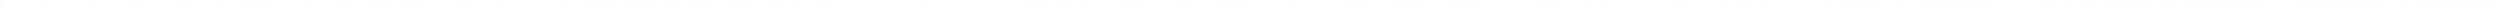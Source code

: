 digraph adj {
graph [k=96]
edge [d=-95]
"13+" [l=271 C=18566]
"13-" [l=271 C=18566]
"14+" [l=171 C=13567]
"14-" [l=171 C=13567]
"21+" [l=233 C=704]
"21-" [l=233 C=704]
"60+" [l=226 C=701]
"60-" [l=226 C=701]
"62+" [l=376 C=1854]
"62-" [l=376 C=1854]
"65+" [l=266 C=1056]
"65-" [l=266 C=1056]
"75+" [l=265 C=757]
"75-" [l=265 C=757]
"82+" [l=574 C=2447]
"82-" [l=574 C=2447]
"92+" [l=372 C=1096]
"92-" [l=372 C=1096]
"101+" [l=274 C=1047]
"101-" [l=274 C=1047]
"103+" [l=220 C=405]
"103-" [l=220 C=405]
"104+" [l=347 C=1620]
"104-" [l=347 C=1620]
"105+" [l=253 C=805]
"105-" [l=253 C=805]
"111+" [l=206 C=28305]
"111-" [l=206 C=28305]
"113+" [l=413 C=80967]
"113-" [l=413 C=80967]
"114+" [l=104 C=2295]
"114-" [l=104 C=2295]
"115+" [l=457 C=1885]
"115-" [l=457 C=1885]
"124+" [l=210 C=423]
"124-" [l=210 C=423]
"134+" [l=10041 C=174607]
"134-" [l=10041 C=174607]
"135+" [l=222 C=639]
"135-" [l=222 C=639]
"140+" [l=834 C=93250]
"140-" [l=834 C=93250]
"149+" [l=296 C=790]
"149-" [l=296 C=790]
"150+" [l=341 C=1216]
"150-" [l=341 C=1216]
"151+" [l=295 C=807]
"151-" [l=295 C=807]
"152+" [l=203 C=433]
"152-" [l=203 C=433]
"174+" [l=5879 C=150053]
"174-" [l=5879 C=150053]
"177+" [l=283 C=1201]
"177-" [l=283 C=1201]
"180+" [l=308 C=763]
"180-" [l=308 C=763]
"195+" [l=248 C=859]
"195-" [l=248 C=859]
"198+" [l=1638 C=20080]
"198-" [l=1638 C=20080]
"203+" [l=211 C=384]
"203-" [l=211 C=384]
"211+" [l=196 C=400]
"211-" [l=196 C=400]
"213+" [l=357 C=1387]
"213-" [l=357 C=1387]
"215+" [l=319 C=1115]
"215-" [l=319 C=1115]
"219+" [l=281 C=742]
"219-" [l=281 C=742]
"220+" [l=214 C=398]
"220-" [l=214 C=398]
"227+" [l=157 C=15810]
"227-" [l=157 C=15810]
"230+" [l=268 C=788]
"230-" [l=268 C=788]
"235+" [l=446 C=1643]
"235-" [l=446 C=1643]
"243+" [l=643 C=2412]
"243-" [l=643 C=2412]
"253+" [l=308 C=1128]
"253-" [l=308 C=1128]
"255+" [l=224 C=560]
"255-" [l=224 C=560]
"260+" [l=195 C=3766]
"260-" [l=195 C=3766]
"262+" [l=155 C=4646]
"262-" [l=155 C=4646]
"265+" [l=159 C=16320]
"265-" [l=159 C=16320]
"266+" [l=316 C=1059]
"266-" [l=316 C=1059]
"270+" [l=958 C=6680]
"270-" [l=958 C=6680]
"272+" [l=241 C=591]
"272-" [l=241 C=591]
"273+" [l=352 C=1148]
"273-" [l=352 C=1148]
"276+" [l=239 C=1011]
"276-" [l=239 C=1011]
"279+" [l=549 C=3117]
"279-" [l=549 C=3117]
"284+" [l=196 C=403]
"284-" [l=196 C=403]
"286+" [l=2010 C=14076]
"286-" [l=2010 C=14076]
"289+" [l=444 C=1598]
"289-" [l=444 C=1598]
"296+" [l=214 C=453]
"296-" [l=214 C=453]
"300+" [l=280 C=866]
"300-" [l=280 C=866]
"308+" [l=168 C=18615]
"308-" [l=168 C=18615]
"315+" [l=394 C=1438]
"315-" [l=394 C=1438]
"316+" [l=192 C=24735]
"316-" [l=192 C=24735]
"321+" [l=193 C=683]
"321-" [l=193 C=683]
"330+" [l=100 C=1275]
"330-" [l=100 C=1275]
"332+" [l=252 C=813]
"332-" [l=252 C=813]
"333+" [l=356 C=1164]
"333-" [l=356 C=1164]
"338+" [l=105 C=2550]
"338-" [l=105 C=2550]
"339+" [l=287 C=734]
"339-" [l=287 C=734]
"342+" [l=233 C=449]
"342-" [l=233 C=449]
"344+" [l=374 C=1128]
"344-" [l=374 C=1128]
"346+" [l=323 C=1125]
"346-" [l=323 C=1125]
"347+" [l=194 C=261]
"347-" [l=194 C=261]
"349+" [l=591 C=2400]
"349-" [l=591 C=2400]
"351+" [l=352 C=952]
"351-" [l=352 C=952]
"353+" [l=577 C=2522]
"353-" [l=577 C=2522]
"363+" [l=214 C=30345]
"363-" [l=214 C=30345]
"364+" [l=245 C=827]
"364-" [l=245 C=827]
"366+" [l=412 C=2621]
"366-" [l=412 C=2621]
"368+" [l=324 C=1095]
"368-" [l=324 C=1095]
"371+" [l=191 C=12166]
"371-" [l=191 C=12166]
"375+" [l=226 C=475]
"375-" [l=226 C=475]
"377+" [l=199 C=398]
"377-" [l=199 C=398]
"382+" [l=220 C=734]
"382-" [l=220 C=734]
"383+" [l=225 C=33150]
"383-" [l=225 C=33150]
"395+" [l=308 C=919]
"395-" [l=308 C=919]
"397+" [l=374 C=1432]
"397-" [l=374 C=1432]
"399+" [l=748 C=3770]
"399-" [l=748 C=3770]
"406+" [l=345 C=1509]
"406-" [l=345 C=1509]
"411+" [l=760 C=3255]
"411-" [l=760 C=3255]
"413+" [l=197 C=442]
"413-" [l=197 C=442]
"415+" [l=364 C=1367]
"415-" [l=364 C=1367]
"420+" [l=292 C=793]
"420-" [l=292 C=793]
"426+" [l=361 C=1377]
"426-" [l=361 C=1377]
"427+" [l=232 C=879]
"427-" [l=232 C=879]
"431+" [l=204 C=424]
"431-" [l=204 C=424]
"438+" [l=506 C=2085]
"438-" [l=506 C=2085]
"441+" [l=575 C=2912]
"441-" [l=575 C=2912]
"445+" [l=111 C=3194]
"445-" [l=111 C=3194]
"449+" [l=429 C=1947]
"449-" [l=429 C=1947]
"450+" [l=312 C=1463]
"450-" [l=312 C=1463]
"452+" [l=384 C=1623]
"452-" [l=384 C=1623]
"457+" [l=408 C=1396]
"457-" [l=408 C=1396]
"458+" [l=200 C=561]
"458-" [l=200 C=561]
"463+" [l=442 C=2330]
"463-" [l=442 C=2330]
"465+" [l=232 C=697]
"465-" [l=232 C=697]
"481+" [l=390 C=1412]
"481-" [l=390 C=1412]
"482+" [l=193 C=24990]
"482-" [l=193 C=24990]
"489+" [l=641 C=5004]
"489-" [l=641 C=5004]
"491+" [l=205 C=644]
"491-" [l=205 C=644]
"492+" [l=358 C=1475]
"492-" [l=358 C=1475]
"495+" [l=336 C=1464]
"495-" [l=336 C=1464]
"497+" [l=254 C=572]
"497-" [l=254 C=572]
"498+" [l=401 C=1166]
"498-" [l=401 C=1166]
"499+" [l=449 C=1737]
"499-" [l=449 C=1737]
"504+" [l=244 C=481]
"504-" [l=244 C=481]
"509+" [l=280 C=791]
"509-" [l=280 C=791]
"510+" [l=444 C=2008]
"510-" [l=444 C=2008]
"511+" [l=345 C=1703]
"511-" [l=345 C=1703]
"515+" [l=372 C=1103]
"515-" [l=372 C=1103]
"516+" [l=442 C=1318]
"516-" [l=442 C=1318]
"522+" [l=148 C=13515]
"522-" [l=148 C=13515]
"523+" [l=227 C=457]
"523-" [l=227 C=457]
"525+" [l=269 C=668]
"525-" [l=269 C=668]
"529+" [l=249 C=962]
"529-" [l=249 C=962]
"535+" [l=310 C=707]
"535-" [l=310 C=707]
"539+" [l=309 C=940]
"539-" [l=309 C=940]
"546+" [l=240 C=646]
"546-" [l=240 C=646]
"551+" [l=662 C=3215]
"551-" [l=662 C=3215]
"553+" [l=105 C=2550]
"553-" [l=105 C=2550]
"556+" [l=417 C=1554]
"556-" [l=417 C=1554]
"557+" [l=199 C=571]
"557-" [l=199 C=571]
"570+" [l=253 C=688]
"570-" [l=253 C=688]
"571+" [l=427 C=1627]
"571-" [l=427 C=1627]
"573+" [l=354 C=4362]
"573-" [l=354 C=4362]
"576+" [l=192 C=7823]
"576-" [l=192 C=7823]
"579+" [l=247 C=723]
"579-" [l=247 C=723]
"580+" [l=345 C=1412]
"580-" [l=345 C=1412]
"583+" [l=240 C=799]
"583-" [l=240 C=799]
"588+" [l=321 C=1003]
"588-" [l=321 C=1003]
"591+" [l=472 C=1678]
"591-" [l=472 C=1678]
"593+" [l=258 C=517]
"593-" [l=258 C=517]
"610+" [l=255 C=583]
"610-" [l=255 C=583]
"613+" [l=99 C=777]
"613-" [l=99 C=777]
"621+" [l=527 C=2026]
"621-" [l=527 C=2026]
"630+" [l=215 C=552]
"630-" [l=215 C=552]
"633+" [l=407 C=1494]
"633-" [l=407 C=1494]
"636+" [l=222 C=595]
"636-" [l=222 C=595]
"637+" [l=268 C=1170]
"637-" [l=268 C=1170]
"640+" [l=385 C=1417]
"640-" [l=385 C=1417]
"642+" [l=593 C=1956]
"642-" [l=593 C=1956]
"643+" [l=247 C=800]
"643-" [l=247 C=800]
"646+" [l=136 C=7567]
"646-" [l=136 C=7567]
"651+" [l=242 C=731]
"651-" [l=242 C=731]
"654+" [l=427 C=1611]
"654-" [l=427 C=1611]
"656+" [l=337 C=1722]
"656-" [l=337 C=1722]
"664+" [l=147 C=8903]
"664-" [l=147 C=8903]
"665+" [l=202 C=364]
"665-" [l=202 C=364]
"666+" [l=514 C=1954]
"666-" [l=514 C=1954]
"667+" [l=219 C=739]
"667-" [l=219 C=739]
"668+" [l=421 C=2094]
"668-" [l=421 C=2094]
"674+" [l=206 C=4992]
"674-" [l=206 C=4992]
"678+" [l=186 C=1372]
"678-" [l=186 C=1372]
"694+" [l=419 C=2363]
"694-" [l=419 C=2363]
"696+" [l=403 C=1179]
"696-" [l=403 C=1179]
"698+" [l=249 C=836]
"698-" [l=249 C=836]
"702+" [l=287 C=921]
"702-" [l=287 C=921]
"708+" [l=576 C=3279]
"708-" [l=576 C=3279]
"710+" [l=114 C=4845]
"710-" [l=114 C=4845]
"712+" [l=191 C=6311]
"712-" [l=191 C=6311]
"715+" [l=330 C=1745]
"715-" [l=330 C=1745]
"717+" [l=492 C=1986]
"717-" [l=492 C=1986]
"720+" [l=344 C=15391]
"720-" [l=344 C=15391]
"724+" [l=280 C=858]
"724-" [l=280 C=858]
"725+" [l=228 C=527]
"725-" [l=228 C=527]
"729+" [l=168 C=18615]
"729-" [l=168 C=18615]
"732+" [l=393 C=1126]
"732-" [l=393 C=1126]
"733+" [l=377 C=1561]
"733-" [l=377 C=1561]
"734+" [l=294 C=1279]
"734-" [l=294 C=1279]
"738+" [l=309 C=967]
"738-" [l=309 C=967]
"750+" [l=719 C=4140]
"750-" [l=719 C=4140]
"756+" [l=700 C=2626]
"756-" [l=700 C=2626]
"757+" [l=2765 C=32581]
"757-" [l=2765 C=32581]
"760+" [l=493 C=2359]
"760-" [l=493 C=2359]
"765+" [l=369 C=1280]
"765-" [l=369 C=1280]
"775+" [l=212 C=718]
"775-" [l=212 C=718]
"781+" [l=210 C=466]
"781-" [l=210 C=466]
"783+" [l=301 C=1017]
"783-" [l=301 C=1017]
"784+" [l=282 C=821]
"784-" [l=282 C=821]
"785+" [l=376 C=1542]
"785-" [l=376 C=1542]
"787+" [l=299 C=990]
"787-" [l=299 C=990]
"789+" [l=191 C=4815]
"789-" [l=191 C=4815]
"795+" [l=192 C=429]
"795-" [l=192 C=429]
"799+" [l=201 C=552]
"799-" [l=201 C=552]
"804+" [l=223 C=567]
"804-" [l=223 C=567]
"808+" [l=597 C=2476]
"808-" [l=597 C=2476]
"810+" [l=328 C=1082]
"810-" [l=328 C=1082]
"812+" [l=312 C=862]
"812-" [l=312 C=862]
"816+" [l=435 C=1296]
"816-" [l=435 C=1296]
"817+" [l=370 C=862]
"817-" [l=370 C=862]
"823+" [l=662 C=3612]
"823-" [l=662 C=3612]
"824+" [l=273 C=907]
"824-" [l=273 C=907]
"827+" [l=274 C=631]
"827-" [l=274 C=631]
"830+" [l=242 C=563]
"830-" [l=242 C=563]
"831+" [l=439 C=1936]
"831-" [l=439 C=1936]
"833+" [l=223 C=518]
"833-" [l=223 C=518]
"834+" [l=330 C=1333]
"834-" [l=330 C=1333]
"840+" [l=200 C=378]
"840-" [l=200 C=378]
"841+" [l=217 C=460]
"841-" [l=217 C=460]
"843+" [l=407 C=1151]
"843-" [l=407 C=1151]
"844+" [l=277 C=866]
"844-" [l=277 C=866]
"848+" [l=310 C=1235]
"848-" [l=310 C=1235]
"850+" [l=708 C=3963]
"850-" [l=708 C=3963]
"853+" [l=118 C=1759]
"853-" [l=118 C=1759]
"856+" [l=223 C=636]
"856-" [l=223 C=636]
"860+" [l=482 C=2405]
"860-" [l=482 C=2405]
"861+" [l=191 C=1247]
"861-" [l=191 C=1247]
"863+" [l=368 C=1146]
"863-" [l=368 C=1146]
"867+" [l=470 C=1603]
"867-" [l=470 C=1603]
"870+" [l=276 C=1037]
"870-" [l=276 C=1037]
"872+" [l=303 C=1060]
"872-" [l=303 C=1060]
"875+" [l=356 C=1170]
"875-" [l=356 C=1170]
"878+" [l=512 C=1654]
"878-" [l=512 C=1654]
"879+" [l=582 C=2418]
"879-" [l=582 C=2418]
"883+" [l=367 C=1381]
"883-" [l=367 C=1381]
"884+" [l=435 C=1863]
"884-" [l=435 C=1863]
"888+" [l=661 C=3042]
"888-" [l=661 C=3042]
"889+" [l=176 C=6864]
"889-" [l=176 C=6864]
"895+" [l=312 C=1163]
"895-" [l=312 C=1163]
"896+" [l=254 C=658]
"896-" [l=254 C=658]
"897+" [l=207 C=363]
"897-" [l=207 C=363]
"899+" [l=194 C=448]
"899-" [l=194 C=448]
"902+" [l=201 C=356]
"902-" [l=201 C=356]
"903+" [l=818 C=4123]
"903-" [l=818 C=4123]
"904+" [l=768 C=5077]
"904-" [l=768 C=5077]
"908+" [l=219 C=815]
"908-" [l=219 C=815]
"910+" [l=240 C=651]
"910-" [l=240 C=651]
"916+" [l=506 C=2489]
"916-" [l=506 C=2489]
"920+" [l=219 C=566]
"920-" [l=219 C=566]
"925+" [l=263 C=772]
"925-" [l=263 C=772]
"928+" [l=206 C=359]
"928-" [l=206 C=359]
"931+" [l=334 C=1329]
"931-" [l=334 C=1329]
"934+" [l=644 C=2684]
"934-" [l=644 C=2684]
"935+" [l=244 C=471]
"935-" [l=244 C=471]
"936+" [l=258 C=722]
"936-" [l=258 C=722]
"938+" [l=193 C=526]
"938-" [l=193 C=526]
"946+" [l=377 C=1858]
"946-" [l=377 C=1858]
"949+" [l=395 C=1708]
"949-" [l=395 C=1708]
"953+" [l=328 C=1247]
"953-" [l=328 C=1247]
"956+" [l=1089 C=7140]
"956-" [l=1089 C=7140]
"962+" [l=199 C=439]
"962-" [l=199 C=439]
"963+" [l=398 C=1472]
"963-" [l=398 C=1472]
"969+" [l=215 C=416]
"969-" [l=215 C=416]
"972+" [l=636 C=3200]
"972-" [l=636 C=3200]
"973+" [l=241 C=534]
"973-" [l=241 C=534]
"975+" [l=341 C=11904]
"975-" [l=341 C=11904]
"984+" [l=233 C=622]
"984-" [l=233 C=622]
"985+" [l=204 C=757]
"985-" [l=204 C=757]
"988+" [l=301 C=1029]
"988-" [l=301 C=1029]
"989+" [l=122 C=1018]
"989-" [l=122 C=1018]
"990+" [l=946 C=6368]
"990-" [l=946 C=6368]
"992+" [l=227 C=621]
"992-" [l=227 C=621]
"994+" [l=124 C=1300]
"994-" [l=124 C=1300]
"999+" [l=297 C=956]
"999-" [l=297 C=956]
"1001+" [l=463 C=1644]
"1001-" [l=463 C=1644]
"1006+" [l=266 C=862]
"1006-" [l=266 C=862]
"1007+" [l=502 C=1621]
"1007-" [l=502 C=1621]
"1010+" [l=201 C=523]
"1010-" [l=201 C=523]
"1011+" [l=266 C=706]
"1011-" [l=266 C=706]
"1012+" [l=226 C=1011]
"1012-" [l=226 C=1011]
"1013+" [l=224 C=991]
"1013-" [l=224 C=991]
"1014+" [l=275 C=622]
"1014-" [l=275 C=622]
"1021+" [l=195 C=898]
"1021-" [l=195 C=898]
"1024+" [l=664 C=3695]
"1024-" [l=664 C=3695]
"1028+" [l=106 C=2805]
"1028-" [l=106 C=2805]
"1029+" [l=234 C=615]
"1029-" [l=234 C=615]
"1036+" [l=464 C=1649]
"1036-" [l=464 C=1649]
"1037+" [l=221 C=453]
"1037-" [l=221 C=453]
"1042+" [l=213 C=483]
"1042-" [l=213 C=483]
"1046+" [l=272 C=922]
"1046-" [l=272 C=922]
"1047+" [l=419 C=2055]
"1047-" [l=419 C=2055]
"1052+" [l=253 C=612]
"1052-" [l=253 C=612]
"1057+" [l=498 C=1562]
"1057-" [l=498 C=1562]
"1059+" [l=568 C=2258]
"1059-" [l=568 C=2258]
"1060+" [l=282 C=679]
"1060-" [l=282 C=679]
"1065+" [l=219 C=1734]
"1065-" [l=219 C=1734]
"1068+" [l=601 C=1862]
"1068-" [l=601 C=1862]
"1069+" [l=248 C=566]
"1069-" [l=248 C=566]
"1074+" [l=307 C=1246]
"1074-" [l=307 C=1246]
"1075+" [l=239 C=508]
"1075-" [l=239 C=508]
"1078+" [l=197 C=577]
"1078-" [l=197 C=577]
"1079+" [l=315 C=1160]
"1079-" [l=315 C=1160]
"1085+" [l=377 C=1281]
"1085-" [l=377 C=1281]
"1086+" [l=498 C=2253]
"1086-" [l=498 C=2253]
"1088+" [l=655 C=2515]
"1088-" [l=655 C=2515]
"1092+" [l=311 C=898]
"1092-" [l=311 C=898]
"1095+" [l=215 C=459]
"1095-" [l=215 C=459]
"1097+" [l=554 C=2357]
"1097-" [l=554 C=2357]
"1098+" [l=252 C=807]
"1098-" [l=252 C=807]
"1099+" [l=415 C=21172]
"1099-" [l=415 C=21172]
"1101+" [l=218 C=622]
"1101-" [l=218 C=622]
"1106+" [l=310 C=1196]
"1106-" [l=310 C=1196]
"1107+" [l=520 C=2674]
"1107-" [l=520 C=2674]
"1116+" [l=348 C=1495]
"1116-" [l=348 C=1495]
"1118+" [l=210 C=413]
"1118-" [l=210 C=413]
"1119+" [l=275 C=898]
"1119-" [l=275 C=898]
"1122+" [l=317 C=846]
"1122-" [l=317 C=846]
"1124+" [l=195 C=405]
"1124-" [l=195 C=405]
"1127+" [l=318 C=1501]
"1127-" [l=318 C=1501]
"1130+" [l=352 C=1092]
"1130-" [l=352 C=1092]
"1134+" [l=264 C=733]
"1134-" [l=264 C=733]
"1136+" [l=205 C=414]
"1136-" [l=205 C=414]
"1144+" [l=344 C=1320]
"1144-" [l=344 C=1320]
"1145+" [l=237 C=785]
"1145-" [l=237 C=785]
"1146+" [l=250 C=473]
"1146-" [l=250 C=473]
"1151+" [l=519 C=2095]
"1151-" [l=519 C=2095]
"1157+" [l=441 C=1928]
"1157-" [l=441 C=1928]
"1163+" [l=272 C=795]
"1163-" [l=272 C=795]
"1165+" [l=361 C=1455]
"1165-" [l=361 C=1455]
"1168+" [l=445 C=2185]
"1168-" [l=445 C=2185]
"1169+" [l=373 C=1361]
"1169-" [l=373 C=1361]
"1171+" [l=246 C=448]
"1171-" [l=246 C=448]
"1175+" [l=312 C=1469]
"1175-" [l=312 C=1469]
"1176+" [l=269 C=656]
"1176-" [l=269 C=656]
"1177+" [l=218 C=431]
"1177-" [l=218 C=431]
"1178+" [l=194 C=317]
"1178-" [l=194 C=317]
"1184+" [l=279 C=617]
"1184-" [l=279 C=617]
"1185+" [l=343 C=910]
"1185-" [l=343 C=910]
"1187+" [l=236 C=603]
"1187-" [l=236 C=603]
"1188+" [l=366 C=1375]
"1188-" [l=366 C=1375]
"1193+" [l=242 C=8118]
"1193-" [l=242 C=8118]
"1201+" [l=215 C=438]
"1201-" [l=215 C=438]
"1210+" [l=355 C=987]
"1210-" [l=355 C=987]
"1213+" [l=365 C=1329]
"1213-" [l=365 C=1329]
"1214+" [l=405 C=1275]
"1214-" [l=405 C=1275]
"1217+" [l=935 C=5195]
"1217-" [l=935 C=5195]
"1221+" [l=407 C=1817]
"1221-" [l=407 C=1817]
"1228+" [l=194 C=381]
"1228-" [l=194 C=381]
"1231+" [l=361 C=1749]
"1231-" [l=361 C=1749]
"1233+" [l=233 C=698]
"1233-" [l=233 C=698]
"1235+" [l=279 C=611]
"1235-" [l=279 C=611]
"1236+" [l=336 C=1151]
"1236-" [l=336 C=1151]
"1244+" [l=430 C=1454]
"1244-" [l=430 C=1454]
"1246+" [l=416 C=1485]
"1246-" [l=416 C=1485]
"1252+" [l=296 C=755]
"1252-" [l=296 C=755]
"1253+" [l=645 C=2718]
"1253-" [l=645 C=2718]
"1255+" [l=253 C=749]
"1255-" [l=253 C=749]
"1262+" [l=779 C=4402]
"1262-" [l=779 C=4402]
"1268+" [l=397 C=1585]
"1268-" [l=397 C=1585]
"1273+" [l=538 C=2150]
"1273-" [l=538 C=2150]
"1274+" [l=112 C=3189]
"1274-" [l=112 C=3189]
"1276+" [l=241 C=676]
"1276-" [l=241 C=676]
"1284+" [l=491 C=2018]
"1284-" [l=491 C=2018]
"1286+" [l=505 C=1819]
"1286-" [l=505 C=1819]
"1288+" [l=373 C=1008]
"1288-" [l=373 C=1008]
"1289+" [l=247 C=699]
"1289-" [l=247 C=699]
"1290+" [l=421 C=1066]
"1290-" [l=421 C=1066]
"1291+" [l=725 C=3208]
"1291-" [l=725 C=3208]
"1293+" [l=296 C=1064]
"1293-" [l=296 C=1064]
"1296+" [l=392 C=1476]
"1296-" [l=392 C=1476]
"1300+" [l=224 C=543]
"1300-" [l=224 C=543]
"1301+" [l=298 C=689]
"1301-" [l=298 C=689]
"1303+" [l=283 C=765]
"1303-" [l=283 C=765]
"1304+" [l=217 C=829]
"1304-" [l=217 C=829]
"1305+" [l=324 C=1014]
"1305-" [l=324 C=1014]
"1306+" [l=872 C=3943]
"1306-" [l=872 C=3943]
"1308+" [l=428 C=2296]
"1308-" [l=428 C=2296]
"1316+" [l=561 C=3646]
"1316-" [l=561 C=3646]
"1318+" [l=222 C=675]
"1318-" [l=222 C=675]
"1319+" [l=417 C=1936]
"1319-" [l=417 C=1936]
"1322+" [l=579 C=2671]
"1322-" [l=579 C=2671]
"1328+" [l=498 C=2318]
"1328-" [l=498 C=2318]
"1329+" [l=551 C=2296]
"1329-" [l=551 C=2296]
"1338+" [l=282 C=725]
"1338-" [l=282 C=725]
"1341+" [l=289 C=940]
"1341-" [l=289 C=940]
"1342+" [l=209 C=534]
"1342-" [l=209 C=534]
"1347+" [l=585 C=2546]
"1347-" [l=585 C=2546]
"1351+" [l=102 C=1731]
"1351-" [l=102 C=1731]
"1354+" [l=233 C=565]
"1354-" [l=233 C=565]
"1358+" [l=240 C=611]
"1358-" [l=240 C=611]
"1361+" [l=443 C=1622]
"1361-" [l=443 C=1622]
"1364+" [l=191 C=5237]
"1364-" [l=191 C=5237]
"1365+" [l=208 C=457]
"1365-" [l=208 C=457]
"1366+" [l=228 C=780]
"1366-" [l=228 C=780]
"1368+" [l=249 C=587]
"1368-" [l=249 C=587]
"1369+" [l=222 C=596]
"1369-" [l=222 C=596]
"1374+" [l=628 C=3472]
"1374-" [l=628 C=3472]
"1387+" [l=193 C=334]
"1387-" [l=193 C=334]
"1390+" [l=316 C=969]
"1390-" [l=316 C=969]
"1392+" [l=482 C=2271]
"1392-" [l=482 C=2271]
"1396+" [l=206 C=417]
"1396-" [l=206 C=417]
"1398+" [l=201 C=5860]
"1398-" [l=201 C=5860]
"1403+" [l=221 C=577]
"1403-" [l=221 C=577]
"1407+" [l=192 C=3808]
"1407-" [l=192 C=3808]
"1408+" [l=228 C=623]
"1408-" [l=228 C=623]
"1409+" [l=202 C=567]
"1409-" [l=202 C=567]
"1411+" [l=212 C=718]
"1411-" [l=212 C=718]
"1418+" [l=229 C=578]
"1418-" [l=229 C=578]
"1421+" [l=229 C=474]
"1421-" [l=229 C=474]
"1426+" [l=386 C=1000]
"1426-" [l=386 C=1000]
"1428+" [l=694 C=3446]
"1428-" [l=694 C=3446]
"1433+" [l=194 C=276]
"1433-" [l=194 C=276]
"1443+" [l=239 C=868]
"1443-" [l=239 C=868]
"1444+" [l=464 C=1598]
"1444-" [l=464 C=1598]
"1446+" [l=209 C=431]
"1446-" [l=209 C=431]
"1449+" [l=334 C=997]
"1449-" [l=334 C=997]
"1450+" [l=510 C=2289]
"1450-" [l=510 C=2289]
"1452+" [l=462 C=1490]
"1452-" [l=462 C=1490]
"1453+" [l=926 C=4002]
"1453-" [l=926 C=4002]
"1455+" [l=238 C=463]
"1455-" [l=238 C=463]
"1457+" [l=728 C=4620]
"1457-" [l=728 C=4620]
"1458+" [l=213 C=583]
"1458-" [l=213 C=583]
"1459+" [l=356 C=1799]
"1459-" [l=356 C=1799]
"1464+" [l=320 C=1067]
"1464-" [l=320 C=1067]
"1468+" [l=475 C=2235]
"1468-" [l=475 C=2235]
"1469+" [l=330 C=884]
"1469-" [l=330 C=884]
"1470+" [l=341 C=1197]
"1470-" [l=341 C=1197]
"1471+" [l=348 C=1558]
"1471-" [l=348 C=1558]
"1473+" [l=200 C=534]
"1473-" [l=200 C=534]
"1474+" [l=627 C=2489]
"1474-" [l=627 C=2489]
"1477+" [l=298 C=1245]
"1477-" [l=298 C=1245]
"1478+" [l=343 C=859]
"1478-" [l=343 C=859]
"1481+" [l=242 C=537]
"1481-" [l=242 C=537]
"1483+" [l=260 C=734]
"1483-" [l=260 C=734]
"1484+" [l=293 C=782]
"1484-" [l=293 C=782]
"1485+" [l=240 C=495]
"1485-" [l=240 C=495]
"1487+" [l=237 C=514]
"1487-" [l=237 C=514]
"1488+" [l=374 C=1775]
"1488-" [l=374 C=1775]
"1494+" [l=214 C=544]
"1494-" [l=214 C=544]
"1497+" [l=258 C=575]
"1497-" [l=258 C=575]
"1508+" [l=123 C=7140]
"1508-" [l=123 C=7140]
"1509+" [l=465 C=2560]
"1509-" [l=465 C=2560]
"1510+" [l=369 C=1424]
"1510-" [l=369 C=1424]
"1512+" [l=219 C=406]
"1512-" [l=219 C=406]
"1522+" [l=235 C=468]
"1522-" [l=235 C=468]
"1524+" [l=259 C=759]
"1524-" [l=259 C=759]
"1527+" [l=540 C=2212]
"1527-" [l=540 C=2212]
"1528+" [l=819 C=3744]
"1528-" [l=819 C=3744]
"1529+" [l=283 C=802]
"1529-" [l=283 C=802]
"1530+" [l=217 C=404]
"1530-" [l=217 C=404]
"1532+" [l=442 C=1789]
"1532-" [l=442 C=1789]
"1536+" [l=219 C=481]
"1536-" [l=219 C=481]
"1542+" [l=199 C=429]
"1542-" [l=199 C=429]
"1544+" [l=429 C=1480]
"1544-" [l=429 C=1480]
"1554+" [l=382 C=1308]
"1554-" [l=382 C=1308]
"1555+" [l=271 C=921]
"1555-" [l=271 C=921]
"1558+" [l=397 C=1581]
"1558-" [l=397 C=1581]
"1559+" [l=199 C=497]
"1559-" [l=199 C=497]
"1561+" [l=460 C=1583]
"1561-" [l=460 C=1583]
"1564+" [l=346 C=1265]
"1564-" [l=346 C=1265]
"1568+" [l=232 C=625]
"1568-" [l=232 C=625]
"1570+" [l=455 C=1481]
"1570-" [l=455 C=1481]
"1571+" [l=362 C=1117]
"1571-" [l=362 C=1117]
"1572+" [l=278 C=676]
"1572-" [l=278 C=676]
"1577+" [l=240 C=492]
"1577-" [l=240 C=492]
"1578+" [l=432 C=1572]
"1578-" [l=432 C=1572]
"1579+" [l=262 C=712]
"1579-" [l=262 C=712]
"1584+" [l=386 C=1243]
"1584-" [l=386 C=1243]
"1585+" [l=519 C=2165]
"1585-" [l=519 C=2165]
"1586+" [l=430 C=1730]
"1586-" [l=430 C=1730]
"1588+" [l=214 C=508]
"1588-" [l=214 C=508]
"1590+" [l=232 C=651]
"1590-" [l=232 C=651]
"1591+" [l=329 C=1213]
"1591-" [l=329 C=1213]
"1592+" [l=313 C=1585]
"1592-" [l=313 C=1585]
"1596+" [l=277 C=859]
"1596-" [l=277 C=859]
"1598+" [l=225 C=693]
"1598-" [l=225 C=693]
"1608+" [l=488 C=1912]
"1608-" [l=488 C=1912]
"1610+" [l=430 C=1277]
"1610-" [l=430 C=1277]
"1611+" [l=284 C=638]
"1611-" [l=284 C=638]
"1628+" [l=213 C=5418]
"1628-" [l=213 C=5418]
"1629+" [l=213 C=533]
"1629-" [l=213 C=533]
"1630+" [l=444 C=1898]
"1630-" [l=444 C=1898]
"1631+" [l=229 C=731]
"1631-" [l=229 C=731]
"1632+" [l=208 C=421]
"1632-" [l=208 C=421]
"1633+" [l=199 C=521]
"1633-" [l=199 C=521]
"1635+" [l=267 C=996]
"1635-" [l=267 C=996]
"1637+" [l=294 C=1019]
"1637-" [l=294 C=1019]
"1638+" [l=451 C=1722]
"1638-" [l=451 C=1722]
"1639+" [l=312 C=1356]
"1639-" [l=312 C=1356]
"1643+" [l=359 C=1505]
"1643-" [l=359 C=1505]
"1646+" [l=239 C=705]
"1646-" [l=239 C=705]
"1650+" [l=200 C=577]
"1650-" [l=200 C=577]
"1651+" [l=232 C=872]
"1651-" [l=232 C=872]
"1654+" [l=240 C=619]
"1654-" [l=240 C=619]
"1657+" [l=258 C=609]
"1657-" [l=258 C=609]
"1666+" [l=571 C=3643]
"1666-" [l=571 C=3643]
"1668+" [l=333 C=930]
"1668-" [l=333 C=930]
"1670+" [l=230 C=562]
"1670-" [l=230 C=562]
"1671+" [l=215 C=614]
"1671-" [l=215 C=614]
"1672+" [l=222 C=347]
"1672-" [l=222 C=347]
"1676+" [l=376 C=1131]
"1676-" [l=376 C=1131]
"1679+" [l=470 C=2104]
"1679-" [l=470 C=2104]
"1680+" [l=404 C=1366]
"1680-" [l=404 C=1366]
"1681+" [l=272 C=8271]
"1681-" [l=272 C=8271]
"1682+" [l=249 C=591]
"1682-" [l=249 C=591]
"1684+" [l=224 C=691]
"1684-" [l=224 C=691]
"1692+" [l=197 C=479]
"1692-" [l=197 C=479]
"1700+" [l=505 C=2327]
"1700-" [l=505 C=2327]
"1702+" [l=226 C=576]
"1702-" [l=226 C=576]
"1703+" [l=335 C=1466]
"1703-" [l=335 C=1466]
"1707+" [l=206 C=439]
"1707-" [l=206 C=439]
"1710+" [l=381 C=1625]
"1710-" [l=381 C=1625]
"1714+" [l=252 C=860]
"1714-" [l=252 C=860]
"1715+" [l=390 C=1533]
"1715-" [l=390 C=1533]
"1719+" [l=318 C=1039]
"1719-" [l=318 C=1039]
"1720+" [l=333 C=1003]
"1720-" [l=333 C=1003]
"1723+" [l=273 C=1345]
"1723-" [l=273 C=1345]
"1727+" [l=208 C=625]
"1727-" [l=208 C=625]
"1728+" [l=234 C=524]
"1728-" [l=234 C=524]
"1729+" [l=312 C=1105]
"1729-" [l=312 C=1105]
"1734+" [l=191 C=907]
"1734-" [l=191 C=907]
"1739+" [l=373 C=1290]
"1739-" [l=373 C=1290]
"1743+" [l=314 C=909]
"1743-" [l=314 C=909]
"1745+" [l=221 C=379]
"1745-" [l=221 C=379]
"1751+" [l=247 C=607]
"1751-" [l=247 C=607]
"1756+" [l=182 C=3616]
"1756-" [l=182 C=3616]
"1759+" [l=349 C=1194]
"1759-" [l=349 C=1194]
"1761+" [l=339 C=970]
"1761-" [l=339 C=970]
"1763+" [l=260 C=801]
"1763-" [l=260 C=801]
"1765+" [l=600 C=2700]
"1765-" [l=600 C=2700]
"1767+" [l=212 C=424]
"1767-" [l=212 C=424]
"1769+" [l=285 C=880]
"1769-" [l=285 C=880]
"1772+" [l=371 C=1497]
"1772-" [l=371 C=1497]
"1774+" [l=222 C=752]
"1774-" [l=222 C=752]
"1775+" [l=302 C=811]
"1775-" [l=302 C=811]
"1776+" [l=208 C=449]
"1776-" [l=208 C=449]
"1779+" [l=388 C=2263]
"1779-" [l=388 C=2263]
"1782+" [l=211 C=685]
"1782-" [l=211 C=685]
"1786+" [l=268 C=831]
"1786-" [l=268 C=831]
"1787+" [l=298 C=886]
"1787-" [l=298 C=886]
"1792+" [l=201 C=806]
"1792-" [l=201 C=806]
"1793+" [l=403 C=1697]
"1793-" [l=403 C=1697]
"1794+" [l=546 C=2396]
"1794-" [l=546 C=2396]
"1799+" [l=270 C=975]
"1799-" [l=270 C=975]
"1807+" [l=260 C=537]
"1807-" [l=260 C=537]
"1809+" [l=347 C=1003]
"1809-" [l=347 C=1003]
"1810+" [l=255 C=712]
"1810-" [l=255 C=712]
"1813+" [l=385 C=1470]
"1813-" [l=385 C=1470]
"1816+" [l=416 C=1551]
"1816-" [l=416 C=1551]
"1817+" [l=216 C=470]
"1817-" [l=216 C=470]
"1821+" [l=196 C=435]
"1821-" [l=196 C=435]
"1831+" [l=358 C=1046]
"1831-" [l=358 C=1046]
"1832+" [l=257 C=633]
"1832-" [l=257 C=633]
"1841+" [l=195 C=425]
"1841-" [l=195 C=425]
"1846+" [l=274 C=675]
"1846-" [l=274 C=675]
"1847+" [l=212 C=386]
"1847-" [l=212 C=386]
"1848+" [l=310 C=1300]
"1848-" [l=310 C=1300]
"1851+" [l=203 C=392]
"1851-" [l=203 C=392]
"1853+" [l=215 C=353]
"1853-" [l=215 C=353]
"1854+" [l=203 C=415]
"1854-" [l=203 C=415]
"1855+" [l=395 C=1165]
"1855-" [l=395 C=1165]
"1858+" [l=269 C=687]
"1858-" [l=269 C=687]
"1859+" [l=357 C=1184]
"1859-" [l=357 C=1184]
"1863+" [l=231 C=671]
"1863-" [l=231 C=671]
"1865+" [l=674 C=3915]
"1865-" [l=674 C=3915]
"1867+" [l=347 C=1345]
"1867-" [l=347 C=1345]
"1868+" [l=430 C=1742]
"1868-" [l=430 C=1742]
"1869+" [l=279 C=604]
"1869-" [l=279 C=604]
"1870+" [l=645 C=3109]
"1870-" [l=645 C=3109]
"1871+" [l=268 C=1110]
"1871-" [l=268 C=1110]
"1873+" [l=345 C=1267]
"1873-" [l=345 C=1267]
"1878+" [l=544 C=3014]
"1878-" [l=544 C=3014]
"1886+" [l=254 C=1254]
"1886-" [l=254 C=1254]
"1892+" [l=452 C=1815]
"1892-" [l=452 C=1815]
"1893+" [l=260 C=631]
"1893-" [l=260 C=631]
"1894+" [l=271 C=684]
"1894-" [l=271 C=684]
"1899+" [l=463 C=2004]
"1899-" [l=463 C=2004]
"1902+" [l=345 C=1217]
"1902-" [l=345 C=1217]
"1905+" [l=292 C=887]
"1905-" [l=292 C=887]
"1908+" [l=203 C=511]
"1908-" [l=203 C=511]
"1912+" [l=318 C=1193]
"1912-" [l=318 C=1193]
"1924+" [l=286 C=1299]
"1924-" [l=286 C=1299]
"1943+" [l=368 C=1462]
"1943-" [l=368 C=1462]
"1945+" [l=258 C=717]
"1945-" [l=258 C=717]
"1950+" [l=276 C=916]
"1950-" [l=276 C=916]
"1962+" [l=298 C=1151]
"1962-" [l=298 C=1151]
"1964+" [l=400 C=1611]
"1964-" [l=400 C=1611]
"1966+" [l=210 C=688]
"1966-" [l=210 C=688]
"1968+" [l=197 C=687]
"1968-" [l=197 C=687]
"1970+" [l=255 C=638]
"1970-" [l=255 C=638]
"1971+" [l=742 C=4188]
"1971-" [l=742 C=4188]
"1972+" [l=341 C=1542]
"1972-" [l=341 C=1542]
"1977+" [l=610 C=3083]
"1977-" [l=610 C=3083]
"1982+" [l=266 C=852]
"1982-" [l=266 C=852]
"1983+" [l=250 C=632]
"1983-" [l=250 C=632]
"1986+" [l=273 C=770]
"1986-" [l=273 C=770]
"1988+" [l=296 C=1160]
"1988-" [l=296 C=1160]
"1989+" [l=116 C=225]
"1989-" [l=116 C=225]
"1991+" [l=383 C=1078]
"1991-" [l=383 C=1078]
"1999+" [l=253 C=828]
"1999-" [l=253 C=828]
"2004+" [l=413 C=1871]
"2004-" [l=413 C=1871]
"2005+" [l=291 C=1187]
"2005-" [l=291 C=1187]
"2007+" [l=261 C=1018]
"2007-" [l=261 C=1018]
"2008+" [l=262 C=899]
"2008-" [l=262 C=899]
"2010+" [l=228 C=482]
"2010-" [l=228 C=482]
"2016+" [l=240 C=526]
"2016-" [l=240 C=526]
"2020+" [l=328 C=928]
"2020-" [l=328 C=928]
"2024+" [l=381 C=1872]
"2024-" [l=381 C=1872]
"2027+" [l=156 C=4364]
"2027-" [l=156 C=4364]
"2028+" [l=402 C=1665]
"2028-" [l=402 C=1665]
"2029+" [l=505 C=2098]
"2029-" [l=505 C=2098]
"2031+" [l=275 C=610]
"2031-" [l=275 C=610]
"2042+" [l=224 C=586]
"2042-" [l=224 C=586]
"2043+" [l=228 C=515]
"2043-" [l=228 C=515]
"2048+" [l=313 C=1173]
"2048-" [l=313 C=1173]
"2049+" [l=349 C=1315]
"2049-" [l=349 C=1315]
"2052+" [l=243 C=671]
"2052-" [l=243 C=671]
"2053+" [l=512 C=1774]
"2053-" [l=512 C=1774]
"2055+" [l=310 C=976]
"2055-" [l=310 C=976]
"2057+" [l=241 C=458]
"2057-" [l=241 C=458]
"2058+" [l=241 C=681]
"2058-" [l=241 C=681]
"2061+" [l=358 C=1273]
"2061-" [l=358 C=1273]
"2063+" [l=251 C=672]
"2063-" [l=251 C=672]
"2067+" [l=285 C=870]
"2067-" [l=285 C=870]
"2068+" [l=193 C=601]
"2068-" [l=193 C=601]
"2071+" [l=213 C=554]
"2071-" [l=213 C=554]
"2081+" [l=609 C=3023]
"2081-" [l=609 C=3023]
"2085+" [l=342 C=1198]
"2085-" [l=342 C=1198]
"2086+" [l=298 C=819]
"2086-" [l=298 C=819]
"2088+" [l=330 C=1282]
"2088-" [l=330 C=1282]
"2089+" [l=308 C=1736]
"2089-" [l=308 C=1736]
"2090+" [l=229 C=521]
"2090-" [l=229 C=521]
"2091+" [l=266 C=534]
"2091-" [l=266 C=534]
"2093+" [l=448 C=1798]
"2093-" [l=448 C=1798]
"2094+" [l=191 C=2800]
"2094-" [l=191 C=2800]
"2095+" [l=417 C=1451]
"2095-" [l=417 C=1451]
"2097+" [l=229 C=493]
"2097-" [l=229 C=493]
"2098+" [l=337 C=1014]
"2098-" [l=337 C=1014]
"2104+" [l=222 C=508]
"2104-" [l=222 C=508]
"2107+" [l=216 C=726]
"2107-" [l=216 C=726]
"2109+" [l=473 C=1447]
"2109-" [l=473 C=1447]
"2110+" [l=537 C=2367]
"2110-" [l=537 C=2367]
"2114+" [l=211 C=556]
"2114-" [l=211 C=556]
"2118+" [l=489 C=1750]
"2118-" [l=489 C=1750]
"2121+" [l=345 C=1202]
"2121-" [l=345 C=1202]
"2131+" [l=312 C=1851]
"2131-" [l=312 C=1851]
"2134+" [l=512 C=1906]
"2134-" [l=512 C=1906]
"2135+" [l=222 C=484]
"2135-" [l=222 C=484]
"2137+" [l=585 C=2793]
"2137-" [l=585 C=2793]
"2139+" [l=229 C=668]
"2139-" [l=229 C=668]
"2142+" [l=411 C=1486]
"2142-" [l=411 C=1486]
"2144+" [l=289 C=900]
"2144-" [l=289 C=900]
"2151+" [l=209 C=639]
"2151-" [l=209 C=639]
"2152+" [l=226 C=529]
"2152-" [l=226 C=529]
"2154+" [l=321 C=1065]
"2154-" [l=321 C=1065]
"2157+" [l=342 C=1168]
"2157-" [l=342 C=1168]
"2161+" [l=324 C=1484]
"2161-" [l=324 C=1484]
"2163+" [l=410 C=1181]
"2163-" [l=410 C=1181]
"2166+" [l=202 C=450]
"2166-" [l=202 C=450]
"2168+" [l=685 C=3804]
"2168-" [l=685 C=3804]
"2169+" [l=200 C=477]
"2169-" [l=200 C=477]
"2170+" [l=360 C=1218]
"2170-" [l=360 C=1218]
"2174+" [l=227 C=514]
"2174-" [l=227 C=514]
"2176+" [l=412 C=1105]
"2176-" [l=412 C=1105]
"2180+" [l=374 C=1000]
"2180-" [l=374 C=1000]
"2182+" [l=211 C=530]
"2182-" [l=211 C=530]
"2184+" [l=323 C=832]
"2184-" [l=323 C=832]
"2189+" [l=528 C=2569]
"2189-" [l=528 C=2569]
"2190+" [l=297 C=891]
"2190-" [l=297 C=891]
"2192+" [l=380 C=2088]
"2192-" [l=380 C=2088]
"2195+" [l=356 C=830]
"2195-" [l=356 C=830]
"2197+" [l=357 C=1172]
"2197-" [l=357 C=1172]
"2199+" [l=277 C=756]
"2199-" [l=277 C=756]
"2201+" [l=477 C=2267]
"2201-" [l=477 C=2267]
"2202+" [l=418 C=2018]
"2202-" [l=418 C=2018]
"2203+" [l=192 C=330]
"2203-" [l=192 C=330]
"2205+" [l=262 C=593]
"2205-" [l=262 C=593]
"2209+" [l=443 C=1707]
"2209-" [l=443 C=1707]
"2214+" [l=533 C=2293]
"2214-" [l=533 C=2293]
"2216+" [l=265 C=631]
"2216-" [l=265 C=631]
"2218+" [l=253 C=607]
"2218-" [l=253 C=607]
"2219+" [l=324 C=1129]
"2219-" [l=324 C=1129]
"2221+" [l=303 C=1115]
"2221-" [l=303 C=1115]
"2223+" [l=212 C=434]
"2223-" [l=212 C=434]
"2225+" [l=303 C=1033]
"2225-" [l=303 C=1033]
"2230+" [l=308 C=897]
"2230-" [l=308 C=897]
"2236+" [l=209 C=377]
"2236-" [l=209 C=377]
"2237+" [l=248 C=588]
"2237-" [l=248 C=588]
"2239+" [l=235 C=668]
"2239-" [l=235 C=668]
"2240+" [l=242 C=572]
"2240-" [l=242 C=572]
"2242+" [l=415 C=1618]
"2242-" [l=415 C=1618]
"2244+" [l=682 C=3022]
"2244-" [l=682 C=3022]
"2246+" [l=216 C=717]
"2246-" [l=216 C=717]
"2253+" [l=287 C=706]
"2253-" [l=287 C=706]
"2254+" [l=300 C=979]
"2254-" [l=300 C=979]
"2255+" [l=316 C=1168]
"2255-" [l=316 C=1168]
"2257+" [l=203 C=454]
"2257-" [l=203 C=454]
"2258+" [l=497 C=1945]
"2258-" [l=497 C=1945]
"2259+" [l=313 C=1074]
"2259-" [l=313 C=1074]
"2263+" [l=268 C=726]
"2263-" [l=268 C=726]
"2265+" [l=499 C=1689]
"2265-" [l=499 C=1689]
"2268+" [l=193 C=389]
"2268-" [l=193 C=389]
"2273+" [l=470 C=3177]
"2273-" [l=470 C=3177]
"2274+" [l=228 C=1089]
"2274-" [l=228 C=1089]
"2275+" [l=462 C=1804]
"2275-" [l=462 C=1804]
"2277+" [l=226 C=706]
"2277-" [l=226 C=706]
"2286+" [l=459 C=1724]
"2286-" [l=459 C=1724]
"2287+" [l=566 C=1633]
"2287-" [l=566 C=1633]
"2291+" [l=446 C=2392]
"2291-" [l=446 C=2392]
"2304+" [l=243 C=571]
"2304-" [l=243 C=571]
"2305+" [l=265 C=695]
"2305-" [l=265 C=695]
"2308+" [l=269 C=548]
"2308-" [l=269 C=548]
"2310+" [l=262 C=1010]
"2310-" [l=262 C=1010]
"2317+" [l=594 C=2230]
"2317-" [l=594 C=2230]
"2322+" [l=195 C=502]
"2322-" [l=195 C=502]
"2325+" [l=391 C=1443]
"2325-" [l=391 C=1443]
"2328+" [l=282 C=985]
"2328-" [l=282 C=985]
"2332+" [l=265 C=872]
"2332-" [l=265 C=872]
"2335+" [l=299 C=987]
"2335-" [l=299 C=987]
"2337+" [l=197 C=386]
"2337-" [l=197 C=386]
"2343+" [l=248 C=703]
"2343-" [l=248 C=703]
"2346+" [l=544 C=2313]
"2346-" [l=544 C=2313]
"2347+" [l=353 C=1256]
"2347-" [l=353 C=1256]
"2349+" [l=306 C=890]
"2349-" [l=306 C=890]
"2350+" [l=262 C=827]
"2350-" [l=262 C=827]
"2353+" [l=297 C=763]
"2353-" [l=297 C=763]
"2355+" [l=192 C=463]
"2355-" [l=192 C=463]
"2358+" [l=268 C=836]
"2358-" [l=268 C=836]
"2360+" [l=325 C=1263]
"2360-" [l=325 C=1263]
"2361+" [l=300 C=1049]
"2361-" [l=300 C=1049]
"2362+" [l=210 C=480]
"2362-" [l=210 C=480]
"2364+" [l=224 C=531]
"2364-" [l=224 C=531]
"2366+" [l=196 C=475]
"2366-" [l=196 C=475]
"2367+" [l=288 C=754]
"2367-" [l=288 C=754]
"2369+" [l=424 C=1338]
"2369-" [l=424 C=1338]
"2370+" [l=195 C=489]
"2370-" [l=195 C=489]
"2372+" [l=228 C=622]
"2372-" [l=228 C=622]
"2375+" [l=244 C=929]
"2375-" [l=244 C=929]
"2379+" [l=470 C=1800]
"2379-" [l=470 C=1800]
"2383+" [l=200 C=446]
"2383-" [l=200 C=446]
"2385+" [l=400 C=1555]
"2385-" [l=400 C=1555]
"2386+" [l=214 C=588]
"2386-" [l=214 C=588]
"2387+" [l=598 C=3037]
"2387-" [l=598 C=3037]
"2388+" [l=199 C=554]
"2388-" [l=199 C=554]
"2389+" [l=418 C=1385]
"2389-" [l=418 C=1385]
"2393+" [l=777 C=3948]
"2393-" [l=777 C=3948]
"2398+" [l=346 C=1591]
"2398-" [l=346 C=1591]
"2400+" [l=544 C=2261]
"2400-" [l=544 C=2261]
"2402+" [l=231 C=612]
"2402-" [l=231 C=612]
"2409+" [l=197 C=496]
"2409-" [l=197 C=496]
"2411+" [l=315 C=836]
"2411-" [l=315 C=836]
"2413+" [l=233 C=611]
"2413-" [l=233 C=611]
"2418+" [l=274 C=973]
"2418-" [l=274 C=973]
"2423+" [l=208 C=421]
"2423-" [l=208 C=421]
"2425+" [l=259 C=722]
"2425-" [l=259 C=722]
"2429+" [l=276 C=1425]
"2429-" [l=276 C=1425]
"2431+" [l=522 C=2094]
"2431-" [l=522 C=2094]
"2433+" [l=207 C=496]
"2433-" [l=207 C=496]
"2440+" [l=515 C=2574]
"2440-" [l=515 C=2574]
"2441+" [l=225 C=766]
"2441-" [l=225 C=766]
"2443+" [l=291 C=1125]
"2443-" [l=291 C=1125]
"2448+" [l=199 C=303]
"2448-" [l=199 C=303]
"2449+" [l=505 C=2087]
"2449-" [l=505 C=2087]
"2451+" [l=467 C=2038]
"2451-" [l=467 C=2038]
"2452+" [l=394 C=1364]
"2452-" [l=394 C=1364]
"2453+" [l=247 C=980]
"2453-" [l=247 C=980]
"2458+" [l=508 C=1987]
"2458-" [l=508 C=1987]
"2462+" [l=209 C=483]
"2462-" [l=209 C=483]
"2463+" [l=359 C=1765]
"2463-" [l=359 C=1765]
"2464+" [l=275 C=563]
"2464-" [l=275 C=563]
"2472+" [l=595 C=2918]
"2472-" [l=595 C=2918]
"2473+" [l=265 C=577]
"2473-" [l=265 C=577]
"2478+" [l=274 C=762]
"2478-" [l=274 C=762]
"2479+" [l=396 C=1269]
"2479-" [l=396 C=1269]
"2486+" [l=323 C=1220]
"2486-" [l=323 C=1220]
"2489+" [l=215 C=399]
"2489-" [l=215 C=399]
"2491+" [l=393 C=1920]
"2491-" [l=393 C=1920]
"2493+" [l=204 C=260]
"2493-" [l=204 C=260]
"2495+" [l=201 C=499]
"2495-" [l=201 C=499]
"2496+" [l=262 C=798]
"2496-" [l=262 C=798]
"2498+" [l=261 C=724]
"2498-" [l=261 C=724]
"2500+" [l=206 C=478]
"2500-" [l=206 C=478]
"2502+" [l=244 C=882]
"2502-" [l=244 C=882]
"2505+" [l=490 C=1810]
"2505-" [l=490 C=1810]
"2506+" [l=467 C=1800]
"2506-" [l=467 C=1800]
"2507+" [l=382 C=1734]
"2507-" [l=382 C=1734]
"2508+" [l=255 C=915]
"2508-" [l=255 C=915]
"2510+" [l=260 C=575]
"2510-" [l=260 C=575]
"2511+" [l=308 C=1228]
"2511-" [l=308 C=1228]
"2512+" [l=481 C=1953]
"2512-" [l=481 C=1953]
"2519+" [l=269 C=1042]
"2519-" [l=269 C=1042]
"2523+" [l=232 C=1052]
"2523-" [l=232 C=1052]
"2526+" [l=210 C=641]
"2526-" [l=210 C=641]
"2529+" [l=227 C=689]
"2529-" [l=227 C=689]
"2530+" [l=304 C=1247]
"2530-" [l=304 C=1247]
"2544+" [l=313 C=846]
"2544-" [l=313 C=846]
"2546+" [l=388 C=1263]
"2546-" [l=388 C=1263]
"2550+" [l=206 C=456]
"2550-" [l=206 C=456]
"2551+" [l=416 C=1885]
"2551-" [l=416 C=1885]
"2555+" [l=390 C=1426]
"2555-" [l=390 C=1426]
"2558+" [l=273 C=740]
"2558-" [l=273 C=740]
"2561+" [l=113 C=413]
"2561-" [l=113 C=413]
"2564+" [l=251 C=581]
"2564-" [l=251 C=581]
"2569+" [l=202 C=602]
"2569-" [l=202 C=602]
"2571+" [l=313 C=922]
"2571-" [l=313 C=922]
"2576+" [l=314 C=1064]
"2576-" [l=314 C=1064]
"2577+" [l=217 C=490]
"2577-" [l=217 C=490]
"2578+" [l=263 C=847]
"2578-" [l=263 C=847]
"2579+" [l=346 C=1129]
"2579-" [l=346 C=1129]
"2581+" [l=211 C=372]
"2581-" [l=211 C=372]
"2583+" [l=230 C=890]
"2583-" [l=230 C=890]
"2584+" [l=194 C=644]
"2584-" [l=194 C=644]
"2586+" [l=467 C=2371]
"2586-" [l=467 C=2371]
"2587+" [l=206 C=691]
"2587-" [l=206 C=691]
"2591+" [l=374 C=1620]
"2591-" [l=374 C=1620]
"2592+" [l=322 C=964]
"2592-" [l=322 C=964]
"2594+" [l=256 C=821]
"2594-" [l=256 C=821]
"2602+" [l=194 C=303]
"2602-" [l=194 C=303]
"2603+" [l=569 C=2235]
"2603-" [l=569 C=2235]
"2609+" [l=326 C=861]
"2609-" [l=326 C=861]
"2610+" [l=251 C=1173]
"2610-" [l=251 C=1173]
"2612+" [l=543 C=2707]
"2612-" [l=543 C=2707]
"2615+" [l=610 C=2851]
"2615-" [l=610 C=2851]
"2617+" [l=317 C=1089]
"2617-" [l=317 C=1089]
"2626+" [l=282 C=1029]
"2626-" [l=282 C=1029]
"2627+" [l=322 C=868]
"2627-" [l=322 C=868]
"2629+" [l=222 C=678]
"2629-" [l=222 C=678]
"2633+" [l=499 C=2035]
"2633-" [l=499 C=2035]
"2634+" [l=249 C=702]
"2634-" [l=249 C=702]
"2637+" [l=786 C=4052]
"2637-" [l=786 C=4052]
"2640+" [l=318 C=1636]
"2640-" [l=318 C=1636]
"2648+" [l=249 C=492]
"2648-" [l=249 C=492]
"2649+" [l=256 C=652]
"2649-" [l=256 C=652]
"2652+" [l=196 C=276]
"2652-" [l=196 C=276]
"2654+" [l=288 C=1182]
"2654-" [l=288 C=1182]
"2655+" [l=463 C=2392]
"2655-" [l=463 C=2392]
"2658+" [l=232 C=633]
"2658-" [l=232 C=633]
"2659+" [l=211 C=380]
"2659-" [l=211 C=380]
"2660+" [l=502 C=2114]
"2660-" [l=502 C=2114]
"2662+" [l=290 C=1050]
"2662-" [l=290 C=1050]
"2663+" [l=561 C=2876]
"2663-" [l=561 C=2876]
"2664+" [l=749 C=4223]
"2664-" [l=749 C=4223]
"2665+" [l=241 C=952]
"2665-" [l=241 C=952]
"2668+" [l=193 C=438]
"2668-" [l=193 C=438]
"2669+" [l=191 C=2527]
"2669-" [l=191 C=2527]
"2672+" [l=319 C=1551]
"2672-" [l=319 C=1551]
"2676+" [l=275 C=699]
"2676-" [l=275 C=699]
"2678+" [l=344 C=926]
"2678-" [l=344 C=926]
"2679+" [l=306 C=1013]
"2679-" [l=306 C=1013]
"2680+" [l=192 C=336]
"2680-" [l=192 C=336]
"2682+" [l=197 C=522]
"2682-" [l=197 C=522]
"2684+" [l=209 C=492]
"2684-" [l=209 C=492]
"2687+" [l=400 C=1239]
"2687-" [l=400 C=1239]
"2695+" [l=501 C=2934]
"2695-" [l=501 C=2934]
"2699+" [l=349 C=1708]
"2699-" [l=349 C=1708]
"2704+" [l=327 C=1446]
"2704-" [l=327 C=1446]
"2706+" [l=405 C=1471]
"2706-" [l=405 C=1471]
"2709+" [l=281 C=640]
"2709-" [l=281 C=640]
"2710+" [l=523 C=2311]
"2710-" [l=523 C=2311]
"2712+" [l=155 C=1247]
"2712-" [l=155 C=1247]
"2715+" [l=224 C=568]
"2715-" [l=224 C=568]
"2716+" [l=258 C=669]
"2716-" [l=258 C=669]
"2718+" [l=395 C=1319]
"2718-" [l=395 C=1319]
"2723+" [l=240 C=970]
"2723-" [l=240 C=970]
"2725+" [l=257 C=742]
"2725-" [l=257 C=742]
"2727+" [l=213 C=531]
"2727-" [l=213 C=531]
"2728+" [l=236 C=624]
"2728-" [l=236 C=624]
"2729+" [l=270 C=954]
"2729-" [l=270 C=954]
"2733+" [l=204 C=401]
"2733-" [l=204 C=401]
"2748+" [l=532 C=1846]
"2748-" [l=532 C=1846]
"2749+" [l=269 C=1128]
"2749-" [l=269 C=1128]
"2750+" [l=202 C=643]
"2750-" [l=202 C=643]
"2755+" [l=295 C=817]
"2755-" [l=295 C=817]
"2756+" [l=288 C=866]
"2756-" [l=288 C=866]
"2762+" [l=198 C=378]
"2762-" [l=198 C=378]
"2765+" [l=391 C=2003]
"2765-" [l=391 C=2003]
"2767+" [l=197 C=394]
"2767-" [l=197 C=394]
"2769+" [l=277 C=666]
"2769-" [l=277 C=666]
"2770+" [l=218 C=754]
"2770-" [l=218 C=754]
"2772+" [l=250 C=657]
"2772-" [l=250 C=657]
"2773+" [l=245 C=534]
"2773-" [l=245 C=534]
"2774+" [l=340 C=786]
"2774-" [l=340 C=786]
"2778+" [l=243 C=611]
"2778-" [l=243 C=611]
"2780+" [l=242 C=748]
"2780-" [l=242 C=748]
"2786+" [l=210 C=440]
"2786-" [l=210 C=440]
"2793+" [l=275 C=690]
"2793-" [l=275 C=690]
"2801+" [l=333 C=1195]
"2801-" [l=333 C=1195]
"2803+" [l=560 C=2982]
"2803-" [l=560 C=2982]
"2804+" [l=196 C=485]
"2804-" [l=196 C=485]
"2806+" [l=223 C=563]
"2806-" [l=223 C=563]
"2809+" [l=246 C=417]
"2809-" [l=246 C=417]
"2814+" [l=507 C=1727]
"2814-" [l=507 C=1727]
"2818+" [l=526 C=3630]
"2818-" [l=526 C=3630]
"2820+" [l=208 C=420]
"2820-" [l=208 C=420]
"2828+" [l=408 C=1483]
"2828-" [l=408 C=1483]
"2830+" [l=345 C=1091]
"2830-" [l=345 C=1091]
"2834+" [l=264 C=909]
"2834-" [l=264 C=909]
"2837+" [l=254 C=604]
"2837-" [l=254 C=604]
"2842+" [l=298 C=705]
"2842-" [l=298 C=705]
"2844+" [l=243 C=565]
"2844-" [l=243 C=565]
"2845+" [l=371 C=1479]
"2845-" [l=371 C=1479]
"2846+" [l=279 C=671]
"2846-" [l=279 C=671]
"2848+" [l=191 C=1629]
"2848-" [l=191 C=1629]
"2849+" [l=663 C=3393]
"2849-" [l=663 C=3393]
"2851+" [l=250 C=742]
"2851-" [l=250 C=742]
"2854+" [l=245 C=507]
"2854-" [l=245 C=507]
"2857+" [l=311 C=1169]
"2857-" [l=311 C=1169]
"2860+" [l=420 C=2205]
"2860-" [l=420 C=2205]
"2861+" [l=567 C=2080]
"2861-" [l=567 C=2080]
"2863+" [l=212 C=558]
"2863-" [l=212 C=558]
"2864+" [l=207 C=634]
"2864-" [l=207 C=634]
"2866+" [l=306 C=816]
"2866-" [l=306 C=816]
"2868+" [l=286 C=700]
"2868-" [l=286 C=700]
"2870+" [l=247 C=849]
"2870-" [l=247 C=849]
"2873+" [l=204 C=725]
"2873-" [l=204 C=725]
"2876+" [l=273 C=1060]
"2876-" [l=273 C=1060]
"2877+" [l=266 C=692]
"2877-" [l=266 C=692]
"2880+" [l=226 C=472]
"2880-" [l=226 C=472]
"2882+" [l=215 C=585]
"2882-" [l=215 C=585]
"2886+" [l=470 C=2122]
"2886-" [l=470 C=2122]
"2889+" [l=372 C=1249]
"2889-" [l=372 C=1249]
"2893+" [l=290 C=1182]
"2893-" [l=290 C=1182]
"2894+" [l=564 C=1939]
"2894-" [l=564 C=1939]
"2900+" [l=199 C=514]
"2900-" [l=199 C=514]
"2902+" [l=377 C=1336]
"2902-" [l=377 C=1336]
"2903+" [l=315 C=1160]
"2903-" [l=315 C=1160]
"2906+" [l=269 C=963]
"2906-" [l=269 C=963]
"2907+" [l=368 C=1732]
"2907-" [l=368 C=1732]
"2908+" [l=455 C=1602]
"2908-" [l=455 C=1602]
"2910+" [l=228 C=409]
"2910-" [l=228 C=409]
"2911+" [l=203 C=359]
"2911-" [l=203 C=359]
"2912+" [l=284 C=853]
"2912-" [l=284 C=853]
"2913+" [l=243 C=605]
"2913-" [l=243 C=605]
"2914+" [l=380 C=1146]
"2914-" [l=380 C=1146]
"2916+" [l=253 C=773]
"2916-" [l=253 C=773]
"2917+" [l=286 C=1044]
"2917-" [l=286 C=1044]
"2918+" [l=963 C=5526]
"2918-" [l=963 C=5526]
"2921+" [l=199 C=323]
"2921-" [l=199 C=323]
"2922+" [l=228 C=727]
"2922-" [l=228 C=727]
"2924+" [l=235 C=684]
"2924-" [l=235 C=684]
"2925+" [l=380 C=1448]
"2925-" [l=380 C=1448]
"2928+" [l=281 C=993]
"2928-" [l=281 C=993]
"2930+" [l=254 C=702]
"2930-" [l=254 C=702]
"2937+" [l=550 C=3381]
"2937-" [l=550 C=3381]
"2938+" [l=200 C=618]
"2938-" [l=200 C=618]
"2939+" [l=714 C=2954]
"2939-" [l=714 C=2954]
"2942+" [l=277 C=975]
"2942-" [l=277 C=975]
"2944+" [l=579 C=3249]
"2944-" [l=579 C=3249]
"2946+" [l=331 C=1045]
"2946-" [l=331 C=1045]
"2947+" [l=530 C=2107]
"2947-" [l=530 C=2107]
"2949+" [l=227 C=671]
"2949-" [l=227 C=671]
"2951+" [l=410 C=1680]
"2951-" [l=410 C=1680]
"2959+" [l=202 C=563]
"2959-" [l=202 C=563]
"2961+" [l=234 C=657]
"2961-" [l=234 C=657]
"2966+" [l=209 C=451]
"2966-" [l=209 C=451]
"2969+" [l=277 C=828]
"2969-" [l=277 C=828]
"2973+" [l=287 C=851]
"2973-" [l=287 C=851]
"2980+" [l=379 C=1383]
"2980-" [l=379 C=1383]
"2983+" [l=485 C=1778]
"2983-" [l=485 C=1778]
"2984+" [l=239 C=518]
"2984-" [l=239 C=518]
"2989+" [l=214 C=383]
"2989-" [l=214 C=383]
"2992+" [l=281 C=709]
"2992-" [l=281 C=709]
"2994+" [l=273 C=572]
"2994-" [l=273 C=572]
"2999+" [l=424 C=1555]
"2999-" [l=424 C=1555]
"3003+" [l=209 C=653]
"3003-" [l=209 C=653]
"3004+" [l=430 C=1744]
"3004-" [l=430 C=1744]
"3007+" [l=331 C=1294]
"3007-" [l=331 C=1294]
"3008+" [l=247 C=972]
"3008-" [l=247 C=972]
"3009+" [l=268 C=697]
"3009-" [l=268 C=697]
"3011+" [l=527 C=1820]
"3011-" [l=527 C=1820]
"3013+" [l=221 C=543]
"3013-" [l=221 C=543]
"3018+" [l=378 C=1609]
"3018-" [l=378 C=1609]
"3022+" [l=348 C=1091]
"3022-" [l=348 C=1091]
"3027+" [l=265 C=780]
"3027-" [l=265 C=780]
"3032+" [l=283 C=695]
"3032-" [l=283 C=695]
"3033+" [l=652 C=3189]
"3033-" [l=652 C=3189]
"3039+" [l=293 C=848]
"3039-" [l=293 C=848]
"3043+" [l=313 C=1138]
"3043-" [l=313 C=1138]
"3050+" [l=502 C=1522]
"3050-" [l=502 C=1522]
"3052+" [l=199 C=542]
"3052-" [l=199 C=542]
"3056+" [l=208 C=628]
"3056-" [l=208 C=628]
"3058+" [l=383 C=1410]
"3058-" [l=383 C=1410]
"3061+" [l=323 C=1761]
"3061-" [l=323 C=1761]
"3063+" [l=307 C=868]
"3063-" [l=307 C=868]
"3065+" [l=280 C=9258]
"3065-" [l=280 C=9258]
"3066+" [l=229 C=944]
"3066-" [l=229 C=944]
"3067+" [l=294 C=723]
"3067-" [l=294 C=723]
"3068+" [l=206 C=409]
"3068-" [l=206 C=409]
"3070+" [l=291 C=1184]
"3070-" [l=291 C=1184]
"3072+" [l=211 C=459]
"3072-" [l=211 C=459]
"3075+" [l=281 C=766]
"3075-" [l=281 C=766]
"3076+" [l=244 C=742]
"3076-" [l=244 C=742]
"3077+" [l=280 C=797]
"3077-" [l=280 C=797]
"3078+" [l=381 C=1219]
"3078-" [l=381 C=1219]
"3084+" [l=391 C=1337]
"3084-" [l=391 C=1337]
"3085+" [l=299 C=735]
"3085-" [l=299 C=735]
"3096+" [l=200 C=414]
"3096-" [l=200 C=414]
"3097+" [l=329 C=967]
"3097-" [l=329 C=967]
"3100+" [l=297 C=1027]
"3100-" [l=297 C=1027]
"3101+" [l=259 C=885]
"3101-" [l=259 C=885]
"3103+" [l=483 C=2748]
"3103-" [l=483 C=2748]
"3107+" [l=273 C=1407]
"3107-" [l=273 C=1407]
"3108+" [l=367 C=1170]
"3108-" [l=367 C=1170]
"3110+" [l=215 C=401]
"3110-" [l=215 C=401]
"3118+" [l=380 C=1085]
"3118-" [l=380 C=1085]
"3119+" [l=293 C=1360]
"3119-" [l=293 C=1360]
"3120+" [l=390 C=1304]
"3120-" [l=390 C=1304]
"3122+" [l=264 C=530]
"3122-" [l=264 C=530]
"3127+" [l=202 C=787]
"3127-" [l=202 C=787]
"3131+" [l=340 C=808]
"3131-" [l=340 C=808]
"3133+" [l=923 C=4447]
"3133-" [l=923 C=4447]
"3135+" [l=569 C=2491]
"3135-" [l=569 C=2491]
"3137+" [l=223 C=617]
"3137-" [l=223 C=617]
"3139+" [l=257 C=869]
"3139-" [l=257 C=869]
"3141+" [l=587 C=3035]
"3141-" [l=587 C=3035]
"3142+" [l=193 C=508]
"3142-" [l=193 C=508]
"3145+" [l=230 C=726]
"3145-" [l=230 C=726]
"3148+" [l=196 C=536]
"3148-" [l=196 C=536]
"3151+" [l=289 C=1035]
"3151-" [l=289 C=1035]
"3154+" [l=282 C=941]
"3154-" [l=282 C=941]
"3155+" [l=307 C=822]
"3155-" [l=307 C=822]
"3158+" [l=344 C=895]
"3158-" [l=344 C=895]
"3159+" [l=211 C=485]
"3159-" [l=211 C=485]
"3164+" [l=229 C=529]
"3164-" [l=229 C=529]
"3166+" [l=213 C=546]
"3166-" [l=213 C=546]
"3169+" [l=304 C=757]
"3169-" [l=304 C=757]
"3171+" [l=274 C=736]
"3171-" [l=274 C=736]
"3177+" [l=220 C=534]
"3177-" [l=220 C=534]
"3179+" [l=307 C=902]
"3179-" [l=307 C=902]
"3183+" [l=286 C=788]
"3183-" [l=286 C=788]
"3188+" [l=513 C=2163]
"3188-" [l=513 C=2163]
"3189+" [l=434 C=1680]
"3189-" [l=434 C=1680]
"3191+" [l=248 C=553]
"3191-" [l=248 C=553]
"3192+" [l=194 C=358]
"3192-" [l=194 C=358]
"3198+" [l=293 C=1074]
"3198-" [l=293 C=1074]
"3199+" [l=201 C=332]
"3199-" [l=201 C=332]
"3201+" [l=308 C=1083]
"3201-" [l=308 C=1083]
"3202+" [l=243 C=888]
"3202-" [l=243 C=888]
"3206+" [l=240 C=465]
"3206-" [l=240 C=465]
"3208+" [l=288 C=637]
"3208-" [l=288 C=637]
"3211+" [l=440 C=1445]
"3211-" [l=440 C=1445]
"3212+" [l=290 C=1050]
"3212-" [l=290 C=1050]
"3214+" [l=271 C=595]
"3214-" [l=271 C=595]
"3218+" [l=263 C=1074]
"3218-" [l=263 C=1074]
"3221+" [l=361 C=1262]
"3221-" [l=361 C=1262]
"3222+" [l=231 C=623]
"3222-" [l=231 C=623]
"3230+" [l=335 C=1414]
"3230-" [l=335 C=1414]
"3234+" [l=955 C=5167]
"3234-" [l=955 C=5167]
"3240+" [l=358 C=1616]
"3240-" [l=358 C=1616]
"3241+" [l=305 C=1516]
"3241-" [l=305 C=1516]
"3242+" [l=378 C=1264]
"3242-" [l=378 C=1264]
"3246+" [l=380 C=1329]
"3246-" [l=380 C=1329]
"3248+" [l=333 C=827]
"3248-" [l=333 C=827]
"3251+" [l=297 C=995]
"3251-" [l=297 C=995]
"3252+" [l=250 C=532]
"3252-" [l=250 C=532]
"3256+" [l=263 C=668]
"3256-" [l=263 C=668]
"3257+" [l=263 C=567]
"3257-" [l=263 C=567]
"3262+" [l=244 C=552]
"3262-" [l=244 C=552]
"3266+" [l=267 C=709]
"3266-" [l=267 C=709]
"3268+" [l=776 C=5189]
"3268-" [l=776 C=5189]
"3269+" [l=211 C=507]
"3269-" [l=211 C=507]
"3272+" [l=466 C=1738]
"3272-" [l=466 C=1738]
"3274+" [l=408 C=1374]
"3274-" [l=408 C=1374]
"3275+" [l=303 C=1026]
"3275-" [l=303 C=1026]
"3276+" [l=294 C=720]
"3276-" [l=294 C=720]
"3277+" [l=224 C=564]
"3277-" [l=224 C=564]
"3278+" [l=281 C=2194]
"3278-" [l=281 C=2194]
"3279+" [l=203 C=547]
"3279-" [l=203 C=547]
"3283+" [l=209 C=439]
"3283-" [l=209 C=439]
"3290+" [l=411 C=1411]
"3290-" [l=411 C=1411]
"3291+" [l=320 C=1204]
"3291-" [l=320 C=1204]
"3295+" [l=306 C=821]
"3295-" [l=306 C=821]
"3299+" [l=348 C=1004]
"3299-" [l=348 C=1004]
"3300+" [l=273 C=649]
"3300-" [l=273 C=649]
"3301+" [l=222 C=481]
"3301-" [l=222 C=481]
"3304+" [l=329 C=1125]
"3304-" [l=329 C=1125]
"3307+" [l=301 C=1100]
"3307-" [l=301 C=1100]
"3316+" [l=427 C=1724]
"3316-" [l=427 C=1724]
"3317+" [l=513 C=2503]
"3317-" [l=513 C=2503]
"3319+" [l=328 C=1056]
"3319-" [l=328 C=1056]
"3320+" [l=287 C=1045]
"3320-" [l=287 C=1045]
"3321+" [l=411 C=1404]
"3321-" [l=411 C=1404]
"3323+" [l=215 C=462]
"3323-" [l=215 C=462]
"3327+" [l=254 C=661]
"3327-" [l=254 C=661]
"3329+" [l=231 C=828]
"3329-" [l=231 C=828]
"3335+" [l=238 C=961]
"3335-" [l=238 C=961]
"3336+" [l=216 C=548]
"3336-" [l=216 C=548]
"3337+" [l=408 C=1350]
"3337-" [l=408 C=1350]
"3338+" [l=524 C=2187]
"3338-" [l=524 C=2187]
"3343+" [l=273 C=983]
"3343-" [l=273 C=983]
"3346+" [l=460 C=1457]
"3346-" [l=460 C=1457]
"3349+" [l=208 C=505]
"3349-" [l=208 C=505]
"3352+" [l=311 C=884]
"3352-" [l=311 C=884]
"3354+" [l=311 C=1242]
"3354-" [l=311 C=1242]
"3355+" [l=287 C=761]
"3355-" [l=287 C=761]
"3357+" [l=260 C=475]
"3357-" [l=260 C=475]
"3363+" [l=218 C=440]
"3363-" [l=218 C=440]
"3366+" [l=249 C=605]
"3366-" [l=249 C=605]
"3367+" [l=194 C=290]
"3367-" [l=194 C=290]
"3369+" [l=376 C=1277]
"3369-" [l=376 C=1277]
"3374+" [l=286 C=599]
"3374-" [l=286 C=599]
"3381+" [l=235 C=1054]
"3381-" [l=235 C=1054]
"3384+" [l=203 C=607]
"3384-" [l=203 C=607]
"3385+" [l=481 C=2026]
"3385-" [l=481 C=2026]
"3386+" [l=214 C=589]
"3386-" [l=214 C=589]
"3389+" [l=358 C=1629]
"3389-" [l=358 C=1629]
"3393+" [l=655 C=2869]
"3393-" [l=655 C=2869]
"3394+" [l=369 C=1685]
"3394-" [l=369 C=1685]
"3396+" [l=405 C=1775]
"3396-" [l=405 C=1775]
"3397+" [l=403 C=1430]
"3397-" [l=403 C=1430]
"3402+" [l=369 C=1070]
"3402-" [l=369 C=1070]
"3405+" [l=304 C=917]
"3405-" [l=304 C=917]
"3408+" [l=226 C=409]
"3408-" [l=226 C=409]
"3409+" [l=193 C=624]
"3409-" [l=193 C=624]
"3410+" [l=267 C=700]
"3410-" [l=267 C=700]
"3411+" [l=390 C=2022]
"3411-" [l=390 C=2022]
"3414+" [l=286 C=765]
"3414-" [l=286 C=765]
"3416+" [l=366 C=1592]
"3416-" [l=366 C=1592]
"3417+" [l=196 C=419]
"3417-" [l=196 C=419]
"3420+" [l=668 C=2394]
"3420-" [l=668 C=2394]
"3421+" [l=274 C=585]
"3421-" [l=274 C=585]
"3424+" [l=567 C=3498]
"3424-" [l=567 C=3498]
"3425+" [l=240 C=975]
"3425-" [l=240 C=975]
"3431+" [l=479 C=1594]
"3431-" [l=479 C=1594]
"3434+" [l=280 C=707]
"3434-" [l=280 C=707]
"3435+" [l=490 C=1929]
"3435-" [l=490 C=1929]
"3436+" [l=638 C=2463]
"3436-" [l=638 C=2463]
"3446+" [l=351 C=1391]
"3446-" [l=351 C=1391]
"3448+" [l=313 C=954]
"3448-" [l=313 C=954]
"3449+" [l=331 C=1062]
"3449-" [l=331 C=1062]
"3455+" [l=238 C=469]
"3455-" [l=238 C=469]
"3456+" [l=271 C=1127]
"3456-" [l=271 C=1127]
"3459+" [l=255 C=670]
"3459-" [l=255 C=670]
"3463+" [l=251 C=680]
"3463-" [l=251 C=680]
"3464+" [l=227 C=424]
"3464-" [l=227 C=424]
"3468+" [l=329 C=1154]
"3468-" [l=329 C=1154]
"3469+" [l=357 C=1367]
"3469-" [l=357 C=1367]
"3470+" [l=212 C=520]
"3470-" [l=212 C=520]
"3475+" [l=329 C=1078]
"3475-" [l=329 C=1078]
"3476+" [l=209 C=338]
"3476-" [l=209 C=338]
"3477+" [l=321 C=1704]
"3477-" [l=321 C=1704]
"3478+" [l=438 C=1999]
"3478-" [l=438 C=1999]
"3481+" [l=195 C=607]
"3481-" [l=195 C=607]
"3482+" [l=299 C=741]
"3482-" [l=299 C=741]
"3483+" [l=257 C=578]
"3483-" [l=257 C=578]
"3484+" [l=211 C=518]
"3484-" [l=211 C=518]
"3488+" [l=315 C=927]
"3488-" [l=315 C=927]
"3493+" [l=281 C=702]
"3493-" [l=281 C=702]
"3494+" [l=191 C=4231]
"3494-" [l=191 C=4231]
"3499+" [l=524 C=1819]
"3499-" [l=524 C=1819]
"3504+" [l=302 C=1096]
"3504-" [l=302 C=1096]
"3510+" [l=246 C=931]
"3510-" [l=246 C=931]
"3511+" [l=195 C=322]
"3511-" [l=195 C=322]
"3513+" [l=382 C=1258]
"3513-" [l=382 C=1258]
"3514+" [l=294 C=843]
"3514-" [l=294 C=843]
"3519+" [l=314 C=1369]
"3519-" [l=314 C=1369]
"3520+" [l=377 C=2048]
"3520-" [l=377 C=2048]
"3527+" [l=225 C=647]
"3527-" [l=225 C=647]
"3529+" [l=232 C=403]
"3529-" [l=232 C=403]
"3537+" [l=199 C=566]
"3537-" [l=199 C=566]
"3543+" [l=291 C=775]
"3543-" [l=291 C=775]
"3545+" [l=199 C=437]
"3545-" [l=199 C=437]
"3546+" [l=243 C=406]
"3546-" [l=243 C=406]
"3549+" [l=200 C=300]
"3549-" [l=200 C=300]
"3554+" [l=222 C=708]
"3554-" [l=222 C=708]
"3557+" [l=227 C=612]
"3557-" [l=227 C=612]
"3561+" [l=559 C=2271]
"3561-" [l=559 C=2271]
"3567+" [l=219 C=376]
"3567-" [l=219 C=376]
"3568+" [l=219 C=610]
"3568-" [l=219 C=610]
"3573+" [l=364 C=1473]
"3573-" [l=364 C=1473]
"3575+" [l=241 C=553]
"3575-" [l=241 C=553]
"3576+" [l=549 C=2852]
"3576-" [l=549 C=2852]
"3577+" [l=219 C=406]
"3577-" [l=219 C=406]
"3578+" [l=214 C=801]
"3578-" [l=214 C=801]
"3583+" [l=303 C=1141]
"3583-" [l=303 C=1141]
"3586+" [l=228 C=723]
"3586-" [l=228 C=723]
"3588+" [l=336 C=849]
"3588-" [l=336 C=849]
"3590+" [l=193 C=688]
"3590-" [l=193 C=688]
"3592+" [l=316 C=1027]
"3592-" [l=316 C=1027]
"3597+" [l=279 C=1016]
"3597-" [l=279 C=1016]
"3601+" [l=223 C=632]
"3601-" [l=223 C=632]
"3602+" [l=260 C=743]
"3602-" [l=260 C=743]
"3604+" [l=259 C=491]
"3604-" [l=259 C=491]
"3608+" [l=220 C=539]
"3608-" [l=220 C=539]
"3609+" [l=292 C=1198]
"3609-" [l=292 C=1198]
"3614+" [l=369 C=1344]
"3614-" [l=369 C=1344]
"3616+" [l=308 C=958]
"3616-" [l=308 C=958]
"3620+" [l=202 C=595]
"3620-" [l=202 C=595]
"3623+" [l=296 C=725]
"3623-" [l=296 C=725]
"3624+" [l=214 C=451]
"3624-" [l=214 C=451]
"3627+" [l=256 C=977]
"3627-" [l=256 C=977]
"3628+" [l=257 C=727]
"3628-" [l=257 C=727]
"3630+" [l=216 C=819]
"3630-" [l=216 C=819]
"3631+" [l=315 C=1146]
"3631-" [l=315 C=1146]
"3634+" [l=373 C=1118]
"3634-" [l=373 C=1118]
"3636+" [l=308 C=1182]
"3636-" [l=308 C=1182]
"3637+" [l=265 C=1466]
"3637-" [l=265 C=1466]
"3638+" [l=210 C=741]
"3638-" [l=210 C=741]
"3642+" [l=291 C=1061]
"3642-" [l=291 C=1061]
"3643+" [l=204 C=498]
"3643-" [l=204 C=498]
"3644+" [l=376 C=1378]
"3644-" [l=376 C=1378]
"3649+" [l=198 C=599]
"3649-" [l=198 C=599]
"3650+" [l=217 C=496]
"3650-" [l=217 C=496]
"3651+" [l=279 C=652]
"3651-" [l=279 C=652]
"3657+" [l=259 C=489]
"3657-" [l=259 C=489]
"3658+" [l=328 C=1223]
"3658-" [l=328 C=1223]
"3659+" [l=872 C=4487]
"3659-" [l=872 C=4487]
"3670+" [l=598 C=2964]
"3670-" [l=598 C=2964]
"3671+" [l=375 C=1281]
"3671-" [l=375 C=1281]
"3673+" [l=288 C=1029]
"3673-" [l=288 C=1029]
"3677+" [l=401 C=1352]
"3677-" [l=401 C=1352]
"3678+" [l=244 C=714]
"3678-" [l=244 C=714]
"3680+" [l=212 C=714]
"3680-" [l=212 C=714]
"3681+" [l=252 C=650]
"3681-" [l=252 C=650]
"3683+" [l=198 C=300]
"3683-" [l=198 C=300]
"3686+" [l=344 C=1134]
"3686-" [l=344 C=1134]
"3690+" [l=450 C=2318]
"3690-" [l=450 C=2318]
"3691+" [l=259 C=508]
"3691-" [l=259 C=508]
"3692+" [l=348 C=884]
"3692-" [l=348 C=884]
"3693+" [l=213 C=366]
"3693-" [l=213 C=366]
"3694+" [l=299 C=1386]
"3694-" [l=299 C=1386]
"3696+" [l=255 C=549]
"3696-" [l=255 C=549]
"3699+" [l=609 C=2425]
"3699-" [l=609 C=2425]
"3702+" [l=192 C=331]
"3702-" [l=192 C=331]
"3703+" [l=293 C=629]
"3703-" [l=293 C=629]
"3704+" [l=224 C=576]
"3704-" [l=224 C=576]
"3705+" [l=420 C=1465]
"3705-" [l=420 C=1465]
"3707+" [l=282 C=964]
"3707-" [l=282 C=964]
"3709+" [l=218 C=455]
"3709-" [l=218 C=455]
"3714+" [l=339 C=1542]
"3714-" [l=339 C=1542]
"3724+" [l=339 C=1509]
"3724-" [l=339 C=1509]
"3729+" [l=347 C=1434]
"3729-" [l=347 C=1434]
"3730+" [l=245 C=705]
"3730-" [l=245 C=705]
"3733+" [l=235 C=743]
"3733-" [l=235 C=743]
"3734+" [l=201 C=450]
"3734-" [l=201 C=450]
"3735+" [l=213 C=460]
"3735-" [l=213 C=460]
"3740+" [l=268 C=1125]
"3740-" [l=268 C=1125]
"3741+" [l=193 C=372]
"3741-" [l=193 C=372]
"3743+" [l=269 C=677]
"3743-" [l=269 C=677]
"3745+" [l=216 C=740]
"3745-" [l=216 C=740]
"3746+" [l=211 C=351]
"3746-" [l=211 C=351]
"3747+" [l=242 C=925]
"3747-" [l=242 C=925]
"3753+" [l=315 C=1016]
"3753-" [l=315 C=1016]
"3761+" [l=321 C=896]
"3761-" [l=321 C=896]
"3763+" [l=373 C=1809]
"3763-" [l=373 C=1809]
"3766+" [l=231 C=864]
"3766-" [l=231 C=864]
"3768+" [l=344 C=1149]
"3768-" [l=344 C=1149]
"3771+" [l=271 C=578]
"3771-" [l=271 C=578]
"3772+" [l=407 C=1773]
"3772-" [l=407 C=1773]
"3775+" [l=232 C=554]
"3775-" [l=232 C=554]
"3776+" [l=241 C=480]
"3776-" [l=241 C=480]
"3778+" [l=267 C=734]
"3778-" [l=267 C=734]
"3781+" [l=268 C=686]
"3781-" [l=268 C=686]
"3784+" [l=229 C=920]
"3784-" [l=229 C=920]
"3790+" [l=259 C=495]
"3790-" [l=259 C=495]
"3793+" [l=254 C=497]
"3793-" [l=254 C=497]
"3797+" [l=210 C=443]
"3797-" [l=210 C=443]
"3801+" [l=267 C=785]
"3801-" [l=267 C=785]
"3802+" [l=300 C=919]
"3802-" [l=300 C=919]
"3805+" [l=314 C=1044]
"3805-" [l=314 C=1044]
"3806+" [l=523 C=2242]
"3806-" [l=523 C=2242]
"3807+" [l=239 C=429]
"3807-" [l=239 C=429]
"3808+" [l=281 C=896]
"3808-" [l=281 C=896]
"3811+" [l=467 C=1346]
"3811-" [l=467 C=1346]
"3813+" [l=250 C=738]
"3813-" [l=250 C=738]
"3816+" [l=255 C=743]
"3816-" [l=255 C=743]
"3818+" [l=247 C=394]
"3818-" [l=247 C=394]
"3821+" [l=465 C=1911]
"3821-" [l=465 C=1911]
"3823+" [l=255 C=604]
"3823-" [l=255 C=604]
"3826+" [l=267 C=624]
"3826-" [l=267 C=624]
"3827+" [l=215 C=566]
"3827-" [l=215 C=566]
"3831+" [l=210 C=405]
"3831-" [l=210 C=405]
"3835+" [l=216 C=499]
"3835-" [l=216 C=499]
"3839+" [l=215 C=659]
"3839-" [l=215 C=659]
"3844+" [l=211 C=429]
"3844-" [l=211 C=429]
"3845+" [l=1051 C=5462]
"3845-" [l=1051 C=5462]
"3846+" [l=221 C=603]
"3846-" [l=221 C=603]
"3848+" [l=257 C=889]
"3848-" [l=257 C=889]
"3849+" [l=245 C=851]
"3849-" [l=245 C=851]
"3858+" [l=198 C=385]
"3858-" [l=198 C=385]
"3861+" [l=236 C=679]
"3861-" [l=236 C=679]
"3864+" [l=277 C=426]
"3864-" [l=277 C=426]
"3868+" [l=323 C=1021]
"3868-" [l=323 C=1021]
"3869+" [l=267 C=659]
"3869-" [l=267 C=659]
"3870+" [l=411 C=1341]
"3870-" [l=411 C=1341]
"3873+" [l=301 C=1477]
"3873-" [l=301 C=1477]
"3878+" [l=255 C=501]
"3878-" [l=255 C=501]
"3884+" [l=318 C=997]
"3884-" [l=318 C=997]
"3892+" [l=262 C=901]
"3892-" [l=262 C=901]
"3893+" [l=241 C=785]
"3893-" [l=241 C=785]
"3900+" [l=281 C=846]
"3900-" [l=281 C=846]
"3908+" [l=222 C=398]
"3908-" [l=222 C=398]
"3909+" [l=224 C=467]
"3909-" [l=224 C=467]
"3913+" [l=210 C=521]
"3913-" [l=210 C=521]
"3915+" [l=246 C=493]
"3915-" [l=246 C=493]
"3917+" [l=414 C=1188]
"3917-" [l=414 C=1188]
"3918+" [l=195 C=385]
"3918-" [l=195 C=385]
"3921+" [l=248 C=466]
"3921-" [l=248 C=466]
"3926+" [l=231 C=486]
"3926-" [l=231 C=486]
"3930+" [l=441 C=1549]
"3930-" [l=441 C=1549]
"3932+" [l=213 C=550]
"3932-" [l=213 C=550]
"3933+" [l=291 C=1018]
"3933-" [l=291 C=1018]
"3937+" [l=325 C=808]
"3937-" [l=325 C=808]
"3938+" [l=207 C=393]
"3938-" [l=207 C=393]
"3944+" [l=455 C=1859]
"3944-" [l=455 C=1859]
"3946+" [l=231 C=452]
"3946-" [l=231 C=452]
"3949+" [l=215 C=859]
"3949-" [l=215 C=859]
"3953+" [l=319 C=1080]
"3953-" [l=319 C=1080]
"3956+" [l=249 C=655]
"3956-" [l=249 C=655]
"3962+" [l=378 C=1599]
"3962-" [l=378 C=1599]
"3969+" [l=350 C=1313]
"3969-" [l=350 C=1313]
"3971+" [l=587 C=2263]
"3971-" [l=587 C=2263]
"3973+" [l=463 C=1534]
"3973-" [l=463 C=1534]
"3974+" [l=196 C=303]
"3974-" [l=196 C=303]
"3979+" [l=245 C=481]
"3979-" [l=245 C=481]
"3981+" [l=212 C=513]
"3981-" [l=212 C=513]
"3982+" [l=192 C=289]
"3982-" [l=192 C=289]
"3983+" [l=204 C=438]
"3983-" [l=204 C=438]
"3987+" [l=199 C=411]
"3987-" [l=199 C=411]
"3988+" [l=378 C=2025]
"3988-" [l=378 C=2025]
"3989+" [l=222 C=603]
"3989-" [l=222 C=603]
"3992+" [l=196 C=294]
"3992-" [l=196 C=294]
"3993+" [l=201 C=438]
"3993-" [l=201 C=438]
"3996+" [l=262 C=865]
"3996-" [l=262 C=865]
"3997+" [l=261 C=759]
"3997-" [l=261 C=759]
"3999+" [l=240 C=742]
"3999-" [l=240 C=742]
"4002+" [l=340 C=1126]
"4002-" [l=340 C=1126]
"4004+" [l=310 C=894]
"4004-" [l=310 C=894]
"4006+" [l=397 C=2138]
"4006-" [l=397 C=2138]
"4008+" [l=631 C=3307]
"4008-" [l=631 C=3307]
"4009+" [l=217 C=461]
"4009-" [l=217 C=461]
"4012+" [l=210 C=536]
"4012-" [l=210 C=536]
"4015+" [l=527 C=2325]
"4015-" [l=527 C=2325]
"4022+" [l=343 C=1128]
"4022-" [l=343 C=1128]
"4023+" [l=281 C=1153]
"4023-" [l=281 C=1153]
"4024+" [l=200 C=579]
"4024-" [l=200 C=579]
"4025+" [l=452 C=1793]
"4025-" [l=452 C=1793]
"4026+" [l=193 C=572]
"4026-" [l=193 C=572]
"4033+" [l=804 C=4316]
"4033-" [l=804 C=4316]
"4036+" [l=202 C=525]
"4036-" [l=202 C=525]
"4037+" [l=376 C=1389]
"4037-" [l=376 C=1389]
"4038+" [l=485 C=2656]
"4038-" [l=485 C=2656]
"4044+" [l=206 C=767]
"4044-" [l=206 C=767]
"4047+" [l=371 C=1284]
"4047-" [l=371 C=1284]
"4050+" [l=256 C=832]
"4050-" [l=256 C=832]
"4053+" [l=510 C=1654]
"4053-" [l=510 C=1654]
"4056+" [l=249 C=964]
"4056-" [l=249 C=964]
"4057+" [l=252 C=1116]
"4057-" [l=252 C=1116]
"4058+" [l=219 C=487]
"4058-" [l=219 C=487]
"4064+" [l=341 C=1203]
"4064-" [l=341 C=1203]
"4065+" [l=263 C=1033]
"4065-" [l=263 C=1033]
"4067+" [l=211 C=569]
"4067-" [l=211 C=569]
"4068+" [l=193 C=630]
"4068-" [l=193 C=630]
"4069+" [l=225 C=354]
"4069-" [l=225 C=354]
"4071+" [l=235 C=746]
"4071-" [l=235 C=746]
"4072+" [l=250 C=647]
"4072-" [l=250 C=647]
"4073+" [l=258 C=612]
"4073-" [l=258 C=612]
"4077+" [l=204 C=291]
"4077-" [l=204 C=291]
"4081+" [l=238 C=859]
"4081-" [l=238 C=859]
"4082+" [l=329 C=1337]
"4082-" [l=329 C=1337]
"4090+" [l=216 C=528]
"4090-" [l=216 C=528]
"4093+" [l=419 C=1091]
"4093-" [l=419 C=1091]
"4094+" [l=265 C=692]
"4094-" [l=265 C=692]
"4096+" [l=218 C=782]
"4096-" [l=218 C=782]
"4098+" [l=198 C=512]
"4098-" [l=198 C=512]
"4099+" [l=323 C=990]
"4099-" [l=323 C=990]
"4100+" [l=312 C=1206]
"4100-" [l=312 C=1206]
"4104+" [l=505 C=2933]
"4104-" [l=505 C=2933]
"4106+" [l=235 C=500]
"4106-" [l=235 C=500]
"4107+" [l=464 C=2177]
"4107-" [l=464 C=2177]
"4108+" [l=270 C=935]
"4108-" [l=270 C=935]
"4112+" [l=236 C=528]
"4112-" [l=236 C=528]
"4113+" [l=523 C=1804]
"4113-" [l=523 C=1804]
"4114+" [l=446 C=2021]
"4114-" [l=446 C=2021]
"4115+" [l=772 C=3593]
"4115-" [l=772 C=3593]
"4117+" [l=227 C=530]
"4117-" [l=227 C=530]
"4118+" [l=227 C=879]
"4118-" [l=227 C=879]
"4119+" [l=397 C=1524]
"4119-" [l=397 C=1524]
"4122+" [l=266 C=719]
"4122-" [l=266 C=719]
"4123+" [l=378 C=1815]
"4123-" [l=378 C=1815]
"4124+" [l=200 C=407]
"4124-" [l=200 C=407]
"4126+" [l=254 C=686]
"4126-" [l=254 C=686]
"4127+" [l=364 C=1089]
"4127-" [l=364 C=1089]
"4128+" [l=226 C=519]
"4128-" [l=226 C=519]
"4129+" [l=291 C=778]
"4129-" [l=291 C=778]
"4131+" [l=431 C=1384]
"4131-" [l=431 C=1384]
"4133+" [l=224 C=453]
"4133-" [l=224 C=453]
"4134+" [l=238 C=698]
"4134-" [l=238 C=698]
"4142+" [l=377 C=864]
"4142-" [l=377 C=864]
"4144+" [l=225 C=583]
"4144-" [l=225 C=583]
"4148+" [l=144 C=1453]
"4148-" [l=144 C=1453]
"4151+" [l=234 C=822]
"4151-" [l=234 C=822]
"4154+" [l=226 C=574]
"4154-" [l=226 C=574]
"4155+" [l=223 C=561]
"4155-" [l=223 C=561]
"4157+" [l=314 C=844]
"4157-" [l=314 C=844]
"4168+" [l=316 C=1044]
"4168-" [l=316 C=1044]
"4173+" [l=247 C=688]
"4173-" [l=247 C=688]
"4176+" [l=259 C=657]
"4176-" [l=259 C=657]
"4178+" [l=223 C=490]
"4178-" [l=223 C=490]
"4182+" [l=217 C=590]
"4182-" [l=217 C=590]
"4186+" [l=426 C=1940]
"4186-" [l=426 C=1940]
"4190+" [l=249 C=707]
"4190-" [l=249 C=707]
"4197+" [l=250 C=852]
"4197-" [l=250 C=852]
"4204+" [l=219 C=397]
"4204-" [l=219 C=397]
"4210+" [l=299 C=811]
"4210-" [l=299 C=811]
"4213+" [l=238 C=473]
"4213-" [l=238 C=473]
"4216+" [l=279 C=853]
"4216-" [l=279 C=853]
"4222+" [l=327 C=1146]
"4222-" [l=327 C=1146]
"4223+" [l=198 C=315]
"4223-" [l=198 C=315]
"4227+" [l=912 C=5003]
"4227-" [l=912 C=5003]
"4228+" [l=152 C=1105]
"4228-" [l=152 C=1105]
"4229+" [l=340 C=1316]
"4229-" [l=340 C=1316]
"4232+" [l=402 C=1312]
"4232-" [l=402 C=1312]
"4233+" [l=196 C=390]
"4233-" [l=196 C=390]
"4236+" [l=206 C=376]
"4236-" [l=206 C=376]
"4237+" [l=278 C=713]
"4237-" [l=278 C=713]
"4248+" [l=507 C=1967]
"4248-" [l=507 C=1967]
"4253+" [l=288 C=878]
"4253-" [l=288 C=878]
"4254+" [l=221 C=595]
"4254-" [l=221 C=595]
"4255+" [l=297 C=817]
"4255-" [l=297 C=817]
"4258+" [l=242 C=663]
"4258-" [l=242 C=663]
"4263+" [l=227 C=545]
"4263-" [l=227 C=545]
"4264+" [l=193 C=361]
"4264-" [l=193 C=361]
"4265+" [l=286 C=954]
"4265-" [l=286 C=954]
"4269+" [l=282 C=1063]
"4269-" [l=282 C=1063]
"4273+" [l=416 C=1224]
"4273-" [l=416 C=1224]
"4288+" [l=265 C=817]
"4288-" [l=265 C=817]
"4289+" [l=299 C=997]
"4289-" [l=299 C=997]
"4290+" [l=207 C=461]
"4290-" [l=207 C=461]
"4292+" [l=358 C=1466]
"4292-" [l=358 C=1466]
"4294+" [l=271 C=618]
"4294-" [l=271 C=618]
"4298+" [l=285 C=831]
"4298-" [l=285 C=831]
"4302+" [l=345 C=1383]
"4302-" [l=345 C=1383]
"4305+" [l=237 C=477]
"4305-" [l=237 C=477]
"4310+" [l=293 C=1070]
"4310-" [l=293 C=1070]
"4320+" [l=472 C=1934]
"4320-" [l=472 C=1934]
"4322+" [l=211 C=435]
"4322-" [l=211 C=435]
"4325+" [l=244 C=1184]
"4325-" [l=244 C=1184]
"4326+" [l=336 C=1223]
"4326-" [l=336 C=1223]
"4329+" [l=238 C=508]
"4329-" [l=238 C=508]
"4330+" [l=254 C=847]
"4330-" [l=254 C=847]
"4336+" [l=305 C=993]
"4336-" [l=305 C=993]
"4337+" [l=143 C=298]
"4337-" [l=143 C=298]
"4346+" [l=389 C=1141]
"4346-" [l=389 C=1141]
"4349+" [l=294 C=1016]
"4349-" [l=294 C=1016]
"4352+" [l=198 C=488]
"4352-" [l=198 C=488]
"4355+" [l=367 C=1680]
"4355-" [l=367 C=1680]
"4356+" [l=143 C=1067]
"4356-" [l=143 C=1067]
"4357+" [l=548 C=1658]
"4357-" [l=548 C=1658]
"4363+" [l=317 C=858]
"4363-" [l=317 C=858]
"4368+" [l=200 C=575]
"4368-" [l=200 C=575]
"4369+" [l=220 C=583]
"4369-" [l=220 C=583]
"4370+" [l=281 C=792]
"4370-" [l=281 C=792]
"4373+" [l=312 C=1082]
"4373-" [l=312 C=1082]
"4380+" [l=235 C=633]
"4380-" [l=235 C=633]
"4384+" [l=231 C=585]
"4384-" [l=231 C=585]
"4386+" [l=238 C=786]
"4386-" [l=238 C=786]
"4387+" [l=358 C=1028]
"4387-" [l=358 C=1028]
"4391+" [l=191 C=806]
"4391-" [l=191 C=806]
"4393+" [l=191 C=3527]
"4393-" [l=191 C=3527]
"4399+" [l=192 C=319]
"4399-" [l=192 C=319]
"4402+" [l=288 C=848]
"4402-" [l=288 C=848]
"4405+" [l=210 C=541]
"4405-" [l=210 C=541]
"4407+" [l=225 C=529]
"4407-" [l=225 C=529]
"4410+" [l=227 C=647]
"4410-" [l=227 C=647]
"4411+" [l=239 C=1366]
"4411-" [l=239 C=1366]
"4413+" [l=233 C=726]
"4413-" [l=233 C=726]
"4415+" [l=534 C=2316]
"4415-" [l=534 C=2316]
"4418+" [l=272 C=609]
"4418-" [l=272 C=609]
"4423+" [l=210 C=395]
"4423-" [l=210 C=395]
"4425+" [l=435 C=1602]
"4425-" [l=435 C=1602]
"4426+" [l=221 C=496]
"4426-" [l=221 C=496]
"4428+" [l=213 C=817]
"4428-" [l=213 C=817]
"4434+" [l=221 C=558]
"4434-" [l=221 C=558]
"4438+" [l=290 C=1105]
"4438-" [l=290 C=1105]
"4440+" [l=478 C=2128]
"4440-" [l=478 C=2128]
"4442+" [l=213 C=514]
"4442-" [l=213 C=514]
"4445+" [l=211 C=340]
"4445-" [l=211 C=340]
"4449+" [l=210 C=595]
"4449-" [l=210 C=595]
"4451+" [l=505 C=2169]
"4451-" [l=505 C=2169]
"4453+" [l=287 C=811]
"4453-" [l=287 C=811]
"4454+" [l=199 C=276]
"4454-" [l=199 C=276]
"4456+" [l=228 C=472]
"4456-" [l=228 C=472]
"4459+" [l=332 C=1211]
"4459-" [l=332 C=1211]
"4461+" [l=481 C=1701]
"4461-" [l=481 C=1701]
"4464+" [l=302 C=1041]
"4464-" [l=302 C=1041]
"4466+" [l=294 C=795]
"4466-" [l=294 C=795]
"4467+" [l=337 C=1383]
"4467-" [l=337 C=1383]
"4468+" [l=416 C=1739]
"4468-" [l=416 C=1739]
"4469+" [l=202 C=483]
"4469-" [l=202 C=483]
"4474+" [l=237 C=884]
"4474-" [l=237 C=884]
"4475+" [l=267 C=745]
"4475-" [l=267 C=745]
"4476+" [l=261 C=893]
"4476-" [l=261 C=893]
"4480+" [l=256 C=775]
"4480-" [l=256 C=775]
"4485+" [l=283 C=856]
"4485-" [l=283 C=856]
"4486+" [l=481 C=1546]
"4486-" [l=481 C=1546]
"4487+" [l=209 C=524]
"4487-" [l=209 C=524]
"4488+" [l=207 C=624]
"4488-" [l=207 C=624]
"4490+" [l=207 C=402]
"4490-" [l=207 C=402]
"4492+" [l=207 C=435]
"4492-" [l=207 C=435]
"4493+" [l=391 C=2347]
"4493-" [l=391 C=2347]
"4494+" [l=295 C=1414]
"4494-" [l=295 C=1414]
"4495+" [l=216 C=437]
"4495-" [l=216 C=437]
"4497+" [l=340 C=1219]
"4497-" [l=340 C=1219]
"4499+" [l=220 C=548]
"4499-" [l=220 C=548]
"4504+" [l=229 C=838]
"4504-" [l=229 C=838]
"4505+" [l=342 C=1468]
"4505-" [l=342 C=1468]
"4506+" [l=290 C=897]
"4506-" [l=290 C=897]
"4509+" [l=219 C=494]
"4509-" [l=219 C=494]
"4510+" [l=333 C=948]
"4510-" [l=333 C=948]
"4511+" [l=200 C=348]
"4511-" [l=200 C=348]
"4513+" [l=236 C=368]
"4513-" [l=236 C=368]
"4514+" [l=393 C=1052]
"4514-" [l=393 C=1052]
"4522+" [l=220 C=442]
"4522-" [l=220 C=442]
"4523+" [l=203 C=548]
"4523-" [l=203 C=548]
"4526+" [l=206 C=790]
"4526-" [l=206 C=790]
"4528+" [l=265 C=628]
"4528-" [l=265 C=628]
"4531+" [l=232 C=627]
"4531-" [l=232 C=627]
"4532+" [l=224 C=378]
"4532-" [l=224 C=378]
"4534+" [l=217 C=412]
"4534-" [l=217 C=412]
"4536+" [l=269 C=701]
"4536-" [l=269 C=701]
"4537+" [l=538 C=1939]
"4537-" [l=538 C=1939]
"4538+" [l=314 C=657]
"4538-" [l=314 C=657]
"4539+" [l=201 C=523]
"4539-" [l=201 C=523]
"4541+" [l=239 C=662]
"4541-" [l=239 C=662]
"4542+" [l=388 C=1333]
"4542-" [l=388 C=1333]
"4545+" [l=367 C=1105]
"4545-" [l=367 C=1105]
"4546+" [l=359 C=1409]
"4546-" [l=359 C=1409]
"4549+" [l=284 C=758]
"4549-" [l=284 C=758]
"4554+" [l=243 C=578]
"4554-" [l=243 C=578]
"4555+" [l=253 C=561]
"4555-" [l=253 C=561]
"4559+" [l=264 C=735]
"4559-" [l=264 C=735]
"4560+" [l=307 C=1273]
"4560-" [l=307 C=1273]
"4563+" [l=138 C=1048]
"4563-" [l=138 C=1048]
"4565+" [l=267 C=1332]
"4565-" [l=267 C=1332]
"4570+" [l=208 C=350]
"4570-" [l=208 C=350]
"4572+" [l=341 C=1597]
"4572-" [l=341 C=1597]
"4576+" [l=194 C=361]
"4576-" [l=194 C=361]
"4578+" [l=295 C=1108]
"4578-" [l=295 C=1108]
"4587+" [l=245 C=486]
"4587-" [l=245 C=486]
"4588+" [l=344 C=1022]
"4588-" [l=344 C=1022]
"4590+" [l=228 C=596]
"4590-" [l=228 C=596]
"4593+" [l=194 C=544]
"4593-" [l=194 C=544]
"4595+" [l=201 C=304]
"4595-" [l=201 C=304]
"4596+" [l=250 C=851]
"4596-" [l=250 C=851]
"4600+" [l=227 C=518]
"4600-" [l=227 C=518]
"4605+" [l=329 C=1911]
"4605-" [l=329 C=1911]
"4608+" [l=327 C=766]
"4608-" [l=327 C=766]
"4611+" [l=249 C=793]
"4611-" [l=249 C=793]
"4614+" [l=272 C=901]
"4614-" [l=272 C=901]
"4617+" [l=360 C=1174]
"4617-" [l=360 C=1174]
"4619+" [l=194 C=417]
"4619-" [l=194 C=417]
"4620+" [l=262 C=795]
"4620-" [l=262 C=795]
"4621+" [l=328 C=1154]
"4621-" [l=328 C=1154]
"4624+" [l=383 C=1359]
"4624-" [l=383 C=1359]
"4625+" [l=243 C=578]
"4625-" [l=243 C=578]
"4627+" [l=290 C=1119]
"4627-" [l=290 C=1119]
"4630+" [l=203 C=371]
"4630-" [l=203 C=371]
"4635+" [l=247 C=749]
"4635-" [l=247 C=749]
"4636+" [l=222 C=566]
"4636-" [l=222 C=566]
"4639+" [l=226 C=533]
"4639-" [l=226 C=533]
"4641+" [l=503 C=1904]
"4641-" [l=503 C=1904]
"4643+" [l=285 C=1414]
"4643-" [l=285 C=1414]
"4645+" [l=502 C=2261]
"4645-" [l=502 C=2261]
"4648+" [l=221 C=913]
"4648-" [l=221 C=913]
"4649+" [l=351 C=1224]
"4649-" [l=351 C=1224]
"4652+" [l=213 C=433]
"4652-" [l=213 C=433]
"4656+" [l=193 C=431]
"4656-" [l=193 C=431]
"4657+" [l=333 C=1301]
"4657-" [l=333 C=1301]
"4658+" [l=238 C=657]
"4658-" [l=238 C=657]
"4659+" [l=615 C=2524]
"4659-" [l=615 C=2524]
"4662+" [l=262 C=673]
"4662-" [l=262 C=673]
"4663+" [l=658 C=2458]
"4663-" [l=658 C=2458]
"4665+" [l=285 C=903]
"4665-" [l=285 C=903]
"4666+" [l=208 C=802]
"4666-" [l=208 C=802]
"4669+" [l=255 C=611]
"4669-" [l=255 C=611]
"4670+" [l=316 C=1059]
"4670-" [l=316 C=1059]
"4672+" [l=379 C=1917]
"4672-" [l=379 C=1917]
"4674+" [l=265 C=655]
"4674-" [l=265 C=655]
"4678+" [l=135 C=1146]
"4678-" [l=135 C=1146]
"4680+" [l=225 C=475]
"4680-" [l=225 C=475]
"4682+" [l=263 C=743]
"4682-" [l=263 C=743]
"4684+" [l=232 C=535]
"4684-" [l=232 C=535]
"4687+" [l=656 C=3126]
"4687-" [l=656 C=3126]
"4693+" [l=261 C=797]
"4693-" [l=261 C=797]
"4700+" [l=197 C=347]
"4700-" [l=197 C=347]
"4702+" [l=264 C=653]
"4702-" [l=264 C=653]
"4707+" [l=322 C=849]
"4707-" [l=322 C=849]
"4708+" [l=255 C=965]
"4708-" [l=255 C=965]
"4709+" [l=412 C=1188]
"4709-" [l=412 C=1188]
"4710+" [l=212 C=470]
"4710-" [l=212 C=470]
"4711+" [l=205 C=432]
"4711-" [l=205 C=432]
"4717+" [l=395 C=1784]
"4717-" [l=395 C=1784]
"4718+" [l=249 C=578]
"4718-" [l=249 C=578]
"4721+" [l=270 C=560]
"4721-" [l=270 C=560]
"4724+" [l=437 C=1266]
"4724-" [l=437 C=1266]
"4727+" [l=207 C=649]
"4727-" [l=207 C=649]
"4728+" [l=239 C=500]
"4728-" [l=239 C=500]
"4731+" [l=195 C=355]
"4731-" [l=195 C=355]
"4732+" [l=304 C=802]
"4732-" [l=304 C=802]
"4734+" [l=335 C=1463]
"4734-" [l=335 C=1463]
"4738+" [l=244 C=489]
"4738-" [l=244 C=489]
"4741+" [l=445 C=1329]
"4741-" [l=445 C=1329]
"4747+" [l=202 C=858]
"4747-" [l=202 C=858]
"4748+" [l=277 C=854]
"4748-" [l=277 C=854]
"4751+" [l=258 C=805]
"4751-" [l=258 C=805]
"4753+" [l=264 C=769]
"4753-" [l=264 C=769]
"4755+" [l=236 C=882]
"4755-" [l=236 C=882]
"4758+" [l=242 C=952]
"4758-" [l=242 C=952]
"4766+" [l=378 C=957]
"4766-" [l=378 C=957]
"4768+" [l=354 C=1117]
"4768-" [l=354 C=1117]
"4770+" [l=269 C=981]
"4770-" [l=269 C=981]
"4774+" [l=245 C=693]
"4774-" [l=245 C=693]
"4776+" [l=287 C=793]
"4776-" [l=287 C=793]
"4779+" [l=290 C=986]
"4779-" [l=290 C=986]
"4783+" [l=248 C=604]
"4783-" [l=248 C=604]
"4786+" [l=252 C=773]
"4786-" [l=252 C=773]
"4787+" [l=193 C=430]
"4787-" [l=193 C=430]
"4792+" [l=211 C=735]
"4792-" [l=211 C=735]
"4793+" [l=228 C=810]
"4793-" [l=228 C=810]
"4794+" [l=306 C=1273]
"4794-" [l=306 C=1273]
"4795+" [l=263 C=830]
"4795-" [l=263 C=830]
"4798+" [l=216 C=595]
"4798-" [l=216 C=595]
"4799+" [l=220 C=459]
"4799-" [l=220 C=459]
"4800+" [l=351 C=859]
"4800-" [l=351 C=859]
"4801+" [l=200 C=355]
"4801-" [l=200 C=355]
"4802+" [l=190 C=301]
"4802-" [l=190 C=301]
"4807+" [l=199 C=350]
"4807-" [l=199 C=350]
"4811+" [l=218 C=464]
"4811-" [l=218 C=464]
"4814+" [l=273 C=702]
"4814-" [l=273 C=702]
"4818+" [l=230 C=403]
"4818-" [l=230 C=403]
"4820+" [l=255 C=542]
"4820-" [l=255 C=542]
"4822+" [l=212 C=748]
"4822-" [l=212 C=748]
"4824+" [l=212 C=636]
"4824-" [l=212 C=636]
"4825+" [l=313 C=858]
"4825-" [l=313 C=858]
"4827+" [l=219 C=741]
"4827-" [l=219 C=741]
"4829+" [l=256 C=554]
"4829-" [l=256 C=554]
"4830+" [l=326 C=816]
"4830-" [l=326 C=816]
"4832+" [l=200 C=728]
"4832-" [l=200 C=728]
"4833+" [l=268 C=564]
"4833-" [l=268 C=564]
"4836+" [l=252 C=789]
"4836-" [l=252 C=789]
"4840+" [l=195 C=539]
"4840-" [l=195 C=539]
"4842+" [l=333 C=913]
"4842-" [l=333 C=913]
"4847+" [l=215 C=516]
"4847-" [l=215 C=516]
"4859+" [l=196 C=402]
"4859-" [l=196 C=402]
"4860+" [l=238 C=585]
"4860-" [l=238 C=585]
"4864+" [l=220 C=595]
"4864-" [l=220 C=595]
"4866+" [l=247 C=495]
"4866-" [l=247 C=495]
"4867+" [l=208 C=638]
"4867-" [l=208 C=638]
"4869+" [l=291 C=846]
"4869-" [l=291 C=846]
"4870+" [l=243 C=752]
"4870-" [l=243 C=752]
"4874+" [l=218 C=534]
"4874-" [l=218 C=534]
"4875+" [l=311 C=1271]
"4875-" [l=311 C=1271]
"4877+" [l=207 C=551]
"4877-" [l=207 C=551]
"4879+" [l=231 C=865]
"4879-" [l=231 C=865]
"4887+" [l=323 C=1325]
"4887-" [l=323 C=1325]
"4890+" [l=229 C=578]
"4890-" [l=229 C=578]
"4892+" [l=329 C=790]
"4892-" [l=329 C=790]
"4894+" [l=364 C=1149]
"4894-" [l=364 C=1149]
"4895+" [l=207 C=897]
"4895-" [l=207 C=897]
"4896+" [l=201 C=452]
"4896-" [l=201 C=452]
"4898+" [l=253 C=699]
"4898-" [l=253 C=699]
"4901+" [l=310 C=1117]
"4901-" [l=310 C=1117]
"4902+" [l=473 C=1681]
"4902-" [l=473 C=1681]
"4905+" [l=482 C=1647]
"4905-" [l=482 C=1647]
"4906+" [l=253 C=602]
"4906-" [l=253 C=602]
"4908+" [l=223 C=423]
"4908-" [l=223 C=423]
"4913+" [l=250 C=594]
"4913-" [l=250 C=594]
"4916+" [l=410 C=1256]
"4916-" [l=410 C=1256]
"4919+" [l=226 C=489]
"4919-" [l=226 C=489]
"4921+" [l=199 C=500]
"4921-" [l=199 C=500]
"4927+" [l=274 C=973]
"4927-" [l=274 C=973]
"4929+" [l=446 C=1699]
"4929-" [l=446 C=1699]
"4930+" [l=295 C=813]
"4930-" [l=295 C=813]
"4936+" [l=384 C=1156]
"4936-" [l=384 C=1156]
"4937+" [l=349 C=917]
"4937-" [l=349 C=917]
"4940+" [l=245 C=553]
"4940-" [l=245 C=553]
"4943+" [l=328 C=995]
"4943-" [l=328 C=995]
"4944+" [l=223 C=610]
"4944-" [l=223 C=610]
"4951+" [l=220 C=698]
"4951-" [l=220 C=698]
"4952+" [l=381 C=1281]
"4952-" [l=381 C=1281]
"4953+" [l=226 C=892]
"4953-" [l=226 C=892]
"4955+" [l=275 C=981]
"4955-" [l=275 C=981]
"4957+" [l=303 C=777]
"4957-" [l=303 C=777]
"4963+" [l=268 C=927]
"4963-" [l=268 C=927]
"4964+" [l=241 C=850]
"4964-" [l=241 C=850]
"4965+" [l=281 C=956]
"4965-" [l=281 C=956]
"4969+" [l=211 C=360]
"4969-" [l=211 C=360]
"4973+" [l=211 C=335]
"4973-" [l=211 C=335]
"4977+" [l=263 C=583]
"4977-" [l=263 C=583]
"4979+" [l=226 C=580]
"4979-" [l=226 C=580]
"4981+" [l=229 C=685]
"4981-" [l=229 C=685]
"4982+" [l=211 C=485]
"4982-" [l=211 C=485]
"4987+" [l=259 C=783]
"4987-" [l=259 C=783]
"4989+" [l=237 C=780]
"4989-" [l=237 C=780]
"4992+" [l=227 C=623]
"4992-" [l=227 C=623]
"4997+" [l=323 C=1084]
"4997-" [l=323 C=1084]
"4999+" [l=365 C=1699]
"4999-" [l=365 C=1699]
"5003+" [l=241 C=1021]
"5003-" [l=241 C=1021]
"5008+" [l=231 C=435]
"5008-" [l=231 C=435]
"5009+" [l=258 C=1132]
"5009-" [l=258 C=1132]
"5010+" [l=234 C=866]
"5010-" [l=234 C=866]
"5017+" [l=294 C=1291]
"5017-" [l=294 C=1291]
"5020+" [l=225 C=659]
"5020-" [l=225 C=659]
"5023+" [l=274 C=646]
"5023-" [l=274 C=646]
"5024+" [l=356 C=1316]
"5024-" [l=356 C=1316]
"5025+" [l=167 C=550]
"5025-" [l=167 C=550]
"5029+" [l=273 C=928]
"5029-" [l=273 C=928]
"5030+" [l=262 C=718]
"5030-" [l=262 C=718]
"5032+" [l=223 C=436]
"5032-" [l=223 C=436]
"5034+" [l=253 C=588]
"5034-" [l=253 C=588]
"5035+" [l=385 C=1367]
"5035-" [l=385 C=1367]
"5036+" [l=265 C=1067]
"5036-" [l=265 C=1067]
"5037+" [l=426 C=1499]
"5037-" [l=426 C=1499]
"5039+" [l=262 C=857]
"5039-" [l=262 C=857]
"5042+" [l=307 C=770]
"5042-" [l=307 C=770]
"5046+" [l=258 C=825]
"5046-" [l=258 C=825]
"5049+" [l=262 C=472]
"5049-" [l=262 C=472]
"5058+" [l=271 C=1030]
"5058-" [l=271 C=1030]
"5060+" [l=233 C=694]
"5060-" [l=233 C=694]
"5061+" [l=205 C=425]
"5061-" [l=205 C=425]
"5064+" [l=244 C=608]
"5064-" [l=244 C=608]
"5066+" [l=497 C=2235]
"5066-" [l=497 C=2235]
"5067+" [l=384 C=1220]
"5067-" [l=384 C=1220]
"5070+" [l=454 C=1804]
"5070-" [l=454 C=1804]
"5072+" [l=353 C=1543]
"5072-" [l=353 C=1543]
"5075+" [l=304 C=844]
"5075-" [l=304 C=844]
"5078+" [l=669 C=2775]
"5078-" [l=669 C=2775]
"5079+" [l=302 C=659]
"5079-" [l=302 C=659]
"5082+" [l=212 C=369]
"5082-" [l=212 C=369]
"5083+" [l=215 C=476]
"5083-" [l=215 C=476]
"5084+" [l=376 C=1409]
"5084-" [l=376 C=1409]
"5086+" [l=276 C=556]
"5086-" [l=276 C=556]
"5089+" [l=243 C=520]
"5089-" [l=243 C=520]
"5091+" [l=229 C=540]
"5091-" [l=229 C=540]
"5092+" [l=231 C=392]
"5092-" [l=231 C=392]
"5096+" [l=317 C=905]
"5096-" [l=317 C=905]
"5098+" [l=220 C=573]
"5098-" [l=220 C=573]
"5099+" [l=230 C=540]
"5099-" [l=230 C=540]
"5100+" [l=194 C=509]
"5100-" [l=194 C=509]
"5104+" [l=424 C=1794]
"5104-" [l=424 C=1794]
"5105+" [l=246 C=760]
"5105-" [l=246 C=760]
"5108+" [l=301 C=897]
"5108-" [l=301 C=897]
"5110+" [l=282 C=830]
"5110-" [l=282 C=830]
"5114+" [l=229 C=489]
"5114-" [l=229 C=489]
"5117+" [l=389 C=1335]
"5117-" [l=389 C=1335]
"5121+" [l=232 C=595]
"5121-" [l=232 C=595]
"5122+" [l=304 C=1073]
"5122-" [l=304 C=1073]
"5128+" [l=275 C=577]
"5128-" [l=275 C=577]
"5129+" [l=341 C=1021]
"5129-" [l=341 C=1021]
"5131+" [l=355 C=1576]
"5131-" [l=355 C=1576]
"5134+" [l=218 C=525]
"5134-" [l=218 C=525]
"5136+" [l=409 C=1331]
"5136-" [l=409 C=1331]
"5137+" [l=294 C=946]
"5137-" [l=294 C=946]
"5139+" [l=226 C=527]
"5139-" [l=226 C=527]
"5147+" [l=264 C=568]
"5147-" [l=264 C=568]
"5154+" [l=236 C=763]
"5154-" [l=236 C=763]
"5156+" [l=310 C=1240]
"5156-" [l=310 C=1240]
"5157+" [l=308 C=767]
"5157-" [l=308 C=767]
"5160+" [l=210 C=893]
"5160-" [l=210 C=893]
"5161+" [l=287 C=715]
"5161-" [l=287 C=715]
"5162+" [l=368 C=1478]
"5162-" [l=368 C=1478]
"5163+" [l=201 C=330]
"5163-" [l=201 C=330]
"5165+" [l=460 C=2019]
"5165-" [l=460 C=2019]
"5166+" [l=237 C=733]
"5166-" [l=237 C=733]
"5170+" [l=279 C=515]
"5170-" [l=279 C=515]
"5171+" [l=210 C=336]
"5171-" [l=210 C=336]
"5172+" [l=478 C=1887]
"5172-" [l=478 C=1887]
"5175+" [l=225 C=661]
"5175-" [l=225 C=661]
"5179+" [l=226 C=454]
"5179-" [l=226 C=454]
"5181+" [l=215 C=483]
"5181-" [l=215 C=483]
"5188+" [l=237 C=624]
"5188-" [l=237 C=624]
"5189+" [l=647 C=2672]
"5189-" [l=647 C=2672]
"5190+" [l=315 C=1028]
"5190-" [l=315 C=1028]
"5191+" [l=274 C=961]
"5191-" [l=274 C=961]
"5193+" [l=218 C=555]
"5193-" [l=218 C=555]
"5194+" [l=263 C=701]
"5194-" [l=263 C=701]
"5196+" [l=275 C=750]
"5196-" [l=275 C=750]
"5197+" [l=245 C=734]
"5197-" [l=245 C=734]
"5200+" [l=325 C=1211]
"5200-" [l=325 C=1211]
"5201+" [l=670 C=2818]
"5201-" [l=670 C=2818]
"5203+" [l=277 C=1154]
"5203-" [l=277 C=1154]
"5206+" [l=310 C=865]
"5206-" [l=310 C=865]
"5209+" [l=452 C=1801]
"5209-" [l=452 C=1801]
"5214+" [l=205 C=523]
"5214-" [l=205 C=523]
"5223+" [l=487 C=1907]
"5223-" [l=487 C=1907]
"5224+" [l=232 C=526]
"5224-" [l=232 C=526]
"5225+" [l=228 C=784]
"5225-" [l=228 C=784]
"5228+" [l=249 C=674]
"5228-" [l=249 C=674]
"5230+" [l=193 C=338]
"5230-" [l=193 C=338]
"5233+" [l=248 C=510]
"5233-" [l=248 C=510]
"5234+" [l=202 C=399]
"5234-" [l=202 C=399]
"5235+" [l=204 C=334]
"5235-" [l=204 C=334]
"5238+" [l=344 C=1170]
"5238-" [l=344 C=1170]
"5239+" [l=209 C=332]
"5239-" [l=209 C=332]
"5242+" [l=271 C=1099]
"5242-" [l=271 C=1099]
"5251+" [l=210 C=410]
"5251-" [l=210 C=410]
"5254+" [l=262 C=600]
"5254-" [l=262 C=600]
"5255+" [l=196 C=456]
"5255-" [l=196 C=456]
"5256+" [l=354 C=1595]
"5256-" [l=354 C=1595]
"5258+" [l=315 C=1102]
"5258-" [l=315 C=1102]
"5260+" [l=262 C=792]
"5260-" [l=262 C=792]
"5261+" [l=377 C=1587]
"5261-" [l=377 C=1587]
"5262+" [l=206 C=606]
"5262-" [l=206 C=606]
"5265+" [l=364 C=1373]
"5265-" [l=364 C=1373]
"5267+" [l=265 C=662]
"5267-" [l=265 C=662]
"5268+" [l=322 C=712]
"5268-" [l=322 C=712]
"5271+" [l=258 C=620]
"5271-" [l=258 C=620]
"5273+" [l=465 C=1433]
"5273-" [l=465 C=1433]
"5277+" [l=208 C=611]
"5277-" [l=208 C=611]
"5285+" [l=372 C=1309]
"5285-" [l=372 C=1309]
"5287+" [l=307 C=969]
"5287-" [l=307 C=969]
"5289+" [l=517 C=2602]
"5289-" [l=517 C=2602]
"5291+" [l=328 C=914]
"5291-" [l=328 C=914]
"5292+" [l=356 C=1235]
"5292-" [l=356 C=1235]
"5295+" [l=429 C=1704]
"5295-" [l=429 C=1704]
"5296+" [l=284 C=694]
"5296-" [l=284 C=694]
"5298+" [l=364 C=966]
"5298-" [l=364 C=966]
"5300+" [l=281 C=893]
"5300-" [l=281 C=893]
"5301+" [l=298 C=793]
"5301-" [l=298 C=793]
"5302+" [l=239 C=436]
"5302-" [l=239 C=436]
"5303+" [l=207 C=453]
"5303-" [l=207 C=453]
"5307+" [l=192 C=516]
"5307-" [l=192 C=516]
"5308+" [l=263 C=636]
"5308-" [l=263 C=636]
"5309+" [l=326 C=1134]
"5309-" [l=326 C=1134]
"5310+" [l=307 C=1126]
"5310-" [l=307 C=1126]
"5311+" [l=296 C=890]
"5311-" [l=296 C=890]
"5312+" [l=562 C=2299]
"5312-" [l=562 C=2299]
"5316+" [l=289 C=862]
"5316-" [l=289 C=862]
"5317+" [l=329 C=1059]
"5317-" [l=329 C=1059]
"5320+" [l=306 C=851]
"5320-" [l=306 C=851]
"5328+" [l=240 C=690]
"5328-" [l=240 C=690]
"5329+" [l=309 C=1161]
"5329-" [l=309 C=1161]
"5330+" [l=193 C=419]
"5330-" [l=193 C=419]
"5331+" [l=301 C=842]
"5331-" [l=301 C=842]
"5332+" [l=268 C=846]
"5332-" [l=268 C=846]
"5334+" [l=286 C=790]
"5334-" [l=286 C=790]
"5335+" [l=220 C=742]
"5335-" [l=220 C=742]
"5343+" [l=332 C=1319]
"5343-" [l=332 C=1319]
"5344+" [l=489 C=1678]
"5344-" [l=489 C=1678]
"5348+" [l=201 C=687]
"5348-" [l=201 C=687]
"5356+" [l=287 C=1052]
"5356-" [l=287 C=1052]
"5359+" [l=202 C=358]
"5359-" [l=202 C=358]
"5360+" [l=306 C=822]
"5360-" [l=306 C=822]
"5363+" [l=236 C=595]
"5363-" [l=236 C=595]
"5365+" [l=249 C=607]
"5365-" [l=249 C=607]
"5368+" [l=192 C=244]
"5368-" [l=192 C=244]
"5371+" [l=289 C=695]
"5371-" [l=289 C=695]
"5372+" [l=204 C=380]
"5372-" [l=204 C=380]
"5374+" [l=358 C=999]
"5374-" [l=358 C=999]
"5378+" [l=204 C=380]
"5378-" [l=204 C=380]
"5380+" [l=233 C=563]
"5380-" [l=233 C=563]
"5382+" [l=191 C=355]
"5382-" [l=191 C=355]
"5385+" [l=227 C=566]
"5385-" [l=227 C=566]
"5389+" [l=192 C=459]
"5389-" [l=192 C=459]
"5390+" [l=258 C=885]
"5390-" [l=258 C=885]
"5393+" [l=419 C=1424]
"5393-" [l=419 C=1424]
"5395+" [l=641 C=2300]
"5395-" [l=641 C=2300]
"5396+" [l=221 C=569]
"5396-" [l=221 C=569]
"5400+" [l=385 C=1290]
"5400-" [l=385 C=1290]
"5402+" [l=333 C=1136]
"5402-" [l=333 C=1136]
"5403+" [l=357 C=1564]
"5403-" [l=357 C=1564]
"5413+" [l=226 C=412]
"5413-" [l=226 C=412]
"5419+" [l=278 C=1065]
"5419-" [l=278 C=1065]
"5420+" [l=231 C=798]
"5420-" [l=231 C=798]
"5423+" [l=311 C=783]
"5423-" [l=311 C=783]
"5425+" [l=202 C=583]
"5425-" [l=202 C=583]
"5429+" [l=198 C=651]
"5429-" [l=198 C=651]
"5430+" [l=363 C=1596]
"5430-" [l=363 C=1596]
"5431+" [l=192 C=492]
"5431-" [l=192 C=492]
"5432+" [l=278 C=786]
"5432-" [l=278 C=786]
"5433+" [l=270 C=446]
"5433-" [l=270 C=446]
"5435+" [l=228 C=384]
"5435-" [l=228 C=384]
"5437+" [l=196 C=819]
"5437-" [l=196 C=819]
"5438+" [l=419 C=1586]
"5438-" [l=419 C=1586]
"5439+" [l=327 C=755]
"5439-" [l=327 C=755]
"5442+" [l=752 C=3512]
"5442-" [l=752 C=3512]
"5443+" [l=504 C=2375]
"5443-" [l=504 C=2375]
"5446+" [l=221 C=526]
"5446-" [l=221 C=526]
"5447+" [l=368 C=1157]
"5447-" [l=368 C=1157]
"5449+" [l=290 C=1186]
"5449-" [l=290 C=1186]
"5451+" [l=224 C=645]
"5451-" [l=224 C=645]
"5452+" [l=233 C=777]
"5452-" [l=233 C=777]
"5454+" [l=295 C=831]
"5454-" [l=295 C=831]
"5456+" [l=345 C=1155]
"5456-" [l=345 C=1155]
"5457+" [l=363 C=1062]
"5457-" [l=363 C=1062]
"5458+" [l=391 C=1239]
"5458-" [l=391 C=1239]
"5466+" [l=200 C=334]
"5466-" [l=200 C=334]
"5467+" [l=287 C=993]
"5467-" [l=287 C=993]
"5471+" [l=214 C=345]
"5471-" [l=214 C=345]
"5477+" [l=205 C=525]
"5477-" [l=205 C=525]
"5479+" [l=250 C=620]
"5479-" [l=250 C=620]
"5480+" [l=223 C=461]
"5480-" [l=223 C=461]
"5481+" [l=314 C=1057]
"5481-" [l=314 C=1057]
"5482+" [l=286 C=765]
"5482-" [l=286 C=765]
"5483+" [l=219 C=638]
"5483-" [l=219 C=638]
"5484+" [l=241 C=418]
"5484-" [l=241 C=418]
"5487+" [l=280 C=785]
"5487-" [l=280 C=785]
"5491+" [l=246 C=1056]
"5491-" [l=246 C=1056]
"5492+" [l=535 C=2511]
"5492-" [l=535 C=2511]
"5496+" [l=206 C=720]
"5496-" [l=206 C=720]
"5497+" [l=319 C=1260]
"5497-" [l=319 C=1260]
"5498+" [l=304 C=1380]
"5498-" [l=304 C=1380]
"5501+" [l=325 C=855]
"5501-" [l=325 C=855]
"5502+" [l=193 C=253]
"5502-" [l=193 C=253]
"5503+" [l=199 C=517]
"5503-" [l=199 C=517]
"5505+" [l=269 C=582]
"5505-" [l=269 C=582]
"5506+" [l=223 C=632]
"5506-" [l=223 C=632]
"5507+" [l=382 C=1466]
"5507-" [l=382 C=1466]
"5510+" [l=244 C=594]
"5510-" [l=244 C=594]
"5511+" [l=248 C=783]
"5511-" [l=248 C=783]
"5512+" [l=344 C=1710]
"5512-" [l=344 C=1710]
"5514+" [l=267 C=749]
"5514-" [l=267 C=749]
"5515+" [l=320 C=1061]
"5515-" [l=320 C=1061]
"5517+" [l=215 C=443]
"5517-" [l=215 C=443]
"5518+" [l=231 C=393]
"5518-" [l=231 C=393]
"5520+" [l=198 C=693]
"5520-" [l=198 C=693]
"5521+" [l=197 C=471]
"5521-" [l=197 C=471]
"5522+" [l=248 C=580]
"5522-" [l=248 C=580]
"5523+" [l=231 C=636]
"5523-" [l=231 C=636]
"5524+" [l=278 C=755]
"5524-" [l=278 C=755]
"5527+" [l=212 C=673]
"5527-" [l=212 C=673]
"5528+" [l=202 C=293]
"5528-" [l=202 C=293]
"5532+" [l=259 C=780]
"5532-" [l=259 C=780]
"5533+" [l=285 C=672]
"5533-" [l=285 C=672]
"5534+" [l=366 C=1204]
"5534-" [l=366 C=1204]
"5535+" [l=295 C=773]
"5535-" [l=295 C=773]
"5540+" [l=334 C=958]
"5540-" [l=334 C=958]
"5544+" [l=238 C=658]
"5544-" [l=238 C=658]
"5546+" [l=306 C=831]
"5546-" [l=306 C=831]
"5547+" [l=409 C=1772]
"5547-" [l=409 C=1772]
"5549+" [l=272 C=705]
"5549-" [l=272 C=705]
"5553+" [l=265 C=711]
"5553-" [l=265 C=711]
"5555+" [l=430 C=1419]
"5555-" [l=430 C=1419]
"5558+" [l=219 C=518]
"5558-" [l=219 C=518]
"5559+" [l=204 C=721]
"5559-" [l=204 C=721]
"5561+" [l=363 C=1468]
"5561-" [l=363 C=1468]
"5564+" [l=304 C=689]
"5564-" [l=304 C=689]
"5569+" [l=197 C=392]
"5569-" [l=197 C=392]
"5572+" [l=270 C=887]
"5572-" [l=270 C=887]
"5578+" [l=220 C=588]
"5578-" [l=220 C=588]
"5579+" [l=447 C=1199]
"5579-" [l=447 C=1199]
"5580+" [l=282 C=1173]
"5580-" [l=282 C=1173]
"5584+" [l=230 C=549]
"5584-" [l=230 C=549]
"5585+" [l=231 C=847]
"5585-" [l=231 C=847]
"5586+" [l=286 C=1166]
"5586-" [l=286 C=1166]
"5593+" [l=204 C=387]
"5593-" [l=204 C=387]
"5598+" [l=349 C=965]
"5598-" [l=349 C=965]
"5601+" [l=292 C=797]
"5601-" [l=292 C=797]
"5602+" [l=350 C=1160]
"5602-" [l=350 C=1160]
"5604+" [l=384 C=891]
"5604-" [l=384 C=891]
"5606+" [l=191 C=764]
"5606-" [l=191 C=764]
"5607+" [l=388 C=1357]
"5607-" [l=388 C=1357]
"5608+" [l=149 C=584]
"5608-" [l=149 C=584]
"5609+" [l=343 C=992]
"5609-" [l=343 C=992]
"5611+" [l=312 C=1008]
"5611-" [l=312 C=1008]
"5614+" [l=264 C=843]
"5614-" [l=264 C=843]
"5616+" [l=328 C=1046]
"5616-" [l=328 C=1046]
"5617+" [l=212 C=489]
"5617-" [l=212 C=489]
"5621+" [l=253 C=643]
"5621-" [l=253 C=643]
"5629+" [l=276 C=720]
"5629-" [l=276 C=720]
"5633+" [l=242 C=455]
"5633-" [l=242 C=455]
"5637+" [l=255 C=552]
"5637-" [l=255 C=552]
"5644+" [l=209 C=428]
"5644-" [l=209 C=428]
"5646+" [l=384 C=1620]
"5646-" [l=384 C=1620]
"5648+" [l=213 C=507]
"5648-" [l=213 C=507]
"5649+" [l=421 C=1303]
"5649-" [l=421 C=1303]
"5653+" [l=215 C=538]
"5653-" [l=215 C=538]
"5654+" [l=210 C=637]
"5654-" [l=210 C=637]
"5657+" [l=234 C=584]
"5657-" [l=234 C=584]
"5663+" [l=225 C=405]
"5663-" [l=225 C=405]
"5669+" [l=274 C=753]
"5669-" [l=274 C=753]
"5670+" [l=645 C=2191]
"5670-" [l=645 C=2191]
"5672+" [l=237 C=745]
"5672-" [l=237 C=745]
"5674+" [l=317 C=962]
"5674-" [l=317 C=962]
"5675+" [l=212 C=561]
"5675-" [l=212 C=561]
"5676+" [l=194 C=497]
"5676-" [l=194 C=497]
"5677+" [l=225 C=491]
"5677-" [l=225 C=491]
"5678+" [l=588 C=2300]
"5678-" [l=588 C=2300]
"5679+" [l=216 C=445]
"5679-" [l=216 C=445]
"5682+" [l=563 C=1900]
"5682-" [l=563 C=1900]
"5684+" [l=247 C=577]
"5684-" [l=247 C=577]
"5685+" [l=247 C=592]
"5685-" [l=247 C=592]
"5689+" [l=243 C=907]
"5689-" [l=243 C=907]
"5696+" [l=298 C=803]
"5696-" [l=298 C=803]
"5697+" [l=256 C=614]
"5697-" [l=256 C=614]
"5702+" [l=406 C=1184]
"5702-" [l=406 C=1184]
"5704+" [l=242 C=506]
"5704-" [l=242 C=506]
"5708+" [l=245 C=889]
"5708-" [l=245 C=889]
"5710+" [l=331 C=1034]
"5710-" [l=331 C=1034]
"5711+" [l=232 C=722]
"5711-" [l=232 C=722]
"5712+" [l=202 C=588]
"5712-" [l=202 C=588]
"5714+" [l=342 C=1105]
"5714-" [l=342 C=1105]
"5717+" [l=197 C=494]
"5717-" [l=197 C=494]
"5721+" [l=439 C=1216]
"5721-" [l=439 C=1216]
"5722+" [l=224 C=735]
"5722-" [l=224 C=735]
"5729+" [l=201 C=745]
"5729-" [l=201 C=745]
"5730+" [l=330 C=1083]
"5730-" [l=330 C=1083]
"5731+" [l=225 C=758]
"5731-" [l=225 C=758]
"5733+" [l=312 C=1219]
"5733-" [l=312 C=1219]
"5738+" [l=262 C=691]
"5738-" [l=262 C=691]
"5739+" [l=191 C=582]
"5739-" [l=191 C=582]
"5747+" [l=233 C=797]
"5747-" [l=233 C=797]
"5751+" [l=469 C=1740]
"5751-" [l=469 C=1740]
"5752+" [l=255 C=759]
"5752-" [l=255 C=759]
"5755+" [l=221 C=672]
"5755-" [l=221 C=672]
"5758+" [l=304 C=990]
"5758-" [l=304 C=990]
"5765+" [l=220 C=841]
"5765-" [l=220 C=841]
"5766+" [l=191 C=1005]
"5766-" [l=191 C=1005]
"5768+" [l=263 C=1082]
"5768-" [l=263 C=1082]
"5774+" [l=193 C=403]
"5774-" [l=193 C=403]
"5780+" [l=245 C=619]
"5780-" [l=245 C=619]
"5781+" [l=279 C=1198]
"5781-" [l=279 C=1198]
"5782+" [l=214 C=342]
"5782-" [l=214 C=342]
"5783+" [l=232 C=542]
"5783-" [l=232 C=542]
"5787+" [l=284 C=654]
"5787-" [l=284 C=654]
"5789+" [l=287 C=1136]
"5789-" [l=287 C=1136]
"5790+" [l=430 C=1256]
"5790-" [l=430 C=1256]
"5791+" [l=235 C=477]
"5791-" [l=235 C=477]
"5793+" [l=191 C=448]
"5793-" [l=191 C=448]
"5796+" [l=315 C=1156]
"5796-" [l=315 C=1156]
"5797+" [l=206 C=523]
"5797-" [l=206 C=523]
"5799+" [l=226 C=833]
"5799-" [l=226 C=833]
"5801+" [l=229 C=638]
"5801-" [l=229 C=638]
"5802+" [l=319 C=1092]
"5802-" [l=319 C=1092]
"5803+" [l=298 C=857]
"5803-" [l=298 C=857]
"5805+" [l=254 C=606]
"5805-" [l=254 C=606]
"5806+" [l=241 C=838]
"5806-" [l=241 C=838]
"5807+" [l=375 C=1134]
"5807-" [l=375 C=1134]
"5809+" [l=257 C=718]
"5809-" [l=257 C=718]
"5810+" [l=361 C=960]
"5810-" [l=361 C=960]
"5811+" [l=192 C=516]
"5811-" [l=192 C=516]
"5812+" [l=299 C=803]
"5812-" [l=299 C=803]
"5813+" [l=238 C=556]
"5813-" [l=238 C=556]
"5815+" [l=312 C=936]
"5815-" [l=312 C=936]
"5816+" [l=215 C=518]
"5816-" [l=215 C=518]
"5819+" [l=195 C=395]
"5819-" [l=195 C=395]
"5820+" [l=239 C=723]
"5820-" [l=239 C=723]
"5821+" [l=393 C=2012]
"5821-" [l=393 C=2012]
"5822+" [l=199 C=322]
"5822-" [l=199 C=322]
"5823+" [l=275 C=1103]
"5823-" [l=275 C=1103]
"5825+" [l=281 C=701]
"5825-" [l=281 C=701]
"5826+" [l=269 C=797]
"5826-" [l=269 C=797]
"5827+" [l=211 C=648]
"5827-" [l=211 C=648]
"5831+" [l=295 C=873]
"5831-" [l=295 C=873]
"5832+" [l=255 C=517]
"5832-" [l=255 C=517]
"5834+" [l=351 C=884]
"5834-" [l=351 C=884]
"5839+" [l=301 C=1024]
"5839-" [l=301 C=1024]
"5841+" [l=255 C=644]
"5841-" [l=255 C=644]
"5842+" [l=519 C=2555]
"5842-" [l=519 C=2555]
"5844+" [l=297 C=786]
"5844-" [l=297 C=786]
"5845+" [l=214 C=519]
"5845-" [l=214 C=519]
"5846+" [l=232 C=507]
"5846-" [l=232 C=507]
"5851+" [l=311 C=688]
"5851-" [l=311 C=688]
"5852+" [l=209 C=679]
"5852-" [l=209 C=679]
"5855+" [l=206 C=549]
"5855-" [l=206 C=549]
"5857+" [l=450 C=1457]
"5857-" [l=450 C=1457]
"5858+" [l=282 C=1018]
"5858-" [l=282 C=1018]
"5862+" [l=280 C=850]
"5862-" [l=280 C=850]
"5867+" [l=205 C=353]
"5867-" [l=205 C=353]
"5869+" [l=211 C=354]
"5869-" [l=211 C=354]
"5870+" [l=215 C=473]
"5870-" [l=215 C=473]
"5871+" [l=199 C=529]
"5871-" [l=199 C=529]
"5872+" [l=197 C=481]
"5872-" [l=197 C=481]
"5873+" [l=272 C=657]
"5873-" [l=272 C=657]
"5874+" [l=285 C=620]
"5874-" [l=285 C=620]
"5877+" [l=205 C=426]
"5877-" [l=205 C=426]
"5881+" [l=563 C=2186]
"5881-" [l=563 C=2186]
"5882+" [l=285 C=1052]
"5882-" [l=285 C=1052]
"5886+" [l=313 C=997]
"5886-" [l=313 C=997]
"5890+" [l=363 C=1119]
"5890-" [l=363 C=1119]
"5895+" [l=255 C=514]
"5895-" [l=255 C=514]
"5896+" [l=407 C=1458]
"5896-" [l=407 C=1458]
"5900+" [l=245 C=578]
"5900-" [l=245 C=578]
"5901+" [l=313 C=1011]
"5901-" [l=313 C=1011]
"5902+" [l=256 C=621]
"5902-" [l=256 C=621]
"5904+" [l=201 C=394]
"5904-" [l=201 C=394]
"5906+" [l=209 C=456]
"5906-" [l=209 C=456]
"5907+" [l=231 C=364]
"5907-" [l=231 C=364]
"5910+" [l=347 C=1544]
"5910-" [l=347 C=1544]
"5912+" [l=232 C=446]
"5912-" [l=232 C=446]
"5916+" [l=225 C=565]
"5916-" [l=225 C=565]
"5918+" [l=296 C=804]
"5918-" [l=296 C=804]
"5920+" [l=204 C=306]
"5920-" [l=204 C=306]
"5923+" [l=226 C=459]
"5923-" [l=226 C=459]
"5925+" [l=306 C=1408]
"5925-" [l=306 C=1408]
"5926+" [l=195 C=286]
"5926-" [l=195 C=286]
"5928+" [l=279 C=1466]
"5928-" [l=279 C=1466]
"5937+" [l=213 C=389]
"5937-" [l=213 C=389]
"5938+" [l=201 C=453]
"5938-" [l=201 C=453]
"5942+" [l=206 C=328]
"5942-" [l=206 C=328]
"5946+" [l=540 C=1985]
"5946-" [l=540 C=1985]
"5949+" [l=279 C=1124]
"5949-" [l=279 C=1124]
"5950+" [l=193 C=639]
"5950-" [l=193 C=639]
"5951+" [l=204 C=728]
"5951-" [l=204 C=728]
"5952+" [l=241 C=741]
"5952-" [l=241 C=741]
"5956+" [l=274 C=956]
"5956-" [l=274 C=956]
"5957+" [l=226 C=495]
"5957-" [l=226 C=495]
"5959+" [l=236 C=802]
"5959-" [l=236 C=802]
"5960+" [l=329 C=1339]
"5960-" [l=329 C=1339]
"5962+" [l=192 C=316]
"5962-" [l=192 C=316]
"5963+" [l=425 C=1706]
"5963-" [l=425 C=1706]
"5964+" [l=209 C=952]
"5964-" [l=209 C=952]
"5966+" [l=210 C=375]
"5966-" [l=210 C=375]
"5967+" [l=271 C=648]
"5967-" [l=271 C=648]
"5968+" [l=314 C=812]
"5968-" [l=314 C=812]
"5969+" [l=339 C=1159]
"5969-" [l=339 C=1159]
"5972+" [l=208 C=349]
"5972-" [l=208 C=349]
"5975+" [l=192 C=492]
"5975-" [l=192 C=492]
"5978+" [l=211 C=747]
"5978-" [l=211 C=747]
"5980+" [l=119 C=547]
"5980-" [l=119 C=547]
"5982+" [l=289 C=690]
"5982-" [l=289 C=690]
"5987+" [l=225 C=853]
"5987-" [l=225 C=853]
"5988+" [l=416 C=2170]
"5988-" [l=416 C=2170]
"5990+" [l=234 C=482]
"5990-" [l=234 C=482]
"5991+" [l=294 C=836]
"5991-" [l=294 C=836]
"5992+" [l=199 C=474]
"5992-" [l=199 C=474]
"5996+" [l=257 C=750]
"5996-" [l=257 C=750]
"5997+" [l=329 C=1253]
"5997-" [l=329 C=1253]
"5999+" [l=304 C=829]
"5999-" [l=304 C=829]
"6000+" [l=211 C=546]
"6000-" [l=211 C=546]
"6002+" [l=207 C=665]
"6002-" [l=207 C=665]
"6004+" [l=396 C=1555]
"6004-" [l=396 C=1555]
"6013+" [l=220 C=613]
"6013-" [l=220 C=613]
"6018+" [l=217 C=441]
"6018-" [l=217 C=441]
"6021+" [l=192 C=875]
"6021-" [l=192 C=875]
"6022+" [l=192 C=513]
"6022-" [l=192 C=513]
"6029+" [l=220 C=510]
"6029-" [l=220 C=510]
"6030+" [l=235 C=926]
"6030-" [l=235 C=926]
"6031+" [l=393 C=1514]
"6031-" [l=393 C=1514]
"6034+" [l=203 C=588]
"6034-" [l=203 C=588]
"6037+" [l=241 C=477]
"6037-" [l=241 C=477]
"6038+" [l=213 C=558]
"6038-" [l=213 C=558]
"6043+" [l=209 C=673]
"6043-" [l=209 C=673]
"6045+" [l=198 C=834]
"6045-" [l=198 C=834]
"6048+" [l=215 C=486]
"6048-" [l=215 C=486]
"6052+" [l=234 C=657]
"6052-" [l=234 C=657]
"6053+" [l=248 C=1251]
"6053-" [l=248 C=1251]
"6056+" [l=225 C=558]
"6056-" [l=225 C=558]
"6057+" [l=217 C=324]
"6057-" [l=217 C=324]
"6058+" [l=269 C=492]
"6058-" [l=269 C=492]
"6061+" [l=198 C=480]
"6061-" [l=198 C=480]
"6065+" [l=205 C=460]
"6065-" [l=205 C=460]
"6070+" [l=354 C=1305]
"6070-" [l=354 C=1305]
"6072+" [l=199 C=330]
"6072-" [l=199 C=330]
"6074+" [l=233 C=617]
"6074-" [l=233 C=617]
"6077+" [l=259 C=877]
"6077-" [l=259 C=877]
"6079+" [l=275 C=902]
"6079-" [l=275 C=902]
"6083+" [l=195 C=428]
"6083-" [l=195 C=428]
"6084+" [l=204 C=396]
"6084-" [l=204 C=396]
"6085+" [l=262 C=921]
"6085-" [l=262 C=921]
"6089+" [l=217 C=571]
"6089-" [l=217 C=571]
"6090+" [l=247 C=549]
"6090-" [l=247 C=549]
"6092+" [l=290 C=847]
"6092-" [l=290 C=847]
"6093+" [l=233 C=588]
"6093-" [l=233 C=588]
"6095+" [l=442 C=1866]
"6095-" [l=442 C=1866]
"6097+" [l=201 C=531]
"6097-" [l=201 C=531]
"6101+" [l=194 C=1034]
"6101-" [l=194 C=1034]
"6102+" [l=240 C=573]
"6102-" [l=240 C=573]
"6104+" [l=233 C=534]
"6104-" [l=233 C=534]
"6107+" [l=335 C=921]
"6107-" [l=335 C=921]
"6112+" [l=218 C=651]
"6112-" [l=218 C=651]
"6116+" [l=214 C=673]
"6116-" [l=214 C=673]
"6117+" [l=207 C=508]
"6117-" [l=207 C=508]
"6119+" [l=233 C=528]
"6119-" [l=233 C=528]
"6130+" [l=335 C=969]
"6130-" [l=335 C=969]
"6131+" [l=201 C=292]
"6131-" [l=201 C=292]
"6132+" [l=205 C=386]
"6132-" [l=205 C=386]
"6136+" [l=355 C=1155]
"6136-" [l=355 C=1155]
"6138+" [l=301 C=694]
"6138-" [l=301 C=694]
"6140+" [l=307 C=1193]
"6140-" [l=307 C=1193]
"6145+" [l=290 C=934]
"6145-" [l=290 C=934]
"6146+" [l=207 C=566]
"6146-" [l=207 C=566]
"6151+" [l=199 C=293]
"6151-" [l=199 C=293]
"6154+" [l=257 C=1277]
"6154-" [l=257 C=1277]
"6162+" [l=197 C=313]
"6162-" [l=197 C=313]
"6163+" [l=201 C=430]
"6163-" [l=201 C=430]
"6165+" [l=262 C=882]
"6165-" [l=262 C=882]
"6167+" [l=213 C=611]
"6167-" [l=213 C=611]
"6170+" [l=576 C=2290]
"6170-" [l=576 C=2290]
"6172+" [l=196 C=347]
"6172-" [l=196 C=347]
"6174+" [l=208 C=480]
"6174-" [l=208 C=480]
"6176+" [l=605 C=2144]
"6176-" [l=605 C=2144]
"6177+" [l=224 C=696]
"6177-" [l=224 C=696]
"6179+" [l=194 C=347]
"6179-" [l=194 C=347]
"6180+" [l=221 C=468]
"6180-" [l=221 C=468]
"6182+" [l=340 C=1363]
"6182-" [l=340 C=1363]
"6183+" [l=558 C=2764]
"6183-" [l=558 C=2764]
"6184+" [l=332 C=1381]
"6184-" [l=332 C=1381]
"6185+" [l=210 C=348]
"6185-" [l=210 C=348]
"6188+" [l=234 C=691]
"6188-" [l=234 C=691]
"6189+" [l=218 C=687]
"6189-" [l=218 C=687]
"6196+" [l=278 C=838]
"6196-" [l=278 C=838]
"6197+" [l=598 C=2372]
"6197-" [l=598 C=2372]
"6200+" [l=394 C=1137]
"6200-" [l=394 C=1137]
"6201+" [l=232 C=654]
"6201-" [l=232 C=654]
"6205+" [l=200 C=440]
"6205-" [l=200 C=440]
"6206+" [l=200 C=614]
"6206-" [l=200 C=614]
"6208+" [l=278 C=1179]
"6208-" [l=278 C=1179]
"6211+" [l=196 C=379]
"6211-" [l=196 C=379]
"6212+" [l=258 C=519]
"6212-" [l=258 C=519]
"6214+" [l=340 C=1071]
"6214-" [l=340 C=1071]
"6215+" [l=310 C=763]
"6215-" [l=310 C=763]
"6216+" [l=299 C=1025]
"6216-" [l=299 C=1025]
"6217+" [l=349 C=1388]
"6217-" [l=349 C=1388]
"6223+" [l=255 C=926]
"6223-" [l=255 C=926]
"6225+" [l=236 C=587]
"6225-" [l=236 C=587]
"6227+" [l=246 C=753]
"6227-" [l=246 C=753]
"6229+" [l=218 C=541]
"6229-" [l=218 C=541]
"6232+" [l=211 C=420]
"6232-" [l=211 C=420]
"6233+" [l=227 C=577]
"6233-" [l=227 C=577]
"6238+" [l=239 C=591]
"6238-" [l=239 C=591]
"6239+" [l=218 C=377]
"6239-" [l=218 C=377]
"6245+" [l=249 C=654]
"6245-" [l=249 C=654]
"6249+" [l=351 C=1440]
"6249-" [l=351 C=1440]
"6251+" [l=261 C=1022]
"6251-" [l=261 C=1022]
"6252+" [l=230 C=429]
"6252-" [l=230 C=429]
"6253+" [l=221 C=498]
"6253-" [l=221 C=498]
"6256+" [l=246 C=529]
"6256-" [l=246 C=529]
"6259+" [l=388 C=1232]
"6259-" [l=388 C=1232]
"6260+" [l=390 C=1677]
"6260-" [l=390 C=1677]
"6263+" [l=294 C=1098]
"6263-" [l=294 C=1098]
"6264+" [l=246 C=822]
"6264-" [l=246 C=822]
"6266+" [l=254 C=856]
"6266-" [l=254 C=856]
"6267+" [l=329 C=1268]
"6267-" [l=329 C=1268]
"6270+" [l=262 C=1098]
"6270-" [l=262 C=1098]
"6271+" [l=366 C=1121]
"6271-" [l=366 C=1121]
"6272+" [l=210 C=559]
"6272-" [l=210 C=559]
"6273+" [l=198 C=397]
"6273-" [l=198 C=397]
"6277+" [l=256 C=726]
"6277-" [l=256 C=726]
"6278+" [l=315 C=1243]
"6278-" [l=315 C=1243]
"6283+" [l=393 C=1479]
"6283-" [l=393 C=1479]
"6285+" [l=225 C=375]
"6285-" [l=225 C=375]
"6286+" [l=277 C=946]
"6286-" [l=277 C=946]
"6288+" [l=422 C=1662]
"6288-" [l=422 C=1662]
"6290+" [l=310 C=776]
"6290-" [l=310 C=776]
"6293+" [l=260 C=701]
"6293-" [l=260 C=701]
"6294+" [l=247 C=684]
"6294-" [l=247 C=684]
"6299+" [l=209 C=673]
"6299-" [l=209 C=673]
"6300+" [l=196 C=456]
"6300-" [l=196 C=456]
"6302+" [l=290 C=697]
"6302-" [l=290 C=697]
"6305+" [l=207 C=507]
"6305-" [l=207 C=507]
"6306+" [l=250 C=605]
"6306-" [l=250 C=605]
"6311+" [l=331 C=768]
"6311-" [l=331 C=768]
"6317+" [l=205 C=505]
"6317-" [l=205 C=505]
"6332+" [l=331 C=1382]
"6332-" [l=331 C=1382]
"6336+" [l=270 C=1050]
"6336-" [l=270 C=1050]
"6337+" [l=235 C=620]
"6337-" [l=235 C=620]
"6338+" [l=358 C=1353]
"6338-" [l=358 C=1353]
"6339+" [l=256 C=608]
"6339-" [l=256 C=608]
"6345+" [l=266 C=902]
"6345-" [l=266 C=902]
"6348+" [l=304 C=1056]
"6348-" [l=304 C=1056]
"6353+" [l=347 C=1132]
"6353-" [l=347 C=1132]
"6357+" [l=220 C=455]
"6357-" [l=220 C=455]
"6358+" [l=317 C=1018]
"6358-" [l=317 C=1018]
"6359+" [l=219 C=577]
"6359-" [l=219 C=577]
"6361+" [l=194 C=732]
"6361-" [l=194 C=732]
"6362+" [l=250 C=529]
"6362-" [l=250 C=529]
"6365+" [l=191 C=540]
"6365-" [l=191 C=540]
"6369+" [l=569 C=2717]
"6369-" [l=569 C=2717]
"6371+" [l=195 C=463]
"6371-" [l=195 C=463]
"6372+" [l=201 C=716]
"6372-" [l=201 C=716]
"6375+" [l=208 C=410]
"6375-" [l=208 C=410]
"6376+" [l=202 C=774]
"6376-" [l=202 C=774]
"6377+" [l=209 C=531]
"6377-" [l=209 C=531]
"6382+" [l=201 C=371]
"6382-" [l=201 C=371]
"6384+" [l=197 C=593]
"6384-" [l=197 C=593]
"6385+" [l=248 C=998]
"6385-" [l=248 C=998]
"6387+" [l=353 C=1154]
"6387-" [l=353 C=1154]
"6388+" [l=220 C=561]
"6388-" [l=220 C=561]
"6391+" [l=194 C=321]
"6391-" [l=194 C=321]
"6396+" [l=373 C=1437]
"6396-" [l=373 C=1437]
"6397+" [l=213 C=458]
"6397-" [l=213 C=458]
"6399+" [l=195 C=377]
"6399-" [l=195 C=377]
"6400+" [l=388 C=1816]
"6400-" [l=388 C=1816]
"6402+" [l=338 C=1201]
"6402-" [l=338 C=1201]
"6404+" [l=198 C=531]
"6404-" [l=198 C=531]
"6405+" [l=219 C=600]
"6405-" [l=219 C=600]
"6406+" [l=191 C=560]
"6406-" [l=191 C=560]
"6409+" [l=229 C=535]
"6409-" [l=229 C=535]
"6411+" [l=207 C=402]
"6411-" [l=207 C=402]
"6413+" [l=340 C=978]
"6413-" [l=340 C=978]
"6414+" [l=254 C=455]
"6414-" [l=254 C=455]
"6415+" [l=307 C=989]
"6415-" [l=307 C=989]
"6417+" [l=307 C=1002]
"6417-" [l=307 C=1002]
"6418+" [l=263 C=880]
"6418-" [l=263 C=880]
"6419+" [l=238 C=775]
"6419-" [l=238 C=775]
"6420+" [l=352 C=1020]
"6420-" [l=352 C=1020]
"6422+" [l=294 C=1270]
"6422-" [l=294 C=1270]
"6423+" [l=251 C=760]
"6423-" [l=251 C=760]
"6424+" [l=347 C=1386]
"6424-" [l=347 C=1386]
"6425+" [l=241 C=614]
"6425-" [l=241 C=614]
"6426+" [l=406 C=1535]
"6426-" [l=406 C=1535]
"6428+" [l=305 C=1065]
"6428-" [l=305 C=1065]
"6430+" [l=288 C=1225]
"6430-" [l=288 C=1225]
"6433+" [l=245 C=555]
"6433-" [l=245 C=555]
"6434+" [l=346 C=1087]
"6434-" [l=346 C=1087]
"6436+" [l=298 C=1053]
"6436-" [l=298 C=1053]
"6439+" [l=223 C=481]
"6439-" [l=223 C=481]
"6440+" [l=300 C=758]
"6440-" [l=300 C=758]
"6441+" [l=235 C=576]
"6441-" [l=235 C=576]
"6444+" [l=200 C=460]
"6444-" [l=200 C=460]
"6445+" [l=263 C=721]
"6445-" [l=263 C=721]
"6448+" [l=327 C=967]
"6448-" [l=327 C=967]
"6455+" [l=274 C=499]
"6455-" [l=274 C=499]
"6457+" [l=261 C=909]
"6457-" [l=261 C=909]
"6466+" [l=230 C=338]
"6466-" [l=230 C=338]
"6470+" [l=344 C=900]
"6470-" [l=344 C=900]
"6471+" [l=224 C=704]
"6471-" [l=224 C=704]
"6473+" [l=300 C=885]
"6473-" [l=300 C=885]
"6474+" [l=337 C=1114]
"6474-" [l=337 C=1114]
"6475+" [l=417 C=1450]
"6475-" [l=417 C=1450]
"6478+" [l=297 C=1043]
"6478-" [l=297 C=1043]
"6479+" [l=237 C=565]
"6479-" [l=237 C=565]
"6481+" [l=266 C=1108]
"6481-" [l=266 C=1108]
"6485+" [l=192 C=502]
"6485-" [l=192 C=502]
"6488+" [l=209 C=527]
"6488-" [l=209 C=527]
"6489+" [l=228 C=362]
"6489-" [l=228 C=362]
"6490+" [l=196 C=488]
"6490-" [l=196 C=488]
"6491+" [l=290 C=822]
"6491-" [l=290 C=822]
"6494+" [l=297 C=1099]
"6494-" [l=297 C=1099]
"6495+" [l=222 C=485]
"6495-" [l=222 C=485]
"6496+" [l=202 C=439]
"6496-" [l=202 C=439]
"6497+" [l=265 C=788]
"6497-" [l=265 C=788]
"6499+" [l=193 C=473]
"6499-" [l=193 C=473]
"6500+" [l=242 C=736]
"6500-" [l=242 C=736]
"6501+" [l=133 C=463]
"6501-" [l=133 C=463]
"6502+" [l=289 C=937]
"6502-" [l=289 C=937]
"6506+" [l=203 C=495]
"6506-" [l=203 C=495]
"6509+" [l=233 C=574]
"6509-" [l=233 C=574]
"6512+" [l=193 C=528]
"6512-" [l=193 C=528]
"6513+" [l=229 C=609]
"6513-" [l=229 C=609]
"6515+" [l=409 C=1674]
"6515-" [l=409 C=1674]
"6518+" [l=289 C=997]
"6518-" [l=289 C=997]
"6519+" [l=268 C=803]
"6519-" [l=268 C=803]
"6521+" [l=407 C=1276]
"6521-" [l=407 C=1276]
"6522+" [l=206 C=407]
"6522-" [l=206 C=407]
"6526+" [l=278 C=843]
"6526-" [l=278 C=843]
"6529+" [l=325 C=1191]
"6529-" [l=325 C=1191]
"6531+" [l=307 C=865]
"6531-" [l=307 C=865]
"6532+" [l=333 C=1306]
"6532-" [l=333 C=1306]
"6535+" [l=209 C=341]
"6535-" [l=209 C=341]
"6538+" [l=240 C=525]
"6538-" [l=240 C=525]
"6539+" [l=201 C=578]
"6539-" [l=201 C=578]
"6541+" [l=218 C=907]
"6541-" [l=218 C=907]
"6548+" [l=235 C=779]
"6548-" [l=235 C=779]
"6553+" [l=240 C=686]
"6553-" [l=240 C=686]
"6554+" [l=274 C=667]
"6554-" [l=274 C=667]
"6555+" [l=342 C=1017]
"6555-" [l=342 C=1017]
"6556+" [l=336 C=828]
"6556-" [l=336 C=828]
"6559+" [l=340 C=1085]
"6559-" [l=340 C=1085]
"6562+" [l=207 C=464]
"6562-" [l=207 C=464]
"6564+" [l=194 C=232]
"6564-" [l=194 C=232]
"6567+" [l=197 C=355]
"6567-" [l=197 C=355]
"6568+" [l=293 C=975]
"6568-" [l=293 C=975]
"6570+" [l=247 C=702]
"6570-" [l=247 C=702]
"6571+" [l=198 C=649]
"6571-" [l=198 C=649]
"6573+" [l=280 C=851]
"6573-" [l=280 C=851]
"6576+" [l=395 C=1582]
"6576-" [l=395 C=1582]
"6579+" [l=397 C=1276]
"6579-" [l=397 C=1276]
"6580+" [l=228 C=525]
"6580-" [l=228 C=525]
"6584+" [l=204 C=454]
"6584-" [l=204 C=454]
"6585+" [l=205 C=265]
"6585-" [l=205 C=265]
"6590+" [l=260 C=1005]
"6590-" [l=260 C=1005]
"6596+" [l=335 C=1285]
"6596-" [l=335 C=1285]
"6599+" [l=277 C=1156]
"6599-" [l=277 C=1156]
"6601+" [l=341 C=930]
"6601-" [l=341 C=930]
"6604+" [l=325 C=943]
"6604-" [l=325 C=943]
"6606+" [l=194 C=365]
"6606-" [l=194 C=365]
"6610+" [l=345 C=1042]
"6610-" [l=345 C=1042]
"6611+" [l=288 C=1001]
"6611-" [l=288 C=1001]
"6615+" [l=289 C=553]
"6615-" [l=289 C=553]
"6616+" [l=220 C=529]
"6616-" [l=220 C=529]
"6619+" [l=198 C=363]
"6619-" [l=198 C=363]
"6620+" [l=234 C=456]
"6620-" [l=234 C=456]
"6622+" [l=226 C=463]
"6622-" [l=226 C=463]
"6630+" [l=228 C=409]
"6630-" [l=228 C=409]
"6631+" [l=192 C=210]
"6631-" [l=192 C=210]
"6632+" [l=237 C=572]
"6632-" [l=237 C=572]
"6634+" [l=318 C=1098]
"6634-" [l=318 C=1098]
"6636+" [l=195 C=587]
"6636-" [l=195 C=587]
"6642+" [l=204 C=468]
"6642-" [l=204 C=468]
"6643+" [l=218 C=419]
"6643-" [l=218 C=419]
"6644+" [l=312 C=893]
"6644-" [l=312 C=893]
"6646+" [l=383 C=1442]
"6646-" [l=383 C=1442]
"6647+" [l=216 C=556]
"6647-" [l=216 C=556]
"6648+" [l=244 C=495]
"6648-" [l=244 C=495]
"6651+" [l=237 C=584]
"6651-" [l=237 C=584]
"6652+" [l=290 C=1170]
"6652-" [l=290 C=1170]
"6653+" [l=303 C=821]
"6653-" [l=303 C=821]
"6654+" [l=420 C=1647]
"6654-" [l=420 C=1647]
"6655+" [l=257 C=654]
"6655-" [l=257 C=654]
"6657+" [l=200 C=523]
"6657-" [l=200 C=523]
"6659+" [l=218 C=589]
"6659-" [l=218 C=589]
"6662+" [l=223 C=728]
"6662-" [l=223 C=728]
"6665+" [l=280 C=620]
"6665-" [l=280 C=620]
"6666+" [l=329 C=571]
"6666-" [l=329 C=571]
"6668+" [l=263 C=723]
"6668-" [l=263 C=723]
"6671+" [l=223 C=668]
"6671-" [l=223 C=668]
"6672+" [l=210 C=354]
"6672-" [l=210 C=354]
"6679+" [l=238 C=492]
"6679-" [l=238 C=492]
"6680+" [l=399 C=1258]
"6680-" [l=399 C=1258]
"6681+" [l=225 C=823]
"6681-" [l=225 C=823]
"6683+" [l=215 C=555]
"6683-" [l=215 C=555]
"6685+" [l=219 C=561]
"6685-" [l=219 C=561]
"6687+" [l=270 C=524]
"6687-" [l=270 C=524]
"6688+" [l=508 C=2585]
"6688-" [l=508 C=2585]
"6693+" [l=299 C=1420]
"6693-" [l=299 C=1420]
"6694+" [l=202 C=416]
"6694-" [l=202 C=416]
"6695+" [l=222 C=631]
"6695-" [l=222 C=631]
"6696+" [l=291 C=1089]
"6696-" [l=291 C=1089]
"6697+" [l=223 C=596]
"6697-" [l=223 C=596]
"6699+" [l=244 C=601]
"6699-" [l=244 C=601]
"6700+" [l=196 C=497]
"6700-" [l=196 C=497]
"6701+" [l=193 C=334]
"6701-" [l=193 C=334]
"6703+" [l=281 C=718]
"6703-" [l=281 C=718]
"6704+" [l=222 C=379]
"6704-" [l=222 C=379]
"6707+" [l=273 C=764]
"6707-" [l=273 C=764]
"6708+" [l=246 C=677]
"6708-" [l=246 C=677]
"6709+" [l=206 C=544]
"6709-" [l=206 C=544]
"6712+" [l=223 C=480]
"6712-" [l=223 C=480]
"6716+" [l=233 C=692]
"6716-" [l=233 C=692]
"6718+" [l=272 C=880]
"6718-" [l=272 C=880]
"6723+" [l=230 C=644]
"6723-" [l=230 C=644]
"6726+" [l=212 C=477]
"6726-" [l=212 C=477]
"6728+" [l=265 C=896]
"6728-" [l=265 C=896]
"6731+" [l=192 C=678]
"6731-" [l=192 C=678]
"6735+" [l=274 C=741]
"6735-" [l=274 C=741]
"6737+" [l=324 C=759]
"6737-" [l=324 C=759]
"6738+" [l=298 C=1024]
"6738-" [l=298 C=1024]
"6740+" [l=197 C=500]
"6740-" [l=197 C=500]
"6746+" [l=322 C=1063]
"6746-" [l=322 C=1063]
"6747+" [l=220 C=416]
"6747-" [l=220 C=416]
"6748+" [l=197 C=331]
"6748-" [l=197 C=331]
"6749+" [l=215 C=517]
"6749-" [l=215 C=517]
"6750+" [l=346 C=1225]
"6750-" [l=346 C=1225]
"6753+" [l=225 C=851]
"6753-" [l=225 C=851]
"6754+" [l=239 C=740]
"6754-" [l=239 C=740]
"6756+" [l=210 C=475]
"6756-" [l=210 C=475]
"6760+" [l=228 C=464]
"6760-" [l=228 C=464]
"6762+" [l=280 C=1282]
"6762-" [l=280 C=1282]
"6763+" [l=351 C=1368]
"6763-" [l=351 C=1368]
"6764+" [l=296 C=830]
"6764-" [l=296 C=830]
"6766+" [l=244 C=776]
"6766-" [l=244 C=776]
"6768+" [l=273 C=883]
"6768-" [l=273 C=883]
"6769+" [l=248 C=553]
"6769-" [l=248 C=553]
"6770+" [l=272 C=557]
"6770-" [l=272 C=557]
"6771+" [l=269 C=839]
"6771-" [l=269 C=839]
"6780+" [l=446 C=1678]
"6780-" [l=446 C=1678]
"6781+" [l=240 C=995]
"6781-" [l=240 C=995]
"6785+" [l=256 C=726]
"6785-" [l=256 C=726]
"6787+" [l=287 C=822]
"6787-" [l=287 C=822]
"6791+" [l=289 C=847]
"6791-" [l=289 C=847]
"6793+" [l=231 C=551]
"6793-" [l=231 C=551]
"6801+" [l=272 C=1258]
"6801-" [l=272 C=1258]
"6808+" [l=464 C=1803]
"6808-" [l=464 C=1803]
"6810+" [l=200 C=430]
"6810-" [l=200 C=430]
"6811+" [l=253 C=765]
"6811-" [l=253 C=765]
"6820+" [l=317 C=1179]
"6820-" [l=317 C=1179]
"6822+" [l=285 C=891]
"6822-" [l=285 C=891]
"6827+" [l=236 C=539]
"6827-" [l=236 C=539]
"6829+" [l=216 C=411]
"6829-" [l=216 C=411]
"6830+" [l=307 C=730]
"6830-" [l=307 C=730]
"6831+" [l=202 C=358]
"6831-" [l=202 C=358]
"6837+" [l=215 C=402]
"6837-" [l=215 C=402]
"6838+" [l=231 C=417]
"6838-" [l=231 C=417]
"6840+" [l=193 C=453]
"6840-" [l=193 C=453]
"6844+" [l=193 C=338]
"6844-" [l=193 C=338]
"6847+" [l=344 C=872]
"6847-" [l=344 C=872]
"6850+" [l=209 C=434]
"6850-" [l=209 C=434]
"6851+" [l=386 C=1301]
"6851-" [l=386 C=1301]
"6854+" [l=262 C=636]
"6854-" [l=262 C=636]
"6857+" [l=227 C=579]
"6857-" [l=227 C=579]
"6859+" [l=234 C=412]
"6859-" [l=234 C=412]
"6862+" [l=276 C=985]
"6862-" [l=276 C=985]
"6863+" [l=298 C=927]
"6863-" [l=298 C=927]
"6865+" [l=262 C=581]
"6865-" [l=262 C=581]
"6866+" [l=204 C=457]
"6866-" [l=204 C=457]
"6867+" [l=244 C=854]
"6867-" [l=244 C=854]
"6868+" [l=223 C=631]
"6868-" [l=223 C=631]
"6870+" [l=193 C=431]
"6870-" [l=193 C=431]
"6871+" [l=306 C=857]
"6871-" [l=306 C=857]
"6873+" [l=313 C=923]
"6873-" [l=313 C=923]
"6874+" [l=229 C=378]
"6874-" [l=229 C=378]
"6881+" [l=326 C=1252]
"6881-" [l=326 C=1252]
"6883+" [l=243 C=540]
"6883-" [l=243 C=540]
"6884+" [l=194 C=621]
"6884-" [l=194 C=621]
"6886+" [l=212 C=489]
"6886-" [l=212 C=489]
"6888+" [l=216 C=415]
"6888-" [l=216 C=415]
"6890+" [l=214 C=550]
"6890-" [l=214 C=550]
"6891+" [l=361 C=1025]
"6891-" [l=361 C=1025]
"6892+" [l=261 C=1102]
"6892-" [l=261 C=1102]
"6896+" [l=358 C=1107]
"6896-" [l=358 C=1107]
"6897+" [l=203 C=370]
"6897-" [l=203 C=370]
"6898+" [l=259 C=566]
"6898-" [l=259 C=566]
"6899+" [l=212 C=269]
"6899-" [l=212 C=269]
"6900+" [l=280 C=772]
"6900-" [l=280 C=772]
"6901+" [l=321 C=732]
"6901-" [l=321 C=732]
"6904+" [l=204 C=542]
"6904-" [l=204 C=542]
"6905+" [l=296 C=1099]
"6905-" [l=296 C=1099]
"6906+" [l=260 C=500]
"6906-" [l=260 C=500]
"6907+" [l=223 C=547]
"6907-" [l=223 C=547]
"6908+" [l=284 C=593]
"6908-" [l=284 C=593]
"6917+" [l=194 C=406]
"6917-" [l=194 C=406]
"6918+" [l=629 C=2035]
"6918-" [l=629 C=2035]
"6921+" [l=252 C=771]
"6921-" [l=252 C=771]
"6922+" [l=212 C=314]
"6922-" [l=212 C=314]
"6924+" [l=202 C=436]
"6924-" [l=202 C=436]
"6926+" [l=209 C=458]
"6926-" [l=209 C=458]
"6927+" [l=207 C=415]
"6927-" [l=207 C=415]
"6930+" [l=262 C=600]
"6930-" [l=262 C=600]
"6931+" [l=230 C=558]
"6931-" [l=230 C=558]
"6937+" [l=224 C=445]
"6937-" [l=224 C=445]
"6946+" [l=307 C=875]
"6946-" [l=307 C=875]
"6947+" [l=364 C=1126]
"6947-" [l=364 C=1126]
"6948+" [l=362 C=989]
"6948-" [l=362 C=989]
"6950+" [l=218 C=638]
"6950-" [l=218 C=638]
"6953+" [l=258 C=656]
"6953-" [l=258 C=656]
"6957+" [l=264 C=605]
"6957-" [l=264 C=605]
"6960+" [l=273 C=745]
"6960-" [l=273 C=745]
"6961+" [l=192 C=512]
"6961-" [l=192 C=512]
"6962+" [l=211 C=468]
"6962-" [l=211 C=468]
"6964+" [l=404 C=1536]
"6964-" [l=404 C=1536]
"6967+" [l=212 C=586]
"6967-" [l=212 C=586]
"6968+" [l=205 C=494]
"6968-" [l=205 C=494]
"6969+" [l=375 C=1260]
"6969-" [l=375 C=1260]
"6976+" [l=115 C=201]
"6976-" [l=115 C=201]
"6977+" [l=301 C=853]
"6977-" [l=301 C=853]
"6982+" [l=207 C=432]
"6982-" [l=207 C=432]
"6985+" [l=205 C=665]
"6985-" [l=205 C=665]
"6988+" [l=275 C=601]
"6988-" [l=275 C=601]
"6989+" [l=292 C=718]
"6989-" [l=292 C=718]
"6990+" [l=216 C=370]
"6990-" [l=216 C=370]
"6992+" [l=213 C=382]
"6992-" [l=213 C=382]
"6996+" [l=285 C=885]
"6996-" [l=285 C=885]
"6997+" [l=192 C=323]
"6997-" [l=192 C=323]
"7001+" [l=229 C=731]
"7001-" [l=229 C=731]
"7005+" [l=228 C=759]
"7005-" [l=228 C=759]
"7006+" [l=211 C=515]
"7006-" [l=211 C=515]
"7011+" [l=356 C=1229]
"7011-" [l=356 C=1229]
"7013+" [l=301 C=770]
"7013-" [l=301 C=770]
"7014+" [l=252 C=459]
"7014-" [l=252 C=459]
"7015+" [l=196 C=307]
"7015-" [l=196 C=307]
"7017+" [l=198 C=434]
"7017-" [l=198 C=434]
"7030+" [l=236 C=355]
"7030-" [l=236 C=355]
"7032+" [l=420 C=1341]
"7032-" [l=420 C=1341]
"7038+" [l=221 C=424]
"7038-" [l=221 C=424]
"7041+" [l=249 C=884]
"7041-" [l=249 C=884]
"7045+" [l=301 C=816]
"7045-" [l=301 C=816]
"7047+" [l=381 C=1539]
"7047-" [l=381 C=1539]
"7049+" [l=213 C=462]
"7049-" [l=213 C=462]
"7050+" [l=224 C=530]
"7050-" [l=224 C=530]
"7051+" [l=229 C=602]
"7051-" [l=229 C=602]
"7052+" [l=277 C=720]
"7052-" [l=277 C=720]
"7054+" [l=202 C=355]
"7054-" [l=202 C=355]
"7063+" [l=262 C=676]
"7063-" [l=262 C=676]
"7072+" [l=307 C=1120]
"7072-" [l=307 C=1120]
"7077+" [l=209 C=695]
"7077-" [l=209 C=695]
"7078+" [l=236 C=703]
"7078-" [l=236 C=703]
"7080+" [l=235 C=999]
"7080-" [l=235 C=999]
"7082+" [l=244 C=563]
"7082-" [l=244 C=563]
"7084+" [l=202 C=537]
"7084-" [l=202 C=537]
"7087+" [l=311 C=1095]
"7087-" [l=311 C=1095]
"7092+" [l=255 C=572]
"7092-" [l=255 C=572]
"7093+" [l=199 C=382]
"7093-" [l=199 C=382]
"7094+" [l=234 C=536]
"7094-" [l=234 C=536]
"7098+" [l=228 C=618]
"7098-" [l=228 C=618]
"7104+" [l=242 C=737]
"7104-" [l=242 C=737]
"7106+" [l=234 C=791]
"7106-" [l=234 C=791]
"7108+" [l=256 C=624]
"7108-" [l=256 C=624]
"7111+" [l=194 C=373]
"7111-" [l=194 C=373]
"7112+" [l=312 C=731]
"7112-" [l=312 C=731]
"7114+" [l=240 C=802]
"7114-" [l=240 C=802]
"7118+" [l=319 C=1108]
"7118-" [l=319 C=1108]
"7123+" [l=241 C=1459]
"7123-" [l=241 C=1459]
"7124+" [l=294 C=835]
"7124-" [l=294 C=835]
"7126+" [l=228 C=512]
"7126-" [l=228 C=512]
"7130+" [l=314 C=874]
"7130-" [l=314 C=874]
"7133+" [l=473 C=1656]
"7133-" [l=473 C=1656]
"7137+" [l=197 C=310]
"7137-" [l=197 C=310]
"7138+" [l=272 C=756]
"7138-" [l=272 C=756]
"7140+" [l=219 C=549]
"7140-" [l=219 C=549]
"7147+" [l=320 C=938]
"7147-" [l=320 C=938]
"7148+" [l=350 C=1378]
"7148-" [l=350 C=1378]
"7150+" [l=422 C=1318]
"7150-" [l=422 C=1318]
"7151+" [l=205 C=388]
"7151-" [l=205 C=388]
"7156+" [l=543 C=1666]
"7156-" [l=543 C=1666]
"7157+" [l=229 C=556]
"7157-" [l=229 C=556]
"7159+" [l=259 C=662]
"7159-" [l=259 C=662]
"7162+" [l=405 C=1835]
"7162-" [l=405 C=1835]
"7165+" [l=345 C=1123]
"7165-" [l=345 C=1123]
"7166+" [l=198 C=405]
"7166-" [l=198 C=405]
"7168+" [l=336 C=1304]
"7168-" [l=336 C=1304]
"7176+" [l=246 C=411]
"7176-" [l=246 C=411]
"7178+" [l=239 C=642]
"7178-" [l=239 C=642]
"7179+" [l=391 C=1356]
"7179-" [l=391 C=1356]
"7180+" [l=305 C=1340]
"7180-" [l=305 C=1340]
"7181+" [l=263 C=786]
"7181-" [l=263 C=786]
"7183+" [l=202 C=333]
"7183-" [l=202 C=333]
"7185+" [l=305 C=1012]
"7185-" [l=305 C=1012]
"7188+" [l=307 C=873]
"7188-" [l=307 C=873]
"7189+" [l=230 C=688]
"7189-" [l=230 C=688]
"7195+" [l=230 C=743]
"7195-" [l=230 C=743]
"7196+" [l=321 C=999]
"7196-" [l=321 C=999]
"7198+" [l=218 C=642]
"7198-" [l=218 C=642]
"7199+" [l=201 C=334]
"7199-" [l=201 C=334]
"7201+" [l=325 C=1284]
"7201-" [l=325 C=1284]
"7203+" [l=232 C=451]
"7203-" [l=232 C=451]
"7206+" [l=204 C=555]
"7206-" [l=204 C=555]
"7207+" [l=334 C=930]
"7207-" [l=334 C=930]
"7208+" [l=409 C=1869]
"7208-" [l=409 C=1869]
"7209+" [l=239 C=427]
"7209-" [l=239 C=427]
"7212+" [l=236 C=510]
"7212-" [l=236 C=510]
"7213+" [l=254 C=682]
"7213-" [l=254 C=682]
"7214+" [l=253 C=892]
"7214-" [l=253 C=892]
"7215+" [l=213 C=724]
"7215-" [l=213 C=724]
"7218+" [l=255 C=873]
"7218-" [l=255 C=873]
"7219+" [l=367 C=1800]
"7219-" [l=367 C=1800]
"7222+" [l=197 C=357]
"7222-" [l=197 C=357]
"7223+" [l=599 C=2463]
"7223-" [l=599 C=2463]
"7224+" [l=224 C=734]
"7224-" [l=224 C=734]
"7225+" [l=257 C=655]
"7225-" [l=257 C=655]
"7230+" [l=248 C=680]
"7230-" [l=248 C=680]
"7231+" [l=201 C=511]
"7231-" [l=201 C=511]
"7234+" [l=198 C=319]
"7234-" [l=198 C=319]
"7235+" [l=219 C=387]
"7235-" [l=219 C=387]
"7237+" [l=210 C=463]
"7237-" [l=210 C=463]
"7241+" [l=321 C=856]
"7241-" [l=321 C=856]
"7242+" [l=259 C=632]
"7242-" [l=259 C=632]
"7248+" [l=222 C=578]
"7248-" [l=222 C=578]
"7253+" [l=240 C=574]
"7253-" [l=240 C=574]
"7256+" [l=202 C=669]
"7256-" [l=202 C=669]
"7257+" [l=196 C=482]
"7257-" [l=196 C=482]
"7258+" [l=291 C=916]
"7258-" [l=291 C=916]
"7259+" [l=261 C=504]
"7259-" [l=261 C=504]
"7260+" [l=384 C=906]
"7260-" [l=384 C=906]
"7261+" [l=246 C=877]
"7261-" [l=246 C=877]
"7262+" [l=199 C=436]
"7262-" [l=199 C=436]
"7263+" [l=284 C=758]
"7263-" [l=284 C=758]
"7268+" [l=244 C=678]
"7268-" [l=244 C=678]
"7270+" [l=284 C=1179]
"7270-" [l=284 C=1179]
"7271+" [l=238 C=546]
"7271-" [l=238 C=546]
"7273+" [l=259 C=784]
"7273-" [l=259 C=784]
"7277+" [l=239 C=495]
"7277-" [l=239 C=495]
"7278+" [l=244 C=446]
"7278-" [l=244 C=446]
"7294+" [l=402 C=1359]
"7294-" [l=402 C=1359]
"7296+" [l=220 C=620]
"7296-" [l=220 C=620]
"7297+" [l=254 C=512]
"7297-" [l=254 C=512]
"7300+" [l=263 C=1010]
"7300-" [l=263 C=1010]
"7302+" [l=231 C=462]
"7302-" [l=231 C=462]
"7303+" [l=206 C=339]
"7303-" [l=206 C=339]
"7307+" [l=303 C=922]
"7307-" [l=303 C=922]
"7311+" [l=331 C=1710]
"7311-" [l=331 C=1710]
"7312+" [l=207 C=533]
"7312-" [l=207 C=533]
"7314+" [l=266 C=564]
"7314-" [l=266 C=564]
"7315+" [l=293 C=793]
"7315-" [l=293 C=793]
"7316+" [l=204 C=446]
"7316-" [l=204 C=446]
"7318+" [l=265 C=617]
"7318-" [l=265 C=617]
"7320+" [l=257 C=996]
"7320-" [l=257 C=996]
"7323+" [l=194 C=418]
"7323-" [l=194 C=418]
"7325+" [l=202 C=429]
"7325-" [l=202 C=429]
"7326+" [l=224 C=618]
"7326-" [l=224 C=618]
"7329+" [l=231 C=471]
"7329-" [l=231 C=471]
"7330+" [l=222 C=593]
"7330-" [l=222 C=593]
"7332+" [l=226 C=457]
"7332-" [l=226 C=457]
"7333+" [l=213 C=400]
"7333-" [l=213 C=400]
"7335+" [l=198 C=389]
"7335-" [l=198 C=389]
"7336+" [l=249 C=616]
"7336-" [l=249 C=616]
"7339+" [l=196 C=353]
"7339-" [l=196 C=353]
"7340+" [l=252 C=765]
"7340-" [l=252 C=765]
"7342+" [l=244 C=537]
"7342-" [l=244 C=537]
"7344+" [l=386 C=1127]
"7344-" [l=386 C=1127]
"7345+" [l=404 C=1545]
"7345-" [l=404 C=1545]
"7347+" [l=312 C=945]
"7347-" [l=312 C=945]
"7349+" [l=283 C=865]
"7349-" [l=283 C=865]
"7350+" [l=195 C=445]
"7350-" [l=195 C=445]
"7351+" [l=195 C=281]
"7351-" [l=195 C=281]
"7352+" [l=253 C=625]
"7352-" [l=253 C=625]
"7357+" [l=302 C=910]
"7357-" [l=302 C=910]
"7361+" [l=316 C=954]
"7361-" [l=316 C=954]
"7362+" [l=225 C=524]
"7362-" [l=225 C=524]
"7363+" [l=210 C=464]
"7363-" [l=210 C=464]
"7366+" [l=359 C=1148]
"7366-" [l=359 C=1148]
"7367+" [l=215 C=467]
"7367-" [l=215 C=467]
"7368+" [l=196 C=748]
"7368-" [l=196 C=748]
"7378+" [l=279 C=899]
"7378-" [l=279 C=899]
"7379+" [l=268 C=743]
"7379-" [l=268 C=743]
"7382+" [l=225 C=578]
"7382-" [l=225 C=578]
"7383+" [l=232 C=897]
"7383-" [l=232 C=897]
"7387+" [l=282 C=680]
"7387-" [l=282 C=680]
"7389+" [l=466 C=1985]
"7389-" [l=466 C=1985]
"7391+" [l=290 C=824]
"7391-" [l=290 C=824]
"7392+" [l=250 C=510]
"7392-" [l=250 C=510]
"7395+" [l=233 C=708]
"7395-" [l=233 C=708]
"7396+" [l=228 C=484]
"7396-" [l=228 C=484]
"7398+" [l=274 C=865]
"7398-" [l=274 C=865]
"7400+" [l=220 C=362]
"7400-" [l=220 C=362]
"7403+" [l=223 C=553]
"7403-" [l=223 C=553]
"7405+" [l=284 C=614]
"7405-" [l=284 C=614]
"7406+" [l=197 C=408]
"7406-" [l=197 C=408]
"7407+" [l=213 C=444]
"7407-" [l=213 C=444]
"7408+" [l=266 C=682]
"7408-" [l=266 C=682]
"7422+" [l=227 C=728]
"7422-" [l=227 C=728]
"7427+" [l=404 C=1260]
"7427-" [l=404 C=1260]
"7431+" [l=253 C=834]
"7431-" [l=253 C=834]
"7433+" [l=215 C=440]
"7433-" [l=215 C=440]
"7435+" [l=222 C=720]
"7435-" [l=222 C=720]
"7439+" [l=271 C=658]
"7439-" [l=271 C=658]
"7444+" [l=330 C=1085]
"7444-" [l=330 C=1085]
"7445+" [l=226 C=451]
"7445-" [l=226 C=451]
"7447+" [l=254 C=1261]
"7447-" [l=254 C=1261]
"7449+" [l=191 C=974]
"7449-" [l=191 C=974]
"7451+" [l=220 C=433]
"7451-" [l=220 C=433]
"7452+" [l=289 C=816]
"7452-" [l=289 C=816]
"7454+" [l=195 C=415]
"7454-" [l=195 C=415]
"7456+" [l=344 C=1328]
"7456-" [l=344 C=1328]
"7459+" [l=287 C=597]
"7459-" [l=287 C=597]
"7462+" [l=290 C=1294]
"7462-" [l=290 C=1294]
"7463+" [l=258 C=882]
"7463-" [l=258 C=882]
"7464+" [l=260 C=594]
"7464-" [l=260 C=594]
"7470+" [l=337 C=822]
"7470-" [l=337 C=822]
"7472+" [l=289 C=925]
"7472-" [l=289 C=925]
"7479+" [l=202 C=347]
"7479-" [l=202 C=347]
"7484+" [l=315 C=813]
"7484-" [l=315 C=813]
"7487+" [l=231 C=512]
"7487-" [l=231 C=512]
"7488+" [l=196 C=356]
"7488-" [l=196 C=356]
"7489+" [l=322 C=1037]
"7489-" [l=322 C=1037]
"7491+" [l=257 C=818]
"7491-" [l=257 C=818]
"7492+" [l=275 C=1111]
"7492-" [l=275 C=1111]
"7493+" [l=198 C=445]
"7493-" [l=198 C=445]
"7495+" [l=247 C=674]
"7495-" [l=247 C=674]
"7496+" [l=280 C=1507]
"7496-" [l=280 C=1507]
"7503+" [l=216 C=683]
"7503-" [l=216 C=683]
"7504+" [l=230 C=574]
"7504-" [l=230 C=574]
"7511+" [l=224 C=637]
"7511-" [l=224 C=637]
"7517+" [l=220 C=742]
"7517-" [l=220 C=742]
"7519+" [l=255 C=424]
"7519-" [l=255 C=424]
"7521+" [l=233 C=456]
"7521-" [l=233 C=456]
"7522+" [l=269 C=1007]
"7522-" [l=269 C=1007]
"7524+" [l=246 C=979]
"7524-" [l=246 C=979]
"7525+" [l=212 C=726]
"7525-" [l=212 C=726]
"7526+" [l=385 C=1086]
"7526-" [l=385 C=1086]
"7527+" [l=283 C=948]
"7527-" [l=283 C=948]
"7528+" [l=297 C=978]
"7528-" [l=297 C=978]
"7531+" [l=231 C=515]
"7531-" [l=231 C=515]
"7532+" [l=237 C=1042]
"7532-" [l=237 C=1042]
"7533+" [l=237 C=624]
"7533-" [l=237 C=624]
"7537+" [l=298 C=993]
"7537-" [l=298 C=993]
"7544+" [l=264 C=804]
"7544-" [l=264 C=804]
"7546+" [l=243 C=623]
"7546-" [l=243 C=623]
"7547+" [l=292 C=721]
"7547-" [l=292 C=721]
"7548+" [l=262 C=645]
"7548-" [l=262 C=645]
"7549+" [l=197 C=285]
"7549-" [l=197 C=285]
"7551+" [l=341 C=961]
"7551-" [l=341 C=961]
"7552+" [l=229 C=535]
"7552-" [l=229 C=535]
"7553+" [l=254 C=618]
"7553-" [l=254 C=618]
"7555+" [l=253 C=938]
"7555-" [l=253 C=938]
"7557+" [l=206 C=434]
"7557-" [l=206 C=434]
"7558+" [l=274 C=502]
"7558-" [l=274 C=502]
"7559+" [l=200 C=362]
"7559-" [l=200 C=362]
"7561+" [l=265 C=1265]
"7561-" [l=265 C=1265]
"7562+" [l=216 C=607]
"7562-" [l=216 C=607]
"7563+" [l=214 C=713]
"7563-" [l=214 C=713]
"7564+" [l=323 C=1339]
"7564-" [l=323 C=1339]
"7566+" [l=200 C=478]
"7566-" [l=200 C=478]
"7568+" [l=323 C=1204]
"7568-" [l=323 C=1204]
"7569+" [l=193 C=580]
"7569-" [l=193 C=580]
"7570+" [l=213 C=570]
"7570-" [l=213 C=570]
"7572+" [l=272 C=955]
"7572-" [l=272 C=955]
"7574+" [l=207 C=479]
"7574-" [l=207 C=479]
"7577+" [l=273 C=850]
"7577-" [l=273 C=850]
"7582+" [l=198 C=362]
"7582-" [l=198 C=362]
"7583+" [l=380 C=934]
"7583-" [l=380 C=934]
"7590+" [l=327 C=861]
"7590-" [l=327 C=861]
"7592+" [l=238 C=658]
"7592-" [l=238 C=658]
"7593+" [l=238 C=575]
"7593-" [l=238 C=575]
"7594+" [l=203 C=446]
"7594-" [l=203 C=446]
"7604+" [l=240 C=594]
"7604-" [l=240 C=594]
"7606+" [l=198 C=561]
"7606-" [l=198 C=561]
"7609+" [l=263 C=745]
"7609-" [l=263 C=745]
"7611+" [l=203 C=392]
"7611-" [l=203 C=392]
"7612+" [l=215 C=374]
"7612-" [l=215 C=374]
"7614+" [l=493 C=2028]
"7614-" [l=493 C=2028]
"7617+" [l=215 C=419]
"7617-" [l=215 C=419]
"7618+" [l=263 C=1191]
"7618-" [l=263 C=1191]
"7621+" [l=233 C=586]
"7621-" [l=233 C=586]
"7624+" [l=352 C=1200]
"7624-" [l=352 C=1200]
"7626+" [l=222 C=459]
"7626-" [l=222 C=459]
"7628+" [l=209 C=340]
"7628-" [l=209 C=340]
"7630+" [l=280 C=724]
"7630-" [l=280 C=724]
"7632+" [l=278 C=982]
"7632-" [l=278 C=982]
"7635+" [l=260 C=726]
"7635-" [l=260 C=726]
"7636+" [l=286 C=782]
"7636-" [l=286 C=782]
"7640+" [l=195 C=349]
"7640-" [l=195 C=349]
"7642+" [l=220 C=538]
"7642-" [l=220 C=538]
"7645+" [l=207 C=416]
"7645-" [l=207 C=416]
"7646+" [l=203 C=342]
"7646-" [l=203 C=342]
"7651+" [l=242 C=1023]
"7651-" [l=242 C=1023]
"7652+" [l=197 C=505]
"7652-" [l=197 C=505]
"7653+" [l=277 C=1170]
"7653-" [l=277 C=1170]
"7655+" [l=260 C=790]
"7655-" [l=260 C=790]
"7659+" [l=323 C=989]
"7659-" [l=323 C=989]
"7660+" [l=357 C=1157]
"7660-" [l=357 C=1157]
"7664+" [l=270 C=691]
"7664-" [l=270 C=691]
"7668+" [l=294 C=897]
"7668-" [l=294 C=897]
"7669+" [l=214 C=640]
"7669-" [l=214 C=640]
"7670+" [l=219 C=731]
"7670-" [l=219 C=731]
"7673+" [l=194 C=350]
"7673-" [l=194 C=350]
"7675+" [l=285 C=812]
"7675-" [l=285 C=812]
"7677+" [l=328 C=1240]
"7677-" [l=328 C=1240]
"7680+" [l=333 C=1421]
"7680-" [l=333 C=1421]
"7682+" [l=195 C=263]
"7682-" [l=195 C=263]
"7686+" [l=218 C=439]
"7686-" [l=218 C=439]
"7687+" [l=246 C=578]
"7687-" [l=246 C=578]
"7689+" [l=331 C=1080]
"7689-" [l=331 C=1080]
"7690+" [l=320 C=995]
"7690-" [l=320 C=995]
"7691+" [l=192 C=500]
"7691-" [l=192 C=500]
"7692+" [l=220 C=564]
"7692-" [l=220 C=564]
"7695+" [l=215 C=423]
"7695-" [l=215 C=423]
"7696+" [l=194 C=550]
"7696-" [l=194 C=550]
"7700+" [l=281 C=1022]
"7700-" [l=281 C=1022]
"7707+" [l=195 C=344]
"7707-" [l=195 C=344]
"7709+" [l=229 C=476]
"7709-" [l=229 C=476]
"7710+" [l=284 C=678]
"7710-" [l=284 C=678]
"7711+" [l=254 C=1192]
"7711-" [l=254 C=1192]
"7713+" [l=283 C=978]
"7713-" [l=283 C=978]
"7716+" [l=209 C=456]
"7716-" [l=209 C=456]
"7725+" [l=194 C=527]
"7725-" [l=194 C=527]
"7731+" [l=241 C=522]
"7731-" [l=241 C=522]
"7732+" [l=305 C=707]
"7732-" [l=305 C=707]
"7733+" [l=221 C=683]
"7733-" [l=221 C=683]
"7739+" [l=201 C=445]
"7739-" [l=201 C=445]
"7741+" [l=235 C=801]
"7741-" [l=235 C=801]
"7742+" [l=196 C=330]
"7742-" [l=196 C=330]
"7743+" [l=315 C=1033]
"7743-" [l=315 C=1033]
"7745+" [l=202 C=703]
"7745-" [l=202 C=703]
"7750+" [l=195 C=469]
"7750-" [l=195 C=469]
"7757+" [l=285 C=1138]
"7757-" [l=285 C=1138]
"7759+" [l=209 C=539]
"7759-" [l=209 C=539]
"7763+" [l=216 C=575]
"7763-" [l=216 C=575]
"7766+" [l=203 C=691]
"7766-" [l=203 C=691]
"7776+" [l=223 C=480]
"7776-" [l=223 C=480]
"7777+" [l=256 C=764]
"7777-" [l=256 C=764]
"7781+" [l=193 C=362]
"7781-" [l=193 C=362]
"7782+" [l=194 C=462]
"7782-" [l=194 C=462]
"7783+" [l=218 C=742]
"7783-" [l=218 C=742]
"7785+" [l=226 C=507]
"7785-" [l=226 C=507]
"7787+" [l=201 C=393]
"7787-" [l=201 C=393]
"7790+" [l=225 C=603]
"7790-" [l=225 C=603]
"7791+" [l=212 C=309]
"7791-" [l=212 C=309]
"7793+" [l=395 C=1267]
"7793-" [l=395 C=1267]
"7795+" [l=278 C=1244]
"7795-" [l=278 C=1244]
"7796+" [l=266 C=515]
"7796-" [l=266 C=515]
"7803+" [l=248 C=703]
"7803-" [l=248 C=703]
"7805+" [l=367 C=980]
"7805-" [l=367 C=980]
"7806+" [l=335 C=1048]
"7806-" [l=335 C=1048]
"7811+" [l=197 C=426]
"7811-" [l=197 C=426]
"7815+" [l=274 C=894]
"7815-" [l=274 C=894]
"7816+" [l=239 C=627]
"7816-" [l=239 C=627]
"7822+" [l=229 C=524]
"7822-" [l=229 C=524]
"7823+" [l=199 C=364]
"7823-" [l=199 C=364]
"7824+" [l=251 C=717]
"7824-" [l=251 C=717]
"7825+" [l=216 C=361]
"7825-" [l=216 C=361]
"7830+" [l=211 C=393]
"7830-" [l=211 C=393]
"7835+" [l=302 C=707]
"7835-" [l=302 C=707]
"7836+" [l=289 C=900]
"7836-" [l=289 C=900]
"7837+" [l=193 C=494]
"7837-" [l=193 C=494]
"7838+" [l=230 C=588]
"7838-" [l=230 C=588]
"7841+" [l=203 C=600]
"7841-" [l=203 C=600]
"7842+" [l=250 C=627]
"7842-" [l=250 C=627]
"7845+" [l=252 C=556]
"7845-" [l=252 C=556]
"7846+" [l=314 C=1474]
"7846-" [l=314 C=1474]
"7852+" [l=239 C=488]
"7852-" [l=239 C=488]
"7853+" [l=251 C=943]
"7853-" [l=251 C=943]
"7854+" [l=215 C=336]
"7854-" [l=215 C=336]
"7857+" [l=282 C=907]
"7857-" [l=282 C=907]
"7859+" [l=217 C=723]
"7859-" [l=217 C=723]
"7862+" [l=192 C=394]
"7862-" [l=192 C=394]
"7863+" [l=226 C=375]
"7863-" [l=226 C=375]
"7864+" [l=215 C=502]
"7864-" [l=215 C=502]
"7865+" [l=194 C=283]
"7865-" [l=194 C=283]
"7866+" [l=228 C=466]
"7866-" [l=228 C=466]
"7875+" [l=244 C=586]
"7875-" [l=244 C=586]
"7879+" [l=244 C=479]
"7879-" [l=244 C=479]
"7884+" [l=194 C=274]
"7884-" [l=194 C=274]
"7885+" [l=196 C=439]
"7885-" [l=196 C=439]
"7888+" [l=237 C=817]
"7888-" [l=237 C=817]
"7891+" [l=220 C=558]
"7891-" [l=220 C=558]
"7892+" [l=589 C=2229]
"7892-" [l=589 C=2229]
"7894+" [l=259 C=849]
"7894-" [l=259 C=849]
"7895+" [l=296 C=1127]
"7895-" [l=296 C=1127]
"7900+" [l=260 C=625]
"7900-" [l=260 C=625]
"7903+" [l=237 C=701]
"7903-" [l=237 C=701]
"7904+" [l=309 C=736]
"7904-" [l=309 C=736]
"7905+" [l=243 C=535]
"7905-" [l=243 C=535]
"7906+" [l=235 C=711]
"7906-" [l=235 C=711]
"7907+" [l=258 C=852]
"7907-" [l=258 C=852]
"7910+" [l=320 C=1241]
"7910-" [l=320 C=1241]
"7911+" [l=201 C=692]
"7911-" [l=201 C=692]
"7914+" [l=277 C=611]
"7914-" [l=277 C=611]
"7918+" [l=300 C=809]
"7918-" [l=300 C=809]
"7920+" [l=313 C=1097]
"7920-" [l=313 C=1097]
"7921+" [l=305 C=1042]
"7921-" [l=305 C=1042]
"7923+" [l=283 C=765]
"7923-" [l=283 C=765]
"7924+" [l=205 C=398]
"7924-" [l=205 C=398]
"7925+" [l=395 C=1492]
"7925-" [l=395 C=1492]
"7930+" [l=319 C=1024]
"7930-" [l=319 C=1024]
"7936+" [l=202 C=364]
"7936-" [l=202 C=364]
"7938+" [l=243 C=533]
"7938-" [l=243 C=533]
"7941+" [l=221 C=451]
"7941-" [l=221 C=451]
"7945+" [l=285 C=566]
"7945-" [l=285 C=566]
"7946+" [l=279 C=852]
"7946-" [l=279 C=852]
"7949+" [l=254 C=921]
"7949-" [l=254 C=921]
"7950+" [l=211 C=452]
"7950-" [l=211 C=452]
"7951+" [l=330 C=971]
"7951-" [l=330 C=971]
"7952+" [l=297 C=1119]
"7952-" [l=297 C=1119]
"7953+" [l=209 C=633]
"7953-" [l=209 C=633]
"7955+" [l=272 C=945]
"7955-" [l=272 C=945]
"7957+" [l=252 C=388]
"7957-" [l=252 C=388]
"7959+" [l=270 C=937]
"7959-" [l=270 C=937]
"7962+" [l=224 C=528]
"7962-" [l=224 C=528]
"7963+" [l=334 C=1334]
"7963-" [l=334 C=1334]
"7966+" [l=232 C=489]
"7966-" [l=232 C=489]
"7968+" [l=192 C=414]
"7968-" [l=192 C=414]
"7972+" [l=200 C=337]
"7972-" [l=200 C=337]
"7973+" [l=198 C=611]
"7973-" [l=198 C=611]
"7974+" [l=264 C=619]
"7974-" [l=264 C=619]
"7975+" [l=339 C=1208]
"7975-" [l=339 C=1208]
"7977+" [l=218 C=672]
"7977-" [l=218 C=672]
"7979+" [l=270 C=858]
"7979-" [l=270 C=858]
"7980+" [l=310 C=1193]
"7980-" [l=310 C=1193]
"7981+" [l=223 C=684]
"7981-" [l=223 C=684]
"7983+" [l=266 C=802]
"7983-" [l=266 C=802]
"7984+" [l=197 C=363]
"7984-" [l=197 C=363]
"7986+" [l=241 C=532]
"7986-" [l=241 C=532]
"7992+" [l=255 C=718]
"7992-" [l=255 C=718]
"7994+" [l=263 C=691]
"7994-" [l=263 C=691]
"7995+" [l=210 C=489]
"7995-" [l=210 C=489]
"7996+" [l=221 C=518]
"7996-" [l=221 C=518]
"7997+" [l=207 C=366]
"7997-" [l=207 C=366]
"8000+" [l=342 C=1579]
"8000-" [l=342 C=1579]
"8002+" [l=214 C=344]
"8002-" [l=214 C=344]
"8003+" [l=198 C=727]
"8003-" [l=198 C=727]
"8008+" [l=269 C=822]
"8008-" [l=269 C=822]
"8012+" [l=288 C=1263]
"8012-" [l=288 C=1263]
"8013+" [l=192 C=327]
"8013-" [l=192 C=327]
"8015+" [l=209 C=487]
"8015-" [l=209 C=487]
"8017+" [l=199 C=389]
"8017-" [l=199 C=389]
"8018+" [l=194 C=532]
"8018-" [l=194 C=532]
"8021+" [l=198 C=272]
"8021-" [l=198 C=272]
"8023+" [l=199 C=593]
"8023-" [l=199 C=593]
"8024+" [l=210 C=413]
"8024-" [l=210 C=413]
"8025+" [l=228 C=317]
"8025-" [l=228 C=317]
"8026+" [l=210 C=494]
"8026-" [l=210 C=494]
"8030+" [l=215 C=483]
"8030-" [l=215 C=483]
"8032+" [l=290 C=810]
"8032-" [l=290 C=810]
"8034+" [l=198 C=333]
"8034-" [l=198 C=333]
"8037+" [l=272 C=775]
"8037-" [l=272 C=775]
"8043+" [l=201 C=375]
"8043-" [l=201 C=375]
"8045+" [l=336 C=1271]
"8045-" [l=336 C=1271]
"8048+" [l=287 C=713]
"8048-" [l=287 C=713]
"8052+" [l=287 C=1059]
"8052-" [l=287 C=1059]
"8054+" [l=228 C=641]
"8054-" [l=228 C=641]
"8055+" [l=242 C=502]
"8055-" [l=242 C=502]
"8060+" [l=232 C=582]
"8060-" [l=232 C=582]
"8061+" [l=409 C=1345]
"8061-" [l=409 C=1345]
"8062+" [l=226 C=745]
"8062-" [l=226 C=745]
"8070+" [l=225 C=606]
"8070-" [l=225 C=606]
"8071+" [l=191 C=589]
"8071-" [l=191 C=589]
"8073+" [l=248 C=608]
"8073-" [l=248 C=608]
"8076+" [l=288 C=832]
"8076-" [l=288 C=832]
"8082+" [l=204 C=441]
"8082-" [l=204 C=441]
"8085+" [l=269 C=584]
"8085-" [l=269 C=584]
"8086+" [l=198 C=649]
"8086-" [l=198 C=649]
"8087+" [l=298 C=899]
"8087-" [l=298 C=899]
"8091+" [l=286 C=635]
"8091-" [l=286 C=635]
"8092+" [l=251 C=848]
"8092-" [l=251 C=848]
"8093+" [l=226 C=433]
"8093-" [l=226 C=433]
"8094+" [l=231 C=455]
"8094-" [l=231 C=455]
"8095+" [l=279 C=809]
"8095-" [l=279 C=809]
"8096+" [l=250 C=592]
"8096-" [l=250 C=592]
"8097+" [l=200 C=311]
"8097-" [l=200 C=311]
"8099+" [l=238 C=596]
"8099-" [l=238 C=596]
"8100+" [l=199 C=450]
"8100-" [l=199 C=450]
"8101+" [l=195 C=248]
"8101-" [l=195 C=248]
"8102+" [l=200 C=509]
"8102-" [l=200 C=509]
"8104+" [l=250 C=891]
"8104-" [l=250 C=891]
"8106+" [l=269 C=812]
"8106-" [l=269 C=812]
"8107+" [l=197 C=300]
"8107-" [l=197 C=300]
"8108+" [l=229 C=787]
"8108-" [l=229 C=787]
"8109+" [l=206 C=437]
"8109-" [l=206 C=437]
"8110+" [l=324 C=930]
"8110-" [l=324 C=930]
"8111+" [l=294 C=973]
"8111-" [l=294 C=973]
"8112+" [l=200 C=364]
"8112-" [l=200 C=364]
"8113+" [l=276 C=673]
"8113-" [l=276 C=673]
"8115+" [l=283 C=707]
"8115-" [l=283 C=707]
"8116+" [l=296 C=797]
"8116-" [l=296 C=797]
"8120+" [l=234 C=489]
"8120-" [l=234 C=489]
"8121+" [l=199 C=299]
"8121-" [l=199 C=299]
"8124+" [l=279 C=697]
"8124-" [l=279 C=697]
"8126+" [l=220 C=418]
"8126-" [l=220 C=418]
"8127+" [l=237 C=693]
"8127-" [l=237 C=693]
"8129+" [l=214 C=402]
"8129-" [l=214 C=402]
"8131+" [l=301 C=692]
"8131-" [l=301 C=692]
"8132+" [l=202 C=597]
"8132-" [l=202 C=597]
"8133+" [l=394 C=1317]
"8133-" [l=394 C=1317]
"8135+" [l=251 C=1139]
"8135-" [l=251 C=1139]
"8139+" [l=207 C=485]
"8139-" [l=207 C=485]
"8140+" [l=198 C=559]
"8140-" [l=198 C=559]
"8144+" [l=220 C=775]
"8144-" [l=220 C=775]
"8145+" [l=238 C=906]
"8145-" [l=238 C=906]
"8147+" [l=199 C=501]
"8147-" [l=199 C=501]
"8148+" [l=250 C=542]
"8148-" [l=250 C=542]
"8149+" [l=316 C=825]
"8149-" [l=316 C=825]
"8150+" [l=449 C=1722]
"8150-" [l=449 C=1722]
"8157+" [l=284 C=1405]
"8157-" [l=284 C=1405]
"8162+" [l=245 C=735]
"8162-" [l=245 C=735]
"8163+" [l=403 C=1817]
"8163-" [l=403 C=1817]
"8169+" [l=247 C=610]
"8169-" [l=247 C=610]
"8172+" [l=220 C=583]
"8172-" [l=220 C=583]
"8173+" [l=201 C=308]
"8173-" [l=201 C=308]
"8176+" [l=243 C=566]
"8176-" [l=243 C=566]
"8178+" [l=261 C=550]
"8178-" [l=261 C=550]
"8179+" [l=193 C=457]
"8179-" [l=193 C=457]
"8182+" [l=228 C=392]
"8182-" [l=228 C=392]
"8184+" [l=261 C=744]
"8184-" [l=261 C=744]
"8187+" [l=203 C=436]
"8187-" [l=203 C=436]
"8188+" [l=250 C=731]
"8188-" [l=250 C=731]
"8189+" [l=271 C=680]
"8189-" [l=271 C=680]
"8191+" [l=297 C=860]
"8191-" [l=297 C=860]
"8192+" [l=245 C=546]
"8192-" [l=245 C=546]
"8193+" [l=316 C=985]
"8193-" [l=316 C=985]
"8197+" [l=343 C=1110]
"8197-" [l=343 C=1110]
"8198+" [l=241 C=840]
"8198-" [l=241 C=840]
"8199+" [l=194 C=263]
"8199-" [l=194 C=263]
"8200+" [l=336 C=1019]
"8200-" [l=336 C=1019]
"8201+" [l=266 C=553]
"8201-" [l=266 C=553]
"8206+" [l=196 C=358]
"8206-" [l=196 C=358]
"8207+" [l=271 C=758]
"8207-" [l=271 C=758]
"8208+" [l=197 C=348]
"8208-" [l=197 C=348]
"8212+" [l=316 C=1189]
"8212-" [l=316 C=1189]
"8213+" [l=220 C=407]
"8213-" [l=220 C=407]
"8218+" [l=251 C=881]
"8218-" [l=251 C=881]
"8219+" [l=226 C=590]
"8219-" [l=226 C=590]
"8220+" [l=230 C=416]
"8220-" [l=230 C=416]
"8222+" [l=280 C=747]
"8222-" [l=280 C=747]
"8227+" [l=244 C=663]
"8227-" [l=244 C=663]
"8228+" [l=270 C=592]
"8228-" [l=270 C=592]
"8229+" [l=204 C=319]
"8229-" [l=204 C=319]
"8230+" [l=230 C=429]
"8230-" [l=230 C=429]
"8232+" [l=299 C=951]
"8232-" [l=299 C=951]
"8236+" [l=198 C=305]
"8236-" [l=198 C=305]
"8239+" [l=278 C=713]
"8239-" [l=278 C=713]
"8240+" [l=229 C=475]
"8240-" [l=229 C=475]
"8241+" [l=273 C=891]
"8241-" [l=273 C=891]
"8242+" [l=201 C=468]
"8242-" [l=201 C=468]
"8243+" [l=221 C=447]
"8243-" [l=221 C=447]
"8244+" [l=320 C=1199]
"8244-" [l=320 C=1199]
"8251+" [l=291 C=1088]
"8251-" [l=291 C=1088]
"8253+" [l=199 C=370]
"8253-" [l=199 C=370]
"8256+" [l=203 C=479]
"8256-" [l=203 C=479]
"8257+" [l=291 C=1039]
"8257-" [l=291 C=1039]
"8259+" [l=240 C=531]
"8259-" [l=240 C=531]
"8261+" [l=311 C=722]
"8261-" [l=311 C=722]
"8264+" [l=265 C=839]
"8264-" [l=265 C=839]
"8265+" [l=268 C=788]
"8265-" [l=268 C=788]
"8267+" [l=282 C=782]
"8267-" [l=282 C=782]
"8278+" [l=259 C=636]
"8278-" [l=259 C=636]
"8281+" [l=319 C=824]
"8281-" [l=319 C=824]
"8283+" [l=255 C=692]
"8283-" [l=255 C=692]
"8284+" [l=194 C=442]
"8284-" [l=194 C=442]
"8286+" [l=194 C=359]
"8286-" [l=194 C=359]
"8289+" [l=229 C=443]
"8289-" [l=229 C=443]
"8290+" [l=270 C=1043]
"8290-" [l=270 C=1043]
"8292+" [l=235 C=559]
"8292-" [l=235 C=559]
"8295+" [l=200 C=478]
"8295-" [l=200 C=478]
"8297+" [l=212 C=504]
"8297-" [l=212 C=504]
"8299+" [l=273 C=905]
"8299-" [l=273 C=905]
"8301+" [l=197 C=330]
"8301-" [l=197 C=330]
"8304+" [l=223 C=615]
"8304-" [l=223 C=615]
"8306+" [l=233 C=668]
"8306-" [l=233 C=668]
"8307+" [l=205 C=412]
"8307-" [l=205 C=412]
"8311+" [l=210 C=363]
"8311-" [l=210 C=363]
"8312+" [l=276 C=935]
"8312-" [l=276 C=935]
"8313+" [l=332 C=779]
"8313-" [l=332 C=779]
"8316+" [l=196 C=337]
"8316-" [l=196 C=337]
"8317+" [l=329 C=886]
"8317-" [l=329 C=886]
"8318+" [l=197 C=293]
"8318-" [l=197 C=293]
"8326+" [l=236 C=649]
"8326-" [l=236 C=649]
"8328+" [l=275 C=700]
"8328-" [l=275 C=700]
"8329+" [l=209 C=655]
"8329-" [l=209 C=655]
"8330+" [l=195 C=283]
"8330-" [l=195 C=283]
"8334+" [l=220 C=640]
"8334-" [l=220 C=640]
"8336+" [l=218 C=491]
"8336-" [l=218 C=491]
"8337+" [l=268 C=559]
"8337-" [l=268 C=559]
"8338+" [l=221 C=522]
"8338-" [l=221 C=522]
"8343+" [l=233 C=557]
"8343-" [l=233 C=557]
"8344+" [l=259 C=736]
"8344-" [l=259 C=736]
"8350+" [l=270 C=712]
"8350-" [l=270 C=712]
"8354+" [l=139 C=230]
"8354-" [l=139 C=230]
"8359+" [l=247 C=502]
"8359-" [l=247 C=502]
"8360+" [l=266 C=576]
"8360-" [l=266 C=576]
"8361+" [l=227 C=340]
"8361-" [l=227 C=340]
"8362+" [l=284 C=792]
"8362-" [l=284 C=792]
"8364+" [l=333 C=1136]
"8364-" [l=333 C=1136]
"8365+" [l=333 C=1320]
"8365-" [l=333 C=1320]
"8366+" [l=240 C=891]
"8366-" [l=240 C=891]
"8367+" [l=203 C=274]
"8367-" [l=203 C=274]
"8368+" [l=223 C=489]
"8368-" [l=223 C=489]
"8369+" [l=198 C=537]
"8369-" [l=198 C=537]
"8370+" [l=214 C=613]
"8370-" [l=214 C=613]
"8371+" [l=228 C=490]
"8371-" [l=228 C=490]
"8373+" [l=269 C=1058]
"8373-" [l=269 C=1058]
"8374+" [l=212 C=503]
"8374-" [l=212 C=503]
"8377+" [l=285 C=919]
"8377-" [l=285 C=919]
"8378+" [l=208 C=458]
"8378-" [l=208 C=458]
"8380+" [l=324 C=1230]
"8380-" [l=324 C=1230]
"8381+" [l=231 C=575]
"8381-" [l=231 C=575]
"8384+" [l=338 C=893]
"8384-" [l=338 C=893]
"8387+" [l=283 C=953]
"8387-" [l=283 C=953]
"8388+" [l=202 C=379]
"8388-" [l=202 C=379]
"8390+" [l=296 C=1240]
"8390-" [l=296 C=1240]
"8394+" [l=339 C=921]
"8394-" [l=339 C=921]
"8404+" [l=418 C=1452]
"8404-" [l=418 C=1452]
"8406+" [l=364 C=1140]
"8406-" [l=364 C=1140]
"8411+" [l=210 C=441]
"8411-" [l=210 C=441]
"8415+" [l=239 C=553]
"8415-" [l=239 C=553]
"8416+" [l=215 C=521]
"8416-" [l=215 C=521]
"8420+" [l=214 C=506]
"8420-" [l=214 C=506]
"8421+" [l=207 C=332]
"8421-" [l=207 C=332]
"8423+" [l=201 C=475]
"8423-" [l=201 C=475]
"8424+" [l=239 C=851]
"8424-" [l=239 C=851]
"8427+" [l=283 C=767]
"8427-" [l=283 C=767]
"8428+" [l=200 C=581]
"8428-" [l=200 C=581]
"8429+" [l=211 C=483]
"8429-" [l=211 C=483]
"8432+" [l=265 C=714]
"8432-" [l=265 C=714]
"8433+" [l=221 C=524]
"8433-" [l=221 C=524]
"8434+" [l=234 C=635]
"8434-" [l=234 C=635]
"8440+" [l=205 C=332]
"8440-" [l=205 C=332]
"8442+" [l=257 C=644]
"8442-" [l=257 C=644]
"8447+" [l=218 C=440]
"8447-" [l=218 C=440]
"8452+" [l=256 C=611]
"8452-" [l=256 C=611]
"8455+" [l=243 C=571]
"8455-" [l=243 C=571]
"8456+" [l=239 C=647]
"8456-" [l=239 C=647]
"8457+" [l=194 C=308]
"8457-" [l=194 C=308]
"8460+" [l=315 C=773]
"8460-" [l=315 C=773]
"8464+" [l=227 C=957]
"8464-" [l=227 C=957]
"8465+" [l=251 C=603]
"8465-" [l=251 C=603]
"8466+" [l=271 C=1025]
"8466-" [l=271 C=1025]
"8468+" [l=193 C=415]
"8468-" [l=193 C=415]
"8469+" [l=197 C=352]
"8469-" [l=197 C=352]
"8471+" [l=248 C=580]
"8471-" [l=248 C=580]
"8473+" [l=290 C=1007]
"8473-" [l=290 C=1007]
"8474+" [l=304 C=1102]
"8474-" [l=304 C=1102]
"8477+" [l=213 C=481]
"8477-" [l=213 C=481]
"8478+" [l=242 C=761]
"8478-" [l=242 C=761]
"8483+" [l=193 C=306]
"8483-" [l=193 C=306]
"8485+" [l=212 C=474]
"8485-" [l=212 C=474]
"8488+" [l=408 C=1339]
"8488-" [l=408 C=1339]
"8489+" [l=192 C=373]
"8489-" [l=192 C=373]
"8491+" [l=233 C=544]
"8491-" [l=233 C=544]
"8495+" [l=299 C=1009]
"8495-" [l=299 C=1009]
"8496+" [l=234 C=738]
"8496-" [l=234 C=738]
"8498+" [l=262 C=653]
"8498-" [l=262 C=653]
"8499+" [l=357 C=1099]
"8499-" [l=357 C=1099]
"8500+" [l=324 C=1045]
"8500-" [l=324 C=1045]
"8501+" [l=223 C=913]
"8501-" [l=223 C=913]
"8503+" [l=203 C=488]
"8503-" [l=203 C=488]
"8506+" [l=376 C=1277]
"8506-" [l=376 C=1277]
"8507+" [l=223 C=397]
"8507-" [l=223 C=397]
"8508+" [l=253 C=771]
"8508-" [l=253 C=771]
"8513+" [l=328 C=1028]
"8513-" [l=328 C=1028]
"8514+" [l=458 C=1625]
"8514-" [l=458 C=1625]
"8515+" [l=228 C=528]
"8515-" [l=228 C=528]
"8516+" [l=194 C=360]
"8516-" [l=194 C=360]
"8517+" [l=251 C=680]
"8517-" [l=251 C=680]
"8518+" [l=246 C=550]
"8518-" [l=246 C=550]
"8522+" [l=253 C=640]
"8522-" [l=253 C=640]
"8531+" [l=218 C=409]
"8531-" [l=218 C=409]
"8532+" [l=208 C=390]
"8532-" [l=208 C=390]
"8533+" [l=208 C=360]
"8533-" [l=208 C=360]
"8537+" [l=224 C=465]
"8537-" [l=224 C=465]
"8541+" [l=261 C=590]
"8541-" [l=261 C=590]
"8545+" [l=203 C=396]
"8545-" [l=203 C=396]
"8547+" [l=268 C=668]
"8547-" [l=268 C=668]
"8552+" [l=299 C=936]
"8552-" [l=299 C=936]
"8556+" [l=258 C=817]
"8556-" [l=258 C=817]
"8558+" [l=276 C=501]
"8558-" [l=276 C=501]
"8559+" [l=203 C=390]
"8559-" [l=203 C=390]
"8563+" [l=140 C=222]
"8563-" [l=140 C=222]
"8564+" [l=296 C=827]
"8564-" [l=296 C=827]
"8565+" [l=224 C=646]
"8565-" [l=224 C=646]
"8566+" [l=241 C=629]
"8566-" [l=241 C=629]
"8569+" [l=224 C=498]
"8569-" [l=224 C=498]
"8571+" [l=208 C=618]
"8571-" [l=208 C=618]
"8572+" [l=389 C=1293]
"8572-" [l=389 C=1293]
"8573+" [l=193 C=511]
"8573-" [l=193 C=511]
"8574+" [l=484 C=1453]
"8574-" [l=484 C=1453]
"8575+" [l=288 C=936]
"8575-" [l=288 C=936]
"8577+" [l=275 C=733]
"8577-" [l=275 C=733]
"8578+" [l=225 C=512]
"8578-" [l=225 C=512]
"8579+" [l=248 C=506]
"8579-" [l=248 C=506]
"8581+" [l=190 C=828]
"8581-" [l=190 C=828]
"8584+" [l=236 C=540]
"8584-" [l=236 C=540]
"8589+" [l=212 C=554]
"8589-" [l=212 C=554]
"8590+" [l=286 C=1065]
"8590-" [l=286 C=1065]
"8593+" [l=227 C=617]
"8593-" [l=227 C=617]
"8594+" [l=347 C=1124]
"8594-" [l=347 C=1124]
"8595+" [l=239 C=481]
"8595-" [l=239 C=481]
"8596+" [l=457 C=1760]
"8596-" [l=457 C=1760]
"8597+" [l=234 C=513]
"8597-" [l=234 C=513]
"8600+" [l=260 C=696]
"8600-" [l=260 C=696]
"8601+" [l=206 C=352]
"8601-" [l=206 C=352]
"8602+" [l=223 C=439]
"8602-" [l=223 C=439]
"8610+" [l=202 C=442]
"8610-" [l=202 C=442]
"8613+" [l=269 C=750]
"8613-" [l=269 C=750]
"8614+" [l=309 C=997]
"8614-" [l=309 C=997]
"8616+" [l=290 C=695]
"8616-" [l=290 C=695]
"8617+" [l=252 C=581]
"8617-" [l=252 C=581]
"8619+" [l=399 C=1060]
"8619-" [l=399 C=1060]
"8620+" [l=215 C=612]
"8620-" [l=215 C=612]
"8621+" [l=211 C=393]
"8621-" [l=211 C=393]
"8622+" [l=291 C=1162]
"8622-" [l=291 C=1162]
"8626+" [l=331 C=1313]
"8626-" [l=331 C=1313]
"8627+" [l=240 C=558]
"8627-" [l=240 C=558]
"8628+" [l=250 C=1216]
"8628-" [l=250 C=1216]
"8629+" [l=218 C=409]
"8629-" [l=218 C=409]
"8632+" [l=237 C=593]
"8632-" [l=237 C=593]
"8633+" [l=231 C=564]
"8633-" [l=231 C=564]
"8635+" [l=223 C=500]
"8635-" [l=223 C=500]
"8636+" [l=234 C=682]
"8636-" [l=234 C=682]
"8637+" [l=195 C=398]
"8637-" [l=195 C=398]
"8641+" [l=203 C=327]
"8641-" [l=203 C=327]
"8642+" [l=426 C=1697]
"8642-" [l=426 C=1697]
"8644+" [l=208 C=388]
"8644-" [l=208 C=388]
"8647+" [l=205 C=586]
"8647-" [l=205 C=586]
"8653+" [l=236 C=650]
"8653-" [l=236 C=650]
"8654+" [l=284 C=734]
"8654-" [l=284 C=734]
"8657+" [l=283 C=1007]
"8657-" [l=283 C=1007]
"8664+" [l=217 C=640]
"8664-" [l=217 C=640]
"8665+" [l=211 C=647]
"8665-" [l=211 C=647]
"8666+" [l=247 C=531]
"8666-" [l=247 C=531]
"8669+" [l=234 C=629]
"8669-" [l=234 C=629]
"8670+" [l=273 C=684]
"8670-" [l=273 C=684]
"8676+" [l=351 C=1172]
"8676-" [l=351 C=1172]
"8683+" [l=197 C=344]
"8683-" [l=197 C=344]
"8685+" [l=195 C=411]
"8685-" [l=195 C=411]
"8686+" [l=205 C=529]
"8686-" [l=205 C=529]
"8687+" [l=223 C=384]
"8687-" [l=223 C=384]
"8688+" [l=238 C=702]
"8688-" [l=238 C=702]
"8691+" [l=255 C=721]
"8691-" [l=255 C=721]
"8696+" [l=215 C=493]
"8696-" [l=215 C=493]
"8705+" [l=194 C=380]
"8705-" [l=194 C=380]
"8706+" [l=220 C=527]
"8706-" [l=220 C=527]
"8710+" [l=210 C=363]
"8710-" [l=210 C=363]
"8711+" [l=199 C=410]
"8711-" [l=199 C=410]
"8712+" [l=251 C=809]
"8712-" [l=251 C=809]
"8714+" [l=258 C=761]
"8714-" [l=258 C=761]
"8715+" [l=203 C=501]
"8715-" [l=203 C=501]
"8718+" [l=191 C=660]
"8718-" [l=191 C=660]
"8726+" [l=201 C=511]
"8726-" [l=201 C=511]
"8727+" [l=274 C=638]
"8727-" [l=274 C=638]
"8730+" [l=223 C=390]
"8730-" [l=223 C=390]
"8731+" [l=259 C=548]
"8731-" [l=259 C=548]
"8735+" [l=196 C=362]
"8735-" [l=196 C=362]
"8736+" [l=198 C=409]
"8736-" [l=198 C=409]
"8741+" [l=202 C=596]
"8741-" [l=202 C=596]
"8743+" [l=207 C=436]
"8743-" [l=207 C=436]
"8747+" [l=293 C=911]
"8747-" [l=293 C=911]
"8748+" [l=198 C=604]
"8748-" [l=198 C=604]
"8753+" [l=285 C=1032]
"8753-" [l=285 C=1032]
"8756+" [l=518 C=2255]
"8756-" [l=518 C=2255]
"8758+" [l=345 C=1100]
"8758-" [l=345 C=1100]
"8761+" [l=211 C=365]
"8761-" [l=211 C=365]
"8762+" [l=249 C=408]
"8762-" [l=249 C=408]
"8764+" [l=225 C=760]
"8764-" [l=225 C=760]
"8774+" [l=240 C=564]
"8774-" [l=240 C=564]
"8775+" [l=243 C=586]
"8775-" [l=243 C=586]
"8778+" [l=216 C=403]
"8778-" [l=216 C=403]
"8781+" [l=309 C=692]
"8781-" [l=309 C=692]
"8782+" [l=396 C=1185]
"8782-" [l=396 C=1185]
"8786+" [l=348 C=791]
"8786-" [l=348 C=791]
"8789+" [l=201 C=560]
"8789-" [l=201 C=560]
"8791+" [l=252 C=985]
"8791-" [l=252 C=985]
"8793+" [l=212 C=660]
"8793-" [l=212 C=660]
"8796+" [l=294 C=1242]
"8796-" [l=294 C=1242]
"8798+" [l=236 C=1069]
"8798-" [l=236 C=1069]
"8799+" [l=244 C=636]
"8799-" [l=244 C=636]
"8802+" [l=197 C=406]
"8802-" [l=197 C=406]
"8806+" [l=265 C=614]
"8806-" [l=265 C=614]
"8807+" [l=204 C=367]
"8807-" [l=204 C=367]
"8809+" [l=286 C=906]
"8809-" [l=286 C=906]
"8814+" [l=327 C=767]
"8814-" [l=327 C=767]
"8816+" [l=100 C=99]
"8816-" [l=100 C=99]
"8818+" [l=246 C=532]
"8818-" [l=246 C=532]
"8827+" [l=279 C=691]
"8827-" [l=279 C=691]
"8832+" [l=193 C=411]
"8832-" [l=193 C=411]
"8835+" [l=263 C=723]
"8835-" [l=263 C=723]
"8836+" [l=208 C=540]
"8836-" [l=208 C=540]
"8839+" [l=203 C=394]
"8839-" [l=203 C=394]
"8842+" [l=257 C=683]
"8842-" [l=257 C=683]
"8843+" [l=345 C=1057]
"8843-" [l=345 C=1057]
"8846+" [l=228 C=589]
"8846-" [l=228 C=589]
"8847+" [l=255 C=508]
"8847-" [l=255 C=508]
"8851+" [l=281 C=1077]
"8851-" [l=281 C=1077]
"8856+" [l=213 C=408]
"8856-" [l=213 C=408]
"8858+" [l=257 C=809]
"8858-" [l=257 C=809]
"8859+" [l=207 C=538]
"8859-" [l=207 C=538]
"8860+" [l=288 C=1026]
"8860-" [l=288 C=1026]
"8861+" [l=240 C=464]
"8861-" [l=240 C=464]
"8867+" [l=285 C=597]
"8867-" [l=285 C=597]
"8868+" [l=216 C=507]
"8868-" [l=216 C=507]
"8870+" [l=228 C=586]
"8870-" [l=228 C=586]
"8871+" [l=217 C=416]
"8871-" [l=217 C=416]
"8872+" [l=209 C=548]
"8872-" [l=209 C=548]
"8873+" [l=307 C=1202]
"8873-" [l=307 C=1202]
"8875+" [l=276 C=1107]
"8875-" [l=276 C=1107]
"8878+" [l=229 C=335]
"8878-" [l=229 C=335]
"8881+" [l=211 C=508]
"8881-" [l=211 C=508]
"8888+" [l=194 C=483]
"8888-" [l=194 C=483]
"8890+" [l=202 C=456]
"8890-" [l=202 C=456]
"8896+" [l=250 C=528]
"8896-" [l=250 C=528]
"8898+" [l=298 C=873]
"8898-" [l=298 C=873]
"8899+" [l=243 C=853]
"8899-" [l=243 C=853]
"8900+" [l=200 C=565]
"8900-" [l=200 C=565]
"8901+" [l=234 C=710]
"8901-" [l=234 C=710]
"8902+" [l=198 C=324]
"8902-" [l=198 C=324]
"8903+" [l=208 C=488]
"8903-" [l=208 C=488]
"8904+" [l=320 C=945]
"8904-" [l=320 C=945]
"8905+" [l=282 C=648]
"8905-" [l=282 C=648]
"8908+" [l=300 C=784]
"8908-" [l=300 C=784]
"8910+" [l=215 C=493]
"8910-" [l=215 C=493]
"8920+" [l=278 C=727]
"8920-" [l=278 C=727]
"8921+" [l=231 C=473]
"8921-" [l=231 C=473]
"8923+" [l=345 C=970]
"8923-" [l=345 C=970]
"8927+" [l=205 C=552]
"8927-" [l=205 C=552]
"8928+" [l=228 C=535]
"8928-" [l=228 C=535]
"8929+" [l=216 C=607]
"8929-" [l=216 C=607]
"8931+" [l=218 C=556]
"8931-" [l=218 C=556]
"8933+" [l=314 C=975]
"8933-" [l=314 C=975]
"8938+" [l=339 C=1072]
"8938-" [l=339 C=1072]
"8939+" [l=242 C=719]
"8939-" [l=242 C=719]
"8941+" [l=311 C=1044]
"8941-" [l=311 C=1044]
"8943+" [l=270 C=711]
"8943-" [l=270 C=711]
"8945+" [l=242 C=489]
"8945-" [l=242 C=489]
"8946+" [l=272 C=682]
"8946-" [l=272 C=682]
"8947+" [l=208 C=504]
"8947-" [l=208 C=504]
"8948+" [l=201 C=463]
"8948-" [l=201 C=463]
"8950+" [l=240 C=548]
"8950-" [l=240 C=548]
"8951+" [l=288 C=634]
"8951-" [l=288 C=634]
"8952+" [l=270 C=672]
"8952-" [l=270 C=672]
"8953+" [l=197 C=458]
"8953-" [l=197 C=458]
"8954+" [l=226 C=495]
"8954-" [l=226 C=495]
"8956+" [l=197 C=424]
"8956-" [l=197 C=424]
"8961+" [l=286 C=756]
"8961-" [l=286 C=756]
"8963+" [l=207 C=435]
"8963-" [l=207 C=435]
"8965+" [l=219 C=407]
"8965-" [l=219 C=407]
"8968+" [l=340 C=1066]
"8968-" [l=340 C=1066]
"8969+" [l=260 C=1010]
"8969-" [l=260 C=1010]
"8972+" [l=213 C=540]
"8972-" [l=213 C=540]
"8973+" [l=221 C=522]
"8973-" [l=221 C=522]
"8974+" [l=207 C=389]
"8974-" [l=207 C=389]
"8977+" [l=237 C=614]
"8977-" [l=237 C=614]
"8980+" [l=219 C=585]
"8980-" [l=219 C=585]
"8982+" [l=203 C=419]
"8982-" [l=203 C=419]
"8984+" [l=240 C=708]
"8984-" [l=240 C=708]
"8985+" [l=246 C=575]
"8985-" [l=246 C=575]
"8987+" [l=235 C=651]
"8987-" [l=235 C=651]
"8989+" [l=202 C=352]
"8989-" [l=202 C=352]
"8990+" [l=193 C=433]
"8990-" [l=193 C=433]
"8995+" [l=203 C=326]
"8995-" [l=203 C=326]
"8997+" [l=286 C=611]
"8997-" [l=286 C=611]
"8998+" [l=423 C=1499]
"8998-" [l=423 C=1499]
"9002+" [l=202 C=501]
"9002-" [l=202 C=501]
"9004+" [l=224 C=629]
"9004-" [l=224 C=629]
"9005+" [l=282 C=1067]
"9005-" [l=282 C=1067]
"9006+" [l=282 C=617]
"9006-" [l=282 C=617]
"9007+" [l=356 C=1502]
"9007-" [l=356 C=1502]
"9016+" [l=268 C=1110]
"9016-" [l=268 C=1110]
"9017+" [l=259 C=588]
"9017-" [l=259 C=588]
"9019+" [l=211 C=413]
"9019-" [l=211 C=413]
"9022+" [l=202 C=467]
"9022-" [l=202 C=467]
"9025+" [l=329 C=1252]
"9025-" [l=329 C=1252]
"9034+" [l=284 C=802]
"9034-" [l=284 C=802]
"9035+" [l=247 C=961]
"9035-" [l=247 C=961]
"9036+" [l=223 C=628]
"9036-" [l=223 C=628]
"9038+" [l=202 C=454]
"9038-" [l=202 C=454]
"9039+" [l=195 C=532]
"9039-" [l=195 C=532]
"9040+" [l=271 C=787]
"9040-" [l=271 C=787]
"9041+" [l=211 C=482]
"9041-" [l=211 C=482]
"9042+" [l=243 C=506]
"9042-" [l=243 C=506]
"9046+" [l=260 C=747]
"9046-" [l=260 C=747]
"9051+" [l=219 C=527]
"9051-" [l=219 C=527]
"9054+" [l=258 C=646]
"9054-" [l=258 C=646]
"9056+" [l=313 C=672]
"9056-" [l=313 C=672]
"9057+" [l=199 C=625]
"9057-" [l=199 C=625]
"9059+" [l=212 C=417]
"9059-" [l=212 C=417]
"9060+" [l=274 C=1325]
"9060-" [l=274 C=1325]
"9063+" [l=224 C=474]
"9063-" [l=224 C=474]
"9065+" [l=213 C=324]
"9065-" [l=213 C=324]
"9068+" [l=235 C=605]
"9068-" [l=235 C=605]
"9073+" [l=303 C=798]
"9073-" [l=303 C=798]
"9085+" [l=194 C=434]
"9085-" [l=194 C=434]
"9088+" [l=215 C=428]
"9088-" [l=215 C=428]
"9089+" [l=262 C=494]
"9089-" [l=262 C=494]
"9091+" [l=203 C=460]
"9091-" [l=203 C=460]
"9096+" [l=252 C=687]
"9096-" [l=252 C=687]
"9097+" [l=198 C=344]
"9097-" [l=198 C=344]
"9099+" [l=252 C=780]
"9099-" [l=252 C=780]
"9100+" [l=217 C=385]
"9100-" [l=217 C=385]
"9101+" [l=221 C=962]
"9101-" [l=221 C=962]
"9106+" [l=249 C=549]
"9106-" [l=249 C=549]
"9107+" [l=242 C=646]
"9107-" [l=242 C=646]
"9108+" [l=219 C=403]
"9108-" [l=219 C=403]
"9113+" [l=204 C=531]
"9113-" [l=204 C=531]
"9114+" [l=211 C=550]
"9114-" [l=211 C=550]
"9119+" [l=292 C=650]
"9119-" [l=292 C=650]
"9121+" [l=343 C=1661]
"9121-" [l=343 C=1661]
"9124+" [l=322 C=882]
"9124-" [l=322 C=882]
"9134+" [l=309 C=877]
"9134-" [l=309 C=877]
"9138+" [l=203 C=431]
"9138-" [l=203 C=431]
"9140+" [l=215 C=693]
"9140-" [l=215 C=693]
"9141+" [l=221 C=512]
"9141-" [l=221 C=512]
"9142+" [l=200 C=393]
"9142-" [l=200 C=393]
"9146+" [l=227 C=598]
"9146-" [l=227 C=598]
"9147+" [l=208 C=424]
"9147-" [l=208 C=424]
"9148+" [l=239 C=566]
"9148-" [l=239 C=566]
"9149+" [l=205 C=304]
"9149-" [l=205 C=304]
"9152+" [l=196 C=400]
"9152-" [l=196 C=400]
"9154+" [l=338 C=1252]
"9154-" [l=338 C=1252]
"9158+" [l=265 C=825]
"9158-" [l=265 C=825]
"9160+" [l=310 C=945]
"9160-" [l=310 C=945]
"9162+" [l=209 C=395]
"9162-" [l=209 C=395]
"9166+" [l=216 C=345]
"9166-" [l=216 C=345]
"9167+" [l=209 C=368]
"9167-" [l=209 C=368]
"9171+" [l=216 C=376]
"9171-" [l=216 C=376]
"9174+" [l=219 C=641]
"9174-" [l=219 C=641]
"9175+" [l=319 C=987]
"9175-" [l=319 C=987]
"9178+" [l=281 C=653]
"9178-" [l=281 C=653]
"9181+" [l=212 C=552]
"9181-" [l=212 C=552]
"9182+" [l=192 C=385]
"9182-" [l=192 C=385]
"9188+" [l=290 C=773]
"9188-" [l=290 C=773]
"9191+" [l=282 C=789]
"9191-" [l=282 C=789]
"9192+" [l=269 C=621]
"9192-" [l=269 C=621]
"9194+" [l=210 C=920]
"9194-" [l=210 C=920]
"9195+" [l=308 C=878]
"9195-" [l=308 C=878]
"9197+" [l=322 C=835]
"9197-" [l=322 C=835]
"9198+" [l=214 C=502]
"9198-" [l=214 C=502]
"9199+" [l=205 C=437]
"9199-" [l=205 C=437]
"9200+" [l=253 C=449]
"9200-" [l=253 C=449]
"9201+" [l=216 C=452]
"9201-" [l=216 C=452]
"9205+" [l=203 C=450]
"9205-" [l=203 C=450]
"9206+" [l=257 C=757]
"9206-" [l=257 C=757]
"9207+" [l=233 C=452]
"9207-" [l=233 C=452]
"9209+" [l=265 C=908]
"9209-" [l=265 C=908]
"9211+" [l=286 C=600]
"9211-" [l=286 C=600]
"9212+" [l=240 C=634]
"9212-" [l=240 C=634]
"9215+" [l=210 C=476]
"9215-" [l=210 C=476]
"9217+" [l=238 C=570]
"9217-" [l=238 C=570]
"9221+" [l=196 C=346]
"9221-" [l=196 C=346]
"9223+" [l=263 C=629]
"9223-" [l=263 C=629]
"9228+" [l=252 C=632]
"9228-" [l=252 C=632]
"9229+" [l=226 C=484]
"9229-" [l=226 C=484]
"9231+" [l=227 C=620]
"9231-" [l=227 C=620]
"9232+" [l=220 C=465]
"9232-" [l=220 C=465]
"9233+" [l=131 C=90]
"9233-" [l=131 C=90]
"9234+" [l=258 C=712]
"9234-" [l=258 C=712]
"9237+" [l=283 C=588]
"9237-" [l=283 C=588]
"9242+" [l=192 C=420]
"9242-" [l=192 C=420]
"9244+" [l=242 C=556]
"9244-" [l=242 C=556]
"9246+" [l=243 C=781]
"9246-" [l=243 C=781]
"9249+" [l=241 C=818]
"9249-" [l=241 C=818]
"9252+" [l=333 C=790]
"9252-" [l=333 C=790]
"9253+" [l=196 C=430]
"9253-" [l=196 C=430]
"9255+" [l=207 C=441]
"9255-" [l=207 C=441]
"9256+" [l=207 C=626]
"9256-" [l=207 C=626]
"9259+" [l=201 C=392]
"9259-" [l=201 C=392]
"9261+" [l=194 C=313]
"9261-" [l=194 C=313]
"9262+" [l=211 C=394]
"9262-" [l=211 C=394]
"9263+" [l=311 C=1092]
"9263-" [l=311 C=1092]
"9265+" [l=254 C=680]
"9265-" [l=254 C=680]
"9266+" [l=195 C=484]
"9266-" [l=195 C=484]
"9268+" [l=198 C=398]
"9268-" [l=198 C=398]
"9269+" [l=218 C=438]
"9269-" [l=218 C=438]
"9270+" [l=214 C=650]
"9270-" [l=214 C=650]
"9271+" [l=272 C=779]
"9271-" [l=272 C=779]
"9273+" [l=329 C=905]
"9273-" [l=329 C=905]
"9274+" [l=217 C=439]
"9274-" [l=217 C=439]
"9275+" [l=210 C=415]
"9275-" [l=210 C=415]
"9276+" [l=204 C=352]
"9276-" [l=204 C=352]
"9277+" [l=336 C=1415]
"9277-" [l=336 C=1415]
"9278+" [l=219 C=624]
"9278-" [l=219 C=624]
"9279+" [l=226 C=491]
"9279-" [l=226 C=491]
"9280+" [l=216 C=315]
"9280-" [l=216 C=315]
"9286+" [l=203 C=505]
"9286-" [l=203 C=505]
"9287+" [l=267 C=814]
"9287-" [l=267 C=814]
"9290+" [l=221 C=610]
"9290-" [l=221 C=610]
"9291+" [l=202 C=449]
"9291-" [l=202 C=449]
"9292+" [l=225 C=457]
"9292-" [l=225 C=457]
"9298+" [l=195 C=434]
"9298-" [l=195 C=434]
"9299+" [l=213 C=364]
"9299-" [l=213 C=364]
"9301+" [l=323 C=844]
"9301-" [l=323 C=844]
"9303+" [l=215 C=554]
"9303-" [l=215 C=554]
"9304+" [l=197 C=460]
"9304-" [l=197 C=460]
"9306+" [l=218 C=523]
"9306-" [l=218 C=523]
"9308+" [l=199 C=405]
"9308-" [l=199 C=405]
"9309+" [l=225 C=497]
"9309-" [l=225 C=497]
"9311+" [l=266 C=607]
"9311-" [l=266 C=607]
"9312+" [l=258 C=720]
"9312-" [l=258 C=720]
"9313+" [l=241 C=501]
"9313-" [l=241 C=501]
"9314+" [l=326 C=1048]
"9314-" [l=326 C=1048]
"9318+" [l=205 C=540]
"9318-" [l=205 C=540]
"9321+" [l=226 C=662]
"9321-" [l=226 C=662]
"9322+" [l=204 C=494]
"9322-" [l=204 C=494]
"9324+" [l=243 C=561]
"9324-" [l=243 C=561]
"9327+" [l=246 C=668]
"9327-" [l=246 C=668]
"9328+" [l=248 C=626]
"9328-" [l=248 C=626]
"9329+" [l=217 C=730]
"9329-" [l=217 C=730]
"9333+" [l=219 C=567]
"9333-" [l=219 C=567]
"9334+" [l=236 C=545]
"9334-" [l=236 C=545]
"9335+" [l=324 C=1013]
"9335-" [l=324 C=1013]
"9337+" [l=284 C=1137]
"9337-" [l=284 C=1137]
"9338+" [l=283 C=629]
"9338-" [l=283 C=629]
"9340+" [l=308 C=739]
"9340-" [l=308 C=739]
"9342+" [l=255 C=520]
"9342-" [l=255 C=520]
"9343+" [l=200 C=571]
"9343-" [l=200 C=571]
"9344+" [l=197 C=405]
"9344-" [l=197 C=405]
"9345+" [l=199 C=400]
"9345-" [l=199 C=400]
"9346+" [l=247 C=582]
"9346-" [l=247 C=582]
"9347+" [l=225 C=400]
"9347-" [l=225 C=400]
"9349+" [l=240 C=453]
"9349-" [l=240 C=453]
"9350+" [l=224 C=735]
"9350-" [l=224 C=735]
"9353+" [l=283 C=993]
"9353-" [l=283 C=993]
"9355+" [l=224 C=412]
"9355-" [l=224 C=412]
"9356+" [l=256 C=613]
"9356-" [l=256 C=613]
"9357+" [l=200 C=318]
"9357-" [l=200 C=318]
"9360+" [l=216 C=546]
"9360-" [l=216 C=546]
"9361+" [l=245 C=775]
"9361-" [l=245 C=775]
"9363+" [l=201 C=372]
"9363-" [l=201 C=372]
"9364+" [l=195 C=412]
"9364-" [l=195 C=412]
"9368+" [l=217 C=341]
"9368-" [l=217 C=341]
"9370+" [l=327 C=1035]
"9370-" [l=327 C=1035]
"9371+" [l=214 C=514]
"9371-" [l=214 C=514]
"9372+" [l=255 C=498]
"9372-" [l=255 C=498]
"9373+" [l=201 C=347]
"9373-" [l=201 C=347]
"9375+" [l=264 C=578]
"9375-" [l=264 C=578]
"9376+" [l=194 C=380]
"9376-" [l=194 C=380]
"9377+" [l=245 C=463]
"9377-" [l=245 C=463]
"9379+" [l=206 C=685]
"9379-" [l=206 C=685]
"9380+" [l=271 C=672]
"9380-" [l=271 C=672]
"9381+" [l=271 C=776]
"9381-" [l=271 C=776]
"9383+" [l=223 C=821]
"9383-" [l=223 C=821]
"9384+" [l=273 C=581]
"9384-" [l=273 C=581]
"9391+" [l=201 C=339]
"9391-" [l=201 C=339]
"9393+" [l=234 C=638]
"9393-" [l=234 C=638]
"9396+" [l=337 C=828]
"9396-" [l=337 C=828]
"9397+" [l=246 C=523]
"9397-" [l=246 C=523]
"9398+" [l=227 C=831]
"9398-" [l=227 C=831]
"9400+" [l=241 C=644]
"9400-" [l=241 C=644]
"9402+" [l=217 C=434]
"9402-" [l=217 C=434]
"9405+" [l=265 C=878]
"9405-" [l=265 C=878]
"9407+" [l=228 C=572]
"9407-" [l=228 C=572]
"9410+" [l=197 C=299]
"9410-" [l=197 C=299]
"9413+" [l=231 C=385]
"9413-" [l=231 C=385]
"9414+" [l=204 C=488]
"9414-" [l=204 C=488]
"9416+" [l=192 C=346]
"9416-" [l=192 C=346]
"9421+" [l=203 C=425]
"9421-" [l=203 C=425]
"9422+" [l=192 C=333]
"9422-" [l=192 C=333]
"9425+" [l=261 C=775]
"9425-" [l=261 C=775]
"9426+" [l=445 C=1538]
"9426-" [l=445 C=1538]
"9427+" [l=216 C=434]
"9427-" [l=216 C=434]
"9428+" [l=241 C=632]
"9428-" [l=241 C=632]
"9429+" [l=250 C=744]
"9429-" [l=250 C=744]
"9431+" [l=323 C=957]
"9431-" [l=323 C=957]
"9432+" [l=213 C=606]
"9432-" [l=213 C=606]
"9437+" [l=212 C=569]
"9437-" [l=212 C=569]
"9438+" [l=204 C=492]
"9438-" [l=204 C=492]
"9439+" [l=212 C=336]
"9439-" [l=212 C=336]
"9443+" [l=278 C=647]
"9443-" [l=278 C=647]
"9444+" [l=294 C=854]
"9444-" [l=294 C=854]
"9447+" [l=198 C=575]
"9447-" [l=198 C=575]
"9453+" [l=273 C=702]
"9453-" [l=273 C=702]
"9455+" [l=194 C=217]
"9455-" [l=194 C=217]
"9456+" [l=210 C=395]
"9456-" [l=210 C=395]
"9457+" [l=290 C=630]
"9457-" [l=290 C=630]
"9459+" [l=192 C=331]
"9459-" [l=192 C=331]
"9460+" [l=227 C=392]
"9460-" [l=227 C=392]
"9467+" [l=242 C=620]
"9467-" [l=242 C=620]
"9470+" [l=193 C=475]
"9470-" [l=193 C=475]
"9471+" [l=209 C=417]
"9471-" [l=209 C=417]
"9473+" [l=200 C=412]
"9473-" [l=200 C=412]
"9475+" [l=224 C=457]
"9475-" [l=224 C=457]
"9477+" [l=194 C=310]
"9477-" [l=194 C=310]
"9479+" [l=334 C=856]
"9479-" [l=334 C=856]
"9480+" [l=221 C=497]
"9480-" [l=221 C=497]
"9482+" [l=207 C=495]
"9482-" [l=207 C=495]
"9485+" [l=287 C=666]
"9485-" [l=287 C=666]
"9487+" [l=214 C=601]
"9487-" [l=214 C=601]
"9488+" [l=256 C=546]
"9488-" [l=256 C=546]
"9489+" [l=259 C=1072]
"9489-" [l=259 C=1072]
"9491+" [l=293 C=771]
"9491-" [l=293 C=771]
"9492+" [l=211 C=377]
"9492-" [l=211 C=377]
"9493+" [l=259 C=631]
"9493-" [l=259 C=631]
"9495+" [l=263 C=802]
"9495-" [l=263 C=802]
"9496+" [l=211 C=415]
"9496-" [l=211 C=415]
"9498+" [l=287 C=886]
"9498-" [l=287 C=886]
"9501+" [l=134 C=299]
"9501-" [l=134 C=299]
"9502+" [l=203 C=355]
"9502-" [l=203 C=355]
"9503+" [l=213 C=452]
"9503-" [l=213 C=452]
"9504+" [l=192 C=237]
"9504-" [l=192 C=237]
"9506+" [l=202 C=453]
"9506-" [l=202 C=453]
"9507+" [l=210 C=370]
"9507-" [l=210 C=370]
"9508+" [l=209 C=351]
"9508-" [l=209 C=351]
"9511+" [l=192 C=643]
"9511-" [l=192 C=643]
"9517+" [l=305 C=919]
"9517-" [l=305 C=919]
"9519+" [l=231 C=439]
"9519-" [l=231 C=439]
"9520+" [l=210 C=481]
"9520-" [l=210 C=481]
"9521+" [l=233 C=417]
"9521-" [l=233 C=417]
"9524+" [l=192 C=492]
"9524-" [l=192 C=492]
"9526+" [l=271 C=734]
"9526-" [l=271 C=734]
"9527+" [l=212 C=749]
"9527-" [l=212 C=749]
"9529+" [l=192 C=335]
"9529-" [l=192 C=335]
"9531+" [l=339 C=1249]
"9531-" [l=339 C=1249]
"9533+" [l=212 C=440]
"9533-" [l=212 C=440]
"9534+" [l=203 C=514]
"9534-" [l=203 C=514]
"9535+" [l=217 C=713]
"9535-" [l=217 C=713]
"9537+" [l=211 C=397]
"9537-" [l=211 C=397]
"9538+" [l=261 C=424]
"9538-" [l=261 C=424]
"9539+" [l=192 C=397]
"9539-" [l=192 C=397]
"9543+" [l=310 C=974]
"9543-" [l=310 C=974]
"9545+" [l=261 C=662]
"9545-" [l=261 C=662]
"9546+" [l=194 C=615]
"9546-" [l=194 C=615]
"9551+" [l=238 C=530]
"9551-" [l=238 C=530]
"9555+" [l=277 C=842]
"9555-" [l=277 C=842]
"9558+" [l=208 C=392]
"9558-" [l=208 C=392]
"9559+" [l=248 C=511]
"9559-" [l=248 C=511]
"9560+" [l=199 C=489]
"9560-" [l=199 C=489]
"9568+" [l=244 C=750]
"9568-" [l=244 C=750]
"9569+" [l=286 C=944]
"9569-" [l=286 C=944]
"9570+" [l=214 C=443]
"9570-" [l=214 C=443]
"9571+" [l=272 C=870]
"9571-" [l=272 C=870]
"9575+" [l=224 C=499]
"9575-" [l=224 C=499]
"9576+" [l=222 C=699]
"9576-" [l=222 C=699]
"9578+" [l=218 C=560]
"9578-" [l=218 C=560]
"9579+" [l=219 C=309]
"9579-" [l=219 C=309]
"9581+" [l=216 C=518]
"9581-" [l=216 C=518]
"9583+" [l=225 C=694]
"9583-" [l=225 C=694]
"9586+" [l=237 C=522]
"9586-" [l=237 C=522]
"9587+" [l=366 C=882]
"9587-" [l=366 C=882]
"9588+" [l=207 C=362]
"9588-" [l=207 C=362]
"9589+" [l=199 C=338]
"9589-" [l=199 C=338]
"9596+" [l=199 C=464]
"9596-" [l=199 C=464]
"9598+" [l=260 C=1060]
"9598-" [l=260 C=1060]
"9599+" [l=222 C=766]
"9599-" [l=222 C=766]
"9605+" [l=228 C=535]
"9605-" [l=228 C=535]
"9606+" [l=252 C=436]
"9606-" [l=252 C=436]
"9609+" [l=210 C=454]
"9609-" [l=210 C=454]
"9611+" [l=230 C=605]
"9611-" [l=230 C=605]
"9614+" [l=288 C=853]
"9614-" [l=288 C=853]
"9616+" [l=278 C=935]
"9616-" [l=278 C=935]
"9618+" [l=264 C=634]
"9618-" [l=264 C=634]
"9619+" [l=232 C=540]
"9619-" [l=232 C=540]
"9621+" [l=209 C=444]
"9621-" [l=209 C=444]
"9622+" [l=275 C=750]
"9622-" [l=275 C=750]
"9623+" [l=211 C=479]
"9623-" [l=211 C=479]
"9625+" [l=205 C=467]
"9625-" [l=205 C=467]
"9627+" [l=202 C=546]
"9627-" [l=202 C=546]
"9628+" [l=220 C=564]
"9628-" [l=220 C=564]
"9629+" [l=239 C=437]
"9629-" [l=239 C=437]
"9630+" [l=214 C=443]
"9630-" [l=214 C=443]
"9631+" [l=224 C=415]
"9631-" [l=224 C=415]
"9632+" [l=206 C=331]
"9632-" [l=206 C=331]
"9636+" [l=206 C=408]
"9636-" [l=206 C=408]
"9637+" [l=271 C=672]
"9637-" [l=271 C=672]
"9638+" [l=199 C=272]
"9638-" [l=199 C=272]
"9639+" [l=204 C=590]
"9639-" [l=204 C=590]
"9641+" [l=220 C=574]
"9641-" [l=220 C=574]
"9642+" [l=234 C=662]
"9642-" [l=234 C=662]
"9643+" [l=245 C=738]
"9643-" [l=245 C=738]
"9645+" [l=264 C=1053]
"9645-" [l=264 C=1053]
"9647+" [l=217 C=424]
"9647-" [l=217 C=424]
"9649+" [l=234 C=869]
"9649-" [l=234 C=869]
"9650+" [l=308 C=759]
"9650-" [l=308 C=759]
"9652+" [l=269 C=619]
"9652-" [l=269 C=619]
"9653+" [l=267 C=808]
"9653-" [l=267 C=808]
"9654+" [l=207 C=565]
"9654-" [l=207 C=565]
"9655+" [l=216 C=424]
"9655-" [l=216 C=424]
"9657+" [l=286 C=573]
"9657-" [l=286 C=573]
"9659+" [l=226 C=464]
"9659-" [l=226 C=464]
"9660+" [l=206 C=450]
"9660-" [l=206 C=450]
"9662+" [l=200 C=355]
"9662-" [l=200 C=355]
"9664+" [l=209 C=537]
"9664-" [l=209 C=537]
"9665+" [l=355 C=1061]
"9665-" [l=355 C=1061]
"9666+" [l=192 C=309]
"9666-" [l=192 C=309]
"9667+" [l=198 C=386]
"9667-" [l=198 C=386]
"9669+" [l=225 C=447]
"9669-" [l=225 C=447]
"9671+" [l=236 C=483]
"9671-" [l=236 C=483]
"9673+" [l=224 C=776]
"9673-" [l=224 C=776]
"9678+" [l=192 C=726]
"9678-" [l=192 C=726]
"9681+" [l=235 C=548]
"9681-" [l=235 C=548]
"9685+" [l=212 C=502]
"9685-" [l=212 C=502]
"9689+" [l=283 C=804]
"9689-" [l=283 C=804]
"9692+" [l=210 C=598]
"9692-" [l=210 C=598]
"9694+" [l=230 C=643]
"9694-" [l=230 C=643]
"9695+" [l=341 C=902]
"9695-" [l=341 C=902]
"9701+" [l=199 C=286]
"9701-" [l=199 C=286]
"9706+" [l=281 C=1170]
"9706-" [l=281 C=1170]
"9707+" [l=234 C=713]
"9707-" [l=234 C=713]
"9708+" [l=202 C=415]
"9708-" [l=202 C=415]
"9714+" [l=193 C=418]
"9714-" [l=193 C=418]
"9715+" [l=199 C=329]
"9715-" [l=199 C=329]
"9717+" [l=217 C=556]
"9717-" [l=217 C=556]
"9718+" [l=275 C=853]
"9718-" [l=275 C=853]
"9719+" [l=265 C=718]
"9719-" [l=265 C=718]
"9722+" [l=204 C=316]
"9722-" [l=204 C=316]
"9726+" [l=120 C=51]
"9726-" [l=120 C=51]
"9727+" [l=379 C=1102]
"9727-" [l=379 C=1102]
"9728+" [l=247 C=630]
"9728-" [l=247 C=630]
"9729+" [l=200 C=329]
"9729-" [l=200 C=329]
"9730+" [l=203 C=319]
"9730-" [l=203 C=319]
"9731+" [l=224 C=622]
"9731-" [l=224 C=622]
"9734+" [l=263 C=792]
"9734-" [l=263 C=792]
"9741+" [l=326 C=859]
"9741-" [l=326 C=859]
"9742+" [l=226 C=391]
"9742-" [l=226 C=391]
"9743+" [l=197 C=377]
"9743-" [l=197 C=377]
"9747+" [l=253 C=766]
"9747-" [l=253 C=766]
"9749+" [l=201 C=321]
"9749-" [l=201 C=321]
"9751+" [l=196 C=608]
"9751-" [l=196 C=608]
"9752+" [l=192 C=287]
"9752-" [l=192 C=287]
"9753+" [l=292 C=825]
"9753-" [l=292 C=825]
"9755+" [l=230 C=441]
"9755-" [l=230 C=441]
"9756+" [l=274 C=622]
"9756-" [l=274 C=622]
"9758+" [l=218 C=446]
"9758-" [l=218 C=446]
"9759+" [l=195 C=350]
"9759-" [l=195 C=350]
"9761+" [l=238 C=725]
"9761-" [l=238 C=725]
"9762+" [l=240 C=363]
"9762-" [l=240 C=363]
"9766+" [l=251 C=587]
"9766-" [l=251 C=587]
"9767+" [l=197 C=485]
"9767-" [l=197 C=485]
"9768+" [l=218 C=625]
"9768-" [l=218 C=625]
"9769+" [l=225 C=560]
"9769-" [l=225 C=560]
"9770+" [l=228 C=379]
"9770-" [l=228 C=379]
"9772+" [l=287 C=842]
"9772-" [l=287 C=842]
"9773+" [l=221 C=476]
"9773-" [l=221 C=476]
"9774+" [l=230 C=622]
"9774-" [l=230 C=622]
"9778+" [l=206 C=301]
"9778-" [l=206 C=301]
"9779+" [l=267 C=684]
"9779-" [l=267 C=684]
"9785+" [l=229 C=580]
"9785-" [l=229 C=580]
"9786+" [l=273 C=591]
"9786-" [l=273 C=591]
"9789+" [l=304 C=813]
"9789-" [l=304 C=813]
"9791+" [l=273 C=775]
"9791-" [l=273 C=775]
"9793+" [l=234 C=548]
"9793-" [l=234 C=548]
"9798+" [l=206 C=322]
"9798-" [l=206 C=322]
"9800+" [l=223 C=294]
"9800-" [l=223 C=294]
"9804+" [l=206 C=565]
"9804-" [l=206 C=565]
"9806+" [l=257 C=557]
"9806-" [l=257 C=557]
"9807+" [l=456 C=1586]
"9807-" [l=456 C=1586]
"9809+" [l=229 C=417]
"9809-" [l=229 C=417]
"9813+" [l=281 C=777]
"9813-" [l=281 C=777]
"9814+" [l=192 C=300]
"9814-" [l=192 C=300]
"9816+" [l=208 C=367]
"9816-" [l=208 C=367]
"9819+" [l=204 C=326]
"9819-" [l=204 C=326]
"9821+" [l=230 C=474]
"9821-" [l=230 C=474]
"9823+" [l=214 C=423]
"9823-" [l=214 C=423]
"9825+" [l=201 C=559]
"9825-" [l=201 C=559]
"9827+" [l=243 C=845]
"9827-" [l=243 C=845]
"9828+" [l=221 C=973]
"9828-" [l=221 C=973]
"9829+" [l=251 C=635]
"9829-" [l=251 C=635]
"9830+" [l=216 C=673]
"9830-" [l=216 C=673]
"9833+" [l=200 C=287]
"9833-" [l=200 C=287]
"9840+" [l=214 C=545]
"9840-" [l=214 C=545]
"9841+" [l=268 C=582]
"9841-" [l=268 C=582]
"9842+" [l=205 C=571]
"9842-" [l=205 C=571]
"9843+" [l=196 C=341]
"9843-" [l=196 C=341]
"9844+" [l=197 C=419]
"9844-" [l=197 C=419]
"9846+" [l=203 C=446]
"9846-" [l=203 C=446]
"9847+" [l=220 C=336]
"9847-" [l=220 C=336]
"9848+" [l=272 C=734]
"9848-" [l=272 C=734]
"9850+" [l=197 C=351]
"9850-" [l=197 C=351]
"9851+" [l=205 C=365]
"9851-" [l=205 C=365]
"9853+" [l=198 C=385]
"9853-" [l=198 C=385]
"9854+" [l=195 C=398]
"9854-" [l=195 C=398]
"9864+" [l=195 C=288]
"9864-" [l=195 C=288]
"9866+" [l=245 C=439]
"9866-" [l=245 C=439]
"9867+" [l=419 C=1295]
"9867-" [l=419 C=1295]
"9868+" [l=216 C=516]
"9868-" [l=216 C=516]
"9870+" [l=248 C=948]
"9870-" [l=248 C=948]
"9871+" [l=200 C=540]
"9871-" [l=200 C=540]
"9872+" [l=200 C=364]
"9872-" [l=200 C=364]
"9873+" [l=284 C=649]
"9873-" [l=284 C=649]
"9875+" [l=201 C=609]
"9875-" [l=201 C=609]
"9876+" [l=206 C=265]
"9876-" [l=206 C=265]
"9877+" [l=257 C=624]
"9877-" [l=257 C=624]
"9880+" [l=318 C=950]
"9880-" [l=318 C=950]
"9881+" [l=224 C=506]
"9881-" [l=224 C=506]
"9882+" [l=337 C=1083]
"9882-" [l=337 C=1083]
"9885+" [l=275 C=546]
"9885-" [l=275 C=546]
"9889+" [l=237 C=532]
"9889-" [l=237 C=532]
"9896+" [l=218 C=366]
"9896-" [l=218 C=366]
"9898+" [l=223 C=632]
"9898-" [l=223 C=632]
"9899+" [l=270 C=570]
"9899-" [l=270 C=570]
"9909+" [l=242 C=707]
"9909-" [l=242 C=707]
"9910+" [l=227 C=394]
"9910-" [l=227 C=394]
"9911+" [l=198 C=311]
"9911-" [l=198 C=311]
"9913+" [l=203 C=309]
"9913-" [l=203 C=309]
"9914+" [l=207 C=535]
"9914-" [l=207 C=535]
"9917+" [l=194 C=256]
"9917-" [l=194 C=256]
"9922+" [l=214 C=441]
"9922-" [l=214 C=441]
"9924+" [l=240 C=644]
"9924-" [l=240 C=644]
"9926+" [l=254 C=600]
"9926-" [l=254 C=600]
"9929+" [l=301 C=1113]
"9929-" [l=301 C=1113]
"9932+" [l=198 C=441]
"9932-" [l=198 C=441]
"9934+" [l=220 C=529]
"9934-" [l=220 C=529]
"9935+" [l=217 C=407]
"9935-" [l=217 C=407]
"9936+" [l=244 C=689]
"9936-" [l=244 C=689]
"9937+" [l=292 C=718]
"9937-" [l=292 C=718]
"9940+" [l=192 C=349]
"9940-" [l=192 C=349]
"9941+" [l=264 C=552]
"9941-" [l=264 C=552]
"9942+" [l=231 C=505]
"9942-" [l=231 C=505]
"9943+" [l=192 C=438]
"9943-" [l=192 C=438]
"9949+" [l=272 C=877]
"9949-" [l=272 C=877]
"9952+" [l=228 C=560]
"9952-" [l=228 C=560]
"9957+" [l=211 C=409]
"9957-" [l=211 C=409]
"9959+" [l=224 C=445]
"9959-" [l=224 C=445]
"9964+" [l=262 C=620]
"9964-" [l=262 C=620]
"9968+" [l=192 C=645]
"9968-" [l=192 C=645]
"9969+" [l=218 C=474]
"9969-" [l=218 C=474]
"9970+" [l=222 C=380]
"9970-" [l=222 C=380]
"9973+" [l=200 C=499]
"9973-" [l=200 C=499]
"9975+" [l=222 C=477]
"9975-" [l=222 C=477]
"9976+" [l=223 C=448]
"9976-" [l=223 C=448]
"9977+" [l=196 C=277]
"9977-" [l=196 C=277]
"9980+" [l=214 C=313]
"9980-" [l=214 C=313]
"9981+" [l=201 C=319]
"9981-" [l=201 C=319]
"9987+" [l=197 C=398]
"9987-" [l=197 C=398]
"9989+" [l=195 C=436]
"9989-" [l=195 C=436]
"9992+" [l=216 C=797]
"9992-" [l=216 C=797]
"9994+" [l=249 C=647]
"9994-" [l=249 C=647]
"9996+" [l=267 C=928]
"9996-" [l=267 C=928]
"9998+" [l=264 C=606]
"9998-" [l=264 C=606]
"9999+" [l=211 C=580]
"9999-" [l=211 C=580]
"10001+" [l=262 C=737]
"10001-" [l=262 C=737]
"10003+" [l=226 C=543]
"10003-" [l=226 C=543]
"10008+" [l=228 C=449]
"10008-" [l=228 C=449]
"10009+" [l=200 C=454]
"10009-" [l=200 C=454]
"10011+" [l=227 C=484]
"10011-" [l=227 C=484]
"10012+" [l=241 C=601]
"10012-" [l=241 C=601]
"10013+" [l=196 C=450]
"10013-" [l=196 C=450]
"10014+" [l=225 C=477]
"10014-" [l=225 C=477]
"10015+" [l=210 C=402]
"10015-" [l=210 C=402]
"10016+" [l=322 C=970]
"10016-" [l=322 C=970]
"10017+" [l=268 C=556]
"10017-" [l=268 C=556]
"10018+" [l=210 C=324]
"10018-" [l=210 C=324]
"10020+" [l=294 C=717]
"10020-" [l=294 C=717]
"10021+" [l=225 C=403]
"10021-" [l=225 C=403]
"10023+" [l=228 C=494]
"10023-" [l=228 C=494]
"10024+" [l=226 C=595]
"10024-" [l=226 C=595]
"10026+" [l=192 C=260]
"10026-" [l=192 C=260]
"10030+" [l=223 C=448]
"10030-" [l=223 C=448]
"10032+" [l=255 C=436]
"10032-" [l=255 C=436]
"10033+" [l=241 C=744]
"10033-" [l=241 C=744]
"10034+" [l=200 C=431]
"10034-" [l=200 C=431]
"10036+" [l=227 C=580]
"10036-" [l=227 C=580]
"10037+" [l=219 C=722]
"10037-" [l=219 C=722]
"10038+" [l=208 C=496]
"10038-" [l=208 C=496]
"10040+" [l=236 C=444]
"10040-" [l=236 C=444]
"10041+" [l=234 C=622]
"10041-" [l=234 C=622]
"10047+" [l=208 C=395]
"10047-" [l=208 C=395]
"10048+" [l=204 C=423]
"10048-" [l=204 C=423]
"10051+" [l=224 C=525]
"10051-" [l=224 C=525]
"10053+" [l=314 C=935]
"10053-" [l=314 C=935]
"10054+" [l=292 C=894]
"10054-" [l=292 C=894]
"10055+" [l=195 C=542]
"10055-" [l=195 C=542]
"10058+" [l=293 C=923]
"10058-" [l=293 C=923]
"10059+" [l=248 C=843]
"10059-" [l=248 C=843]
"10063+" [l=261 C=701]
"10063-" [l=261 C=701]
"10065+" [l=209 C=315]
"10065-" [l=209 C=315]
"10070+" [l=223 C=436]
"10070-" [l=223 C=436]
"10071+" [l=228 C=509]
"10071-" [l=228 C=509]
"10072+" [l=229 C=557]
"10072-" [l=229 C=557]
"10074+" [l=236 C=726]
"10074-" [l=236 C=726]
"10076+" [l=227 C=511]
"10076-" [l=227 C=511]
"10082+" [l=326 C=886]
"10082-" [l=326 C=886]
"10084+" [l=211 C=498]
"10084-" [l=211 C=498]
"10086+" [l=208 C=381]
"10086-" [l=208 C=381]
"10092+" [l=247 C=434]
"10092-" [l=247 C=434]
"10095+" [l=254 C=526]
"10095-" [l=254 C=526]
"10097+" [l=225 C=496]
"10097-" [l=225 C=496]
"10098+" [l=248 C=493]
"10098-" [l=248 C=493]
"10099+" [l=195 C=553]
"10099-" [l=195 C=553]
"10100+" [l=193 C=335]
"10100-" [l=193 C=335]
"10102+" [l=231 C=630]
"10102-" [l=231 C=630]
"10107+" [l=212 C=501]
"10107-" [l=212 C=501]
"10112+" [l=223 C=558]
"10112-" [l=223 C=558]
"10113+" [l=193 C=244]
"10113-" [l=193 C=244]
"10114+" [l=192 C=296]
"10114-" [l=192 C=296]
"10115+" [l=208 C=469]
"10115-" [l=208 C=469]
"10117+" [l=299 C=900]
"10117-" [l=299 C=900]
"10118+" [l=208 C=286]
"10118-" [l=208 C=286]
"10119+" [l=204 C=419]
"10119-" [l=204 C=419]
"10120+" [l=331 C=930]
"10120-" [l=331 C=930]
"10121+" [l=215 C=479]
"10121-" [l=215 C=479]
"10122+" [l=195 C=605]
"10122-" [l=195 C=605]
"10124+" [l=247 C=572]
"10124-" [l=247 C=572]
"10126+" [l=192 C=486]
"10126-" [l=192 C=486]
"10129+" [l=217 C=656]
"10129-" [l=217 C=656]
"10132+" [l=202 C=361]
"10132-" [l=202 C=361]
"10133+" [l=231 C=526]
"10133-" [l=231 C=526]
"10134+" [l=211 C=487]
"10134-" [l=211 C=487]
"10136+" [l=210 C=454]
"10136-" [l=210 C=454]
"10139+" [l=215 C=493]
"10139-" [l=215 C=493]
"10141+" [l=207 C=560]
"10141-" [l=207 C=560]
"10144+" [l=214 C=543]
"10144-" [l=214 C=543]
"10145+" [l=232 C=572]
"10145-" [l=232 C=572]
"10146+" [l=223 C=631]
"10146-" [l=223 C=631]
"10147+" [l=224 C=423]
"10147-" [l=224 C=423]
"10148+" [l=220 C=514]
"10148-" [l=220 C=514]
"10150+" [l=224 C=550]
"10150-" [l=224 C=550]
"10151+" [l=280 C=677]
"10151-" [l=280 C=677]
"10153+" [l=256 C=609]
"10153-" [l=256 C=609]
"10155+" [l=230 C=600]
"10155-" [l=230 C=600]
"10157+" [l=208 C=370]
"10157-" [l=208 C=370]
"10159+" [l=239 C=460]
"10159-" [l=239 C=460]
"10161+" [l=221 C=430]
"10161-" [l=221 C=430]
"10162+" [l=231 C=434]
"10162-" [l=231 C=434]
"10163+" [l=254 C=644]
"10163-" [l=254 C=644]
"10164+" [l=194 C=340]
"10164-" [l=194 C=340]
"10165+" [l=137 C=133]
"10165-" [l=137 C=133]
"10166+" [l=339 C=1064]
"10166-" [l=339 C=1064]
"10167+" [l=208 C=393]
"10167-" [l=208 C=393]
"10171+" [l=197 C=416]
"10171-" [l=197 C=416]
"10173+" [l=218 C=365]
"10173-" [l=218 C=365]
"10176+" [l=209 C=395]
"10176-" [l=209 C=395]
"10177+" [l=209 C=510]
"10177-" [l=209 C=510]
"10182+" [l=211 C=360]
"10182-" [l=211 C=360]
"10185+" [l=220 C=489]
"10185-" [l=220 C=489]
"10187+" [l=255 C=573]
"10187-" [l=255 C=573]
"10190+" [l=212 C=304]
"10190-" [l=212 C=304]
"10191+" [l=215 C=457]
"10191-" [l=215 C=457]
"10196+" [l=216 C=554]
"10196-" [l=216 C=554]
"10197+" [l=248 C=487]
"10197-" [l=248 C=487]
"10198+" [l=246 C=576]
"10198-" [l=246 C=576]
"10200+" [l=213 C=442]
"10200-" [l=213 C=442]
"10201+" [l=194 C=282]
"10201-" [l=194 C=282]
"10202+" [l=225 C=360]
"10202-" [l=225 C=360]
"10205+" [l=204 C=410]
"10205-" [l=204 C=410]
"10207+" [l=201 C=311]
"10207-" [l=201 C=311]
"10211+" [l=225 C=632]
"10211-" [l=225 C=632]
"10212+" [l=228 C=608]
"10212-" [l=228 C=608]
"10213+" [l=223 C=469]
"10213-" [l=223 C=469]
"10215+" [l=290 C=848]
"10215-" [l=290 C=848]
"10217+" [l=303 C=912]
"10217-" [l=303 C=912]
"10218+" [l=327 C=766]
"10218-" [l=327 C=766]
"10222+" [l=198 C=586]
"10222-" [l=198 C=586]
"10224+" [l=208 C=429]
"10224-" [l=208 C=429]
"10225+" [l=220 C=450]
"10225-" [l=220 C=450]
"10230+" [l=192 C=303]
"10230-" [l=192 C=303]
"10231+" [l=251 C=689]
"10231-" [l=251 C=689]
"10232+" [l=228 C=422]
"10232-" [l=228 C=422]
"10234+" [l=220 C=646]
"10234-" [l=220 C=646]
"10236+" [l=198 C=427]
"10236-" [l=198 C=427]
"10237+" [l=193 C=260]
"10237-" [l=193 C=260]
"10238+" [l=196 C=379]
"10238-" [l=196 C=379]
"10244+" [l=196 C=382]
"10244-" [l=196 C=382]
"10245+" [l=222 C=470]
"10245-" [l=222 C=470]
"10250+" [l=245 C=783]
"10250-" [l=245 C=783]
"10258+" [l=235 C=573]
"10258-" [l=235 C=573]
"10266+" [l=290 C=1111]
"10266-" [l=290 C=1111]
"10269+" [l=193 C=398]
"10269-" [l=193 C=398]
"10270+" [l=231 C=740]
"10270-" [l=231 C=740]
"10271+" [l=196 C=419]
"10271-" [l=196 C=419]
"10273+" [l=205 C=357]
"10273-" [l=205 C=357]
"10274+" [l=198 C=337]
"10274-" [l=198 C=337]
"10277+" [l=215 C=381]
"10277-" [l=215 C=381]
"10278+" [l=214 C=407]
"10278-" [l=214 C=407]
"10284+" [l=293 C=678]
"10284-" [l=293 C=678]
"10286+" [l=193 C=466]
"10286-" [l=193 C=466]
"10288+" [l=227 C=519]
"10288-" [l=227 C=519]
"10289+" [l=256 C=540]
"10289-" [l=256 C=540]
"10290+" [l=216 C=551]
"10290-" [l=216 C=551]
"10291+" [l=308 C=817]
"10291-" [l=308 C=817]
"10292+" [l=212 C=325]
"10292-" [l=212 C=325]
"10293+" [l=235 C=385]
"10293-" [l=235 C=385]
"10294+" [l=216 C=290]
"10294-" [l=216 C=290]
"10298+" [l=222 C=358]
"10298-" [l=222 C=358]
"10299+" [l=293 C=976]
"10299-" [l=293 C=976]
"10300+" [l=220 C=617]
"10300-" [l=220 C=617]
"10304+" [l=213 C=374]
"10304-" [l=213 C=374]
"10307+" [l=209 C=361]
"10307-" [l=209 C=361]
"10310+" [l=232 C=602]
"10310-" [l=232 C=602]
"10312+" [l=217 C=475]
"10312-" [l=217 C=475]
"10314+" [l=195 C=414]
"10314-" [l=195 C=414]
"10315+" [l=200 C=397]
"10315-" [l=200 C=397]
"10318+" [l=208 C=760]
"10318-" [l=208 C=760]
"10320+" [l=227 C=465]
"10320-" [l=227 C=465]
"10323+" [l=269 C=563]
"10323-" [l=269 C=563]
"10329+" [l=201 C=518]
"10329-" [l=201 C=518]
"10331+" [l=220 C=526]
"10331-" [l=220 C=526]
"10332+" [l=237 C=541]
"10332-" [l=237 C=541]
"10334+" [l=210 C=516]
"10334-" [l=210 C=516]
"10336+" [l=247 C=823]
"10336-" [l=247 C=823]
"10337+" [l=205 C=495]
"10337-" [l=205 C=495]
"10338+" [l=251 C=566]
"10338-" [l=251 C=566]
"10342+" [l=197 C=382]
"10342-" [l=197 C=382]
"10343+" [l=216 C=461]
"10343-" [l=216 C=461]
"10345+" [l=210 C=667]
"10345-" [l=210 C=667]
"10350+" [l=209 C=386]
"10350-" [l=209 C=386]
"10352+" [l=275 C=744]
"10352-" [l=275 C=744]
"10353+" [l=235 C=477]
"10353-" [l=235 C=477]
"10354+" [l=213 C=437]
"10354-" [l=213 C=437]
"10358+" [l=212 C=274]
"10358-" [l=212 C=274]
"10362+" [l=200 C=508]
"10362-" [l=200 C=508]
"10363+" [l=227 C=487]
"10363-" [l=227 C=487]
"10367+" [l=199 C=367]
"10367-" [l=199 C=367]
"10368+" [l=234 C=364]
"10368-" [l=234 C=364]
"10369+" [l=205 C=391]
"10369-" [l=205 C=391]
"10372+" [l=210 C=379]
"10372-" [l=210 C=379]
"10373+" [l=251 C=1136]
"10373-" [l=251 C=1136]
"10378+" [l=210 C=423]
"10378-" [l=210 C=423]
"10379+" [l=209 C=528]
"10379-" [l=209 C=528]
"10380+" [l=250 C=466]
"10380-" [l=250 C=466]
"10381+" [l=312 C=1083]
"10381-" [l=312 C=1083]
"10382+" [l=223 C=334]
"10382-" [l=223 C=334]
"10384+" [l=212 C=528]
"10384-" [l=212 C=528]
"10386+" [l=239 C=657]
"10386-" [l=239 C=657]
"10387+" [l=246 C=387]
"10387-" [l=246 C=387]
"10389+" [l=203 C=414]
"10389-" [l=203 C=414]
"10390+" [l=195 C=631]
"10390-" [l=195 C=631]
"10391+" [l=215 C=447]
"10391-" [l=215 C=447]
"10392+" [l=260 C=967]
"10392-" [l=260 C=967]
"10397+" [l=212 C=480]
"10397-" [l=212 C=480]
"10398+" [l=216 C=557]
"10398-" [l=216 C=557]
"10400+" [l=244 C=631]
"10400-" [l=244 C=631]
"10401+" [l=276 C=693]
"10401-" [l=276 C=693]
"10403+" [l=194 C=368]
"10403-" [l=194 C=368]
"10404+" [l=357 C=1237]
"10404-" [l=357 C=1237]
"10405+" [l=203 C=366]
"10405-" [l=203 C=366]
"10409+" [l=204 C=443]
"10409-" [l=204 C=443]
"10413+" [l=245 C=411]
"10413-" [l=245 C=411]
"10419+" [l=255 C=489]
"10419-" [l=255 C=489]
"10422+" [l=245 C=716]
"10422-" [l=245 C=716]
"10423+" [l=199 C=565]
"10423-" [l=199 C=565]
"10431+" [l=218 C=561]
"10431-" [l=218 C=561]
"10432+" [l=195 C=447]
"10432-" [l=195 C=447]
"10433+" [l=215 C=428]
"10433-" [l=215 C=428]
"10435+" [l=201 C=344]
"10435-" [l=201 C=344]
"10437+" [l=240 C=626]
"10437-" [l=240 C=626]
"10438+" [l=201 C=336]
"10438-" [l=201 C=336]
"10439+" [l=231 C=592]
"10439-" [l=231 C=592]
"10441+" [l=255 C=597]
"10441-" [l=255 C=597]
"10442+" [l=212 C=494]
"10442-" [l=212 C=494]
"10443+" [l=207 C=310]
"10443-" [l=207 C=310]
"10444+" [l=192 C=298]
"10444-" [l=192 C=298]
"10446+" [l=216 C=420]
"10446-" [l=216 C=420]
"10447+" [l=235 C=398]
"10447-" [l=235 C=398]
"10448+" [l=225 C=697]
"10448-" [l=225 C=697]
"10450+" [l=223 C=480]
"10450-" [l=223 C=480]
"10455+" [l=229 C=612]
"10455-" [l=229 C=612]
"10456+" [l=213 C=464]
"10456-" [l=213 C=464]
"10457+" [l=230 C=405]
"10457-" [l=230 C=405]
"10459+" [l=255 C=596]
"10459-" [l=255 C=596]
"10460+" [l=201 C=317]
"10460-" [l=201 C=317]
"10461+" [l=208 C=401]
"10461-" [l=208 C=401]
"10462+" [l=210 C=320]
"10462-" [l=210 C=320]
"10463+" [l=217 C=505]
"10463-" [l=217 C=505]
"10466+" [l=195 C=400]
"10466-" [l=195 C=400]
"10468+" [l=223 C=547]
"10468-" [l=223 C=547]
"10470+" [l=208 C=454]
"10470-" [l=208 C=454]
"10472+" [l=262 C=763]
"10472-" [l=262 C=763]
"10473+" [l=245 C=582]
"10473-" [l=245 C=582]
"10475+" [l=196 C=286]
"10475-" [l=196 C=286]
"10477+" [l=208 C=415]
"10477-" [l=208 C=415]
"10478+" [l=252 C=759]
"10478-" [l=252 C=759]
"10481+" [l=205 C=467]
"10481-" [l=205 C=467]
"10482+" [l=230 C=449]
"10482-" [l=230 C=449]
"10483+" [l=251 C=486]
"10483-" [l=251 C=486]
"10486+" [l=220 C=471]
"10486-" [l=220 C=471]
"10488+" [l=256 C=539]
"10488-" [l=256 C=539]
"10489+" [l=193 C=257]
"10489-" [l=193 C=257]
"10490+" [l=226 C=466]
"10490-" [l=226 C=466]
"10495+" [l=216 C=358]
"10495-" [l=216 C=358]
"10498+" [l=250 C=743]
"10498-" [l=250 C=743]
"10505+" [l=195 C=467]
"10505-" [l=195 C=467]
"10507+" [l=239 C=458]
"10507-" [l=239 C=458]
"10510+" [l=232 C=425]
"10510-" [l=232 C=425]
"10512+" [l=221 C=282]
"10512-" [l=221 C=282]
"10516+" [l=227 C=477]
"10516-" [l=227 C=477]
"10519+" [l=205 C=263]
"10519-" [l=205 C=263]
"10520+" [l=202 C=503]
"10520-" [l=202 C=503]
"10522+" [l=208 C=420]
"10522-" [l=208 C=420]
"10525+" [l=243 C=454]
"10525-" [l=243 C=454]
"10527+" [l=219 C=382]
"10527-" [l=219 C=382]
"10529+" [l=200 C=436]
"10529-" [l=200 C=436]
"10532+" [l=217 C=362]
"10532-" [l=217 C=362]
"10537+" [l=192 C=319]
"10537-" [l=192 C=319]
"10539+" [l=239 C=565]
"10539-" [l=239 C=565]
"10540+" [l=216 C=407]
"10540-" [l=216 C=407]
"10542+" [l=216 C=394]
"10542-" [l=216 C=394]
"10544+" [l=214 C=505]
"10544-" [l=214 C=505]
"10547+" [l=194 C=440]
"10547-" [l=194 C=440]
"10550+" [l=207 C=408]
"10550-" [l=207 C=408]
"10551+" [l=227 C=494]
"10551-" [l=227 C=494]
"10553+" [l=259 C=618]
"10553-" [l=259 C=618]
"10554+" [l=216 C=607]
"10554-" [l=216 C=607]
"10557+" [l=205 C=423]
"10557-" [l=205 C=423]
"10560+" [l=251 C=584]
"10560-" [l=251 C=584]
"10561+" [l=261 C=652]
"10561-" [l=261 C=652]
"10562+" [l=194 C=401]
"10562-" [l=194 C=401]
"10565+" [l=209 C=427]
"10565-" [l=209 C=427]
"10567+" [l=229 C=493]
"10567-" [l=229 C=493]
"10568+" [l=195 C=501]
"10568-" [l=195 C=501]
"10570+" [l=202 C=525]
"10570-" [l=202 C=525]
"10572+" [l=239 C=540]
"10572-" [l=239 C=540]
"10573+" [l=218 C=575]
"10573-" [l=218 C=575]
"10574+" [l=246 C=750]
"10574-" [l=246 C=750]
"10575+" [l=194 C=374]
"10575-" [l=194 C=374]
"10577+" [l=215 C=327]
"10577-" [l=215 C=327]
"10579+" [l=231 C=526]
"10579-" [l=231 C=526]
"10580+" [l=217 C=657]
"10580-" [l=217 C=657]
"10581+" [l=193 C=313]
"10581-" [l=193 C=313]
"10583+" [l=217 C=442]
"10583-" [l=217 C=442]
"10586+" [l=251 C=640]
"10586-" [l=251 C=640]
"10589+" [l=254 C=614]
"10589-" [l=254 C=614]
"10590+" [l=193 C=366]
"10590-" [l=193 C=366]
"10591+" [l=198 C=265]
"10591-" [l=198 C=265]
"10594+" [l=287 C=755]
"10594-" [l=287 C=755]
"10595+" [l=261 C=706]
"10595-" [l=261 C=706]
"10596+" [l=226 C=697]
"10596-" [l=226 C=697]
"10598+" [l=207 C=527]
"10598-" [l=207 C=527]
"10599+" [l=229 C=438]
"10599-" [l=229 C=438]
"10604+" [l=215 C=545]
"10604-" [l=215 C=545]
"10605+" [l=241 C=802]
"10605-" [l=241 C=802]
"10607+" [l=222 C=351]
"10607-" [l=222 C=351]
"10609+" [l=221 C=581]
"10609-" [l=221 C=581]
"10611+" [l=209 C=307]
"10611-" [l=209 C=307]
"10612+" [l=205 C=331]
"10612-" [l=205 C=331]
"10613+" [l=201 C=329]
"10613-" [l=201 C=329]
"10618+" [l=254 C=575]
"10618-" [l=254 C=575]
"10622+" [l=287 C=599]
"10622-" [l=287 C=599]
"10623+" [l=220 C=660]
"10623-" [l=220 C=660]
"10625+" [l=198 C=365]
"10625-" [l=198 C=365]
"10627+" [l=204 C=340]
"10627-" [l=204 C=340]
"10628+" [l=250 C=490]
"10628-" [l=250 C=490]
"10629+" [l=225 C=599]
"10629-" [l=225 C=599]
"10630+" [l=226 C=502]
"10630-" [l=226 C=502]
"10631+" [l=210 C=466]
"10631-" [l=210 C=466]
"10637+" [l=204 C=377]
"10637-" [l=204 C=377]
"10639+" [l=214 C=444]
"10639-" [l=214 C=444]
"10640+" [l=206 C=397]
"10640-" [l=206 C=397]
"10643+" [l=225 C=449]
"10643-" [l=225 C=449]
"10645+" [l=193 C=401]
"10645-" [l=193 C=401]
"10648+" [l=192 C=274]
"10648-" [l=192 C=274]
"10650+" [l=236 C=579]
"10650-" [l=236 C=579]
"10651+" [l=214 C=552]
"10651-" [l=214 C=552]
"10653+" [l=218 C=468]
"10653-" [l=218 C=468]
"10659+" [l=255 C=603]
"10659-" [l=255 C=603]
"10660+" [l=193 C=271]
"10660-" [l=193 C=271]
"10662+" [l=198 C=360]
"10662-" [l=198 C=360]
"10663+" [l=230 C=724]
"10663-" [l=230 C=724]
"10668+" [l=205 C=425]
"10668-" [l=205 C=425]
"10669+" [l=194 C=443]
"10669-" [l=194 C=443]
"10670+" [l=198 C=642]
"10670-" [l=198 C=642]
"10673+" [l=197 C=275]
"10673-" [l=197 C=275]
"10675+" [l=231 C=483]
"10675-" [l=231 C=483]
"10682+" [l=245 C=505]
"10682-" [l=245 C=505]
"10683+" [l=213 C=557]
"10683-" [l=213 C=557]
"10684+" [l=212 C=556]
"10684-" [l=212 C=556]
"10688+" [l=196 C=478]
"10688-" [l=196 C=478]
"10690+" [l=222 C=313]
"10690-" [l=222 C=313]
"10691+" [l=200 C=441]
"10691-" [l=200 C=441]
"10692+" [l=194 C=506]
"10692-" [l=194 C=506]
"10694+" [l=195 C=369]
"10694-" [l=195 C=369]
"10695+" [l=205 C=375]
"10695-" [l=205 C=375]
"10696+" [l=211 C=387]
"10696-" [l=211 C=387]
"10697+" [l=235 C=528]
"10697-" [l=235 C=528]
"10700+" [l=204 C=441]
"10700-" [l=204 C=441]
"10701+" [l=215 C=491]
"10701-" [l=215 C=491]
"10703+" [l=228 C=553]
"10703-" [l=228 C=553]
"10705+" [l=202 C=466]
"10705-" [l=202 C=466]
"10706+" [l=223 C=563]
"10706-" [l=223 C=563]
"10708+" [l=199 C=344]
"10708-" [l=199 C=344]
"10711+" [l=199 C=409]
"10711-" [l=199 C=409]
"10712+" [l=219 C=524]
"10712-" [l=219 C=524]
"10713+" [l=195 C=384]
"10713-" [l=195 C=384]
"10714+" [l=231 C=370]
"10714-" [l=231 C=370]
"10717+" [l=209 C=430]
"10717-" [l=209 C=430]
"10720+" [l=255 C=451]
"10720-" [l=255 C=451]
"10723+" [l=227 C=511]
"10723-" [l=227 C=511]
"10724+" [l=243 C=405]
"10724-" [l=243 C=405]
"10725+" [l=234 C=719]
"10725-" [l=234 C=719]
"10726+" [l=210 C=352]
"10726-" [l=210 C=352]
"10727+" [l=241 C=437]
"10727-" [l=241 C=437]
"10730+" [l=202 C=578]
"10730-" [l=202 C=578]
"10731+" [l=237 C=570]
"10731-" [l=237 C=570]
"10736+" [l=227 C=609]
"10736-" [l=227 C=609]
"10739+" [l=251 C=711]
"10739-" [l=251 C=711]
"10741+" [l=204 C=337]
"10741-" [l=204 C=337]
"10742+" [l=202 C=413]
"10742-" [l=202 C=413]
"10745+" [l=205 C=403]
"10745-" [l=205 C=403]
"10748+" [l=192 C=306]
"10748-" [l=192 C=306]
"10750+" [l=208 C=457]
"10750-" [l=208 C=457]
"10752+" [l=199 C=356]
"10752-" [l=199 C=356]
"10753+" [l=200 C=439]
"10753-" [l=200 C=439]
"10754+" [l=212 C=475]
"10754-" [l=212 C=475]
"10755+" [l=193 C=438]
"10755-" [l=193 C=438]
"10757+" [l=213 C=646]
"10757-" [l=213 C=646]
"10759+" [l=216 C=747]
"10759-" [l=216 C=747]
"10760+" [l=205 C=496]
"10760-" [l=205 C=496]
"10762+" [l=208 C=330]
"10762-" [l=208 C=330]
"10766+" [l=287 C=798]
"10766-" [l=287 C=798]
"10767+" [l=212 C=375]
"10767-" [l=212 C=375]
"10768+" [l=239 C=809]
"10768-" [l=239 C=809]
"10770+" [l=204 C=375]
"10770-" [l=204 C=375]
"10773+" [l=281 C=630]
"10773-" [l=281 C=630]
"10776+" [l=194 C=368]
"10776-" [l=194 C=368]
"10778+" [l=198 C=301]
"10778-" [l=198 C=301]
"10781+" [l=199 C=404]
"10781-" [l=199 C=404]
"10782+" [l=204 C=421]
"10782-" [l=204 C=421]
"10785+" [l=217 C=391]
"10785-" [l=217 C=391]
"10788+" [l=256 C=690]
"10788-" [l=256 C=690]
"10789+" [l=252 C=610]
"10789-" [l=252 C=610]
"10794+" [l=196 C=462]
"10794-" [l=196 C=462]
"10795+" [l=197 C=562]
"10795-" [l=197 C=562]
"10799+" [l=204 C=317]
"10799-" [l=204 C=317]
"10800+" [l=195 C=308]
"10800-" [l=195 C=308]
"10802+" [l=230 C=362]
"10802-" [l=230 C=362]
"10804+" [l=214 C=422]
"10804-" [l=214 C=422]
"10805+" [l=219 C=546]
"10805-" [l=219 C=546]
"10808+" [l=210 C=343]
"10808-" [l=210 C=343]
"10812+" [l=196 C=312]
"10812-" [l=196 C=312]
"10813+" [l=200 C=396]
"10813-" [l=200 C=396]
"10817+" [l=224 C=514]
"10817-" [l=224 C=514]
"10819+" [l=232 C=438]
"10819-" [l=232 C=438]
"10824+" [l=218 C=350]
"10824-" [l=218 C=350]
"10828+" [l=213 C=324]
"10828-" [l=213 C=324]
"10829+" [l=208 C=504]
"10829-" [l=208 C=504]
"10834+" [l=194 C=441]
"10834-" [l=194 C=441]
"10835+" [l=225 C=552]
"10835-" [l=225 C=552]
"10836+" [l=200 C=320]
"10836-" [l=200 C=320]
"10837+" [l=209 C=361]
"10837-" [l=209 C=361]
"10838+" [l=193 C=481]
"10838-" [l=193 C=481]
"10839+" [l=230 C=768]
"10839-" [l=230 C=768]
"10843+" [l=268 C=592]
"10843-" [l=268 C=592]
"10844+" [l=221 C=444]
"10844-" [l=221 C=444]
"10850+" [l=270 C=662]
"10850-" [l=270 C=662]
"10851+" [l=203 C=371]
"10851-" [l=203 C=371]
"10854+" [l=208 C=420]
"10854-" [l=208 C=420]
"10857+" [l=203 C=286]
"10857-" [l=203 C=286]
"10859+" [l=200 C=348]
"10859-" [l=200 C=348]
"10860+" [l=203 C=442]
"10860-" [l=203 C=442]
"10862+" [l=192 C=494]
"10862-" [l=192 C=494]
"10864+" [l=257 C=754]
"10864-" [l=257 C=754]
"10865+" [l=209 C=464]
"10865-" [l=209 C=464]
"10866+" [l=244 C=514]
"10866-" [l=244 C=514]
"10872+" [l=266 C=665]
"10872-" [l=266 C=665]
"10874+" [l=219 C=528]
"10874-" [l=219 C=528]
"10880+" [l=215 C=421]
"10880-" [l=215 C=421]
"10881+" [l=241 C=540]
"10881-" [l=241 C=540]
"10885+" [l=211 C=382]
"10885-" [l=211 C=382]
"10888+" [l=207 C=391]
"10888-" [l=207 C=391]
"10890+" [l=235 C=638]
"10890-" [l=235 C=638]
"10892+" [l=209 C=594]
"10892-" [l=209 C=594]
"10893+" [l=207 C=500]
"10893-" [l=207 C=500]
"10895+" [l=195 C=241]
"10895-" [l=195 C=241]
"10897+" [l=192 C=424]
"10897-" [l=192 C=424]
"10898+" [l=214 C=342]
"10898-" [l=214 C=342]
"10899+" [l=193 C=366]
"10899-" [l=193 C=366]
"10901+" [l=216 C=649]
"10901-" [l=216 C=649]
"10902+" [l=210 C=565]
"10902-" [l=210 C=565]
"10906+" [l=211 C=509]
"10906-" [l=211 C=509]
"10913+" [l=273 C=618]
"10913-" [l=273 C=618]
"10917+" [l=202 C=422]
"10917-" [l=202 C=422]
"10918+" [l=154 C=236]
"10918-" [l=154 C=236]
"10924+" [l=251 C=443]
"10924-" [l=251 C=443]
"10926+" [l=198 C=385]
"10926-" [l=198 C=385]
"10929+" [l=211 C=370]
"10929-" [l=211 C=370]
"10931+" [l=198 C=496]
"10931-" [l=198 C=496]
"10934+" [l=279 C=587]
"10934-" [l=279 C=587]
"10936+" [l=241 C=455]
"10936-" [l=241 C=455]
"10937+" [l=217 C=417]
"10937-" [l=217 C=417]
"10938+" [l=211 C=559]
"10938-" [l=211 C=559]
"10939+" [l=219 C=434]
"10939-" [l=219 C=434]
"10941+" [l=201 C=358]
"10941-" [l=201 C=358]
"10944+" [l=221 C=602]
"10944-" [l=221 C=602]
"10946+" [l=228 C=587]
"10946-" [l=228 C=587]
"10948+" [l=256 C=541]
"10948-" [l=256 C=541]
"10950+" [l=209 C=452]
"10950-" [l=209 C=452]
"10951+" [l=243 C=438]
"10951-" [l=243 C=438]
"10952+" [l=213 C=544]
"10952-" [l=213 C=544]
"10953+" [l=208 C=467]
"10953-" [l=208 C=467]
"10957+" [l=274 C=705]
"10957-" [l=274 C=705]
"10958+" [l=198 C=412]
"10958-" [l=198 C=412]
"10959+" [l=243 C=584]
"10959-" [l=243 C=584]
"10960+" [l=257 C=871]
"10960-" [l=257 C=871]
"10962+" [l=229 C=591]
"10962-" [l=229 C=591]
"10963+" [l=211 C=311]
"10963-" [l=211 C=311]
"10965+" [l=200 C=304]
"10965-" [l=200 C=304]
"10968+" [l=202 C=496]
"10968-" [l=202 C=496]
"10973+" [l=208 C=363]
"10973-" [l=208 C=363]
"10974+" [l=205 C=479]
"10974-" [l=205 C=479]
"10975+" [l=241 C=615]
"10975-" [l=241 C=615]
"10979+" [l=234 C=419]
"10979-" [l=234 C=419]
"10983+" [l=197 C=273]
"10983-" [l=197 C=273]
"10985+" [l=195 C=362]
"10985-" [l=195 C=362]
"10986+" [l=211 C=421]
"10986-" [l=211 C=421]
"10987+" [l=195 C=374]
"10987-" [l=195 C=374]
"10993+" [l=198 C=304]
"10993-" [l=198 C=304]
"10996+" [l=233 C=387]
"10996-" [l=233 C=387]
"10997+" [l=193 C=330]
"10997-" [l=193 C=330]
"10999+" [l=205 C=540]
"10999-" [l=205 C=540]
"11001+" [l=196 C=259]
"11001-" [l=196 C=259]
"11002+" [l=236 C=593]
"11002-" [l=236 C=593]
"11003+" [l=266 C=1005]
"11003-" [l=266 C=1005]
"11004+" [l=199 C=413]
"11004-" [l=199 C=413]
"11007+" [l=210 C=377]
"11007-" [l=210 C=377]
"11008+" [l=197 C=253]
"11008-" [l=197 C=253]
"11009+" [l=214 C=530]
"11009-" [l=214 C=530]
"11013+" [l=197 C=581]
"11013-" [l=197 C=581]
"11017+" [l=210 C=360]
"11017-" [l=210 C=360]
"11018+" [l=205 C=330]
"11018-" [l=205 C=330]
"11020+" [l=219 C=398]
"11020-" [l=219 C=398]
"11024+" [l=204 C=461]
"11024-" [l=204 C=461]
"11026+" [l=202 C=331]
"11026-" [l=202 C=331]
"11027+" [l=221 C=513]
"11027-" [l=221 C=513]
"11030+" [l=192 C=469]
"11030-" [l=192 C=469]
"11032+" [l=225 C=407]
"11032-" [l=225 C=407]
"11034+" [l=217 C=491]
"11034-" [l=217 C=491]
"11037+" [l=197 C=405]
"11037-" [l=197 C=405]
"11039+" [l=199 C=408]
"11039-" [l=199 C=408]
"11043+" [l=212 C=470]
"11043-" [l=212 C=470]
"11044+" [l=194 C=331]
"11044-" [l=194 C=331]
"11053+" [l=273 C=556]
"11053-" [l=273 C=556]
"11055+" [l=202 C=355]
"11055-" [l=202 C=355]
"11057+" [l=203 C=450]
"11057-" [l=203 C=450]
"11058+" [l=205 C=469]
"11058-" [l=205 C=469]
"11060+" [l=233 C=431]
"11060-" [l=233 C=431]
"11062+" [l=195 C=237]
"11062-" [l=195 C=237]
"11063+" [l=230 C=496]
"11063-" [l=230 C=496]
"11067+" [l=217 C=464]
"11067-" [l=217 C=464]
"11069+" [l=206 C=358]
"11069-" [l=206 C=358]
"11078+" [l=215 C=436]
"11078-" [l=215 C=436]
"11080+" [l=202 C=427]
"11080-" [l=202 C=427]
"11081+" [l=198 C=481]
"11081-" [l=198 C=481]
"11082+" [l=196 C=304]
"11082-" [l=196 C=304]
"11083+" [l=202 C=767]
"11083-" [l=202 C=767]
"11084+" [l=193 C=267]
"11084-" [l=193 C=267]
"11085+" [l=225 C=460]
"11085-" [l=225 C=460]
"11086+" [l=247 C=445]
"11086-" [l=247 C=445]
"11092+" [l=276 C=747]
"11092-" [l=276 C=747]
"11093+" [l=262 C=582]
"11093-" [l=262 C=582]
"11094+" [l=196 C=469]
"11094-" [l=196 C=469]
"11096+" [l=218 C=480]
"11096-" [l=218 C=480]
"11099+" [l=202 C=371]
"11099-" [l=202 C=371]
"11100+" [l=261 C=574]
"11100-" [l=261 C=574]
"11103+" [l=197 C=377]
"11103-" [l=197 C=377]
"11105+" [l=200 C=336]
"11105-" [l=200 C=336]
"11106+" [l=197 C=332]
"11106-" [l=197 C=332]
"11107+" [l=211 C=452]
"11107-" [l=211 C=452]
"11110+" [l=201 C=387]
"11110-" [l=201 C=387]
"11112+" [l=226 C=498]
"11112-" [l=226 C=498]
"11113+" [l=233 C=364]
"11113-" [l=233 C=364]
"11114+" [l=214 C=576]
"11114-" [l=214 C=576]
"11115+" [l=251 C=551]
"11115-" [l=251 C=551]
"11116+" [l=261 C=885]
"11116-" [l=261 C=885]
"11118+" [l=239 C=449]
"11118-" [l=239 C=449]
"11121+" [l=208 C=343]
"11121-" [l=208 C=343]
"11122+" [l=199 C=217]
"11122-" [l=199 C=217]
"11125+" [l=233 C=520]
"11125-" [l=233 C=520]
"11128+" [l=206 C=320]
"11128-" [l=206 C=320]
"11130+" [l=223 C=296]
"11130-" [l=223 C=296]
"11133+" [l=266 C=641]
"11133-" [l=266 C=641]
"11134+" [l=192 C=387]
"11134-" [l=192 C=387]
"11136+" [l=192 C=453]
"11136-" [l=192 C=453]
"11140+" [l=202 C=391]
"11140-" [l=202 C=391]
"11141+" [l=205 C=506]
"11141-" [l=205 C=506]
"11142+" [l=199 C=406]
"11142-" [l=199 C=406]
"11144+" [l=200 C=369]
"11144-" [l=200 C=369]
"11145+" [l=210 C=409]
"11145-" [l=210 C=409]
"11147+" [l=205 C=281]
"11147-" [l=205 C=281]
"11150+" [l=204 C=406]
"11150-" [l=204 C=406]
"11151+" [l=199 C=270]
"11151-" [l=199 C=270]
"11152+" [l=201 C=322]
"11152-" [l=201 C=322]
"11153+" [l=210 C=535]
"11153-" [l=210 C=535]
"11154+" [l=215 C=468]
"11154-" [l=215 C=468]
"11157+" [l=221 C=451]
"11157-" [l=221 C=451]
"11159+" [l=256 C=622]
"11159-" [l=256 C=622]
"11160+" [l=210 C=361]
"11160-" [l=210 C=361]
"11165+" [l=239 C=440]
"11165-" [l=239 C=440]
"11166+" [l=200 C=341]
"11166-" [l=200 C=341]
"11167+" [l=204 C=334]
"11167-" [l=204 C=334]
"11169+" [l=199 C=369]
"11169-" [l=199 C=369]
"11170+" [l=192 C=261]
"11170-" [l=192 C=261]
"11171+" [l=229 C=339]
"11171-" [l=229 C=339]
"11173+" [l=136 C=104]
"11173-" [l=136 C=104]
"11176+" [l=221 C=345]
"11176-" [l=221 C=345]
"11177+" [l=228 C=509]
"11177-" [l=228 C=509]
"11178+" [l=219 C=468]
"11178-" [l=219 C=468]
"11180+" [l=205 C=391]
"11180-" [l=205 C=391]
"11181+" [l=224 C=331]
"11181-" [l=224 C=331]
"11182+" [l=200 C=390]
"11182-" [l=200 C=390]
"11185+" [l=201 C=322]
"11185-" [l=201 C=322]
"11186+" [l=196 C=368]
"11186-" [l=196 C=368]
"11187+" [l=218 C=410]
"11187-" [l=218 C=410]
"11190+" [l=199 C=382]
"11190-" [l=199 C=382]
"11191+" [l=204 C=407]
"11191-" [l=204 C=407]
"11192+" [l=215 C=407]
"11192-" [l=215 C=407]
"11193+" [l=195 C=325]
"11193-" [l=195 C=325]
"11195+" [l=202 C=532]
"11195-" [l=202 C=532]
"11196+" [l=203 C=313]
"11196-" [l=203 C=313]
"11197+" [l=208 C=443]
"11197-" [l=208 C=443]
"11200+" [l=218 C=495]
"11200-" [l=218 C=495]
"11202+" [l=246 C=384]
"11202-" [l=246 C=384]
"11203+" [l=197 C=453]
"11203-" [l=197 C=453]
"11204+" [l=200 C=399]
"11204-" [l=200 C=399]
"11206+" [l=233 C=579]
"11206-" [l=233 C=579]
"11207+" [l=214 C=372]
"11207-" [l=214 C=372]
"11210+" [l=196 C=263]
"11210-" [l=196 C=263]
"11212+" [l=240 C=486]
"11212-" [l=240 C=486]
"11213+" [l=223 C=376]
"11213-" [l=223 C=376]
"11215+" [l=205 C=355]
"11215-" [l=205 C=355]
"11217+" [l=212 C=524]
"11217-" [l=212 C=524]
"11218+" [l=192 C=359]
"11218-" [l=192 C=359]
"11220+" [l=225 C=348]
"11220-" [l=225 C=348]
"11222+" [l=194 C=327]
"11222-" [l=194 C=327]
"11225+" [l=221 C=451]
"11225-" [l=221 C=451]
"11227+" [l=207 C=325]
"11227-" [l=207 C=325]
"11230+" [l=201 C=246]
"11230-" [l=201 C=246]
"11233+" [l=204 C=294]
"11233-" [l=204 C=294]
"11235+" [l=217 C=447]
"11235-" [l=217 C=447]
"11236+" [l=200 C=573]
"11236-" [l=200 C=573]
"11241+" [l=245 C=588]
"11241-" [l=245 C=588]
"11242+" [l=207 C=332]
"11242-" [l=207 C=332]
"11243+" [l=206 C=519]
"11243-" [l=206 C=519]
"11245+" [l=215 C=302]
"11245-" [l=215 C=302]
"11246+" [l=223 C=531]
"11246-" [l=223 C=531]
"11247+" [l=225 C=529]
"11247-" [l=225 C=529]
"11249+" [l=219 C=476]
"11249-" [l=219 C=476]
"11250+" [l=224 C=397]
"11250-" [l=224 C=397]
"11253+" [l=211 C=639]
"11253-" [l=211 C=639]
"11255+" [l=196 C=275]
"11255-" [l=196 C=275]
"11257+" [l=193 C=325]
"11257-" [l=193 C=325]
"11263+" [l=252 C=699]
"11263-" [l=252 C=699]
"11265+" [l=215 C=370]
"11265-" [l=215 C=370]
"11266+" [l=218 C=501]
"11266-" [l=218 C=501]
"11267+" [l=216 C=557]
"11267-" [l=216 C=557]
"11268+" [l=233 C=528]
"11268-" [l=233 C=528]
"11270+" [l=196 C=265]
"11270-" [l=196 C=265]
"11273+" [l=201 C=308]
"11273-" [l=201 C=308]
"11274+" [l=213 C=404]
"11274-" [l=213 C=404]
"11275+" [l=146 C=279]
"11275-" [l=146 C=279]
"11276+" [l=241 C=411]
"11276-" [l=241 C=411]
"11277+" [l=212 C=374]
"11277-" [l=212 C=374]
"11278+" [l=125 C=122]
"11278-" [l=125 C=122]
"11279+" [l=199 C=418]
"11279-" [l=199 C=418]
"11283+" [l=231 C=648]
"11283-" [l=231 C=648]
"11284+" [l=218 C=345]
"11284-" [l=218 C=345]
"11288+" [l=197 C=639]
"11288-" [l=197 C=639]
"11289+" [l=227 C=433]
"11289-" [l=227 C=433]
"11291+" [l=231 C=413]
"11291-" [l=231 C=413]
"11292+" [l=229 C=472]
"11292-" [l=229 C=472]
"11293+" [l=213 C=477]
"11293-" [l=213 C=477]
"11295+" [l=224 C=357]
"11295-" [l=224 C=357]
"11296+" [l=209 C=391]
"11296-" [l=209 C=391]
"11297+" [l=198 C=432]
"11297-" [l=198 C=432]
"11299+" [l=193 C=341]
"11299-" [l=193 C=341]
"11302+" [l=250 C=453]
"11302-" [l=250 C=453]
"11303+" [l=217 C=310]
"11303-" [l=217 C=310]
"11306+" [l=222 C=378]
"11306-" [l=222 C=378]
"11309+" [l=211 C=382]
"11309-" [l=211 C=382]
"11310+" [l=197 C=491]
"11310-" [l=197 C=491]
"11311+" [l=213 C=327]
"11311-" [l=213 C=327]
"11315+" [l=195 C=282]
"11315-" [l=195 C=282]
"11317+" [l=196 C=231]
"11317-" [l=196 C=231]
"11322+" [l=223 C=303]
"11322-" [l=223 C=303]
"11326+" [l=229 C=434]
"11326-" [l=229 C=434]
"11328+" [l=193 C=323]
"11328-" [l=193 C=323]
"11333+" [l=201 C=407]
"11333-" [l=201 C=407]
"11336+" [l=194 C=301]
"11336-" [l=194 C=301]
"11339+" [l=221 C=394]
"11339-" [l=221 C=394]
"11340+" [l=203 C=380]
"11340-" [l=203 C=380]
"11347+" [l=201 C=374]
"11347-" [l=201 C=374]
"11348+" [l=226 C=456]
"11348-" [l=226 C=456]
"11350+" [l=203 C=534]
"11350-" [l=203 C=534]
"11351+" [l=224 C=484]
"11351-" [l=224 C=484]
"11352+" [l=209 C=428]
"11352-" [l=209 C=428]
"11354+" [l=192 C=389]
"11354-" [l=192 C=389]
"11356+" [l=222 C=426]
"11356-" [l=222 C=426]
"11359+" [l=199 C=365]
"11359-" [l=199 C=365]
"11360+" [l=202 C=345]
"11360-" [l=202 C=345]
"11361+" [l=207 C=452]
"11361-" [l=207 C=452]
"11368+" [l=223 C=402]
"11368-" [l=223 C=402]
"11369+" [l=218 C=364]
"11369-" [l=218 C=364]
"11371+" [l=199 C=345]
"11371-" [l=199 C=345]
"11374+" [l=236 C=561]
"11374-" [l=236 C=561]
"11376+" [l=200 C=608]
"11376-" [l=200 C=608]
"11378+" [l=195 C=321]
"11378-" [l=195 C=321]
"11379+" [l=197 C=329]
"11379-" [l=197 C=329]
"11383+" [l=199 C=326]
"11383-" [l=199 C=326]
"11384+" [l=219 C=327]
"11384-" [l=219 C=327]
"11385+" [l=200 C=264]
"11385-" [l=200 C=264]
"11387+" [l=195 C=262]
"11387-" [l=195 C=262]
"11389+" [l=229 C=529]
"11389-" [l=229 C=529]
"11391+" [l=208 C=387]
"11391-" [l=208 C=387]
"11392+" [l=96 C=255]
"11392-" [l=96 C=255]
"11394+" [l=236 C=419]
"11394-" [l=236 C=419]
"11395+" [l=191 C=4080]
"11395-" [l=191 C=4080]
"11398+" [l=202 C=432]
"11398-" [l=202 C=432]
"11399+" [l=183 C=184]
"11399-" [l=183 C=184]
"11401+" [l=222 C=386]
"11401-" [l=222 C=386]
"11403+" [l=191 C=3731]
"11403-" [l=191 C=3731]
"11404+" [l=208 C=290]
"11404-" [l=208 C=290]
"11405+" [l=198 C=227]
"11405-" [l=198 C=227]
"11406+" [l=203 C=441]
"11406-" [l=203 C=441]
"11407+" [l=205 C=283]
"11407-" [l=205 C=283]
"11408+" [l=233 C=502]
"11408-" [l=233 C=502]
"11410+" [l=193 C=291]
"11410-" [l=193 C=291]
"11411+" [l=210 C=273]
"11411-" [l=210 C=273]
"11414+" [l=198 C=247]
"11414-" [l=198 C=247]
"11415+" [l=195 C=332]
"11415-" [l=195 C=332]
"11416+" [l=225 C=578]
"11416-" [l=225 C=578]
"11419+" [l=203 C=316]
"11419-" [l=203 C=316]
"11421+" [l=209 C=280]
"11421-" [l=209 C=280]
"11422+" [l=194 C=283]
"11422-" [l=194 C=283]
"11423+" [l=229 C=372]
"11423-" [l=229 C=372]
"11426+" [l=199 C=355]
"11426-" [l=199 C=355]
"11427+" [l=210 C=367]
"11427-" [l=210 C=367]
"11428+" [l=208 C=312]
"11428-" [l=208 C=312]
"11429+" [l=198 C=270]
"11429-" [l=198 C=270]
"11430+" [l=208 C=308]
"11430-" [l=208 C=308]
"11432+" [l=195 C=303]
"11432-" [l=195 C=303]
"11435+" [l=202 C=285]
"11435-" [l=202 C=285]
"11439+" [l=198 C=271]
"11439-" [l=198 C=271]
"11442+" [l=196 C=422]
"11442-" [l=196 C=422]
"11445+" [l=199 C=267]
"11445-" [l=199 C=267]
"11446+" [l=203 C=349]
"11446-" [l=203 C=349]
"11448+" [l=231 C=513]
"11448-" [l=231 C=513]
"11449+" [l=211 C=515]
"11449-" [l=211 C=515]
"11450+" [l=199 C=353]
"11450-" [l=199 C=353]
"11452+" [l=204 C=354]
"11452-" [l=204 C=354]
"11454+" [l=200 C=324]
"11454-" [l=200 C=324]
"11456+" [l=200 C=402]
"11456-" [l=200 C=402]
"11461+" [l=194 C=362]
"11461-" [l=194 C=362]
"11462+" [l=201 C=425]
"11462-" [l=201 C=425]
"11466+" [l=193 C=399]
"11466-" [l=193 C=399]
"11469+" [l=108 C=31]
"11469-" [l=108 C=31]
"11471+" [l=110 C=55]
"11471-" [l=110 C=55]
"11472+" [l=227 C=477]
"11472-" [l=227 C=477]
"11473+" [l=201 C=335]
"11473-" [l=201 C=335]
"11475+" [l=198 C=283]
"11475-" [l=198 C=283]
"11476+" [l=208 C=380]
"11476-" [l=208 C=380]
"11479+" [l=205 C=465]
"11479-" [l=205 C=465]
"11482+" [l=197 C=320]
"11482-" [l=197 C=320]
"11483+" [l=211 C=328]
"11483-" [l=211 C=328]
"11486+" [l=202 C=409]
"11486-" [l=202 C=409]
"11487+" [l=209 C=333]
"11487-" [l=209 C=333]
"11488+" [l=197 C=314]
"11488-" [l=197 C=314]
"11491+" [l=202 C=307]
"11491-" [l=202 C=307]
"11493+" [l=208 C=422]
"11493-" [l=208 C=422]
"11500+" [l=201 C=233]
"11500-" [l=201 C=233]
"11502+" [l=193 C=262]
"11502-" [l=193 C=262]
"11503+" [l=202 C=400]
"11503-" [l=202 C=400]
"11505+" [l=200 C=357]
"11505-" [l=200 C=357]
"11506+" [l=217 C=270]
"11506-" [l=217 C=270]
"11507+" [l=205 C=461]
"11507-" [l=205 C=461]
"11508+" [l=220 C=354]
"11508-" [l=220 C=354]
"11509+" [l=196 C=295]
"11509-" [l=196 C=295]
"11511+" [l=207 C=362]
"11511-" [l=207 C=362]
"11512+" [l=204 C=338]
"11512-" [l=204 C=338]
"11513+" [l=199 C=473]
"11513-" [l=199 C=473]
"11514+" [l=221 C=471]
"11514-" [l=221 C=471]
"11515+" [l=210 C=395]
"11515-" [l=210 C=395]
"11516+" [l=194 C=355]
"11516-" [l=194 C=355]
"11517+" [l=194 C=354]
"11517-" [l=194 C=354]
"11518+" [l=204 C=366]
"11518-" [l=204 C=366]
"11519+" [l=196 C=253]
"11519-" [l=196 C=253]
"11523+" [l=200 C=223]
"11523-" [l=200 C=223]
"11524+" [l=197 C=400]
"11524-" [l=197 C=400]
"11525+" [l=233 C=385]
"11525-" [l=233 C=385]
"11526+" [l=194 C=299]
"11526-" [l=194 C=299]
"11529+" [l=223 C=502]
"11529-" [l=223 C=502]
"11532+" [l=193 C=311]
"11532-" [l=193 C=311]
"11533+" [l=194 C=341]
"11533-" [l=194 C=341]
"11537+" [l=247 C=389]
"11537-" [l=247 C=389]
"11538+" [l=193 C=362]
"11538-" [l=193 C=362]
"11540+" [l=196 C=374]
"11540-" [l=196 C=374]
"11541+" [l=200 C=297]
"11541-" [l=200 C=297]
"11543+" [l=198 C=347]
"11543-" [l=198 C=347]
"11544+" [l=196 C=334]
"11544-" [l=196 C=334]
"11545+" [l=194 C=234]
"11545-" [l=194 C=234]
"11546+" [l=217 C=392]
"11546-" [l=217 C=392]
"11548+" [l=194 C=301]
"11548-" [l=194 C=301]
"11549+" [l=198 C=385]
"11549-" [l=198 C=385]
"11550+" [l=199 C=427]
"11550-" [l=199 C=427]
"11551+" [l=117 C=55]
"11551-" [l=117 C=55]
"11552+" [l=219 C=434]
"11552-" [l=219 C=434]
"11555+" [l=108 C=28]
"11555-" [l=108 C=28]
"11556+" [l=192 C=234]
"11556-" [l=192 C=234]
"11557+" [l=208 C=355]
"11557-" [l=208 C=355]
"11559+" [l=194 C=297]
"11559-" [l=194 C=297]
"11560+" [l=197 C=275]
"11560-" [l=197 C=275]
"11561+" [l=194 C=274]
"11561-" [l=194 C=274]
"11562+" [l=196 C=348]
"11562-" [l=196 C=348]
"11564+" [l=220 C=585]
"11564-" [l=220 C=585]
"11565+" [l=192 C=304]
"11565-" [l=192 C=304]
"11566+" [l=224 C=325]
"11566-" [l=224 C=325]
"11568+" [l=144 C=110]
"11568-" [l=144 C=110]
"11571+" [l=195 C=407]
"11571-" [l=195 C=407]
"11574+" [l=192 C=285]
"11574-" [l=192 C=285]
"11605+" [l=369 C=1723]
"11605-" [l=369 C=1723]
"11609+" [l=493 C=2235]
"11609-" [l=493 C=2235]
"11610+" [l=427 C=1641]
"11610-" [l=427 C=1641]
"11612+" [l=536 C=112455]
"11612-" [l=536 C=112455]
"11616+" [l=404 C=1185]
"11616-" [l=404 C=1185]
"11618+" [l=639 C=1851]
"11618-" [l=639 C=1851]
"11620+" [l=836 C=4947]
"11620-" [l=836 C=4947]
"11621+" [l=683 C=3187]
"11621-" [l=683 C=3187]
"11622+" [l=1221 C=6031]
"11622-" [l=1221 C=6031]
"11623+" [l=415 C=1066]
"11623-" [l=415 C=1066]
"11624+" [l=1104 C=4637]
"11624-" [l=1104 C=4637]
"11625+" [l=820 C=3942]
"11625-" [l=820 C=3942]
"11626+" [l=868 C=3569]
"11626-" [l=868 C=3569]
"11627+" [l=608 C=2937]
"11627-" [l=608 C=2937]
"11628+" [l=294 C=50731]
"11628-" [l=294 C=50731]
"11629+" [l=652 C=2523]
"11629-" [l=652 C=2523]
"11630+" [l=1160 C=6642]
"11630-" [l=1160 C=6642]
"11631+" [l=436 C=1315]
"11631-" [l=436 C=1315]
"11633+" [l=316 C=912]
"11633-" [l=316 C=912]
"11635+" [l=1335 C=6509]
"11635-" [l=1335 C=6509]
"11636+" [l=1152 C=4665]
"11636-" [l=1152 C=4665]
"11637+" [l=700 C=2751]
"11637-" [l=700 C=2751]
"11638+" [l=1307 C=7476]
"11638-" [l=1307 C=7476]
"11639+" [l=839 C=3433]
"11639-" [l=839 C=3433]
"11641+" [l=363 C=1077]
"11641-" [l=363 C=1077]
"11642+" [l=1779 C=8184]
"11642-" [l=1779 C=8184]
"11643+" [l=827 C=5091]
"11643-" [l=827 C=5091]
"11644+" [l=176 C=20655]
"11644-" [l=176 C=20655]
"11645+" [l=402 C=1573]
"11645-" [l=402 C=1573]
"11646+" [l=591 C=3081]
"11646-" [l=591 C=3081]
"11647+" [l=1458 C=7743]
"11647-" [l=1458 C=7743]
"11648+" [l=957 C=5516]
"11648-" [l=957 C=5516]
"11649+" [l=404 C=1165]
"11649-" [l=404 C=1165]
"11650+" [l=1110 C=4597]
"11650-" [l=1110 C=4597]
"11651+" [l=1052 C=5676]
"11651-" [l=1052 C=5676]
"11652+" [l=391 C=1496]
"11652-" [l=391 C=1496]
"11654+" [l=641 C=2373]
"11654-" [l=641 C=2373]
"11656+" [l=711 C=3173]
"11656-" [l=711 C=3173]
"11657+" [l=1243 C=6334]
"11657-" [l=1243 C=6334]
"11658+" [l=1205 C=6717]
"11658-" [l=1205 C=6717]
"11659+" [l=3161 C=20404]
"11659-" [l=3161 C=20404]
"11660+" [l=702 C=3885]
"11660-" [l=702 C=3885]
"11661+" [l=500 C=3615]
"11661-" [l=500 C=3615]
"11662+" [l=918 C=4438]
"11662-" [l=918 C=4438]
"11663+" [l=133 C=9690]
"11663-" [l=133 C=9690]
"11664+" [l=1003 C=5546]
"11664-" [l=1003 C=5546]
"11665+" [l=1482 C=8346]
"11665-" [l=1482 C=8346]
"11666+" [l=385 C=37671]
"11666-" [l=385 C=37671]
"11667+" [l=498 C=1499]
"11667-" [l=498 C=1499]
"11668+" [l=1133 C=6260]
"11668-" [l=1133 C=6260]
"11669+" [l=1018 C=6850]
"11669-" [l=1018 C=6850]
"11670+" [l=476 C=1783]
"11670-" [l=476 C=1783]
"11671+" [l=1097 C=9241]
"11671-" [l=1097 C=9241]
"11672+" [l=816 C=4676]
"11672-" [l=816 C=4676]
"11673+" [l=1037 C=6712]
"11673-" [l=1037 C=6712]
"11674+" [l=541 C=1881]
"11674-" [l=541 C=1881]
"11676+" [l=944 C=6350]
"11676-" [l=944 C=6350]
"11677+" [l=794 C=3701]
"11677-" [l=794 C=3701]
"11678+" [l=615 C=1946]
"11678-" [l=615 C=1946]
"11679+" [l=410 C=2223]
"11679-" [l=410 C=2223]
"11680+" [l=780 C=3534]
"11680-" [l=780 C=3534]
"11682+" [l=509 C=2549]
"11682-" [l=509 C=2549]
"11683+" [l=558 C=2267]
"11683-" [l=558 C=2267]
"11684+" [l=3454 C=17979]
"11684-" [l=3454 C=17979]
"11687+" [l=631 C=2477]
"11687-" [l=631 C=2477]
"11689+" [l=884 C=3102]
"11689-" [l=884 C=3102]
"11690+" [l=2222 C=9053]
"11690-" [l=2222 C=9053]
"11691+" [l=550 C=2360]
"11691-" [l=550 C=2360]
"11692+" [l=495 C=1572]
"11692-" [l=495 C=1572]
"11693+" [l=1246 C=5777]
"11693-" [l=1246 C=5777]
"11694+" [l=776 C=3691]
"11694-" [l=776 C=3691]
"11696+" [l=1210 C=6837]
"11696-" [l=1210 C=6837]
"11697+" [l=1175 C=5735]
"11697-" [l=1175 C=5735]
"11698+" [l=554 C=2350]
"11698-" [l=554 C=2350]
"11699+" [l=1410 C=7534]
"11699-" [l=1410 C=7534]
"11700+" [l=525 C=2313]
"11700-" [l=525 C=2313]
"11701+" [l=648 C=3076]
"11701-" [l=648 C=3076]
"11702+" [l=1727 C=7545]
"11702-" [l=1727 C=7545]
"11703+" [l=533 C=1838]
"11703-" [l=533 C=1838]
"11704+" [l=633 C=2725]
"11704-" [l=633 C=2725]
"11705+" [l=490 C=1705]
"11705-" [l=490 C=1705]
"11706+" [l=940 C=3579]
"11706-" [l=940 C=3579]
"11708+" [l=711 C=2506]
"11708-" [l=711 C=2506]
"11709+" [l=659 C=3714]
"11709-" [l=659 C=3714]
"11710+" [l=594 C=2132]
"11710-" [l=594 C=2132]
"11711+" [l=747 C=3297]
"11711-" [l=747 C=3297]
"11712+" [l=649 C=2667]
"11712-" [l=649 C=2667]
"11713+" [l=936 C=5362]
"11713-" [l=936 C=5362]
"11714+" [l=3076 C=17675]
"11714-" [l=3076 C=17675]
"11715+" [l=1342 C=6915]
"11715-" [l=1342 C=6915]
"11716+" [l=688 C=2676]
"11716-" [l=688 C=2676]
"11717+" [l=735 C=2973]
"11717-" [l=735 C=2973]
"11718+" [l=656 C=2830]
"11718-" [l=656 C=2830]
"11719+" [l=743 C=3563]
"11719-" [l=743 C=3563]
"11720+" [l=340 C=1146]
"11720-" [l=340 C=1146]
"11721+" [l=660 C=2910]
"11721-" [l=660 C=2910]
"11722+" [l=907 C=4183]
"11722-" [l=907 C=4183]
"11723+" [l=1013 C=6276]
"11723-" [l=1013 C=6276]
"11724+" [l=487 C=1465]
"11724-" [l=487 C=1465]
"11725+" [l=458 C=1548]
"11725-" [l=458 C=1548]
"11728+" [l=385 C=1250]
"11728-" [l=385 C=1250]
"11729+" [l=1718 C=9108]
"11729-" [l=1718 C=9108]
"11730+" [l=491 C=2129]
"11730-" [l=491 C=2129]
"11731+" [l=527 C=2116]
"11731-" [l=527 C=2116]
"11732+" [l=1225 C=6562]
"11732-" [l=1225 C=6562]
"11733+" [l=155 C=8367]
"11733-" [l=155 C=8367]
"11734+" [l=989 C=5197]
"11734-" [l=989 C=5197]
"11735+" [l=636 C=3178]
"11735-" [l=636 C=3178]
"11736+" [l=455 C=1117]
"11736-" [l=455 C=1117]
"11737+" [l=449 C=1707]
"11737-" [l=449 C=1707]
"11738+" [l=1118 C=5652]
"11738-" [l=1118 C=5652]
"11739+" [l=728 C=2729]
"11739-" [l=728 C=2729]
"11740+" [l=2929 C=19476]
"11740-" [l=2929 C=19476]
"11741+" [l=488 C=2314]
"11741-" [l=488 C=2314]
"11742+" [l=740 C=2563]
"11742-" [l=740 C=2563]
"11743+" [l=813 C=6432]
"11743-" [l=813 C=6432]
"11744+" [l=860 C=4250]
"11744-" [l=860 C=4250]
"11745+" [l=719 C=2950]
"11745-" [l=719 C=2950]
"11747+" [l=524 C=2166]
"11747-" [l=524 C=2166]
"11748+" [l=632 C=2286]
"11748-" [l=632 C=2286]
"11749+" [l=907 C=5628]
"11749-" [l=907 C=5628]
"11750+" [l=467 C=2257]
"11750-" [l=467 C=2257]
"11751+" [l=750 C=2690]
"11751-" [l=750 C=2690]
"11752+" [l=500 C=1758]
"11752-" [l=500 C=1758]
"11753+" [l=712 C=3605]
"11753-" [l=712 C=3605]
"11754+" [l=407 C=1297]
"11754-" [l=407 C=1297]
"11755+" [l=2564 C=11691]
"11755-" [l=2564 C=11691]
"11756+" [l=969 C=4583]
"11756-" [l=969 C=4583]
"11757+" [l=1079 C=5397]
"11757-" [l=1079 C=5397]
"11758+" [l=570 C=2879]
"11758-" [l=570 C=2879]
"11759+" [l=743 C=4309]
"11759-" [l=743 C=4309]
"11760+" [l=617 C=1853]
"11760-" [l=617 C=1853]
"11762+" [l=382 C=1475]
"11762-" [l=382 C=1475]
"11763+" [l=1201 C=7189]
"11763-" [l=1201 C=7189]
"11765+" [l=437 C=1701]
"11765-" [l=437 C=1701]
"11766+" [l=591 C=2115]
"11766-" [l=591 C=2115]
"11767+" [l=3540 C=17206]
"11767-" [l=3540 C=17206]
"11768+" [l=587 C=2278]
"11768-" [l=587 C=2278]
"11769+" [l=814 C=3630]
"11769-" [l=814 C=3630]
"11770+" [l=329 C=1178]
"11770-" [l=329 C=1178]
"11771+" [l=895 C=3577]
"11771-" [l=895 C=3577]
"11772+" [l=1986 C=9716]
"11772-" [l=1986 C=9716]
"11773+" [l=1050 C=6115]
"11773-" [l=1050 C=6115]
"11774+" [l=879 C=3914]
"11774-" [l=879 C=3914]
"11775+" [l=724 C=2615]
"11775-" [l=724 C=2615]
"11776+" [l=404 C=1144]
"11776-" [l=404 C=1144]
"11777+" [l=1430 C=8294]
"11777-" [l=1430 C=8294]
"11778+" [l=1419 C=8107]
"11778-" [l=1419 C=8107]
"11780+" [l=379 C=1227]
"11780-" [l=379 C=1227]
"11781+" [l=781 C=2871]
"11781-" [l=781 C=2871]
"11782+" [l=760 C=3752]
"11782-" [l=760 C=3752]
"11784+" [l=798 C=3920]
"11784-" [l=798 C=3920]
"11785+" [l=448 C=1142]
"11785-" [l=448 C=1142]
"11786+" [l=1420 C=5251]
"11786-" [l=1420 C=5251]
"11787+" [l=1098 C=6300]
"11787-" [l=1098 C=6300]
"11788+" [l=380 C=1253]
"11788-" [l=380 C=1253]
"11789+" [l=469 C=1348]
"11789-" [l=469 C=1348]
"11790+" [l=438 C=1480]
"11790-" [l=438 C=1480]
"11791+" [l=789 C=3529]
"11791-" [l=789 C=3529]
"11792+" [l=804 C=3104]
"11792-" [l=804 C=3104]
"11793+" [l=1338 C=7465]
"11793-" [l=1338 C=7465]
"11794+" [l=1631 C=10304]
"11794-" [l=1631 C=10304]
"11795+" [l=539 C=2304]
"11795-" [l=539 C=2304]
"11796+" [l=421 C=1422]
"11796-" [l=421 C=1422]
"11797+" [l=369 C=898]
"11797-" [l=369 C=898]
"11798+" [l=764 C=3874]
"11798-" [l=764 C=3874]
"11799+" [l=438 C=1418]
"11799-" [l=438 C=1418]
"11800+" [l=2324 C=11891]
"11800-" [l=2324 C=11891]
"11801+" [l=660 C=2676]
"11801-" [l=660 C=2676]
"11802+" [l=946 C=3817]
"11802-" [l=946 C=3817]
"11804+" [l=1011 C=5040]
"11804-" [l=1011 C=5040]
"11805+" [l=938 C=5153]
"11805-" [l=938 C=5153]
"11806+" [l=611 C=2632]
"11806-" [l=611 C=2632]
"11807+" [l=517 C=2222]
"11807-" [l=517 C=2222]
"11808+" [l=328 C=1081]
"11808-" [l=328 C=1081]
"11809+" [l=688 C=2722]
"11809-" [l=688 C=2722]
"11810+" [l=841 C=4583]
"11810-" [l=841 C=4583]
"11811+" [l=1022 C=6324]
"11811-" [l=1022 C=6324]
"11812+" [l=957 C=5633]
"11812-" [l=957 C=5633]
"11813+" [l=1368 C=6658]
"11813-" [l=1368 C=6658]
"11814+" [l=502 C=2626]
"11814-" [l=502 C=2626]
"11815+" [l=712 C=3140]
"11815-" [l=712 C=3140]
"11816+" [l=199 C=26520]
"11816-" [l=199 C=26520]
"11817+" [l=2004 C=12401]
"11817-" [l=2004 C=12401]
"11818+" [l=692 C=3126]
"11818-" [l=692 C=3126]
"11819+" [l=199 C=11043]
"11819-" [l=199 C=11043]
"11820+" [l=471 C=1430]
"11820-" [l=471 C=1430]
"11821+" [l=855 C=3692]
"11821-" [l=855 C=3692]
"11822+" [l=635 C=2525]
"11822-" [l=635 C=2525]
"11823+" [l=1162 C=6167]
"11823-" [l=1162 C=6167]
"11824+" [l=2141 C=14574]
"11824-" [l=2141 C=14574]
"11825+" [l=1582 C=8875]
"11825-" [l=1582 C=8875]
"11826+" [l=625 C=2907]
"11826-" [l=625 C=2907]
"11827+" [l=3910 C=22946]
"11827-" [l=3910 C=22946]
"11828+" [l=338 C=1295]
"11828-" [l=338 C=1295]
"11829+" [l=3168 C=16659]
"11829-" [l=3168 C=16659]
"11830+" [l=465 C=1772]
"11830-" [l=465 C=1772]
"11831+" [l=503 C=1423]
"11831-" [l=503 C=1423]
"11832+" [l=1058 C=4444]
"11832-" [l=1058 C=4444]
"11833+" [l=461 C=2168]
"11833-" [l=461 C=2168]
"11834+" [l=954 C=4301]
"11834-" [l=954 C=4301]
"11835+" [l=355 C=1229]
"11835-" [l=355 C=1229]
"11836+" [l=757 C=2781]
"11836-" [l=757 C=2781]
"11837+" [l=437 C=1991]
"11837-" [l=437 C=1991]
"11838+" [l=1027 C=6524]
"11838-" [l=1027 C=6524]
"11839+" [l=533 C=1460]
"11839-" [l=533 C=1460]
"11840+" [l=757 C=3065]
"11840-" [l=757 C=3065]
"11841+" [l=791 C=3287]
"11841-" [l=791 C=3287]
"11842+" [l=792 C=3914]
"11842-" [l=792 C=3914]
"11843+" [l=516 C=1808]
"11843-" [l=516 C=1808]
"11844+" [l=588 C=2051]
"11844-" [l=588 C=2051]
"11845+" [l=1275 C=6001]
"11845-" [l=1275 C=6001]
"11846+" [l=1004 C=3941]
"11846-" [l=1004 C=3941]
"11847+" [l=1242 C=6827]
"11847-" [l=1242 C=6827]
"11848+" [l=669 C=3006]
"11848-" [l=669 C=3006]
"11849+" [l=369 C=1286]
"11849-" [l=369 C=1286]
"11850+" [l=847 C=4181]
"11850-" [l=847 C=4181]
"11851+" [l=912 C=3653]
"11851-" [l=912 C=3653]
"11852+" [l=1783 C=10357]
"11852-" [l=1783 C=10357]
"11853+" [l=381 C=1046]
"11853-" [l=381 C=1046]
"11854+" [l=3813 C=28105]
"11854-" [l=3813 C=28105]
"11855+" [l=890 C=4962]
"11855-" [l=890 C=4962]
"11856+" [l=680 C=1908]
"11856-" [l=680 C=1908]
"11857+" [l=751 C=3953]
"11857-" [l=751 C=3953]
"11858+" [l=868 C=4405]
"11858-" [l=868 C=4405]
"11859+" [l=1340 C=6676]
"11859-" [l=1340 C=6676]
"11860+" [l=1577 C=9245]
"11860-" [l=1577 C=9245]
"11861+" [l=554 C=2867]
"11861-" [l=554 C=2867]
"11862+" [l=842 C=4216]
"11862-" [l=842 C=4216]
"11863+" [l=640 C=3021]
"11863-" [l=640 C=3021]
"11864+" [l=1093 C=4249]
"11864-" [l=1093 C=4249]
"11865+" [l=315 C=1001]
"11865-" [l=315 C=1001]
"11866+" [l=958 C=3795]
"11866-" [l=958 C=3795]
"11867+" [l=801 C=3278]
"11867-" [l=801 C=3278]
"11868+" [l=528 C=2375]
"11868-" [l=528 C=2375]
"11869+" [l=879 C=4663]
"11869-" [l=879 C=4663]
"11870+" [l=717 C=3529]
"11870-" [l=717 C=3529]
"11871+" [l=1320 C=6309]
"11871-" [l=1320 C=6309]
"11872+" [l=2014 C=9973]
"11872-" [l=2014 C=9973]
"11873+" [l=3042 C=14963]
"11873-" [l=3042 C=14963]
"11874+" [l=643 C=3032]
"11874-" [l=643 C=3032]
"11875+" [l=471 C=1667]
"11875-" [l=471 C=1667]
"11876+" [l=563 C=2142]
"11876-" [l=563 C=2142]
"11877+" [l=866 C=5476]
"11877-" [l=866 C=5476]
"11878+" [l=1049 C=7875]
"11878-" [l=1049 C=7875]
"11879+" [l=605 C=2115]
"11879-" [l=605 C=2115]
"11880+" [l=737 C=3469]
"11880-" [l=737 C=3469]
"11881+" [l=734 C=4109]
"11881-" [l=734 C=4109]
"11882+" [l=825 C=3206]
"11882-" [l=825 C=3206]
"11883+" [l=668 C=2606]
"11883-" [l=668 C=2606]
"11884+" [l=422 C=1098]
"11884-" [l=422 C=1098]
"11885+" [l=787 C=4032]
"11885-" [l=787 C=4032]
"11886+" [l=677 C=2509]
"11886-" [l=677 C=2509]
"11887+" [l=1870 C=11497]
"11887-" [l=1870 C=11497]
"11888+" [l=1167 C=5648]
"11888-" [l=1167 C=5648]
"11889+" [l=772 C=2851]
"11889-" [l=772 C=2851]
"11890+" [l=437 C=1441]
"11890-" [l=437 C=1441]
"11891+" [l=699 C=2520]
"11891-" [l=699 C=2520]
"11892+" [l=2255 C=13193]
"11892-" [l=2255 C=13193]
"11893+" [l=752 C=3675]
"11893-" [l=752 C=3675]
"11894+" [l=429 C=1420]
"11894-" [l=429 C=1420]
"11895+" [l=2141 C=11880]
"11895-" [l=2141 C=11880]
"11896+" [l=748 C=2837]
"11896-" [l=748 C=2837]
"11897+" [l=876 C=4167]
"11897-" [l=876 C=4167]
"11898+" [l=381 C=850]
"11898-" [l=381 C=850]
"11899+" [l=1444 C=8050]
"11899-" [l=1444 C=8050]
"11900+" [l=627 C=2551]
"11900-" [l=627 C=2551]
"11901+" [l=452 C=1358]
"11901-" [l=452 C=1358]
"11902+" [l=2309 C=10702]
"11902-" [l=2309 C=10702]
"11903+" [l=552 C=2975]
"11903-" [l=552 C=2975]
"11904+" [l=1169 C=4367]
"11904-" [l=1169 C=4367]
"11905+" [l=399 C=951]
"11905-" [l=399 C=951]
"11906+" [l=1237 C=5905]
"11906-" [l=1237 C=5905]
"11907+" [l=367 C=1107]
"11907-" [l=367 C=1107]
"11908+" [l=472 C=2433]
"11908-" [l=472 C=2433]
"11909+" [l=650 C=2593]
"11909-" [l=650 C=2593]
"11910+" [l=920 C=3641]
"11910-" [l=920 C=3641]
"11911+" [l=1051 C=5221]
"11911-" [l=1051 C=5221]
"11912+" [l=681 C=3049]
"11912-" [l=681 C=3049]
"11913+" [l=1877 C=9370]
"11913-" [l=1877 C=9370]
"11914+" [l=510 C=1927]
"11914-" [l=510 C=1927]
"11915+" [l=1263 C=9515]
"11915-" [l=1263 C=9515]
"11916+" [l=570 C=1984]
"11916-" [l=570 C=1984]
"11917+" [l=758 C=3045]
"11917-" [l=758 C=3045]
"11918+" [l=1100 C=5678]
"11918-" [l=1100 C=5678]
"11919+" [l=946 C=5143]
"11919-" [l=946 C=5143]
"11920+" [l=1259 C=6806]
"11920-" [l=1259 C=6806]
"11921+" [l=409 C=1148]
"11921-" [l=409 C=1148]
"11922+" [l=403 C=1608]
"11922-" [l=403 C=1608]
"11923+" [l=477 C=2090]
"11923-" [l=477 C=2090]
"11924+" [l=367 C=1021]
"11924-" [l=367 C=1021]
"11925+" [l=915 C=5101]
"11925-" [l=915 C=5101]
"11926+" [l=1557 C=11481]
"11926-" [l=1557 C=11481]
"11927+" [l=1235 C=7574]
"11927-" [l=1235 C=7574]
"11928+" [l=799 C=4821]
"11928-" [l=799 C=4821]
"11929+" [l=617 C=2210]
"11929-" [l=617 C=2210]
"11930+" [l=693 C=2776]
"11930-" [l=693 C=2776]
"11931+" [l=636 C=2312]
"11931-" [l=636 C=2312]
"11932+" [l=695 C=2425]
"11932-" [l=695 C=2425]
"11933+" [l=428 C=1421]
"11933-" [l=428 C=1421]
"11934+" [l=730 C=2716]
"11934-" [l=730 C=2716]
"11935+" [l=1011 C=6006]
"11935-" [l=1011 C=6006]
"11936+" [l=1212 C=8004]
"11936-" [l=1212 C=8004]
"11937+" [l=391 C=1884]
"11937-" [l=391 C=1884]
"11938+" [l=515 C=1644]
"11938-" [l=515 C=1644]
"11939+" [l=571 C=3013]
"11939-" [l=571 C=3013]
"11940+" [l=2208 C=12032]
"11940-" [l=2208 C=12032]
"11941+" [l=1307 C=7238]
"11941-" [l=1307 C=7238]
"11942+" [l=349 C=836]
"11942-" [l=349 C=836]
"11943+" [l=1058 C=5993]
"11943-" [l=1058 C=5993]
"11944+" [l=360 C=1242]
"11944-" [l=360 C=1242]
"11945+" [l=379 C=1086]
"11945-" [l=379 C=1086]
"11946+" [l=595 C=1790]
"11946-" [l=595 C=1790]
"11947+" [l=478 C=1724]
"11947-" [l=478 C=1724]
"11948+" [l=486 C=1872]
"11948-" [l=486 C=1872]
"11949+" [l=492 C=1468]
"11949-" [l=492 C=1468]
"11950+" [l=1501 C=7712]
"11950-" [l=1501 C=7712]
"11951+" [l=1005 C=5281]
"11951-" [l=1005 C=5281]
"11952+" [l=608 C=2466]
"11952-" [l=608 C=2466]
"11953+" [l=574 C=1970]
"11953-" [l=574 C=1970]
"11954+" [l=770 C=3577]
"11954-" [l=770 C=3577]
"11955+" [l=621 C=2665]
"11955-" [l=621 C=2665]
"11956+" [l=901 C=4613]
"11956-" [l=901 C=4613]
"11957+" [l=2135 C=12123]
"11957-" [l=2135 C=12123]
"11958+" [l=396 C=1182]
"11958-" [l=396 C=1182]
"11959+" [l=864 C=4695]
"11959-" [l=864 C=4695]
"11960+" [l=1097 C=4720]
"11960-" [l=1097 C=4720]
"11961+" [l=3908 C=21598]
"11961-" [l=3908 C=21598]
"11962+" [l=2882 C=18296]
"11962-" [l=2882 C=18296]
"11963+" [l=406 C=1382]
"11963-" [l=406 C=1382]
"11964+" [l=938 C=3397]
"11964-" [l=938 C=3397]
"11965+" [l=489 C=1200]
"11965-" [l=489 C=1200]
"11966+" [l=425 C=1373]
"11966-" [l=425 C=1373]
"11967+" [l=1830 C=11382]
"11967-" [l=1830 C=11382]
"11968+" [l=485 C=1404]
"11968-" [l=485 C=1404]
"11969+" [l=947 C=4682]
"11969-" [l=947 C=4682]
"11970+" [l=501 C=1796]
"11970-" [l=501 C=1796]
"11971+" [l=394 C=1469]
"11971-" [l=394 C=1469]
"11972+" [l=457 C=1753]
"11972-" [l=457 C=1753]
"11973+" [l=2088 C=10476]
"11973-" [l=2088 C=10476]
"11974+" [l=683 C=2836]
"11974-" [l=683 C=2836]
"11975+" [l=1118 C=4327]
"11975-" [l=1118 C=4327]
"11976+" [l=1829 C=8602]
"11976-" [l=1829 C=8602]
"11977+" [l=435 C=1746]
"11977-" [l=435 C=1746]
"11978+" [l=914 C=4621]
"11978-" [l=914 C=4621]
"11979+" [l=813 C=4899]
"11979-" [l=813 C=4899]
"11980+" [l=365 C=1010]
"11980-" [l=365 C=1010]
"11981+" [l=1020 C=4051]
"11981-" [l=1020 C=4051]
"11982+" [l=685 C=2934]
"11982-" [l=685 C=2934]
"11983+" [l=931 C=3881]
"11983-" [l=931 C=3881]
"11984+" [l=527 C=1776]
"11984-" [l=527 C=1776]
"11985+" [l=598 C=2448]
"11985-" [l=598 C=2448]
"11986+" [l=727 C=2898]
"11986-" [l=727 C=2898]
"11987+" [l=706 C=3422]
"11987-" [l=706 C=3422]
"11988+" [l=897 C=4195]
"11988-" [l=897 C=4195]
"11989+" [l=2097 C=13847]
"11989-" [l=2097 C=13847]
"11990+" [l=438 C=1368]
"11990-" [l=438 C=1368]
"11991+" [l=1983 C=9785]
"11991-" [l=1983 C=9785]
"11992+" [l=903 C=3915]
"11992-" [l=903 C=3915]
"11993+" [l=1195 C=6458]
"11993-" [l=1195 C=6458]
"11994+" [l=365 C=1132]
"11994-" [l=365 C=1132]
"11995+" [l=454 C=1523]
"11995-" [l=454 C=1523]
"11996+" [l=1109 C=5598]
"11996-" [l=1109 C=5598]
"11997+" [l=657 C=2656]
"11997-" [l=657 C=2656]
"11998+" [l=645 C=2691]
"11998-" [l=645 C=2691]
"11999+" [l=737 C=3471]
"11999-" [l=737 C=3471]
"12000+" [l=650 C=3631]
"12000-" [l=650 C=3631]
"12001+" [l=796 C=3107]
"12001-" [l=796 C=3107]
"12002+" [l=686 C=3048]
"12002-" [l=686 C=3048]
"12003+" [l=711 C=4185]
"12003-" [l=711 C=4185]
"12004+" [l=1293 C=6636]
"12004-" [l=1293 C=6636]
"12005+" [l=823 C=3012]
"12005-" [l=823 C=3012]
"12006+" [l=561 C=1827]
"12006-" [l=561 C=1827]
"12007+" [l=472 C=3275]
"12007-" [l=472 C=3275]
"12008+" [l=332 C=995]
"12008-" [l=332 C=995]
"12009+" [l=350 C=1084]
"12009-" [l=350 C=1084]
"12010+" [l=610 C=2072]
"12010-" [l=610 C=2072]
"12011+" [l=611 C=2163]
"12011-" [l=611 C=2163]
"12012+" [l=1183 C=5987]
"12012-" [l=1183 C=5987]
"12013+" [l=529 C=2611]
"12013-" [l=529 C=2611]
"12014+" [l=517 C=1614]
"12014-" [l=517 C=1614]
"12015+" [l=674 C=3296]
"12015-" [l=674 C=3296]
"12016+" [l=539 C=2174]
"12016-" [l=539 C=2174]
"12017+" [l=540 C=1415]
"12017-" [l=540 C=1415]
"12018+" [l=579 C=2673]
"12018-" [l=579 C=2673]
"12019+" [l=3354 C=20023]
"12019-" [l=3354 C=20023]
"12020+" [l=966 C=5364]
"12020-" [l=966 C=5364]
"12021+" [l=579 C=1977]
"12021-" [l=579 C=1977]
"12022+" [l=513 C=1636]
"12022-" [l=513 C=1636]
"12023+" [l=1237 C=8137]
"12023-" [l=1237 C=8137]
"12024+" [l=770 C=3567]
"12024-" [l=770 C=3567]
"12025+" [l=1143 C=4369]
"12025-" [l=1143 C=4369]
"12026+" [l=1495 C=7515]
"12026-" [l=1495 C=7515]
"12027+" [l=422 C=1490]
"12027-" [l=422 C=1490]
"12028+" [l=1665 C=8965]
"12028-" [l=1665 C=8965]
"12029+" [l=562 C=2147]
"12029-" [l=562 C=2147]
"12030+" [l=2404 C=12352]
"12030-" [l=2404 C=12352]
"12031+" [l=401 C=1363]
"12031-" [l=401 C=1363]
"12032+" [l=547 C=2458]
"12032-" [l=547 C=2458]
"12033+" [l=666 C=2892]
"12033-" [l=666 C=2892]
"12034+" [l=1792 C=10455]
"12034-" [l=1792 C=10455]
"12035+" [l=957 C=4100]
"12035-" [l=957 C=4100]
"12036+" [l=2267 C=11915]
"12036-" [l=2267 C=11915]
"12037+" [l=858 C=3150]
"12037-" [l=858 C=3150]
"12038+" [l=581 C=2116]
"12038-" [l=581 C=2116]
"12039+" [l=475 C=1518]
"12039-" [l=475 C=1518]
"12040+" [l=1068 C=5286]
"12040-" [l=1068 C=5286]
"12041+" [l=398 C=1627]
"12041-" [l=398 C=1627]
"12042+" [l=352 C=1037]
"12042-" [l=352 C=1037]
"12043+" [l=816 C=3696]
"12043-" [l=816 C=3696]
"12044+" [l=508 C=1954]
"12044-" [l=508 C=1954]
"12045+" [l=1169 C=6409]
"12045-" [l=1169 C=6409]
"12046+" [l=467 C=2169]
"12046-" [l=467 C=2169]
"12047+" [l=1066 C=4284]
"12047-" [l=1066 C=4284]
"12048+" [l=1902 C=8437]
"12048-" [l=1902 C=8437]
"12049+" [l=834 C=3418]
"12049-" [l=834 C=3418]
"12050+" [l=407 C=1783]
"12050-" [l=407 C=1783]
"12051+" [l=1100 C=4476]
"12051-" [l=1100 C=4476]
"12052+" [l=1352 C=7561]
"12052-" [l=1352 C=7561]
"12053+" [l=966 C=3243]
"12053-" [l=966 C=3243]
"12054+" [l=747 C=3174]
"12054-" [l=747 C=3174]
"12055+" [l=1049 C=4065]
"12055-" [l=1049 C=4065]
"12056+" [l=858 C=4294]
"12056-" [l=858 C=4294]
"12057+" [l=1346 C=6372]
"12057-" [l=1346 C=6372]
"12058+" [l=1032 C=5087]
"12058-" [l=1032 C=5087]
"12059+" [l=1678 C=7796]
"12059-" [l=1678 C=7796]
"12060+" [l=376 C=1287]
"12060-" [l=376 C=1287]
"12061+" [l=1790 C=10133]
"12061-" [l=1790 C=10133]
"12062+" [l=529 C=1763]
"12062-" [l=529 C=1763]
"12063+" [l=443 C=2336]
"12063-" [l=443 C=2336]
"12064+" [l=1028 C=4455]
"12064-" [l=1028 C=4455]
"12065+" [l=1030 C=5006]
"12065-" [l=1030 C=5006]
"12066+" [l=915 C=3222]
"12066-" [l=915 C=3222]
"12067+" [l=574 C=2141]
"12067-" [l=574 C=2141]
"12068+" [l=1003 C=5326]
"12068-" [l=1003 C=5326]
"12069+" [l=756 C=3371]
"12069-" [l=756 C=3371]
"12070+" [l=387 C=1221]
"12070-" [l=387 C=1221]
"12071+" [l=1186 C=4854]
"12071-" [l=1186 C=4854]
"12072+" [l=544 C=2743]
"12072-" [l=544 C=2743]
"12073+" [l=731 C=3584]
"12073-" [l=731 C=3584]
"12074+" [l=2468 C=15420]
"12074-" [l=2468 C=15420]
"12075+" [l=512 C=1702]
"12075-" [l=512 C=1702]
"12076+" [l=316 C=678]
"12076-" [l=316 C=678]
"12077+" [l=524 C=2157]
"12077-" [l=524 C=2157]
"12078+" [l=1379 C=6602]
"12078-" [l=1379 C=6602]
"12079+" [l=721 C=2702]
"12079-" [l=721 C=2702]
"12080+" [l=975 C=4605]
"12080-" [l=975 C=4605]
"12081+" [l=456 C=2481]
"12081-" [l=456 C=2481]
"12082+" [l=498 C=2072]
"12082-" [l=498 C=2072]
"12083+" [l=411 C=1309]
"12083-" [l=411 C=1309]
"12084+" [l=646 C=3018]
"12084-" [l=646 C=3018]
"12085+" [l=1413 C=8936]
"12085-" [l=1413 C=8936]
"12086+" [l=707 C=3277]
"12086-" [l=707 C=3277]
"12087+" [l=467 C=1572]
"12087-" [l=467 C=1572]
"12088+" [l=890 C=4537]
"12088-" [l=890 C=4537]
"12089+" [l=540 C=1606]
"12089-" [l=540 C=1606]
"12090+" [l=446 C=1450]
"12090-" [l=446 C=1450]
"12091+" [l=1195 C=5163]
"12091-" [l=1195 C=5163]
"12092+" [l=497 C=1792]
"12092-" [l=497 C=1792]
"12093+" [l=356 C=1007]
"12093-" [l=356 C=1007]
"12094+" [l=508 C=1971]
"12094-" [l=508 C=1971]
"12095+" [l=500 C=1554]
"12095-" [l=500 C=1554]
"12096+" [l=1076 C=5695]
"12096-" [l=1076 C=5695]
"12097+" [l=539 C=1727]
"12097-" [l=539 C=1727]
"12098+" [l=4494 C=32872]
"12098-" [l=4494 C=32872]
"12099+" [l=332 C=1245]
"12099-" [l=332 C=1245]
"12100+" [l=1120 C=4807]
"12100-" [l=1120 C=4807]
"12101+" [l=775 C=4052]
"12101-" [l=775 C=4052]
"12102+" [l=936 C=3703]
"12102-" [l=936 C=3703]
"12103+" [l=682 C=2713]
"12103-" [l=682 C=2713]
"12104+" [l=969 C=3602]
"12104-" [l=969 C=3602]
"12105+" [l=555 C=2424]
"12105-" [l=555 C=2424]
"12106+" [l=834 C=4070]
"12106-" [l=834 C=4070]
"12107+" [l=927 C=3415]
"12107-" [l=927 C=3415]
"12108+" [l=1303 C=5614]
"12108-" [l=1303 C=5614]
"12109+" [l=1228 C=5111]
"12109-" [l=1228 C=5111]
"12110+" [l=650 C=3288]
"12110-" [l=650 C=3288]
"12111+" [l=792 C=4667]
"12111-" [l=792 C=4667]
"12112+" [l=640 C=2142]
"12112-" [l=640 C=2142]
"12113+" [l=538 C=2612]
"12113-" [l=538 C=2612]
"12114+" [l=380 C=897]
"12114-" [l=380 C=897]
"12115+" [l=496 C=1584]
"12115-" [l=496 C=1584]
"12117+" [l=764 C=3552]
"12117-" [l=764 C=3552]
"12118+" [l=1593 C=9801]
"12118-" [l=1593 C=9801]
"12119+" [l=479 C=1859]
"12119-" [l=479 C=1859]
"12120+" [l=411 C=1186]
"12120-" [l=411 C=1186]
"12121+" [l=3740 C=24115]
"12121-" [l=3740 C=24115]
"12122+" [l=816 C=2995]
"12122-" [l=816 C=2995]
"12123+" [l=897 C=4087]
"12123-" [l=897 C=4087]
"12124+" [l=806 C=3659]
"12124-" [l=806 C=3659]
"12125+" [l=468 C=1813]
"12125-" [l=468 C=1813]
"12126+" [l=364 C=1217]
"12126-" [l=364 C=1217]
"12127+" [l=1631 C=7770]
"12127-" [l=1631 C=7770]
"12128+" [l=707 C=3619]
"12128-" [l=707 C=3619]
"12129+" [l=1105 C=5497]
"12129-" [l=1105 C=5497]
"12130+" [l=862 C=2670]
"12130-" [l=862 C=2670]
"12131+" [l=369 C=1296]
"12131-" [l=369 C=1296]
"12132+" [l=392 C=1072]
"12132-" [l=392 C=1072]
"12133+" [l=1260 C=6634]
"12133-" [l=1260 C=6634]
"12134+" [l=1653 C=7851]
"12134-" [l=1653 C=7851]
"12135+" [l=530 C=1904]
"12135-" [l=530 C=1904]
"12136+" [l=1876 C=9378]
"12136-" [l=1876 C=9378]
"12137+" [l=930 C=3869]
"12137-" [l=930 C=3869]
"12139+" [l=484 C=1785]
"12139-" [l=484 C=1785]
"12140+" [l=715 C=3378]
"12140-" [l=715 C=3378]
"12141+" [l=2020 C=12446]
"12141-" [l=2020 C=12446]
"12142+" [l=417 C=1484]
"12142-" [l=417 C=1484]
"12143+" [l=771 C=2872]
"12143-" [l=771 C=2872]
"12144+" [l=574 C=1861]
"12144-" [l=574 C=1861]
"12145+" [l=407 C=1078]
"12145-" [l=407 C=1078]
"12146+" [l=1145 C=5851]
"12146-" [l=1145 C=5851]
"12147+" [l=993 C=4036]
"12147-" [l=993 C=4036]
"12148+" [l=830 C=4374]
"12148-" [l=830 C=4374]
"12149+" [l=398 C=1296]
"12149-" [l=398 C=1296]
"12150+" [l=533 C=1826]
"12150-" [l=533 C=1826]
"12151+" [l=379 C=1079]
"12151-" [l=379 C=1079]
"12152+" [l=865 C=3966]
"12152-" [l=865 C=3966]
"12153+" [l=900 C=3975]
"12153-" [l=900 C=3975]
"12154+" [l=2476 C=19861]
"12154-" [l=2476 C=19861]
"12155+" [l=1777 C=9015]
"12155-" [l=1777 C=9015]
"12156+" [l=878 C=5263]
"12156-" [l=878 C=5263]
"12157+" [l=834 C=4006]
"12157-" [l=834 C=4006]
"12158+" [l=547 C=1694]
"12158-" [l=547 C=1694]
"12159+" [l=343 C=1156]
"12159-" [l=343 C=1156]
"12160+" [l=852 C=3965]
"12160-" [l=852 C=3965]
"12161+" [l=553 C=2450]
"12161-" [l=553 C=2450]
"12162+" [l=2231 C=11786]
"12162-" [l=2231 C=11786]
"12163+" [l=702 C=4529]
"12163-" [l=702 C=4529]
"12164+" [l=555 C=2382]
"12164-" [l=555 C=2382]
"12165+" [l=461 C=2242]
"12165-" [l=461 C=2242]
"12166+" [l=861 C=4433]
"12166-" [l=861 C=4433]
"12167+" [l=743 C=4086]
"12167-" [l=743 C=4086]
"12168+" [l=1209 C=6190]
"12168-" [l=1209 C=6190]
"12169+" [l=1047 C=6314]
"12169-" [l=1047 C=6314]
"12170+" [l=978 C=4322]
"12170-" [l=978 C=4322]
"12171+" [l=451 C=1915]
"12171-" [l=451 C=1915]
"12172+" [l=358 C=840]
"12172-" [l=358 C=840]
"12173+" [l=407 C=1120]
"12173-" [l=407 C=1120]
"12174+" [l=527 C=2055]
"12174-" [l=527 C=2055]
"12175+" [l=1416 C=8529]
"12175-" [l=1416 C=8529]
"12176+" [l=587 C=1994]
"12176-" [l=587 C=1994]
"12177+" [l=580 C=1458]
"12177-" [l=580 C=1458]
"12178+" [l=862 C=4579]
"12178-" [l=862 C=4579]
"12179+" [l=766 C=2512]
"12179-" [l=766 C=2512]
"12180+" [l=348 C=906]
"12180-" [l=348 C=906]
"12181+" [l=686 C=2771]
"12181-" [l=686 C=2771]
"12182+" [l=468 C=2329]
"12182-" [l=468 C=2329]
"12183+" [l=727 C=3296]
"12183-" [l=727 C=3296]
"12184+" [l=403 C=1628]
"12184-" [l=403 C=1628]
"12185+" [l=1833 C=7702]
"12185-" [l=1833 C=7702]
"12186+" [l=580 C=2669]
"12186-" [l=580 C=2669]
"12187+" [l=719 C=3226]
"12187-" [l=719 C=3226]
"12188+" [l=442 C=1675]
"12188-" [l=442 C=1675]
"12189+" [l=614 C=2497]
"12189-" [l=614 C=2497]
"12190+" [l=558 C=2846]
"12190-" [l=558 C=2846]
"12191+" [l=637 C=1805]
"12191-" [l=637 C=1805]
"12192+" [l=1072 C=6665]
"12192-" [l=1072 C=6665]
"12193+" [l=723 C=3649]
"12193-" [l=723 C=3649]
"12194+" [l=1062 C=3912]
"12194-" [l=1062 C=3912]
"12195+" [l=2492 C=12585]
"12195-" [l=2492 C=12585]
"12196+" [l=727 C=2314]
"12196-" [l=727 C=2314]
"12197+" [l=584 C=2039]
"12197-" [l=584 C=2039]
"12198+" [l=353 C=792]
"12198-" [l=353 C=792]
"12199+" [l=872 C=2997]
"12199-" [l=872 C=2997]
"12200+" [l=504 C=2131]
"12200-" [l=504 C=2131]
"12201+" [l=812 C=2830]
"12201-" [l=812 C=2830]
"12202+" [l=558 C=2451]
"12202-" [l=558 C=2451]
"12203+" [l=597 C=2039]
"12203-" [l=597 C=2039]
"12204+" [l=600 C=2402]
"12204-" [l=600 C=2402]
"12205+" [l=460 C=2331]
"12205-" [l=460 C=2331]
"12206+" [l=566 C=1779]
"12206-" [l=566 C=1779]
"12207+" [l=745 C=3592]
"12207-" [l=745 C=3592]
"12208+" [l=518 C=2350]
"12208-" [l=518 C=2350]
"12209+" [l=387 C=1229]
"12209-" [l=387 C=1229]
"12210+" [l=353 C=1041]
"12210-" [l=353 C=1041]
"12211+" [l=860 C=4476]
"12211-" [l=860 C=4476]
"12212+" [l=604 C=1752]
"12212-" [l=604 C=1752]
"12213+" [l=1467 C=7376]
"12213-" [l=1467 C=7376]
"12214+" [l=382 C=1661]
"12214-" [l=382 C=1661]
"12215+" [l=359 C=1217]
"12215-" [l=359 C=1217]
"12216+" [l=441 C=1549]
"12216-" [l=441 C=1549]
"12217+" [l=676 C=3908]
"12217-" [l=676 C=3908]
"12218+" [l=566 C=2817]
"12218-" [l=566 C=2817]
"12219+" [l=437 C=1517]
"12219-" [l=437 C=1517]
"12220+" [l=650 C=2376]
"12220-" [l=650 C=2376]
"12221+" [l=708 C=3251]
"12221-" [l=708 C=3251]
"12222+" [l=2683 C=16987]
"12222-" [l=2683 C=16987]
"12223+" [l=1723 C=10765]
"12223-" [l=1723 C=10765]
"12224+" [l=1068 C=6112]
"12224-" [l=1068 C=6112]
"12225+" [l=994 C=5598]
"12225-" [l=994 C=5598]
"12226+" [l=1248 C=6398]
"12226-" [l=1248 C=6398]
"12227+" [l=724 C=3451]
"12227-" [l=724 C=3451]
"12228+" [l=561 C=3182]
"12228-" [l=561 C=3182]
"12229+" [l=393 C=1395]
"12229-" [l=393 C=1395]
"12230+" [l=716 C=3094]
"12230-" [l=716 C=3094]
"12231+" [l=507 C=2156]
"12231-" [l=507 C=2156]
"12232+" [l=594 C=2189]
"12232-" [l=594 C=2189]
"12233+" [l=694 C=2030]
"12233-" [l=694 C=2030]
"12234+" [l=570 C=2679]
"12234-" [l=570 C=2679]
"12235+" [l=797 C=3416]
"12235-" [l=797 C=3416]
"12236+" [l=370 C=1133]
"12236-" [l=370 C=1133]
"12237+" [l=932 C=5165]
"12237-" [l=932 C=5165]
"12238+" [l=598 C=2533]
"12238-" [l=598 C=2533]
"12239+" [l=1349 C=6389]
"12239-" [l=1349 C=6389]
"12240+" [l=433 C=1431]
"12240-" [l=433 C=1431]
"12241+" [l=1104 C=6882]
"12241-" [l=1104 C=6882]
"12242+" [l=1275 C=6392]
"12242-" [l=1275 C=6392]
"12243+" [l=458 C=1486]
"12243-" [l=458 C=1486]
"12244+" [l=486 C=1242]
"12244-" [l=486 C=1242]
"12245+" [l=1020 C=5391]
"12245-" [l=1020 C=5391]
"12246+" [l=572 C=2233]
"12246-" [l=572 C=2233]
"12247+" [l=428 C=1556]
"12247-" [l=428 C=1556]
"12248+" [l=393 C=1598]
"12248-" [l=393 C=1598]
"12249+" [l=1155 C=5021]
"12249-" [l=1155 C=5021]
"12250+" [l=507 C=2825]
"12250-" [l=507 C=2825]
"12251+" [l=634 C=2418]
"12251-" [l=634 C=2418]
"12252+" [l=1107 C=5005]
"12252-" [l=1107 C=5005]
"12253+" [l=1172 C=4806]
"12253-" [l=1172 C=4806]
"12254+" [l=406 C=1325]
"12254-" [l=406 C=1325]
"12255+" [l=1421 C=6681]
"12255-" [l=1421 C=6681]
"12256+" [l=412 C=914]
"12256-" [l=412 C=914]
"12257+" [l=627 C=2592]
"12257-" [l=627 C=2592]
"12258+" [l=596 C=2847]
"12258-" [l=596 C=2847]
"12259+" [l=776 C=2726]
"12259-" [l=776 C=2726]
"12260+" [l=480 C=1680]
"12260-" [l=480 C=1680]
"12261+" [l=457 C=1649]
"12261-" [l=457 C=1649]
"12262+" [l=546 C=2824]
"12262-" [l=546 C=2824]
"12263+" [l=612 C=2614]
"12263-" [l=612 C=2614]
"12264+" [l=545 C=2189]
"12264-" [l=545 C=2189]
"12265+" [l=1172 C=4495]
"12265-" [l=1172 C=4495]
"12266+" [l=377 C=1020]
"12266-" [l=377 C=1020]
"12267+" [l=537 C=1893]
"12267-" [l=537 C=1893]
"12268+" [l=553 C=2780]
"12268-" [l=553 C=2780]
"12269+" [l=696 C=3083]
"12269-" [l=696 C=3083]
"12270+" [l=485 C=1686]
"12270-" [l=485 C=1686]
"12271+" [l=479 C=1463]
"12271-" [l=479 C=1463]
"12272+" [l=652 C=3282]
"12272-" [l=652 C=3282]
"12273+" [l=592 C=2511]
"12273-" [l=592 C=2511]
"12274+" [l=740 C=3731]
"12274-" [l=740 C=3731]
"12275+" [l=1184 C=5878]
"12275-" [l=1184 C=5878]
"12276+" [l=412 C=1527]
"12276-" [l=412 C=1527]
"12277+" [l=1128 C=5045]
"12277-" [l=1128 C=5045]
"12278+" [l=1073 C=6517]
"12278-" [l=1073 C=6517]
"12279+" [l=1246 C=5723]
"12279-" [l=1246 C=5723]
"12280+" [l=659 C=2415]
"12280-" [l=659 C=2415]
"12281+" [l=759 C=3477]
"12281-" [l=759 C=3477]
"12282+" [l=720 C=3150]
"12282-" [l=720 C=3150]
"12283+" [l=1173 C=6171]
"12283-" [l=1173 C=6171]
"12284+" [l=464 C=2209]
"12284-" [l=464 C=2209]
"12285+" [l=1244 C=5640]
"12285-" [l=1244 C=5640]
"12286+" [l=458 C=1565]
"12286-" [l=458 C=1565]
"12287+" [l=753 C=2680]
"12287-" [l=753 C=2680]
"12288+" [l=428 C=1708]
"12288-" [l=428 C=1708]
"12289+" [l=378 C=1541]
"12289-" [l=378 C=1541]
"12290+" [l=838 C=3544]
"12290-" [l=838 C=3544]
"12291+" [l=372 C=1235]
"12291-" [l=372 C=1235]
"12292+" [l=1597 C=8431]
"12292-" [l=1597 C=8431]
"12293+" [l=550 C=2251]
"12293-" [l=550 C=2251]
"12294+" [l=2064 C=11265]
"12294-" [l=2064 C=11265]
"12295+" [l=769 C=4967]
"12295-" [l=769 C=4967]
"12296+" [l=1195 C=5328]
"12296-" [l=1195 C=5328]
"12297+" [l=518 C=1909]
"12297-" [l=518 C=1909]
"12298+" [l=982 C=4711]
"12298-" [l=982 C=4711]
"12299+" [l=704 C=2320]
"12299-" [l=704 C=2320]
"12300+" [l=1494 C=7401]
"12300-" [l=1494 C=7401]
"12301+" [l=470 C=1926]
"12301-" [l=470 C=1926]
"12302+" [l=730 C=2519]
"12302-" [l=730 C=2519]
"12303+" [l=864 C=4251]
"12303-" [l=864 C=4251]
"12304+" [l=962 C=5234]
"12304-" [l=962 C=5234]
"12305+" [l=1281 C=6939]
"12305-" [l=1281 C=6939]
"12306+" [l=917 C=3947]
"12306-" [l=917 C=3947]
"12307+" [l=705 C=2931]
"12307-" [l=705 C=2931]
"12308+" [l=765 C=4230]
"12308-" [l=765 C=4230]
"12309+" [l=496 C=2236]
"12309-" [l=496 C=2236]
"12310+" [l=876 C=3809]
"12310-" [l=876 C=3809]
"12311+" [l=489 C=1742]
"12311-" [l=489 C=1742]
"12312+" [l=465 C=1654]
"12312-" [l=465 C=1654]
"12313+" [l=344 C=974]
"12313-" [l=344 C=974]
"12314+" [l=586 C=3263]
"12314-" [l=586 C=3263]
"12315+" [l=751 C=4430]
"12315-" [l=751 C=4430]
"12316+" [l=603 C=2161]
"12316-" [l=603 C=2161]
"12317+" [l=1183 C=4726]
"12317-" [l=1183 C=4726]
"12318+" [l=392 C=1240]
"12318-" [l=392 C=1240]
"12319+" [l=572 C=2353]
"12319-" [l=572 C=2353]
"12320+" [l=370 C=1377]
"12320-" [l=370 C=1377]
"12321+" [l=453 C=1467]
"12321-" [l=453 C=1467]
"12322+" [l=362 C=1171]
"12322-" [l=362 C=1171]
"12323+" [l=553 C=1786]
"12323-" [l=553 C=1786]
"12325+" [l=452 C=1610]
"12325-" [l=452 C=1610]
"12326+" [l=987 C=4036]
"12326-" [l=987 C=4036]
"12327+" [l=494 C=2090]
"12327-" [l=494 C=2090]
"12328+" [l=821 C=2808]
"12328-" [l=821 C=2808]
"12329+" [l=887 C=3540]
"12329-" [l=887 C=3540]
"12330+" [l=354 C=1199]
"12330-" [l=354 C=1199]
"12331+" [l=846 C=3170]
"12331-" [l=846 C=3170]
"12332+" [l=411 C=1149]
"12332-" [l=411 C=1149]
"12333+" [l=348 C=1052]
"12333-" [l=348 C=1052]
"12334+" [l=330 C=1205]
"12334-" [l=330 C=1205]
"12335+" [l=706 C=5656]
"12335-" [l=706 C=5656]
"12336+" [l=658 C=2444]
"12336-" [l=658 C=2444]
"12337+" [l=1569 C=9902]
"12337-" [l=1569 C=9902]
"12338+" [l=938 C=4656]
"12338-" [l=938 C=4656]
"12339+" [l=650 C=2448]
"12339-" [l=650 C=2448]
"12340+" [l=133 C=3309]
"12340-" [l=133 C=3309]
"12341+" [l=379 C=1706]
"12341-" [l=379 C=1706]
"12342+" [l=485 C=1430]
"12342-" [l=485 C=1430]
"12343+" [l=1162 C=5320]
"12343-" [l=1162 C=5320]
"12344+" [l=415 C=1093]
"12344-" [l=415 C=1093]
"12345+" [l=666 C=1768]
"12345-" [l=666 C=1768]
"12346+" [l=1143 C=4295]
"12346-" [l=1143 C=4295]
"12347+" [l=407 C=1969]
"12347-" [l=407 C=1969]
"12348+" [l=1179 C=5241]
"12348-" [l=1179 C=5241]
"12349+" [l=2033 C=10576]
"12349-" [l=2033 C=10576]
"12350+" [l=360 C=976]
"12350-" [l=360 C=976]
"12351+" [l=403 C=1445]
"12351-" [l=403 C=1445]
"12352+" [l=413 C=1347]
"12352-" [l=413 C=1347]
"12353+" [l=1131 C=4668]
"12353-" [l=1131 C=4668]
"12354+" [l=409 C=1450]
"12354-" [l=409 C=1450]
"12355+" [l=649 C=2615]
"12355-" [l=649 C=2615]
"12356+" [l=748 C=2763]
"12356-" [l=748 C=2763]
"12357+" [l=440 C=1986]
"12357-" [l=440 C=1986]
"12358+" [l=625 C=3081]
"12358-" [l=625 C=3081]
"12359+" [l=760 C=3040]
"12359-" [l=760 C=3040]
"12360+" [l=688 C=2835]
"12360-" [l=688 C=2835]
"12361+" [l=525 C=1911]
"12361-" [l=525 C=1911]
"12362+" [l=434 C=1913]
"12362-" [l=434 C=1913]
"12363+" [l=349 C=705]
"12363-" [l=349 C=705]
"12364+" [l=833 C=4673]
"12364-" [l=833 C=4673]
"12365+" [l=856 C=5178]
"12365-" [l=856 C=5178]
"12366+" [l=623 C=2064]
"12366-" [l=623 C=2064]
"12367+" [l=548 C=2145]
"12367-" [l=548 C=2145]
"12368+" [l=572 C=2228]
"12368-" [l=572 C=2228]
"12369+" [l=671 C=2722]
"12369-" [l=671 C=2722]
"12370+" [l=913 C=4684]
"12370-" [l=913 C=4684]
"12371+" [l=852 C=3969]
"12371-" [l=852 C=3969]
"12372+" [l=1358 C=6562]
"12372-" [l=1358 C=6562]
"12373+" [l=715 C=3249]
"12373-" [l=715 C=3249]
"12374+" [l=375 C=1207]
"12374-" [l=375 C=1207]
"12375+" [l=1250 C=6087]
"12375-" [l=1250 C=6087]
"12376+" [l=566 C=1715]
"12376-" [l=566 C=1715]
"12377+" [l=3072 C=15432]
"12377-" [l=3072 C=15432]
"12378+" [l=850 C=3389]
"12378-" [l=850 C=3389]
"12379+" [l=1076 C=6514]
"12379-" [l=1076 C=6514]
"12380+" [l=690 C=3212]
"12380-" [l=690 C=3212]
"12381+" [l=690 C=2156]
"12381-" [l=690 C=2156]
"12382+" [l=897 C=3388]
"12382-" [l=897 C=3388]
"12383+" [l=378 C=1108]
"12383-" [l=378 C=1108]
"12384+" [l=662 C=3785]
"12384-" [l=662 C=3785]
"12385+" [l=529 C=1521]
"12385-" [l=529 C=1521]
"12386+" [l=617 C=3235]
"12386-" [l=617 C=3235]
"12387+" [l=494 C=2336]
"12387-" [l=494 C=2336]
"12388+" [l=557 C=2443]
"12388-" [l=557 C=2443]
"12389+" [l=302 C=763]
"12389-" [l=302 C=763]
"12390+" [l=988 C=3788]
"12390-" [l=988 C=3788]
"12391+" [l=644 C=1870]
"12391-" [l=644 C=1870]
"12392+" [l=422 C=1293]
"12392-" [l=422 C=1293]
"12393+" [l=591 C=2949]
"12393-" [l=591 C=2949]
"12394+" [l=374 C=936]
"12394-" [l=374 C=936]
"12395+" [l=565 C=1786]
"12395-" [l=565 C=1786]
"12396+" [l=1113 C=6241]
"12396-" [l=1113 C=6241]
"12397+" [l=711 C=3926]
"12397-" [l=711 C=3926]
"12398+" [l=433 C=1853]
"12398-" [l=433 C=1853]
"12399+" [l=1147 C=4939]
"12399-" [l=1147 C=4939]
"12400+" [l=712 C=1984]
"12400-" [l=712 C=1984]
"12401+" [l=703 C=3364]
"12401-" [l=703 C=3364]
"12402+" [l=377 C=1015]
"12402-" [l=377 C=1015]
"12403+" [l=813 C=3088]
"12403-" [l=813 C=3088]
"12404+" [l=1743 C=12004]
"12404-" [l=1743 C=12004]
"12405+" [l=478 C=2564]
"12405-" [l=478 C=2564]
"12407+" [l=673 C=2915]
"12407-" [l=673 C=2915]
"12408+" [l=2261 C=13159]
"12408-" [l=2261 C=13159]
"12409+" [l=445 C=1669]
"12409-" [l=445 C=1669]
"12410+" [l=509 C=2046]
"12410-" [l=509 C=2046]
"12411+" [l=564 C=2242]
"12411-" [l=564 C=2242]
"12412+" [l=1602 C=8621]
"12412-" [l=1602 C=8621]
"12413+" [l=442 C=1601]
"12413-" [l=442 C=1601]
"12414+" [l=626 C=2497]
"12414-" [l=626 C=2497]
"12415+" [l=999 C=3554]
"12415-" [l=999 C=3554]
"12416+" [l=408 C=1372]
"12416-" [l=408 C=1372]
"12417+" [l=875 C=4055]
"12417-" [l=875 C=4055]
"12418+" [l=1748 C=9956]
"12418-" [l=1748 C=9956]
"12419+" [l=808 C=3729]
"12419-" [l=808 C=3729]
"12420+" [l=1627 C=10573]
"12420-" [l=1627 C=10573]
"12421+" [l=552 C=2637]
"12421-" [l=552 C=2637]
"12422+" [l=1013 C=4356]
"12422-" [l=1013 C=4356]
"12423+" [l=704 C=4320]
"12423-" [l=704 C=4320]
"12424+" [l=1699 C=7322]
"12424-" [l=1699 C=7322]
"12425+" [l=483 C=1700]
"12425-" [l=483 C=1700]
"12426+" [l=543 C=1873]
"12426-" [l=543 C=1873]
"12427+" [l=486 C=2226]
"12427-" [l=486 C=2226]
"12428+" [l=438 C=1643]
"12428-" [l=438 C=1643]
"12429+" [l=2777 C=18733]
"12429-" [l=2777 C=18733]
"12430+" [l=1043 C=4975]
"12430-" [l=1043 C=4975]
"12431+" [l=1031 C=4560]
"12431-" [l=1031 C=4560]
"12432+" [l=699 C=4014]
"12432-" [l=699 C=4014]
"12433+" [l=518 C=1976]
"12433-" [l=518 C=1976]
"12434+" [l=559 C=2064]
"12434-" [l=559 C=2064]
"12435+" [l=504 C=2006]
"12435-" [l=504 C=2006]
"12436+" [l=492 C=1622]
"12436-" [l=492 C=1622]
"12437+" [l=1016 C=3722]
"12437-" [l=1016 C=3722]
"12438+" [l=594 C=2789]
"12438-" [l=594 C=2789]
"12439+" [l=1290 C=4901]
"12439-" [l=1290 C=4901]
"12440+" [l=629 C=2576]
"12440-" [l=629 C=2576]
"12441+" [l=592 C=1865]
"12441-" [l=592 C=1865]
"12442+" [l=503 C=2063]
"12442-" [l=503 C=2063]
"12443+" [l=571 C=2765]
"12443-" [l=571 C=2765]
"12444+" [l=449 C=1220]
"12444-" [l=449 C=1220]
"12445+" [l=649 C=3965]
"12445-" [l=649 C=3965]
"12446+" [l=636 C=2790]
"12446-" [l=636 C=2790]
"12447+" [l=959 C=4197]
"12447-" [l=959 C=4197]
"12448+" [l=441 C=1320]
"12448-" [l=441 C=1320]
"12449+" [l=452 C=1706]
"12449-" [l=452 C=1706]
"12450+" [l=380 C=1350]
"12450-" [l=380 C=1350]
"12451+" [l=703 C=2584]
"12451-" [l=703 C=2584]
"12452+" [l=513 C=1558]
"12452-" [l=513 C=1558]
"12453+" [l=455 C=1611]
"12453-" [l=455 C=1611]
"12454+" [l=336 C=949]
"12454-" [l=336 C=949]
"12455+" [l=416 C=1221]
"12455-" [l=416 C=1221]
"12456+" [l=1047 C=6047]
"12456-" [l=1047 C=6047]
"12457+" [l=4374 C=27464]
"12457-" [l=4374 C=27464]
"12458+" [l=862 C=4126]
"12458-" [l=862 C=4126]
"12459+" [l=478 C=2062]
"12459-" [l=478 C=2062]
"12460+" [l=378 C=973]
"12460-" [l=378 C=973]
"12461+" [l=1291 C=4726]
"12461-" [l=1291 C=4726]
"12462+" [l=328 C=1043]
"12462-" [l=328 C=1043]
"12463+" [l=1295 C=5955]
"12463-" [l=1295 C=5955]
"12464+" [l=538 C=2425]
"12464-" [l=538 C=2425]
"12465+" [l=398 C=1289]
"12465-" [l=398 C=1289]
"12466+" [l=614 C=2174]
"12466-" [l=614 C=2174]
"12467+" [l=1217 C=6366]
"12467-" [l=1217 C=6366]
"12468+" [l=928 C=5595]
"12468-" [l=928 C=5595]
"12469+" [l=917 C=4437]
"12469-" [l=917 C=4437]
"12470+" [l=571 C=2243]
"12470-" [l=571 C=2243]
"12471+" [l=848 C=5237]
"12471-" [l=848 C=5237]
"12472+" [l=641 C=2383]
"12472-" [l=641 C=2383]
"12473+" [l=752 C=4827]
"12473-" [l=752 C=4827]
"12474+" [l=1301 C=5696]
"12474-" [l=1301 C=5696]
"12475+" [l=709 C=2482]
"12475-" [l=709 C=2482]
"12476+" [l=574 C=2248]
"12476-" [l=574 C=2248]
"12477+" [l=500 C=1570]
"12477-" [l=500 C=1570]
"12478+" [l=829 C=3097]
"12478-" [l=829 C=3097]
"12479+" [l=324 C=686]
"12479-" [l=324 C=686]
"12480+" [l=1576 C=9832]
"12480-" [l=1576 C=9832]
"12481+" [l=503 C=1697]
"12481-" [l=503 C=1697]
"12482+" [l=459 C=1915]
"12482-" [l=459 C=1915]
"12483+" [l=421 C=1398]
"12483-" [l=421 C=1398]
"12484+" [l=470 C=2045]
"12484-" [l=470 C=2045]
"12485+" [l=810 C=4568]
"12485-" [l=810 C=4568]
"12486+" [l=714 C=3270]
"12486-" [l=714 C=3270]
"12487+" [l=639 C=2540]
"12487-" [l=639 C=2540]
"12488+" [l=866 C=3865]
"12488-" [l=866 C=3865]
"12489+" [l=412 C=1282]
"12489-" [l=412 C=1282]
"12490+" [l=462 C=1313]
"12490-" [l=462 C=1313]
"12491+" [l=484 C=1939]
"12491-" [l=484 C=1939]
"12492+" [l=631 C=2311]
"12492-" [l=631 C=2311]
"12493+" [l=424 C=1754]
"12493-" [l=424 C=1754]
"12494+" [l=495 C=1985]
"12494-" [l=495 C=1985]
"12495+" [l=485 C=1761]
"12495-" [l=485 C=1761]
"12496+" [l=1860 C=9775]
"12496-" [l=1860 C=9775]
"12497+" [l=772 C=3756]
"12497-" [l=772 C=3756]
"12498+" [l=412 C=1368]
"12498-" [l=412 C=1368]
"12499+" [l=449 C=1885]
"12499-" [l=449 C=1885]
"12500+" [l=421 C=1670]
"12500-" [l=421 C=1670]
"12501+" [l=1264 C=5493]
"12501-" [l=1264 C=5493]
"12502+" [l=1145 C=4666]
"12502-" [l=1145 C=4666]
"12503+" [l=402 C=1539]
"12503-" [l=402 C=1539]
"12504+" [l=959 C=4491]
"12504-" [l=959 C=4491]
"12505+" [l=1240 C=5467]
"12505-" [l=1240 C=5467]
"12506+" [l=445 C=1739]
"12506-" [l=445 C=1739]
"12507+" [l=449 C=1738]
"12507-" [l=449 C=1738]
"12508+" [l=623 C=2719]
"12508-" [l=623 C=2719]
"12509+" [l=536 C=1894]
"12509-" [l=536 C=1894]
"12510+" [l=1729 C=9324]
"12510-" [l=1729 C=9324]
"12511+" [l=683 C=3057]
"12511-" [l=683 C=3057]
"12512+" [l=527 C=1771]
"12512-" [l=527 C=1771]
"12513+" [l=457 C=1604]
"12513-" [l=457 C=1604]
"12514+" [l=581 C=2779]
"12514-" [l=581 C=2779]
"12515+" [l=387 C=1322]
"12515-" [l=387 C=1322]
"12516+" [l=905 C=3430]
"12516-" [l=905 C=3430]
"12517+" [l=444 C=1583]
"12517-" [l=444 C=1583]
"12518+" [l=857 C=3411]
"12518-" [l=857 C=3411]
"12519+" [l=767 C=2836]
"12519-" [l=767 C=2836]
"12520+" [l=2896 C=13809]
"12520-" [l=2896 C=13809]
"12521+" [l=392 C=1154]
"12521-" [l=392 C=1154]
"12522+" [l=3762 C=20445]
"12522-" [l=3762 C=20445]
"12523+" [l=1074 C=5655]
"12523-" [l=1074 C=5655]
"12524+" [l=640 C=2569]
"12524-" [l=640 C=2569]
"12525+" [l=457 C=1306]
"12525-" [l=457 C=1306]
"12526+" [l=666 C=2090]
"12526-" [l=666 C=2090]
"12527+" [l=748 C=3044]
"12527-" [l=748 C=3044]
"12528+" [l=540 C=1691]
"12528-" [l=540 C=1691]
"12529+" [l=453 C=1862]
"12529-" [l=453 C=1862]
"12530+" [l=502 C=1292]
"12530-" [l=502 C=1292]
"12531+" [l=523 C=1557]
"12531-" [l=523 C=1557]
"12532+" [l=1050 C=4435]
"12532-" [l=1050 C=4435]
"12533+" [l=694 C=3495]
"12533-" [l=694 C=3495]
"12534+" [l=1771 C=8290]
"12534-" [l=1771 C=8290]
"12535+" [l=703 C=2289]
"12535-" [l=703 C=2289]
"12536+" [l=721 C=2804]
"12536-" [l=721 C=2804]
"12537+" [l=763 C=3625]
"12537-" [l=763 C=3625]
"12538+" [l=645 C=2856]
"12538-" [l=645 C=2856]
"12539+" [l=1655 C=7763]
"12539-" [l=1655 C=7763]
"12540+" [l=546 C=2047]
"12540-" [l=546 C=2047]
"12541+" [l=449 C=1482]
"12541-" [l=449 C=1482]
"12542+" [l=411 C=1755]
"12542-" [l=411 C=1755]
"12543+" [l=366 C=1235]
"12543-" [l=366 C=1235]
"12544+" [l=835 C=2708]
"12544-" [l=835 C=2708]
"12545+" [l=505 C=1532]
"12545-" [l=505 C=1532]
"12546+" [l=775 C=2970]
"12546-" [l=775 C=2970]
"12547+" [l=686 C=2595]
"12547-" [l=686 C=2595]
"12548+" [l=428 C=1477]
"12548-" [l=428 C=1477]
"12549+" [l=630 C=2822]
"12549-" [l=630 C=2822]
"12550+" [l=960 C=5145]
"12550-" [l=960 C=5145]
"12551+" [l=941 C=3570]
"12551-" [l=941 C=3570]
"12552+" [l=401 C=952]
"12552-" [l=401 C=952]
"12553+" [l=429 C=1329]
"12553-" [l=429 C=1329]
"12554+" [l=1524 C=8164]
"12554-" [l=1524 C=8164]
"12555+" [l=347 C=1313]
"12555-" [l=347 C=1313]
"12556+" [l=670 C=3386]
"12556-" [l=670 C=3386]
"12557+" [l=801 C=4495]
"12557-" [l=801 C=4495]
"12558+" [l=547 C=2521]
"12558-" [l=547 C=2521]
"12559+" [l=496 C=1710]
"12559-" [l=496 C=1710]
"12560+" [l=408 C=1772]
"12560-" [l=408 C=1772]
"12561+" [l=762 C=2999]
"12561-" [l=762 C=2999]
"12562+" [l=531 C=1902]
"12562-" [l=531 C=1902]
"12563+" [l=793 C=3429]
"12563-" [l=793 C=3429]
"12564+" [l=408 C=1495]
"12564-" [l=408 C=1495]
"12565+" [l=419 C=1294]
"12565-" [l=419 C=1294]
"12566+" [l=1693 C=8172]
"12566-" [l=1693 C=8172]
"12567+" [l=613 C=2223]
"12567-" [l=613 C=2223]
"12568+" [l=693 C=2667]
"12568-" [l=693 C=2667]
"12569+" [l=811 C=3926]
"12569-" [l=811 C=3926]
"12570+" [l=399 C=1022]
"12570-" [l=399 C=1022]
"12571+" [l=937 C=4400]
"12571-" [l=937 C=4400]
"12572+" [l=1240 C=5898]
"12572-" [l=1240 C=5898]
"12573+" [l=1483 C=8686]
"12573-" [l=1483 C=8686]
"12574+" [l=593 C=2033]
"12574-" [l=593 C=2033]
"12575+" [l=720 C=2268]
"12575-" [l=720 C=2268]
"12576+" [l=529 C=2034]
"12576-" [l=529 C=2034]
"12577+" [l=497 C=2192]
"12577-" [l=497 C=2192]
"12578+" [l=459 C=2512]
"12578-" [l=459 C=2512]
"12579+" [l=680 C=3264]
"12579-" [l=680 C=3264]
"12580+" [l=751 C=4467]
"12580-" [l=751 C=4467]
"12581+" [l=940 C=6037]
"12581-" [l=940 C=6037]
"12582+" [l=345 C=1064]
"12582-" [l=345 C=1064]
"12583+" [l=782 C=3773]
"12583-" [l=782 C=3773]
"12584+" [l=471 C=2236]
"12584-" [l=471 C=2236]
"12585+" [l=1709 C=10352]
"12585-" [l=1709 C=10352]
"12586+" [l=708 C=3148]
"12586-" [l=708 C=3148]
"12587+" [l=375 C=1175]
"12587-" [l=375 C=1175]
"12588+" [l=633 C=2028]
"12588-" [l=633 C=2028]
"12589+" [l=649 C=2500]
"12589-" [l=649 C=2500]
"12590+" [l=1041 C=4398]
"12590-" [l=1041 C=4398]
"12591+" [l=1007 C=4041]
"12591-" [l=1007 C=4041]
"12592+" [l=549 C=1840]
"12592-" [l=549 C=1840]
"12593+" [l=377 C=1191]
"12593-" [l=377 C=1191]
"12594+" [l=394 C=1081]
"12594-" [l=394 C=1081]
"12595+" [l=1007 C=4541]
"12595-" [l=1007 C=4541]
"12596+" [l=1136 C=5608]
"12596-" [l=1136 C=5608]
"12597+" [l=424 C=1415]
"12597-" [l=424 C=1415]
"12598+" [l=633 C=4164]
"12598-" [l=633 C=4164]
"12599+" [l=875 C=4049]
"12599-" [l=875 C=4049]
"12600+" [l=693 C=4121]
"12600-" [l=693 C=4121]
"12601+" [l=457 C=1393]
"12601-" [l=457 C=1393]
"12602+" [l=359 C=1076]
"12602-" [l=359 C=1076]
"12603+" [l=1106 C=5388]
"12603-" [l=1106 C=5388]
"12604+" [l=320 C=853]
"12604-" [l=320 C=853]
"12605+" [l=832 C=3163]
"12605-" [l=832 C=3163]
"12606+" [l=417 C=1744]
"12606-" [l=417 C=1744]
"12607+" [l=1059 C=4512]
"12607-" [l=1059 C=4512]
"12608+" [l=1274 C=5783]
"12608-" [l=1274 C=5783]
"12609+" [l=495 C=1701]
"12609-" [l=495 C=1701]
"12610+" [l=497 C=1657]
"12610-" [l=497 C=1657]
"12611+" [l=751 C=2596]
"12611-" [l=751 C=2596]
"12612+" [l=555 C=2921]
"12612-" [l=555 C=2921]
"12613+" [l=846 C=2987]
"12613-" [l=846 C=2987]
"12614+" [l=559 C=2465]
"12614-" [l=559 C=2465]
"12615+" [l=346 C=1140]
"12615-" [l=346 C=1140]
"12616+" [l=617 C=2670]
"12616-" [l=617 C=2670]
"12617+" [l=515 C=7023]
"12617-" [l=515 C=7023]
"12618+" [l=723 C=3224]
"12618-" [l=723 C=3224]
"12619+" [l=744 C=3819]
"12619-" [l=744 C=3819]
"12620+" [l=921 C=3816]
"12620-" [l=921 C=3816]
"12621+" [l=1338 C=5414]
"12621-" [l=1338 C=5414]
"12622+" [l=852 C=3325]
"12622-" [l=852 C=3325]
"12623+" [l=2234 C=11944]
"12623-" [l=2234 C=11944]
"12624+" [l=1042 C=4981]
"12624-" [l=1042 C=4981]
"12625+" [l=695 C=2742]
"12625-" [l=695 C=2742]
"12626+" [l=2504 C=14596]
"12626-" [l=2504 C=14596]
"12627+" [l=1392 C=6063]
"12627-" [l=1392 C=6063]
"12628+" [l=1001 C=4395]
"12628-" [l=1001 C=4395]
"12629+" [l=409 C=1090]
"12629-" [l=409 C=1090]
"12631+" [l=559 C=2017]
"12631-" [l=559 C=2017]
"12632+" [l=445 C=1518]
"12632-" [l=445 C=1518]
"12633+" [l=706 C=2646]
"12633-" [l=706 C=2646]
"12634+" [l=657 C=2753]
"12634-" [l=657 C=2753]
"12635+" [l=512 C=1409]
"12635-" [l=512 C=1409]
"12636+" [l=2023 C=13341]
"12636-" [l=2023 C=13341]
"12637+" [l=431 C=1499]
"12637-" [l=431 C=1499]
"12638+" [l=1015 C=4528]
"12638-" [l=1015 C=4528]
"12639+" [l=773 C=2851]
"12639-" [l=773 C=2851]
"12640+" [l=455 C=1690]
"12640-" [l=455 C=1690]
"12641+" [l=407 C=1532]
"12641-" [l=407 C=1532]
"12642+" [l=799 C=3234]
"12642-" [l=799 C=3234]
"12643+" [l=567 C=2822]
"12643-" [l=567 C=2822]
"12644+" [l=872 C=3264]
"12644-" [l=872 C=3264]
"12645+" [l=354 C=954]
"12645-" [l=354 C=954]
"12646+" [l=3170 C=18588]
"12646-" [l=3170 C=18588]
"12647+" [l=625 C=2523]
"12647-" [l=625 C=2523]
"12648+" [l=687 C=2227]
"12648-" [l=687 C=2227]
"12649+" [l=580 C=3488]
"12649-" [l=580 C=3488]
"12650+" [l=463 C=1359]
"12650-" [l=463 C=1359]
"12651+" [l=661 C=3373]
"12651-" [l=661 C=3373]
"12652+" [l=598 C=2544]
"12652-" [l=598 C=2544]
"12653+" [l=334 C=770]
"12653-" [l=334 C=770]
"12654+" [l=514 C=1844]
"12654-" [l=514 C=1844]
"12655+" [l=1262 C=6093]
"12655-" [l=1262 C=6093]
"12656+" [l=484 C=1468]
"12656-" [l=484 C=1468]
"12657+" [l=873 C=3187]
"12657-" [l=873 C=3187]
"12658+" [l=384 C=1358]
"12658-" [l=384 C=1358]
"12659+" [l=363 C=1078]
"12659-" [l=363 C=1078]
"12660+" [l=564 C=1996]
"12660-" [l=564 C=1996]
"12661+" [l=437 C=1722]
"12661-" [l=437 C=1722]
"12662+" [l=1034 C=4944]
"12662-" [l=1034 C=4944]
"12663+" [l=1108 C=5216]
"12663-" [l=1108 C=5216]
"12664+" [l=722 C=3202]
"12664-" [l=722 C=3202]
"12665+" [l=1113 C=4485]
"12665-" [l=1113 C=4485]
"12666+" [l=761 C=3227]
"12666-" [l=761 C=3227]
"12667+" [l=860 C=4867]
"12667-" [l=860 C=4867]
"12668+" [l=1134 C=5359]
"12668-" [l=1134 C=5359]
"12669+" [l=642 C=4411]
"12669-" [l=642 C=4411]
"12670+" [l=518 C=2188]
"12670-" [l=518 C=2188]
"12671+" [l=504 C=1408]
"12671-" [l=504 C=1408]
"12673+" [l=668 C=3375]
"12673-" [l=668 C=3375]
"12674+" [l=610 C=2349]
"12674-" [l=610 C=2349]
"12675+" [l=644 C=2091]
"12675-" [l=644 C=2091]
"12676+" [l=748 C=3149]
"12676-" [l=748 C=3149]
"12677+" [l=403 C=1224]
"12677-" [l=403 C=1224]
"12678+" [l=911 C=3840]
"12678-" [l=911 C=3840]
"12679+" [l=311 C=643]
"12679-" [l=311 C=643]
"12680+" [l=468 C=1757]
"12680-" [l=468 C=1757]
"12681+" [l=603 C=2812]
"12681-" [l=603 C=2812]
"12682+" [l=477 C=1351]
"12682-" [l=477 C=1351]
"12683+" [l=482 C=1319]
"12683-" [l=482 C=1319]
"12684+" [l=443 C=1979]
"12684-" [l=443 C=1979]
"12685+" [l=692 C=3021]
"12685-" [l=692 C=3021]
"12686+" [l=649 C=3184]
"12686-" [l=649 C=3184]
"12687+" [l=734 C=4534]
"12687-" [l=734 C=4534]
"12688+" [l=764 C=4346]
"12688-" [l=764 C=4346]
"12689+" [l=412 C=1424]
"12689-" [l=412 C=1424]
"12690+" [l=1856 C=8990]
"12690-" [l=1856 C=8990]
"12691+" [l=988 C=3523]
"12691-" [l=988 C=3523]
"12692+" [l=355 C=953]
"12692-" [l=355 C=953]
"12693+" [l=877 C=3645]
"12693-" [l=877 C=3645]
"12694+" [l=624 C=2540]
"12694-" [l=624 C=2540]
"12695+" [l=1411 C=7445]
"12695-" [l=1411 C=7445]
"12696+" [l=539 C=1902]
"12696-" [l=539 C=1902]
"12697+" [l=539 C=1674]
"12697-" [l=539 C=1674]
"12698+" [l=750 C=3225]
"12698-" [l=750 C=3225]
"12699+" [l=352 C=1137]
"12699-" [l=352 C=1137]
"12700+" [l=617 C=2365]
"12700-" [l=617 C=2365]
"12701+" [l=2437 C=16040]
"12701-" [l=2437 C=16040]
"12702+" [l=614 C=3237]
"12702-" [l=614 C=3237]
"12703+" [l=789 C=2865]
"12703-" [l=789 C=2865]
"12704+" [l=462 C=2013]
"12704-" [l=462 C=2013]
"12705+" [l=760 C=3998]
"12705-" [l=760 C=3998]
"12706+" [l=435 C=1491]
"12706-" [l=435 C=1491]
"12707+" [l=490 C=1680]
"12707-" [l=490 C=1680]
"12708+" [l=1094 C=4887]
"12708-" [l=1094 C=4887]
"12709+" [l=406 C=1447]
"12709-" [l=406 C=1447]
"12710+" [l=1279 C=6237]
"12710-" [l=1279 C=6237]
"12711+" [l=534 C=1567]
"12711-" [l=534 C=1567]
"12712+" [l=567 C=1843]
"12712-" [l=567 C=1843]
"12713+" [l=1091 C=4592]
"12713-" [l=1091 C=4592]
"12714+" [l=549 C=1636]
"12714-" [l=549 C=1636]
"12715+" [l=368 C=1037]
"12715-" [l=368 C=1037]
"12716+" [l=744 C=2699]
"12716-" [l=744 C=2699]
"12717+" [l=893 C=4356]
"12717-" [l=893 C=4356]
"12718+" [l=510 C=1620]
"12718-" [l=510 C=1620]
"12719+" [l=552 C=2023]
"12719-" [l=552 C=2023]
"12720+" [l=861 C=2811]
"12720-" [l=861 C=2811]
"12721+" [l=518 C=2225]
"12721-" [l=518 C=2225]
"12722+" [l=655 C=2566]
"12722-" [l=655 C=2566]
"12723+" [l=1834 C=9884]
"12723-" [l=1834 C=9884]
"12724+" [l=504 C=1797]
"12724-" [l=504 C=1797]
"12725+" [l=575 C=3112]
"12725-" [l=575 C=3112]
"12726+" [l=355 C=1175]
"12726-" [l=355 C=1175]
"12728+" [l=517 C=1835]
"12728-" [l=517 C=1835]
"12729+" [l=1762 C=9379]
"12729-" [l=1762 C=9379]
"12730+" [l=999 C=4547]
"12730-" [l=999 C=4547]
"12731+" [l=763 C=3707]
"12731-" [l=763 C=3707]
"12732+" [l=628 C=2190]
"12732-" [l=628 C=2190]
"12733+" [l=459 C=1354]
"12733-" [l=459 C=1354]
"12734+" [l=360 C=732]
"12734-" [l=360 C=732]
"12735+" [l=763 C=3147]
"12735-" [l=763 C=3147]
"12736+" [l=483 C=1271]
"12736-" [l=483 C=1271]
"12737+" [l=820 C=4018]
"12737-" [l=820 C=4018]
"12738+" [l=988 C=4281]
"12738-" [l=988 C=4281]
"12739+" [l=544 C=1696]
"12739-" [l=544 C=1696]
"12740+" [l=640 C=3435]
"12740-" [l=640 C=3435]
"12741+" [l=1153 C=5743]
"12741-" [l=1153 C=5743]
"12742+" [l=568 C=2073]
"12742-" [l=568 C=2073]
"12743+" [l=523 C=2304]
"12743-" [l=523 C=2304]
"12744+" [l=792 C=3320]
"12744-" [l=792 C=3320]
"12745+" [l=1831 C=11276]
"12745-" [l=1831 C=11276]
"12746+" [l=2941 C=17008]
"12746-" [l=2941 C=17008]
"12747+" [l=517 C=1711]
"12747-" [l=517 C=1711]
"12748+" [l=1843 C=10527]
"12748-" [l=1843 C=10527]
"12749+" [l=508 C=1894]
"12749-" [l=508 C=1894]
"12750+" [l=632 C=2493]
"12750-" [l=632 C=2493]
"12751+" [l=359 C=847]
"12751-" [l=359 C=847]
"12752+" [l=663 C=2436]
"12752-" [l=663 C=2436]
"12753+" [l=395 C=1384]
"12753-" [l=395 C=1384]
"12754+" [l=951 C=5031]
"12754-" [l=951 C=5031]
"12755+" [l=662 C=1779]
"12755-" [l=662 C=1779]
"12756+" [l=1395 C=8225]
"12756-" [l=1395 C=8225]
"12757+" [l=517 C=2237]
"12757-" [l=517 C=2237]
"12758+" [l=643 C=2768]
"12758-" [l=643 C=2768]
"12759+" [l=429 C=1123]
"12759-" [l=429 C=1123]
"12760+" [l=545 C=2057]
"12760-" [l=545 C=2057]
"12761+" [l=691 C=2480]
"12761-" [l=691 C=2480]
"12762+" [l=1009 C=4800]
"12762-" [l=1009 C=4800]
"12763+" [l=848 C=3357]
"12763-" [l=848 C=3357]
"12764+" [l=872 C=4655]
"12764-" [l=872 C=4655]
"12765+" [l=431 C=1111]
"12765-" [l=431 C=1111]
"12766+" [l=410 C=1329]
"12766-" [l=410 C=1329]
"12767+" [l=783 C=3728]
"12767-" [l=783 C=3728]
"12768+" [l=684 C=3344]
"12768-" [l=684 C=3344]
"12769+" [l=687 C=2645]
"12769-" [l=687 C=2645]
"12770+" [l=1109 C=3920]
"12770-" [l=1109 C=3920]
"12771+" [l=467 C=1634]
"12771-" [l=467 C=1634]
"12772+" [l=804 C=3275]
"12772-" [l=804 C=3275]
"12773+" [l=922 C=5195]
"12773-" [l=922 C=5195]
"12774+" [l=597 C=1893]
"12774-" [l=597 C=1893]
"12775+" [l=537 C=1938]
"12775-" [l=537 C=1938]
"12776+" [l=384 C=1081]
"12776-" [l=384 C=1081]
"12777+" [l=425 C=1492]
"12777-" [l=425 C=1492]
"12778+" [l=422 C=1386]
"12778-" [l=422 C=1386]
"12779+" [l=530 C=1437]
"12779-" [l=530 C=1437]
"12780+" [l=415 C=1309]
"12780-" [l=415 C=1309]
"12781+" [l=1049 C=5628]
"12781-" [l=1049 C=5628]
"12782+" [l=679 C=2419]
"12782-" [l=679 C=2419]
"12783+" [l=679 C=2713]
"12783-" [l=679 C=2713]
"12784+" [l=991 C=6498]
"12784-" [l=991 C=6498]
"12785+" [l=500 C=1876]
"12785-" [l=500 C=1876]
"12786+" [l=1097 C=6604]
"12786-" [l=1097 C=6604]
"12787+" [l=719 C=2374]
"12787-" [l=719 C=2374]
"12788+" [l=446 C=1612]
"12788-" [l=446 C=1612]
"12789+" [l=672 C=2994]
"12789-" [l=672 C=2994]
"12790+" [l=443 C=1326]
"12790-" [l=443 C=1326]
"12791+" [l=460 C=1774]
"12791-" [l=460 C=1774]
"12792+" [l=380 C=985]
"12792-" [l=380 C=985]
"12793+" [l=578 C=2379]
"12793-" [l=578 C=2379]
"12794+" [l=781 C=4082]
"12794-" [l=781 C=4082]
"12795+" [l=363 C=1122]
"12795-" [l=363 C=1122]
"12796+" [l=600 C=2301]
"12796-" [l=600 C=2301]
"12797+" [l=580 C=1514]
"12797-" [l=580 C=1514]
"12798+" [l=996 C=3801]
"12798-" [l=996 C=3801]
"12799+" [l=952 C=3349]
"12799-" [l=952 C=3349]
"12800+" [l=647 C=3161]
"12800-" [l=647 C=3161]
"12801+" [l=659 C=2329]
"12801-" [l=659 C=2329]
"12802+" [l=529 C=1446]
"12802-" [l=529 C=1446]
"12803+" [l=630 C=2528]
"12803-" [l=630 C=2528]
"12804+" [l=728 C=2511]
"12804-" [l=728 C=2511]
"12805+" [l=524 C=1647]
"12805-" [l=524 C=1647]
"12806+" [l=483 C=1373]
"12806-" [l=483 C=1373]
"12807+" [l=583 C=1912]
"12807-" [l=583 C=1912]
"12808+" [l=527 C=1416]
"12808-" [l=527 C=1416]
"12809+" [l=320 C=834]
"12809-" [l=320 C=834]
"12810+" [l=680 C=2642]
"12810-" [l=680 C=2642]
"12811+" [l=443 C=1515]
"12811-" [l=443 C=1515]
"12812+" [l=1232 C=5500]
"12812-" [l=1232 C=5500]
"12813+" [l=1491 C=10759]
"12813-" [l=1491 C=10759]
"12814+" [l=623 C=2521]
"12814-" [l=623 C=2521]
"12815+" [l=386 C=1183]
"12815-" [l=386 C=1183]
"12816+" [l=838 C=3371]
"12816-" [l=838 C=3371]
"12817+" [l=382 C=1744]
"12817-" [l=382 C=1744]
"12818+" [l=542 C=2154]
"12818-" [l=542 C=2154]
"12819+" [l=522 C=1790]
"12819-" [l=522 C=1790]
"12820+" [l=1338 C=5176]
"12820-" [l=1338 C=5176]
"12821+" [l=601 C=2309]
"12821-" [l=601 C=2309]
"12822+" [l=1982 C=9695]
"12822-" [l=1982 C=9695]
"12823+" [l=813 C=4718]
"12823-" [l=813 C=4718]
"12824+" [l=379 C=1317]
"12824-" [l=379 C=1317]
"12825+" [l=1323 C=5689]
"12825-" [l=1323 C=5689]
"12826+" [l=838 C=3461]
"12826-" [l=838 C=3461]
"12827+" [l=338 C=1104]
"12827-" [l=338 C=1104]
"12828+" [l=642 C=2119]
"12828-" [l=642 C=2119]
"12829+" [l=484 C=1674]
"12829-" [l=484 C=1674]
"12830+" [l=1213 C=4617]
"12830-" [l=1213 C=4617]
"12831+" [l=561 C=2411]
"12831-" [l=561 C=2411]
"12832+" [l=531 C=1886]
"12832-" [l=531 C=1886]
"12833+" [l=987 C=4307]
"12833-" [l=987 C=4307]
"12834+" [l=1124 C=4515]
"12834-" [l=1124 C=4515]
"12835+" [l=673 C=2461]
"12835-" [l=673 C=2461]
"12836+" [l=559 C=1841]
"12836-" [l=559 C=1841]
"12837+" [l=985 C=6026]
"12837-" [l=985 C=6026]
"12838+" [l=451 C=1450]
"12838-" [l=451 C=1450]
"12839+" [l=497 C=1684]
"12839-" [l=497 C=1684]
"12840+" [l=570 C=2175]
"12840-" [l=570 C=2175]
"12841+" [l=927 C=4325]
"12841-" [l=927 C=4325]
"12842+" [l=419 C=1364]
"12842-" [l=419 C=1364]
"12843+" [l=940 C=3339]
"12843-" [l=940 C=3339]
"12844+" [l=814 C=3777]
"12844-" [l=814 C=3777]
"12845+" [l=509 C=1853]
"12845-" [l=509 C=1853]
"12846+" [l=587 C=1696]
"12846-" [l=587 C=1696]
"12847+" [l=1385 C=7244]
"12847-" [l=1385 C=7244]
"12848+" [l=568 C=2585]
"12848-" [l=568 C=2585]
"12849+" [l=429 C=1428]
"12849-" [l=429 C=1428]
"12850+" [l=580 C=2989]
"12850-" [l=580 C=2989]
"12851+" [l=323 C=980]
"12851-" [l=323 C=980]
"12852+" [l=720 C=3232]
"12852-" [l=720 C=3232]
"12853+" [l=873 C=4460]
"12853-" [l=873 C=4460]
"12854+" [l=879 C=3192]
"12854-" [l=879 C=3192]
"12855+" [l=662 C=3056]
"12855-" [l=662 C=3056]
"12856+" [l=386 C=1358]
"12856-" [l=386 C=1358]
"12857+" [l=590 C=2075]
"12857-" [l=590 C=2075]
"12858+" [l=338 C=1188]
"12858-" [l=338 C=1188]
"12859+" [l=751 C=3030]
"12859-" [l=751 C=3030]
"12860+" [l=533 C=1702]
"12860-" [l=533 C=1702]
"12861+" [l=754 C=3382]
"12861-" [l=754 C=3382]
"12862+" [l=818 C=3520]
"12862-" [l=818 C=3520]
"12863+" [l=400 C=1086]
"12863-" [l=400 C=1086]
"12864+" [l=511 C=2147]
"12864-" [l=511 C=2147]
"12865+" [l=553 C=2078]
"12865-" [l=553 C=2078]
"12866+" [l=399 C=1307]
"12866-" [l=399 C=1307]
"12867+" [l=680 C=2356]
"12867-" [l=680 C=2356]
"12868+" [l=368 C=1293]
"12868-" [l=368 C=1293]
"12869+" [l=638 C=2666]
"12869-" [l=638 C=2666]
"12870+" [l=792 C=3131]
"12870-" [l=792 C=3131]
"12871+" [l=361 C=1350]
"12871-" [l=361 C=1350]
"12872+" [l=1727 C=7647]
"12872-" [l=1727 C=7647]
"12873+" [l=671 C=2709]
"12873-" [l=671 C=2709]
"12874+" [l=357 C=963]
"12874-" [l=357 C=963]
"12875+" [l=620 C=2402]
"12875-" [l=620 C=2402]
"12876+" [l=650 C=2464]
"12876-" [l=650 C=2464]
"12877+" [l=540 C=2201]
"12877-" [l=540 C=2201]
"12878+" [l=534 C=2354]
"12878-" [l=534 C=2354]
"12879+" [l=527 C=2018]
"12879-" [l=527 C=2018]
"12880+" [l=450 C=2145]
"12880-" [l=450 C=2145]
"12881+" [l=770 C=2530]
"12881-" [l=770 C=2530]
"12882+" [l=372 C=1120]
"12882-" [l=372 C=1120]
"12883+" [l=1666 C=9046]
"12883-" [l=1666 C=9046]
"12884+" [l=1773 C=8582]
"12884-" [l=1773 C=8582]
"12885+" [l=1015 C=4498]
"12885-" [l=1015 C=4498]
"12886+" [l=511 C=1625]
"12886-" [l=511 C=1625]
"12887+" [l=650 C=2597]
"12887-" [l=650 C=2597]
"12888+" [l=363 C=1085]
"12888-" [l=363 C=1085]
"12889+" [l=402 C=1204]
"12889-" [l=402 C=1204]
"12890+" [l=581 C=2389]
"12890-" [l=581 C=2389]
"12891+" [l=575 C=2705]
"12891-" [l=575 C=2705]
"12892+" [l=993 C=4003]
"12892-" [l=993 C=4003]
"12893+" [l=915 C=3104]
"12893-" [l=915 C=3104]
"12894+" [l=471 C=2040]
"12894-" [l=471 C=2040]
"12895+" [l=763 C=2645]
"12895-" [l=763 C=2645]
"12896+" [l=811 C=2450]
"12896-" [l=811 C=2450]
"12897+" [l=468 C=1357]
"12897-" [l=468 C=1357]
"12898+" [l=412 C=1550]
"12898-" [l=412 C=1550]
"12899+" [l=351 C=920]
"12899-" [l=351 C=920]
"12900+" [l=1685 C=8821]
"12900-" [l=1685 C=8821]
"12901+" [l=506 C=1527]
"12901-" [l=506 C=1527]
"12902+" [l=424 C=1279]
"12902-" [l=424 C=1279]
"12903+" [l=872 C=4475]
"12903-" [l=872 C=4475]
"12904+" [l=915 C=3500]
"12904-" [l=915 C=3500]
"12905+" [l=2137 C=10879]
"12905-" [l=2137 C=10879]
"12906+" [l=459 C=1495]
"12906-" [l=459 C=1495]
"12907+" [l=386 C=1245]
"12907-" [l=386 C=1245]
"12908+" [l=556 C=1613]
"12908-" [l=556 C=1613]
"12909+" [l=353 C=968]
"12909-" [l=353 C=968]
"12910+" [l=783 C=2825]
"12910-" [l=783 C=2825]
"12911+" [l=398 C=830]
"12911-" [l=398 C=830]
"12912+" [l=447 C=1540]
"12912-" [l=447 C=1540]
"12913+" [l=424 C=1130]
"12913-" [l=424 C=1130]
"12914+" [l=560 C=2221]
"12914-" [l=560 C=2221]
"12915+" [l=468 C=2038]
"12915-" [l=468 C=2038]
"12916+" [l=464 C=2298]
"12916-" [l=464 C=2298]
"12917+" [l=1321 C=5608]
"12917-" [l=1321 C=5608]
"12918+" [l=780 C=3568]
"12918-" [l=780 C=3568]
"12919+" [l=564 C=2461]
"12919-" [l=564 C=2461]
"12920+" [l=417 C=1633]
"12920-" [l=417 C=1633]
"12921+" [l=764 C=3182]
"12921-" [l=764 C=3182]
"12923+" [l=367 C=1592]
"12923-" [l=367 C=1592]
"12924+" [l=608 C=2246]
"12924-" [l=608 C=2246]
"12925+" [l=437 C=1725]
"12925-" [l=437 C=1725]
"12926+" [l=928 C=3454]
"12926-" [l=928 C=3454]
"12927+" [l=708 C=1885]
"12927-" [l=708 C=1885]
"12928+" [l=438 C=1151]
"12928-" [l=438 C=1151]
"12929+" [l=611 C=2042]
"12929-" [l=611 C=2042]
"12930+" [l=431 C=1484]
"12930-" [l=431 C=1484]
"12931+" [l=609 C=2477]
"12931-" [l=609 C=2477]
"12932+" [l=861 C=3118]
"12932-" [l=861 C=3118]
"12933+" [l=451 C=1923]
"12933-" [l=451 C=1923]
"12934+" [l=516 C=1756]
"12934-" [l=516 C=1756]
"12935+" [l=467 C=1911]
"12935-" [l=467 C=1911]
"12936+" [l=775 C=4018]
"12936-" [l=775 C=4018]
"12937+" [l=642 C=2428]
"12937-" [l=642 C=2428]
"12938+" [l=518 C=2305]
"12938-" [l=518 C=2305]
"12939+" [l=360 C=819]
"12939-" [l=360 C=819]
"12941+" [l=642 C=3079]
"12941-" [l=642 C=3079]
"12942+" [l=556 C=2260]
"12942-" [l=556 C=2260]
"12943+" [l=570 C=2233]
"12943-" [l=570 C=2233]
"12944+" [l=1635 C=10154]
"12944-" [l=1635 C=10154]
"12945+" [l=528 C=3018]
"12945-" [l=528 C=3018]
"12946+" [l=654 C=2092]
"12946-" [l=654 C=2092]
"12947+" [l=375 C=1387]
"12947-" [l=375 C=1387]
"12948+" [l=429 C=1422]
"12948-" [l=429 C=1422]
"12949+" [l=448 C=1274]
"12949-" [l=448 C=1274]
"12950+" [l=1122 C=4610]
"12950-" [l=1122 C=4610]
"12951+" [l=465 C=1518]
"12951-" [l=465 C=1518]
"12952+" [l=543 C=1545]
"12952-" [l=543 C=1545]
"12953+" [l=1907 C=10758]
"12953-" [l=1907 C=10758]
"12954+" [l=658 C=2979]
"12954-" [l=658 C=2979]
"12955+" [l=869 C=3790]
"12955-" [l=869 C=3790]
"12956+" [l=406 C=1040]
"12956-" [l=406 C=1040]
"12957+" [l=729 C=2932]
"12957-" [l=729 C=2932]
"12958+" [l=424 C=1310]
"12958-" [l=424 C=1310]
"12959+" [l=738 C=2922]
"12959-" [l=738 C=2922]
"12960+" [l=714 C=2504]
"12960-" [l=714 C=2504]
"12961+" [l=316 C=1005]
"12961-" [l=316 C=1005]
"12962+" [l=711 C=2607]
"12962-" [l=711 C=2607]
"12963+" [l=564 C=1902]
"12963-" [l=564 C=1902]
"12964+" [l=704 C=2309]
"12964-" [l=704 C=2309]
"12965+" [l=635 C=2297]
"12965-" [l=635 C=2297]
"12966+" [l=691 C=2586]
"12966-" [l=691 C=2586]
"12967+" [l=698 C=3555]
"12967-" [l=698 C=3555]
"12968+" [l=1567 C=8449]
"12968-" [l=1567 C=8449]
"12969+" [l=457 C=1785]
"12969-" [l=457 C=1785]
"12970+" [l=378 C=979]
"12970-" [l=378 C=979]
"12971+" [l=341 C=1051]
"12971-" [l=341 C=1051]
"12972+" [l=507 C=1619]
"12972-" [l=507 C=1619]
"12973+" [l=550 C=1847]
"12973-" [l=550 C=1847]
"12974+" [l=544 C=1741]
"12974-" [l=544 C=1741]
"12975+" [l=469 C=1655]
"12975-" [l=469 C=1655]
"12976+" [l=677 C=2581]
"12976-" [l=677 C=2581]
"12977+" [l=545 C=2022]
"12977-" [l=545 C=2022]
"12978+" [l=599 C=2172]
"12978-" [l=599 C=2172]
"12979+" [l=402 C=1278]
"12979-" [l=402 C=1278]
"12980+" [l=1192 C=5092]
"12980-" [l=1192 C=5092]
"12981+" [l=457 C=1416]
"12981-" [l=457 C=1416]
"12982+" [l=995 C=3905]
"12982-" [l=995 C=3905]
"12983+" [l=984 C=4338]
"12983-" [l=984 C=4338]
"12984+" [l=1423 C=7004]
"12984-" [l=1423 C=7004]
"12985+" [l=348 C=920]
"12985-" [l=348 C=920]
"12986+" [l=399 C=1373]
"12986-" [l=399 C=1373]
"12987+" [l=510 C=1801]
"12987-" [l=510 C=1801]
"12988+" [l=406 C=1341]
"12988-" [l=406 C=1341]
"12989+" [l=558 C=2141]
"12989-" [l=558 C=2141]
"12990+" [l=935 C=3361]
"12990-" [l=935 C=3361]
"12991+" [l=701 C=3797]
"12991-" [l=701 C=3797]
"12992+" [l=557 C=1953]
"12992-" [l=557 C=1953]
"12993+" [l=922 C=3453]
"12993-" [l=922 C=3453]
"12994+" [l=616 C=2515]
"12994-" [l=616 C=2515]
"12995+" [l=398 C=1012]
"12995-" [l=398 C=1012]
"12996+" [l=1301 C=7283]
"12996-" [l=1301 C=7283]
"12997+" [l=1795 C=9418]
"12997-" [l=1795 C=9418]
"12998+" [l=463 C=2080]
"12998-" [l=463 C=2080]
"12999+" [l=481 C=1510]
"12999-" [l=481 C=1510]
"13000+" [l=411 C=1105]
"13000-" [l=411 C=1105]
"13001+" [l=602 C=2467]
"13001-" [l=602 C=2467]
"13002+" [l=682 C=2750]
"13002-" [l=682 C=2750]
"13003+" [l=497 C=1509]
"13003-" [l=497 C=1509]
"13004+" [l=430 C=1240]
"13004-" [l=430 C=1240]
"13005+" [l=1695 C=7455]
"13005-" [l=1695 C=7455]
"13006+" [l=487 C=1270]
"13006-" [l=487 C=1270]
"13007+" [l=548 C=1781]
"13007-" [l=548 C=1781]
"13008+" [l=338 C=1076]
"13008-" [l=338 C=1076]
"13009+" [l=490 C=1380]
"13009-" [l=490 C=1380]
"13010+" [l=372 C=925]
"13010-" [l=372 C=925]
"13011+" [l=403 C=1306]
"13011-" [l=403 C=1306]
"13012+" [l=1192 C=7523]
"13012-" [l=1192 C=7523]
"13013+" [l=414 C=1278]
"13013-" [l=414 C=1278]
"13014+" [l=417 C=1136]
"13014-" [l=417 C=1136]
"13015+" [l=776 C=3534]
"13015-" [l=776 C=3534]
"13016+" [l=358 C=1136]
"13016-" [l=358 C=1136]
"13017+" [l=343 C=1119]
"13017-" [l=343 C=1119]
"13018+" [l=674 C=3247]
"13018-" [l=674 C=3247]
"13019+" [l=333 C=697]
"13019-" [l=333 C=697]
"13020+" [l=562 C=2163]
"13020-" [l=562 C=2163]
"13021+" [l=762 C=3026]
"13021-" [l=762 C=3026]
"13022+" [l=443 C=1267]
"13022-" [l=443 C=1267]
"13023+" [l=359 C=1270]
"13023-" [l=359 C=1270]
"13024+" [l=383 C=1049]
"13024-" [l=383 C=1049]
"13025+" [l=1980 C=9838]
"13025-" [l=1980 C=9838]
"13026+" [l=623 C=2182]
"13026-" [l=623 C=2182]
"13027+" [l=960 C=3106]
"13027-" [l=960 C=3106]
"13028+" [l=455 C=1748]
"13028-" [l=455 C=1748]
"13029+" [l=1261 C=5630]
"13029-" [l=1261 C=5630]
"13030+" [l=440 C=2002]
"13030-" [l=440 C=2002]
"13031+" [l=716 C=2421]
"13031-" [l=716 C=2421]
"13032+" [l=516 C=1702]
"13032-" [l=516 C=1702]
"13033+" [l=530 C=1648]
"13033-" [l=530 C=1648]
"13034+" [l=620 C=2768]
"13034-" [l=620 C=2768]
"13035+" [l=347 C=1052]
"13035-" [l=347 C=1052]
"13036+" [l=393 C=1425]
"13036-" [l=393 C=1425]
"13037+" [l=848 C=4384]
"13037-" [l=848 C=4384]
"13038+" [l=2481 C=13523]
"13038-" [l=2481 C=13523]
"13039+" [l=461 C=1625]
"13039-" [l=461 C=1625]
"13040+" [l=368 C=899]
"13040-" [l=368 C=899]
"13041+" [l=941 C=5978]
"13041-" [l=941 C=5978]
"13042+" [l=626 C=2225]
"13042-" [l=626 C=2225]
"13043+" [l=648 C=2682]
"13043-" [l=648 C=2682]
"13044+" [l=424 C=1106]
"13044-" [l=424 C=1106]
"13045+" [l=528 C=1721]
"13045-" [l=528 C=1721]
"13046+" [l=743 C=3124]
"13046-" [l=743 C=3124]
"13047+" [l=400 C=1370]
"13047-" [l=400 C=1370]
"13048+" [l=718 C=4028]
"13048-" [l=718 C=4028]
"13049+" [l=577 C=1969]
"13049-" [l=577 C=1969]
"13050+" [l=340 C=1015]
"13050-" [l=340 C=1015]
"13051+" [l=767 C=3213]
"13051-" [l=767 C=3213]
"13052+" [l=353 C=1286]
"13052-" [l=353 C=1286]
"13053+" [l=488 C=1525]
"13053-" [l=488 C=1525]
"13054+" [l=409 C=1095]
"13054-" [l=409 C=1095]
"13055+" [l=715 C=3353]
"13055-" [l=715 C=3353]
"13056+" [l=448 C=1973]
"13056-" [l=448 C=1973]
"13057+" [l=2493 C=13723]
"13057-" [l=2493 C=13723]
"13058+" [l=546 C=2087]
"13058-" [l=546 C=2087]
"13059+" [l=513 C=1965]
"13059-" [l=513 C=1965]
"13060+" [l=865 C=3513]
"13060-" [l=865 C=3513]
"13061+" [l=372 C=1692]
"13061-" [l=372 C=1692]
"13062+" [l=1078 C=7676]
"13062-" [l=1078 C=7676]
"13063+" [l=431 C=1480]
"13063-" [l=431 C=1480]
"13064+" [l=1489 C=9079]
"13064-" [l=1489 C=9079]
"13065+" [l=563 C=2223]
"13065-" [l=563 C=2223]
"13066+" [l=458 C=2313]
"13066-" [l=458 C=2313]
"13067+" [l=1318 C=4807]
"13067-" [l=1318 C=4807]
"13068+" [l=979 C=4369]
"13068-" [l=979 C=4369]
"13069+" [l=1043 C=4373]
"13069-" [l=1043 C=4373]
"13070+" [l=603 C=2873]
"13070-" [l=603 C=2873]
"13071+" [l=1743 C=9233]
"13071-" [l=1743 C=9233]
"13072+" [l=641 C=2086]
"13072-" [l=641 C=2086]
"13073+" [l=637 C=2336]
"13073-" [l=637 C=2336]
"13074+" [l=450 C=1488]
"13074-" [l=450 C=1488]
"13075+" [l=411 C=1105]
"13075-" [l=411 C=1105]
"13076+" [l=646 C=3401]
"13076-" [l=646 C=3401]
"13077+" [l=531 C=2165]
"13077-" [l=531 C=2165]
"13078+" [l=502 C=2262]
"13078-" [l=502 C=2262]
"13079+" [l=646 C=2926]
"13079-" [l=646 C=2926]
"13080+" [l=468 C=1357]
"13080-" [l=468 C=1357]
"13081+" [l=842 C=4333]
"13081-" [l=842 C=4333]
"13082+" [l=606 C=2250]
"13082-" [l=606 C=2250]
"13083+" [l=669 C=3275]
"13083-" [l=669 C=3275]
"13084+" [l=574 C=1959]
"13084-" [l=574 C=1959]
"13085+" [l=488 C=1383]
"13085-" [l=488 C=1383]
"13086+" [l=803 C=3739]
"13086-" [l=803 C=3739]
"13087+" [l=527 C=1503]
"13087-" [l=527 C=1503]
"13088+" [l=713 C=2734]
"13088-" [l=713 C=2734]
"13089+" [l=463 C=1311]
"13089-" [l=463 C=1311]
"13090+" [l=371 C=790]
"13090-" [l=371 C=790]
"13091+" [l=904 C=5464]
"13091-" [l=904 C=5464]
"13092+" [l=408 C=1267]
"13092-" [l=408 C=1267]
"13093+" [l=421 C=1189]
"13093-" [l=421 C=1189]
"13094+" [l=962 C=4582]
"13094-" [l=962 C=4582]
"13095+" [l=558 C=1785]
"13095-" [l=558 C=1785]
"13096+" [l=396 C=1005]
"13096-" [l=396 C=1005]
"13097+" [l=563 C=1902]
"13097-" [l=563 C=1902]
"13098+" [l=550 C=1837]
"13098-" [l=550 C=1837]
"13099+" [l=346 C=984]
"13099-" [l=346 C=984]
"13100+" [l=525 C=1611]
"13100-" [l=525 C=1611]
"13101+" [l=902 C=3980]
"13101-" [l=902 C=3980]
"13102+" [l=582 C=2381]
"13102-" [l=582 C=2381]
"13103+" [l=597 C=1648]
"13103-" [l=597 C=1648]
"13104+" [l=982 C=4958]
"13104-" [l=982 C=4958]
"13105+" [l=945 C=4277]
"13105-" [l=945 C=4277]
"13106+" [l=820 C=3777]
"13106-" [l=820 C=3777]
"13107+" [l=479 C=1674]
"13107-" [l=479 C=1674]
"13108+" [l=1530 C=8457]
"13108-" [l=1530 C=8457]
"13109+" [l=510 C=1679]
"13109-" [l=510 C=1679]
"13110+" [l=556 C=3227]
"13110-" [l=556 C=3227]
"13111+" [l=792 C=3182]
"13111-" [l=792 C=3182]
"13112+" [l=411 C=1213]
"13112-" [l=411 C=1213]
"13113+" [l=896 C=3644]
"13113-" [l=896 C=3644]
"13114+" [l=421 C=1391]
"13114-" [l=421 C=1391]
"13115+" [l=353 C=724]
"13115-" [l=353 C=724]
"13116+" [l=623 C=2707]
"13116-" [l=623 C=2707]
"13117+" [l=628 C=1831]
"13117-" [l=628 C=1831]
"13118+" [l=848 C=3526]
"13118-" [l=848 C=3526]
"13119+" [l=354 C=711]
"13119-" [l=354 C=711]
"13120+" [l=390 C=1438]
"13120-" [l=390 C=1438]
"13121+" [l=310 C=857]
"13121-" [l=310 C=857]
"13122+" [l=404 C=1684]
"13122-" [l=404 C=1684]
"13123+" [l=556 C=2070]
"13123-" [l=556 C=2070]
"13124+" [l=647 C=2133]
"13124-" [l=647 C=2133]
"13125+" [l=504 C=1314]
"13125-" [l=504 C=1314]
"13126+" [l=471 C=2049]
"13126-" [l=471 C=2049]
"13127+" [l=441 C=1468]
"13127-" [l=441 C=1468]
"13128+" [l=728 C=2814]
"13128-" [l=728 C=2814]
"13129+" [l=492 C=1589]
"13129-" [l=492 C=1589]
"13130+" [l=412 C=868]
"13130-" [l=412 C=868]
"13131+" [l=431 C=1499]
"13131-" [l=431 C=1499]
"13132+" [l=876 C=3706]
"13132-" [l=876 C=3706]
"13133+" [l=708 C=2335]
"13133-" [l=708 C=2335]
"13134+" [l=527 C=2065]
"13134-" [l=527 C=2065]
"13135+" [l=520 C=1913]
"13135-" [l=520 C=1913]
"13136+" [l=906 C=4003]
"13136-" [l=906 C=4003]
"13137+" [l=746 C=2505]
"13137-" [l=746 C=2505]
"13138+" [l=713 C=2571]
"13138-" [l=713 C=2571]
"13139+" [l=1038 C=4850]
"13139-" [l=1038 C=4850]
"13140+" [l=361 C=1341]
"13140-" [l=361 C=1341]
"13141+" [l=962 C=4395]
"13141-" [l=962 C=4395]
"13142+" [l=395 C=1277]
"13142-" [l=395 C=1277]
"13143+" [l=614 C=2345]
"13143-" [l=614 C=2345]
"13144+" [l=341 C=1177]
"13144-" [l=341 C=1177]
"13145+" [l=747 C=2123]
"13145-" [l=747 C=2123]
"13146+" [l=575 C=2007]
"13146-" [l=575 C=2007]
"13147+" [l=578 C=1557]
"13147-" [l=578 C=1557]
"13148+" [l=367 C=1106]
"13148-" [l=367 C=1106]
"13149+" [l=613 C=2174]
"13149-" [l=613 C=2174]
"13150+" [l=820 C=3225]
"13150-" [l=820 C=3225]
"13151+" [l=530 C=1772]
"13151-" [l=530 C=1772]
"13152+" [l=558 C=2121]
"13152-" [l=558 C=2121]
"13153+" [l=566 C=1881]
"13153-" [l=566 C=1881]
"13154+" [l=1242 C=6100]
"13154-" [l=1242 C=6100]
"13155+" [l=533 C=1673]
"13155-" [l=533 C=1673]
"13156+" [l=666 C=2704]
"13156-" [l=666 C=2704]
"13157+" [l=1077 C=4447]
"13157-" [l=1077 C=4447]
"13158+" [l=421 C=1448]
"13158-" [l=421 C=1448]
"13159+" [l=556 C=1936]
"13159-" [l=556 C=1936]
"13160+" [l=348 C=822]
"13160-" [l=348 C=822]
"13161+" [l=488 C=1623]
"13161-" [l=488 C=1623]
"13162+" [l=689 C=2477]
"13162-" [l=689 C=2477]
"13163+" [l=393 C=1868]
"13163-" [l=393 C=1868]
"13164+" [l=647 C=2515]
"13164-" [l=647 C=2515]
"13166+" [l=718 C=2636]
"13166-" [l=718 C=2636]
"13167+" [l=1044 C=4422]
"13167-" [l=1044 C=4422]
"13168+" [l=429 C=1754]
"13168-" [l=429 C=1754]
"13169+" [l=431 C=1691]
"13169-" [l=431 C=1691]
"13170+" [l=389 C=949]
"13170-" [l=389 C=949]
"13171+" [l=974 C=4453]
"13171-" [l=974 C=4453]
"13172+" [l=605 C=2092]
"13172-" [l=605 C=2092]
"13173+" [l=814 C=3191]
"13173-" [l=814 C=3191]
"13174+" [l=1250 C=7587]
"13174-" [l=1250 C=7587]
"13175+" [l=399 C=1450]
"13175-" [l=399 C=1450]
"13176+" [l=318 C=1525]
"13176-" [l=318 C=1525]
"13177+" [l=565 C=2541]
"13177-" [l=565 C=2541]
"13178+" [l=1363 C=7098]
"13178-" [l=1363 C=7098]
"13179+" [l=605 C=2727]
"13179-" [l=605 C=2727]
"13180+" [l=2043 C=12322]
"13180-" [l=2043 C=12322]
"13181+" [l=1360 C=5775]
"13181-" [l=1360 C=5775]
"13182+" [l=713 C=2562]
"13182-" [l=713 C=2562]
"13183+" [l=359 C=1254]
"13183-" [l=359 C=1254]
"13184+" [l=996 C=4956]
"13184-" [l=996 C=4956]
"13185+" [l=740 C=2182]
"13185-" [l=740 C=2182]
"13186+" [l=400 C=1501]
"13186-" [l=400 C=1501]
"13187+" [l=455 C=1356]
"13187-" [l=455 C=1356]
"13188+" [l=564 C=1622]
"13188-" [l=564 C=1622]
"13189+" [l=364 C=990]
"13189-" [l=364 C=990]
"13190+" [l=823 C=3296]
"13190-" [l=823 C=3296]
"13191+" [l=449 C=1683]
"13191-" [l=449 C=1683]
"13192+" [l=348 C=892]
"13192-" [l=348 C=892]
"13193+" [l=592 C=1684]
"13193-" [l=592 C=1684]
"13194+" [l=956 C=4806]
"13194-" [l=956 C=4806]
"13195+" [l=620 C=2232]
"13195-" [l=620 C=2232]
"13196+" [l=480 C=1150]
"13196-" [l=480 C=1150]
"13197+" [l=412 C=1490]
"13197-" [l=412 C=1490]
"13198+" [l=381 C=994]
"13198-" [l=381 C=994]
"13199+" [l=487 C=1358]
"13199-" [l=487 C=1358]
"13200+" [l=619 C=3254]
"13200-" [l=619 C=3254]
"13201+" [l=637 C=2158]
"13201-" [l=637 C=2158]
"13202+" [l=533 C=2461]
"13202-" [l=533 C=2461]
"13203+" [l=861 C=4236]
"13203-" [l=861 C=4236]
"13204+" [l=611 C=2139]
"13204-" [l=611 C=2139]
"13205+" [l=1368 C=7084]
"13205-" [l=1368 C=7084]
"13206+" [l=566 C=2387]
"13206-" [l=566 C=2387]
"13207+" [l=645 C=2444]
"13207-" [l=645 C=2444]
"13208+" [l=458 C=1887]
"13208-" [l=458 C=1887]
"13209+" [l=410 C=1287]
"13209-" [l=410 C=1287]
"13210+" [l=571 C=2542]
"13210-" [l=571 C=2542]
"13211+" [l=555 C=2352]
"13211-" [l=555 C=2352]
"13212+" [l=755 C=3145]
"13212-" [l=755 C=3145]
"13213+" [l=578 C=1815]
"13213-" [l=578 C=1815]
"13214+" [l=337 C=1069]
"13214-" [l=337 C=1069]
"13215+" [l=384 C=1315]
"13215-" [l=384 C=1315]
"13216+" [l=640 C=2725]
"13216-" [l=640 C=2725]
"13217+" [l=798 C=3569]
"13217-" [l=798 C=3569]
"13218+" [l=679 C=2691]
"13218-" [l=679 C=2691]
"13219+" [l=314 C=804]
"13219-" [l=314 C=804]
"13220+" [l=562 C=2050]
"13220-" [l=562 C=2050]
"13221+" [l=1237 C=7200]
"13221-" [l=1237 C=7200]
"13222+" [l=557 C=1756]
"13222-" [l=557 C=1756]
"13223+" [l=1281 C=6923]
"13223-" [l=1281 C=6923]
"13224+" [l=823 C=2798]
"13224-" [l=823 C=2798]
"13225+" [l=1055 C=4697]
"13225-" [l=1055 C=4697]
"13226+" [l=466 C=1486]
"13226-" [l=466 C=1486]
"13227+" [l=460 C=1800]
"13227-" [l=460 C=1800]
"13228+" [l=508 C=1669]
"13228-" [l=508 C=1669]
"13229+" [l=631 C=2792]
"13229-" [l=631 C=2792]
"13230+" [l=673 C=2285]
"13230-" [l=673 C=2285]
"13231+" [l=599 C=2104]
"13231-" [l=599 C=2104]
"13232+" [l=521 C=1917]
"13232-" [l=521 C=1917]
"13233+" [l=519 C=1547]
"13233-" [l=519 C=1547]
"13234+" [l=701 C=2478]
"13234-" [l=701 C=2478]
"13235+" [l=782 C=2953]
"13235-" [l=782 C=2953]
"13236+" [l=441 C=1259]
"13236-" [l=441 C=1259]
"13237+" [l=402 C=1604]
"13237-" [l=402 C=1604]
"13238+" [l=338 C=698]
"13238-" [l=338 C=698]
"13239+" [l=789 C=4035]
"13239-" [l=789 C=4035]
"13240+" [l=2279 C=14747]
"13240-" [l=2279 C=14747]
"13241+" [l=1425 C=6936]
"13241-" [l=1425 C=6936]
"13242+" [l=696 C=3134]
"13242-" [l=696 C=3134]
"13243+" [l=751 C=2864]
"13243-" [l=751 C=2864]
"13244+" [l=745 C=3740]
"13244-" [l=745 C=3740]
"13245+" [l=609 C=1587]
"13245-" [l=609 C=1587]
"13246+" [l=994 C=5203]
"13246-" [l=994 C=5203]
"13247+" [l=356 C=1242]
"13247-" [l=356 C=1242]
"13248+" [l=535 C=1651]
"13248-" [l=535 C=1651]
"13249+" [l=391 C=1435]
"13249-" [l=391 C=1435]
"13250+" [l=755 C=3579]
"13250-" [l=755 C=3579]
"13251+" [l=574 C=1945]
"13251-" [l=574 C=1945]
"13252+" [l=1082 C=5670]
"13252-" [l=1082 C=5670]
"13253+" [l=714 C=2130]
"13253-" [l=714 C=2130]
"13254+" [l=565 C=1987]
"13254-" [l=565 C=1987]
"13255+" [l=393 C=1113]
"13255-" [l=393 C=1113]
"13256+" [l=432 C=1262]
"13256-" [l=432 C=1262]
"13257+" [l=422 C=1280]
"13257-" [l=422 C=1280]
"13258+" [l=568 C=2770]
"13258-" [l=568 C=2770]
"13259+" [l=556 C=2052]
"13259-" [l=556 C=2052]
"13260+" [l=557 C=2078]
"13260-" [l=557 C=2078]
"13261+" [l=556 C=2332]
"13261-" [l=556 C=2332]
"13262+" [l=686 C=2339]
"13262-" [l=686 C=2339]
"13263+" [l=366 C=1224]
"13263-" [l=366 C=1224]
"13264+" [l=867 C=4155]
"13264-" [l=867 C=4155]
"13265+" [l=712 C=3109]
"13265-" [l=712 C=3109]
"13266+" [l=558 C=1893]
"13266-" [l=558 C=1893]
"13267+" [l=867 C=4901]
"13267-" [l=867 C=4901]
"13268+" [l=422 C=1349]
"13268-" [l=422 C=1349]
"13269+" [l=1235 C=5395]
"13269-" [l=1235 C=5395]
"13270+" [l=393 C=1338]
"13270-" [l=393 C=1338]
"13271+" [l=755 C=3205]
"13271-" [l=755 C=3205]
"13272+" [l=860 C=3567]
"13272-" [l=860 C=3567]
"13273+" [l=410 C=1130]
"13273-" [l=410 C=1130]
"13274+" [l=828 C=3116]
"13274-" [l=828 C=3116]
"13275+" [l=684 C=2115]
"13275-" [l=684 C=2115]
"13276+" [l=808 C=2892]
"13276-" [l=808 C=2892]
"13277+" [l=457 C=1504]
"13277-" [l=457 C=1504]
"13278+" [l=334 C=1144]
"13278-" [l=334 C=1144]
"13279+" [l=375 C=1035]
"13279-" [l=375 C=1035]
"13280+" [l=529 C=2102]
"13280-" [l=529 C=2102]
"13281+" [l=505 C=1864]
"13281-" [l=505 C=1864]
"13282+" [l=406 C=1375]
"13282-" [l=406 C=1375]
"13283+" [l=1152 C=4345]
"13283-" [l=1152 C=4345]
"13284+" [l=463 C=1655]
"13284-" [l=463 C=1655]
"13285+" [l=477 C=1526]
"13285-" [l=477 C=1526]
"13286+" [l=915 C=4986]
"13286-" [l=915 C=4986]
"13287+" [l=973 C=4185]
"13287-" [l=973 C=4185]
"13288+" [l=562 C=1898]
"13288-" [l=562 C=1898]
"13289+" [l=409 C=1537]
"13289-" [l=409 C=1537]
"13290+" [l=896 C=4055]
"13290-" [l=896 C=4055]
"13291+" [l=1224 C=5214]
"13291-" [l=1224 C=5214]
"13292+" [l=674 C=3327]
"13292-" [l=674 C=3327]
"13293+" [l=325 C=1135]
"13293-" [l=325 C=1135]
"13294+" [l=1495 C=7854]
"13294-" [l=1495 C=7854]
"13295+" [l=935 C=4043]
"13295-" [l=935 C=4043]
"13296+" [l=562 C=2410]
"13296-" [l=562 C=2410]
"13297+" [l=610 C=1778]
"13297-" [l=610 C=1778]
"13298+" [l=478 C=1195]
"13298-" [l=478 C=1195]
"13299+" [l=272 C=1019]
"13299-" [l=272 C=1019]
"13300+" [l=1210 C=6814]
"13300-" [l=1210 C=6814]
"13301+" [l=879 C=3271]
"13301-" [l=879 C=3271]
"13302+" [l=465 C=1408]
"13302-" [l=465 C=1408]
"13303+" [l=531 C=1672]
"13303-" [l=531 C=1672]
"13304+" [l=429 C=1699]
"13304-" [l=429 C=1699]
"13305+" [l=339 C=921]
"13305-" [l=339 C=921]
"13306+" [l=669 C=2336]
"13306-" [l=669 C=2336]
"13307+" [l=349 C=907]
"13307-" [l=349 C=907]
"13308+" [l=312 C=803]
"13308-" [l=312 C=803]
"13309+" [l=574 C=2568]
"13309-" [l=574 C=2568]
"13310+" [l=480 C=1281]
"13310-" [l=480 C=1281]
"13311+" [l=508 C=1557]
"13311-" [l=508 C=1557]
"13312+" [l=580 C=2940]
"13312-" [l=580 C=2940]
"13313+" [l=450 C=1866]
"13313-" [l=450 C=1866]
"13314+" [l=339 C=1223]
"13314-" [l=339 C=1223]
"13315+" [l=687 C=2791]
"13315-" [l=687 C=2791]
"13316+" [l=408 C=1452]
"13316-" [l=408 C=1452]
"13317+" [l=379 C=1098]
"13317-" [l=379 C=1098]
"13318+" [l=933 C=3816]
"13318-" [l=933 C=3816]
"13319+" [l=510 C=1694]
"13319-" [l=510 C=1694]
"13320+" [l=355 C=1797]
"13320-" [l=355 C=1797]
"13321+" [l=511 C=1974]
"13321-" [l=511 C=1974]
"13322+" [l=565 C=2111]
"13322-" [l=565 C=2111]
"13323+" [l=550 C=2054]
"13323-" [l=550 C=2054]
"13324+" [l=537 C=1869]
"13324-" [l=537 C=1869]
"13325+" [l=463 C=1881]
"13325-" [l=463 C=1881]
"13326+" [l=416 C=1270]
"13326-" [l=416 C=1270]
"13327+" [l=1610 C=7465]
"13327-" [l=1610 C=7465]
"13328+" [l=1213 C=5188]
"13328-" [l=1213 C=5188]
"13329+" [l=1287 C=7462]
"13329-" [l=1287 C=7462]
"13330+" [l=1759 C=8511]
"13330-" [l=1759 C=8511]
"13331+" [l=390 C=1506]
"13331-" [l=390 C=1506]
"13332+" [l=575 C=2191]
"13332-" [l=575 C=2191]
"13333+" [l=342 C=1111]
"13333-" [l=342 C=1111]
"13334+" [l=4523 C=28854]
"13334-" [l=4523 C=28854]
"13335+" [l=751 C=3674]
"13335-" [l=751 C=3674]
"13336+" [l=625 C=2731]
"13336-" [l=625 C=2731]
"13337+" [l=418 C=1358]
"13337-" [l=418 C=1358]
"13338+" [l=600 C=3068]
"13338-" [l=600 C=3068]
"13339+" [l=367 C=1314]
"13339-" [l=367 C=1314]
"13340+" [l=553 C=1910]
"13340-" [l=553 C=1910]
"13341+" [l=469 C=1479]
"13341-" [l=469 C=1479]
"13342+" [l=474 C=1515]
"13342-" [l=474 C=1515]
"13343+" [l=1313 C=5559]
"13343-" [l=1313 C=5559]
"13344+" [l=814 C=3038]
"13344-" [l=814 C=3038]
"13345+" [l=370 C=1682]
"13345-" [l=370 C=1682]
"13346+" [l=449 C=1155]
"13346-" [l=449 C=1155]
"13347+" [l=1085 C=5358]
"13347-" [l=1085 C=5358]
"13348+" [l=493 C=1570]
"13348-" [l=493 C=1570]
"13349+" [l=388 C=1398]
"13349-" [l=388 C=1398]
"13350+" [l=841 C=2981]
"13350-" [l=841 C=2981]
"13351+" [l=821 C=3708]
"13351-" [l=821 C=3708]
"13352+" [l=336 C=1032]
"13352-" [l=336 C=1032]
"13353+" [l=491 C=1426]
"13353-" [l=491 C=1426]
"13354+" [l=417 C=1471]
"13354-" [l=417 C=1471]
"13355+" [l=365 C=1294]
"13355-" [l=365 C=1294]
"13356+" [l=525 C=1590]
"13356-" [l=525 C=1590]
"13357+" [l=530 C=1850]
"13357-" [l=530 C=1850]
"13358+" [l=428 C=1262]
"13358-" [l=428 C=1262]
"13359+" [l=474 C=1570]
"13359-" [l=474 C=1570]
"13360+" [l=376 C=889]
"13360-" [l=376 C=889]
"13361+" [l=376 C=1361]
"13361-" [l=376 C=1361]
"13362+" [l=612 C=2845]
"13362-" [l=612 C=2845]
"13363+" [l=815 C=3849]
"13363-" [l=815 C=3849]
"13364+" [l=918 C=3548]
"13364-" [l=918 C=3548]
"13365+" [l=351 C=981]
"13365-" [l=351 C=981]
"13366+" [l=423 C=1708]
"13366-" [l=423 C=1708]
"13367+" [l=583 C=2092]
"13367-" [l=583 C=2092]
"13368+" [l=471 C=1646]
"13368-" [l=471 C=1646]
"13369+" [l=880 C=3736]
"13369-" [l=880 C=3736]
"13370+" [l=499 C=1633]
"13370-" [l=499 C=1633]
"13371+" [l=448 C=1090]
"13371-" [l=448 C=1090]
"13372+" [l=320 C=924]
"13372-" [l=320 C=924]
"13373+" [l=429 C=1259]
"13373-" [l=429 C=1259]
"13374+" [l=400 C=1053]
"13374-" [l=400 C=1053]
"13375+" [l=535 C=1454]
"13375-" [l=535 C=1454]
"13376+" [l=437 C=1177]
"13376-" [l=437 C=1177]
"13377+" [l=474 C=1248]
"13377-" [l=474 C=1248]
"13378+" [l=376 C=1671]
"13378-" [l=376 C=1671]
"13379+" [l=574 C=2446]
"13379-" [l=574 C=2446]
"13380+" [l=466 C=1914]
"13380-" [l=466 C=1914]
"13381+" [l=332 C=863]
"13381-" [l=332 C=863]
"13382+" [l=380 C=1392]
"13382-" [l=380 C=1392]
"13383+" [l=387 C=964]
"13383-" [l=387 C=964]
"13384+" [l=827 C=2933]
"13384-" [l=827 C=2933]
"13385+" [l=694 C=2030]
"13385-" [l=694 C=2030]
"13386+" [l=365 C=1244]
"13386-" [l=365 C=1244]
"13387+" [l=378 C=1141]
"13387-" [l=378 C=1141]
"13388+" [l=753 C=3290]
"13388-" [l=753 C=3290]
"13389+" [l=452 C=1650]
"13389-" [l=452 C=1650]
"13390+" [l=1056 C=4686]
"13390-" [l=1056 C=4686]
"13391+" [l=537 C=2436]
"13391-" [l=537 C=2436]
"13392+" [l=523 C=1471]
"13392-" [l=523 C=1471]
"13393+" [l=362 C=822]
"13393-" [l=362 C=822]
"13394+" [l=423 C=1012]
"13394-" [l=423 C=1012]
"13395+" [l=480 C=1838]
"13395-" [l=480 C=1838]
"13396+" [l=325 C=988]
"13396-" [l=325 C=988]
"13397+" [l=442 C=1278]
"13397-" [l=442 C=1278]
"13398+" [l=876 C=4219]
"13398-" [l=876 C=4219]
"13399+" [l=609 C=2773]
"13399-" [l=609 C=2773]
"13400+" [l=333 C=1083]
"13400-" [l=333 C=1083]
"13401+" [l=746 C=3210]
"13401-" [l=746 C=3210]
"13402+" [l=330 C=964]
"13402-" [l=330 C=964]
"13403+" [l=510 C=2384]
"13403-" [l=510 C=2384]
"13404+" [l=464 C=1556]
"13404-" [l=464 C=1556]
"13405+" [l=694 C=3250]
"13405-" [l=694 C=3250]
"13406+" [l=431 C=976]
"13406-" [l=431 C=976]
"13407+" [l=549 C=2344]
"13407-" [l=549 C=2344]
"13408+" [l=849 C=3227]
"13408-" [l=849 C=3227]
"13409+" [l=400 C=963]
"13409-" [l=400 C=963]
"13410+" [l=371 C=800]
"13410-" [l=371 C=800]
"13411+" [l=400 C=1540]
"13411-" [l=400 C=1540]
"13412+" [l=404 C=1057]
"13412-" [l=404 C=1057]
"13413+" [l=449 C=1711]
"13413-" [l=449 C=1711]
"13414+" [l=711 C=2126]
"13414-" [l=711 C=2126]
"13415+" [l=327 C=1313]
"13415-" [l=327 C=1313]
"13416+" [l=441 C=1825]
"13416-" [l=441 C=1825]
"13417+" [l=401 C=1339]
"13417-" [l=401 C=1339]
"13418+" [l=569 C=2372]
"13418-" [l=569 C=2372]
"13419+" [l=430 C=1690]
"13419-" [l=430 C=1690]
"13420+" [l=322 C=836]
"13420-" [l=322 C=836]
"13421+" [l=525 C=2701]
"13421-" [l=525 C=2701]
"13422+" [l=800 C=2993]
"13422-" [l=800 C=2993]
"13423+" [l=636 C=2193]
"13423-" [l=636 C=2193]
"13424+" [l=582 C=2595]
"13424-" [l=582 C=2595]
"13425+" [l=619 C=2038]
"13425-" [l=619 C=2038]
"13426+" [l=590 C=2516]
"13426-" [l=590 C=2516]
"13427+" [l=366 C=892]
"13427-" [l=366 C=892]
"13428+" [l=466 C=1284]
"13428-" [l=466 C=1284]
"13429+" [l=334 C=769]
"13429-" [l=334 C=769]
"13430+" [l=636 C=2523]
"13430-" [l=636 C=2523]
"13431+" [l=393 C=1654]
"13431-" [l=393 C=1654]
"13432+" [l=873 C=3029]
"13432-" [l=873 C=3029]
"13433+" [l=423 C=1424]
"13433-" [l=423 C=1424]
"13434+" [l=611 C=2512]
"13434-" [l=611 C=2512]
"13435+" [l=1022 C=4592]
"13435-" [l=1022 C=4592]
"13436+" [l=1063 C=4879]
"13436-" [l=1063 C=4879]
"13437+" [l=771 C=3514]
"13437-" [l=771 C=3514]
"13438+" [l=2722 C=14913]
"13438-" [l=2722 C=14913]
"13439+" [l=427 C=990]
"13439-" [l=427 C=990]
"13440+" [l=656 C=2614]
"13440-" [l=656 C=2614]
"13441+" [l=574 C=1727]
"13441-" [l=574 C=1727]
"13442+" [l=605 C=2171]
"13442-" [l=605 C=2171]
"13443+" [l=1215 C=6225]
"13443-" [l=1215 C=6225]
"13444+" [l=804 C=3601]
"13444-" [l=804 C=3601]
"13445+" [l=675 C=2753]
"13445-" [l=675 C=2753]
"13446+" [l=362 C=977]
"13446-" [l=362 C=977]
"13447+" [l=651 C=2227]
"13447-" [l=651 C=2227]
"13448+" [l=725 C=2766]
"13448-" [l=725 C=2766]
"13449+" [l=365 C=1116]
"13449-" [l=365 C=1116]
"13450+" [l=334 C=919]
"13450-" [l=334 C=919]
"13451+" [l=412 C=1324]
"13451-" [l=412 C=1324]
"13452+" [l=484 C=1467]
"13452-" [l=484 C=1467]
"13453+" [l=849 C=3430]
"13453-" [l=849 C=3430]
"13454+" [l=404 C=1202]
"13454-" [l=404 C=1202]
"13455+" [l=369 C=1150]
"13455-" [l=369 C=1150]
"13456+" [l=895 C=4189]
"13456-" [l=895 C=4189]
"13457+" [l=1368 C=6240]
"13457-" [l=1368 C=6240]
"13458+" [l=367 C=789]
"13458-" [l=367 C=789]
"13459+" [l=716 C=3322]
"13459-" [l=716 C=3322]
"13460+" [l=560 C=1629]
"13460-" [l=560 C=1629]
"13461+" [l=312 C=718]
"13461-" [l=312 C=718]
"13462+" [l=408 C=1475]
"13462-" [l=408 C=1475]
"13463+" [l=892 C=3797]
"13463-" [l=892 C=3797]
"13464+" [l=524 C=2008]
"13464-" [l=524 C=2008]
"13465+" [l=402 C=973]
"13465-" [l=402 C=973]
"13466+" [l=501 C=1562]
"13466-" [l=501 C=1562]
"13467+" [l=392 C=1318]
"13467-" [l=392 C=1318]
"13468+" [l=497 C=1591]
"13468-" [l=497 C=1591]
"13469+" [l=454 C=1523]
"13469-" [l=454 C=1523]
"13470+" [l=495 C=1559]
"13470-" [l=495 C=1559]
"13471+" [l=875 C=3898]
"13471-" [l=875 C=3898]
"13472+" [l=611 C=1929]
"13472-" [l=611 C=1929]
"13473+" [l=754 C=3993]
"13473-" [l=754 C=3993]
"13474+" [l=435 C=1322]
"13474-" [l=435 C=1322]
"13475+" [l=513 C=1800]
"13475-" [l=513 C=1800]
"13476+" [l=1029 C=4911]
"13476-" [l=1029 C=4911]
"13477+" [l=407 C=1238]
"13477-" [l=407 C=1238]
"13478+" [l=517 C=1659]
"13478-" [l=517 C=1659]
"13479+" [l=1534 C=6165]
"13479-" [l=1534 C=6165]
"13480+" [l=1089 C=5785]
"13480-" [l=1089 C=5785]
"13481+" [l=1536 C=7493]
"13481-" [l=1536 C=7493]
"13482+" [l=374 C=1131]
"13482-" [l=374 C=1131]
"13483+" [l=491 C=1591]
"13483-" [l=491 C=1591]
"13484+" [l=384 C=1343]
"13484-" [l=384 C=1343]
"13485+" [l=749 C=2575]
"13485-" [l=749 C=2575]
"13486+" [l=1050 C=5943]
"13486-" [l=1050 C=5943]
"13487+" [l=722 C=3657]
"13487-" [l=722 C=3657]
"13488+" [l=541 C=2609]
"13488-" [l=541 C=2609]
"13489+" [l=514 C=2809]
"13489-" [l=514 C=2809]
"13490+" [l=409 C=1147]
"13490-" [l=409 C=1147]
"13491+" [l=362 C=732]
"13491-" [l=362 C=732]
"13492+" [l=410 C=1468]
"13492-" [l=410 C=1468]
"13493+" [l=1059 C=4325]
"13493-" [l=1059 C=4325]
"13494+" [l=403 C=1111]
"13494-" [l=403 C=1111]
"13495+" [l=326 C=679]
"13495-" [l=326 C=679]
"13496+" [l=714 C=2576]
"13496-" [l=714 C=2576]
"13497+" [l=464 C=1791]
"13497-" [l=464 C=1791]
"13498+" [l=527 C=1747]
"13498-" [l=527 C=1747]
"13499+" [l=978 C=5479]
"13499-" [l=978 C=5479]
"13500+" [l=310 C=729]
"13500-" [l=310 C=729]
"13501+" [l=492 C=1512]
"13501-" [l=492 C=1512]
"13502+" [l=456 C=1192]
"13502-" [l=456 C=1192]
"13503+" [l=961 C=5234]
"13503-" [l=961 C=5234]
"13504+" [l=378 C=1559]
"13504-" [l=378 C=1559]
"13505+" [l=426 C=1857]
"13505-" [l=426 C=1857]
"13506+" [l=528 C=1631]
"13506-" [l=528 C=1631]
"13507+" [l=651 C=2079]
"13507-" [l=651 C=2079]
"13508+" [l=2712 C=17463]
"13508-" [l=2712 C=17463]
"13509+" [l=772 C=2809]
"13509-" [l=772 C=2809]
"13510+" [l=415 C=1698]
"13510-" [l=415 C=1698]
"13511+" [l=338 C=876]
"13511-" [l=338 C=876]
"13512+" [l=400 C=1234]
"13512-" [l=400 C=1234]
"13513+" [l=465 C=1443]
"13513-" [l=465 C=1443]
"13514+" [l=534 C=2087]
"13514-" [l=534 C=2087]
"13515+" [l=421 C=982]
"13515-" [l=421 C=982]
"13516+" [l=445 C=1478]
"13516-" [l=445 C=1478]
"13517+" [l=407 C=1278]
"13517-" [l=407 C=1278]
"13518+" [l=313 C=840]
"13518-" [l=313 C=840]
"13519+" [l=668 C=2465]
"13519-" [l=668 C=2465]
"13520+" [l=699 C=2766]
"13520-" [l=699 C=2766]
"13521+" [l=488 C=1383]
"13521-" [l=488 C=1383]
"13522+" [l=945 C=4302]
"13522-" [l=945 C=4302]
"13523+" [l=461 C=1357]
"13523-" [l=461 C=1357]
"13524+" [l=557 C=1911]
"13524-" [l=557 C=1911]
"13525+" [l=448 C=1333]
"13525-" [l=448 C=1333]
"13526+" [l=383 C=1171]
"13526-" [l=383 C=1171]
"13527+" [l=424 C=1191]
"13527-" [l=424 C=1191]
"13528+" [l=966 C=4190]
"13528-" [l=966 C=4190]
"13529+" [l=518 C=1457]
"13529-" [l=518 C=1457]
"13530+" [l=387 C=1645]
"13530-" [l=387 C=1645]
"13531+" [l=399 C=1266]
"13531-" [l=399 C=1266]
"13532+" [l=370 C=962]
"13532-" [l=370 C=962]
"13533+" [l=354 C=1389]
"13533-" [l=354 C=1389]
"13534+" [l=387 C=1286]
"13534-" [l=387 C=1286]
"13535+" [l=468 C=1796]
"13535-" [l=468 C=1796]
"13536+" [l=563 C=1974]
"13536-" [l=563 C=1974]
"13537+" [l=945 C=4155]
"13537-" [l=945 C=4155]
"13538+" [l=533 C=1631]
"13538-" [l=533 C=1631]
"13539+" [l=367 C=990]
"13539-" [l=367 C=990]
"13540+" [l=371 C=1027]
"13540-" [l=371 C=1027]
"13541+" [l=355 C=950]
"13541-" [l=355 C=950]
"13542+" [l=387 C=1316]
"13542-" [l=387 C=1316]
"13543+" [l=413 C=1788]
"13543-" [l=413 C=1788]
"13544+" [l=696 C=2642]
"13544-" [l=696 C=2642]
"13545+" [l=428 C=1806]
"13545-" [l=428 C=1806]
"13546+" [l=421 C=1256]
"13546-" [l=421 C=1256]
"13547+" [l=511 C=1791]
"13547-" [l=511 C=1791]
"13548+" [l=352 C=920]
"13548-" [l=352 C=920]
"13549+" [l=362 C=1157]
"13549-" [l=362 C=1157]
"13550+" [l=933 C=3235]
"13550-" [l=933 C=3235]
"13551+" [l=668 C=2477]
"13551-" [l=668 C=2477]
"13552+" [l=402 C=1115]
"13552-" [l=402 C=1115]
"13553+" [l=614 C=2197]
"13553-" [l=614 C=2197]
"13554+" [l=422 C=992]
"13554-" [l=422 C=992]
"13555+" [l=579 C=2363]
"13555-" [l=579 C=2363]
"13556+" [l=346 C=1062]
"13556-" [l=346 C=1062]
"13557+" [l=379 C=1142]
"13557-" [l=379 C=1142]
"13558+" [l=715 C=2235]
"13558-" [l=715 C=2235]
"13559+" [l=616 C=2403]
"13559-" [l=616 C=2403]
"13560+" [l=333 C=920]
"13560-" [l=333 C=920]
"13561+" [l=570 C=1849]
"13561-" [l=570 C=1849]
"13562+" [l=1213 C=5577]
"13562-" [l=1213 C=5577]
"13563+" [l=739 C=2212]
"13563-" [l=739 C=2212]
"13564+" [l=536 C=2119]
"13564-" [l=536 C=2119]
"13565+" [l=515 C=1438]
"13565-" [l=515 C=1438]
"13566+" [l=326 C=751]
"13566-" [l=326 C=751]
"13567+" [l=355 C=1086]
"13567-" [l=355 C=1086]
"13568+" [l=454 C=1916]
"13568-" [l=454 C=1916]
"13569+" [l=558 C=1576]
"13569-" [l=558 C=1576]
"13570+" [l=911 C=4636]
"13570-" [l=911 C=4636]
"13571+" [l=627 C=2126]
"13571-" [l=627 C=2126]
"13572+" [l=780 C=2575]
"13572-" [l=780 C=2575]
"13573+" [l=412 C=1289]
"13573-" [l=412 C=1289]
"13574+" [l=2775 C=15463]
"13574-" [l=2775 C=15463]
"13575+" [l=1083 C=5365]
"13575-" [l=1083 C=5365]
"13576+" [l=344 C=1272]
"13576-" [l=344 C=1272]
"13577+" [l=469 C=1478]
"13577-" [l=469 C=1478]
"13578+" [l=385 C=1117]
"13578-" [l=385 C=1117]
"13579+" [l=469 C=1354]
"13579-" [l=469 C=1354]
"13580+" [l=489 C=1610]
"13580-" [l=489 C=1610]
"13581+" [l=450 C=1563]
"13581-" [l=450 C=1563]
"13582+" [l=663 C=1839]
"13582-" [l=663 C=1839]
"13583+" [l=391 C=1405]
"13583-" [l=391 C=1405]
"13584+" [l=398 C=1263]
"13584-" [l=398 C=1263]
"13585+" [l=444 C=1507]
"13585-" [l=444 C=1507]
"13586+" [l=380 C=876]
"13586-" [l=380 C=876]
"13587+" [l=333 C=860]
"13587-" [l=333 C=860]
"13588+" [l=372 C=963]
"13588-" [l=372 C=963]
"13589+" [l=1406 C=6315]
"13589-" [l=1406 C=6315]
"13590+" [l=607 C=2078]
"13590-" [l=607 C=2078]
"13591+" [l=839 C=2988]
"13591-" [l=839 C=2988]
"13592+" [l=506 C=1580]
"13592-" [l=506 C=1580]
"13593+" [l=694 C=2112]
"13593-" [l=694 C=2112]
"13594+" [l=1058 C=3673]
"13594-" [l=1058 C=3673]
"13595+" [l=439 C=1480]
"13595-" [l=439 C=1480]
"13596+" [l=1138 C=5464]
"13596-" [l=1138 C=5464]
"13597+" [l=482 C=2472]
"13597-" [l=482 C=2472]
"13598+" [l=371 C=1397]
"13598-" [l=371 C=1397]
"13599+" [l=400 C=1403]
"13599-" [l=400 C=1403]
"13600+" [l=548 C=1780]
"13600-" [l=548 C=1780]
"13601+" [l=729 C=3518]
"13601-" [l=729 C=3518]
"13602+" [l=330 C=1007]
"13602-" [l=330 C=1007]
"13603+" [l=617 C=2096]
"13603-" [l=617 C=2096]
"13604+" [l=670 C=2976]
"13604-" [l=670 C=2976]
"13605+" [l=475 C=1397]
"13605-" [l=475 C=1397]
"13606+" [l=479 C=2263]
"13606-" [l=479 C=2263]
"13607+" [l=552 C=2561]
"13607-" [l=552 C=2561]
"13608+" [l=377 C=1093]
"13608-" [l=377 C=1093]
"13609+" [l=377 C=1303]
"13609-" [l=377 C=1303]
"13610+" [l=1566 C=7877]
"13610-" [l=1566 C=7877]
"13611+" [l=432 C=1355]
"13611-" [l=432 C=1355]
"13612+" [l=622 C=2007]
"13612-" [l=622 C=2007]
"13613+" [l=350 C=859]
"13613-" [l=350 C=859]
"13614+" [l=395 C=1483]
"13614-" [l=395 C=1483]
"13615+" [l=977 C=2972]
"13615-" [l=977 C=2972]
"13616+" [l=687 C=3143]
"13616-" [l=687 C=3143]
"13617+" [l=426 C=1943]
"13617-" [l=426 C=1943]
"13618+" [l=355 C=1681]
"13618-" [l=355 C=1681]
"13619+" [l=1035 C=4106]
"13619-" [l=1035 C=4106]
"13620+" [l=458 C=1253]
"13620-" [l=458 C=1253]
"13621+" [l=330 C=929]
"13621-" [l=330 C=929]
"13622+" [l=384 C=1142]
"13622-" [l=384 C=1142]
"13623+" [l=439 C=1315]
"13623-" [l=439 C=1315]
"13624+" [l=1070 C=4284]
"13624-" [l=1070 C=4284]
"13625+" [l=390 C=1368]
"13625-" [l=390 C=1368]
"13626+" [l=343 C=727]
"13626-" [l=343 C=727]
"13627+" [l=998 C=4658]
"13627-" [l=998 C=4658]
"13628+" [l=417 C=1205]
"13628-" [l=417 C=1205]
"13629+" [l=984 C=4173]
"13629-" [l=984 C=4173]
"13630+" [l=404 C=1602]
"13630-" [l=404 C=1602]
"13631+" [l=450 C=1637]
"13631-" [l=450 C=1637]
"13632+" [l=869 C=3632]
"13632-" [l=869 C=3632]
"13633+" [l=670 C=2529]
"13633-" [l=670 C=2529]
"13634+" [l=546 C=1950]
"13634-" [l=546 C=1950]
"13635+" [l=433 C=986]
"13635-" [l=433 C=986]
"13636+" [l=563 C=1789]
"13636-" [l=563 C=1789]
"13637+" [l=472 C=1522]
"13637-" [l=472 C=1522]
"13638+" [l=524 C=2277]
"13638-" [l=524 C=2277]
"13639+" [l=408 C=1159]
"13639-" [l=408 C=1159]
"13640+" [l=411 C=1335]
"13640-" [l=411 C=1335]
"13641+" [l=2299 C=11923]
"13641-" [l=2299 C=11923]
"13642+" [l=739 C=2646]
"13642-" [l=739 C=2646]
"13643+" [l=877 C=3763]
"13643-" [l=877 C=3763]
"13644+" [l=388 C=1285]
"13644-" [l=388 C=1285]
"13645+" [l=419 C=1582]
"13645-" [l=419 C=1582]
"13646+" [l=383 C=824]
"13646-" [l=383 C=824]
"13647+" [l=673 C=3154]
"13647-" [l=673 C=3154]
"13648+" [l=331 C=983]
"13648-" [l=331 C=983]
"13649+" [l=331 C=998]
"13649-" [l=331 C=998]
"13650+" [l=1306 C=5145]
"13650-" [l=1306 C=5145]
"13651+" [l=407 C=1101]
"13651-" [l=407 C=1101]
"13652+" [l=396 C=1171]
"13652-" [l=396 C=1171]
"13653+" [l=324 C=641]
"13653-" [l=324 C=641]
"13654+" [l=462 C=1456]
"13654-" [l=462 C=1456]
"13655+" [l=372 C=1123]
"13655-" [l=372 C=1123]
"13656+" [l=457 C=1716]
"13656-" [l=457 C=1716]
"13657+" [l=463 C=1383]
"13657-" [l=463 C=1383]
"13658+" [l=673 C=2496]
"13658-" [l=673 C=2496]
"13659+" [l=334 C=733]
"13659-" [l=334 C=733]
"13660+" [l=784 C=2605]
"13660-" [l=784 C=2605]
"13661+" [l=392 C=1057]
"13661-" [l=392 C=1057]
"13662+" [l=557 C=1735]
"13662-" [l=557 C=1735]
"13663+" [l=1961 C=7165]
"13663-" [l=1961 C=7165]
"13664+" [l=374 C=1256]
"13664-" [l=374 C=1256]
"13665+" [l=1020 C=4638]
"13665-" [l=1020 C=4638]
"13666+" [l=574 C=1630]
"13666-" [l=574 C=1630]
"13667+" [l=454 C=1228]
"13667-" [l=454 C=1228]
"13668+" [l=514 C=1758]
"13668-" [l=514 C=1758]
"13669+" [l=423 C=1458]
"13669-" [l=423 C=1458]
"13670+" [l=552 C=1952]
"13670-" [l=552 C=1952]
"13671+" [l=358 C=963]
"13671-" [l=358 C=963]
"13672+" [l=1270 C=4296]
"13672-" [l=1270 C=4296]
"13673+" [l=650 C=1881]
"13673-" [l=650 C=1881]
"13674+" [l=446 C=1353]
"13674-" [l=446 C=1353]
"13675+" [l=438 C=1447]
"13675-" [l=438 C=1447]
"13677+" [l=542 C=1666]
"13677-" [l=542 C=1666]
"13678+" [l=749 C=3513]
"13678-" [l=749 C=3513]
"13679+" [l=512 C=1936]
"13679-" [l=512 C=1936]
"13680+" [l=1384 C=7646]
"13680-" [l=1384 C=7646]
"13681+" [l=550 C=1682]
"13681-" [l=550 C=1682]
"13682+" [l=378 C=1387]
"13682-" [l=378 C=1387]
"13683+" [l=337 C=651]
"13683-" [l=337 C=651]
"13684+" [l=608 C=2658]
"13684-" [l=608 C=2658]
"13685+" [l=403 C=956]
"13685-" [l=403 C=956]
"13686+" [l=524 C=1332]
"13686-" [l=524 C=1332]
"13687+" [l=762 C=2173]
"13687-" [l=762 C=2173]
"13688+" [l=336 C=1035]
"13688-" [l=336 C=1035]
"13689+" [l=505 C=1575]
"13689-" [l=505 C=1575]
"13690+" [l=653 C=2553]
"13690-" [l=653 C=2553]
"13691+" [l=366 C=1232]
"13691-" [l=366 C=1232]
"13692+" [l=418 C=1699]
"13692-" [l=418 C=1699]
"13693+" [l=536 C=1510]
"13693-" [l=536 C=1510]
"13694+" [l=514 C=1699]
"13694-" [l=514 C=1699]
"13695+" [l=383 C=781]
"13695-" [l=383 C=781]
"13696+" [l=883 C=5006]
"13696-" [l=883 C=5006]
"13697+" [l=723 C=2420]
"13697-" [l=723 C=2420]
"13698+" [l=420 C=1191]
"13698-" [l=420 C=1191]
"13699+" [l=464 C=1939]
"13699-" [l=464 C=1939]
"13700+" [l=383 C=918]
"13700-" [l=383 C=918]
"13701+" [l=530 C=2221]
"13701-" [l=530 C=2221]
"13702+" [l=409 C=1046]
"13702-" [l=409 C=1046]
"13703+" [l=409 C=1242]
"13703-" [l=409 C=1242]
"13704+" [l=502 C=1976]
"13704-" [l=502 C=1976]
"13705+" [l=630 C=2234]
"13705-" [l=630 C=2234]
"13706+" [l=343 C=1721]
"13706-" [l=343 C=1721]
"13707+" [l=545 C=2168]
"13707-" [l=545 C=2168]
"13708+" [l=376 C=1226]
"13708-" [l=376 C=1226]
"13709+" [l=404 C=1184]
"13709-" [l=404 C=1184]
"13710+" [l=596 C=2301]
"13710-" [l=596 C=2301]
"13711+" [l=415 C=1431]
"13711-" [l=415 C=1431]
"13712+" [l=429 C=1458]
"13712-" [l=429 C=1458]
"13713+" [l=351 C=872]
"13713-" [l=351 C=872]
"13714+" [l=1078 C=5304]
"13714-" [l=1078 C=5304]
"13715+" [l=563 C=1836]
"13715-" [l=563 C=1836]
"13716+" [l=586 C=2947]
"13716-" [l=586 C=2947]
"13717+" [l=511 C=2136]
"13717-" [l=511 C=2136]
"13718+" [l=351 C=1055]
"13718-" [l=351 C=1055]
"13719+" [l=603 C=3015]
"13719-" [l=603 C=3015]
"13720+" [l=568 C=1821]
"13720-" [l=568 C=1821]
"13721+" [l=353 C=1205]
"13721-" [l=353 C=1205]
"13722+" [l=1579 C=8085]
"13722-" [l=1579 C=8085]
"13723+" [l=398 C=1738]
"13723-" [l=398 C=1738]
"13724+" [l=787 C=2840]
"13724-" [l=787 C=2840]
"13725+" [l=605 C=2045]
"13725-" [l=605 C=2045]
"13726+" [l=681 C=2513]
"13726-" [l=681 C=2513]
"13727+" [l=588 C=2031]
"13727-" [l=588 C=2031]
"13728+" [l=456 C=1531]
"13728-" [l=456 C=1531]
"13729+" [l=339 C=741]
"13729-" [l=339 C=741]
"13730+" [l=309 C=901]
"13730-" [l=309 C=901]
"13731+" [l=484 C=1631]
"13731-" [l=484 C=1631]
"13732+" [l=351 C=887]
"13732-" [l=351 C=887]
"13733+" [l=529 C=1922]
"13733-" [l=529 C=1922]
"13734+" [l=729 C=3654]
"13734-" [l=729 C=3654]
"13735+" [l=404 C=1510]
"13735-" [l=404 C=1510]
"13736+" [l=509 C=1692]
"13736-" [l=509 C=1692]
"13737+" [l=496 C=1803]
"13737-" [l=496 C=1803]
"13738+" [l=507 C=1542]
"13738-" [l=507 C=1542]
"13739+" [l=379 C=1368]
"13739-" [l=379 C=1368]
"13740+" [l=921 C=3812]
"13740-" [l=921 C=3812]
"13741+" [l=415 C=1518]
"13741-" [l=415 C=1518]
"13742+" [l=487 C=1487]
"13742-" [l=487 C=1487]
"13743+" [l=391 C=1153]
"13743-" [l=391 C=1153]
"13744+" [l=649 C=2063]
"13744-" [l=649 C=2063]
"13745+" [l=560 C=2256]
"13745-" [l=560 C=2256]
"13746+" [l=339 C=865]
"13746-" [l=339 C=865]
"13747+" [l=688 C=2730]
"13747-" [l=688 C=2730]
"13748+" [l=473 C=1850]
"13748-" [l=473 C=1850]
"13749+" [l=405 C=1732]
"13749-" [l=405 C=1732]
"13750+" [l=717 C=2988]
"13750-" [l=717 C=2988]
"13751+" [l=401 C=1092]
"13751-" [l=401 C=1092]
"13752+" [l=555 C=2229]
"13752-" [l=555 C=2229]
"13753+" [l=475 C=1305]
"13753-" [l=475 C=1305]
"13754+" [l=447 C=1102]
"13754-" [l=447 C=1102]
"13755+" [l=361 C=1053]
"13755-" [l=361 C=1053]
"13756+" [l=512 C=1678]
"13756-" [l=512 C=1678]
"13757+" [l=686 C=3211]
"13757-" [l=686 C=3211]
"13758+" [l=589 C=1735]
"13758-" [l=589 C=1735]
"13759+" [l=463 C=1508]
"13759-" [l=463 C=1508]
"13760+" [l=467 C=1320]
"13760-" [l=467 C=1320]
"13761+" [l=426 C=1423]
"13761-" [l=426 C=1423]
"13762+" [l=338 C=995]
"13762-" [l=338 C=995]
"13763+" [l=500 C=1404]
"13763-" [l=500 C=1404]
"13764+" [l=375 C=1032]
"13764-" [l=375 C=1032]
"13765+" [l=406 C=993]
"13765-" [l=406 C=993]
"13766+" [l=412 C=978]
"13766-" [l=412 C=978]
"13767+" [l=651 C=2420]
"13767-" [l=651 C=2420]
"13768+" [l=710 C=2590]
"13768-" [l=710 C=2590]
"13769+" [l=709 C=3088]
"13769-" [l=709 C=3088]
"13770+" [l=429 C=1583]
"13770-" [l=429 C=1583]
"13771+" [l=508 C=1510]
"13771-" [l=508 C=1510]
"13772+" [l=526 C=2190]
"13772-" [l=526 C=2190]
"13773+" [l=298 C=843]
"13773-" [l=298 C=843]
"13774+" [l=454 C=1377]
"13774-" [l=454 C=1377]
"13775+" [l=395 C=1051]
"13775-" [l=395 C=1051]
"13776+" [l=307 C=781]
"13776-" [l=307 C=781]
"13777+" [l=775 C=3229]
"13777-" [l=775 C=3229]
"13778+" [l=349 C=762]
"13778-" [l=349 C=762]
"13779+" [l=361 C=1264]
"13779-" [l=361 C=1264]
"13780+" [l=341 C=1392]
"13780-" [l=341 C=1392]
"13781+" [l=381 C=1169]
"13781-" [l=381 C=1169]
"13782+" [l=428 C=1345]
"13782-" [l=428 C=1345]
"13783+" [l=514 C=1655]
"13783-" [l=514 C=1655]
"13784+" [l=958 C=3007]
"13784-" [l=958 C=3007]
"13785+" [l=518 C=1712]
"13785-" [l=518 C=1712]
"13786+" [l=374 C=1237]
"13786-" [l=374 C=1237]
"13787+" [l=428 C=1163]
"13787-" [l=428 C=1163]
"13788+" [l=595 C=2572]
"13788-" [l=595 C=2572]
"13789+" [l=350 C=650]
"13789-" [l=350 C=650]
"13790+" [l=546 C=2062]
"13790-" [l=546 C=2062]
"13791+" [l=481 C=1272]
"13791-" [l=481 C=1272]
"13792+" [l=520 C=2161]
"13792-" [l=520 C=2161]
"13793+" [l=394 C=1036]
"13793-" [l=394 C=1036]
"13794+" [l=418 C=1159]
"13794-" [l=418 C=1159]
"13795+" [l=296 C=724]
"13795-" [l=296 C=724]
"13796+" [l=425 C=1413]
"13796-" [l=425 C=1413]
"13797+" [l=474 C=1343]
"13797-" [l=474 C=1343]
"13798+" [l=404 C=1450]
"13798-" [l=404 C=1450]
"13799+" [l=365 C=868]
"13799-" [l=365 C=868]
"13800+" [l=961 C=4562]
"13800-" [l=961 C=4562]
"13801+" [l=607 C=2022]
"13801-" [l=607 C=2022]
"13802+" [l=371 C=741]
"13802-" [l=371 C=741]
"13803+" [l=342 C=702]
"13803-" [l=342 C=702]
"13804+" [l=690 C=2577]
"13804-" [l=690 C=2577]
"13805+" [l=794 C=3154]
"13805-" [l=794 C=3154]
"13806+" [l=397 C=975]
"13806-" [l=397 C=975]
"13807+" [l=637 C=1881]
"13807-" [l=637 C=1881]
"13808+" [l=437 C=1128]
"13808-" [l=437 C=1128]
"13809+" [l=758 C=2586]
"13809-" [l=758 C=2586]
"13810+" [l=415 C=1582]
"13810-" [l=415 C=1582]
"13811+" [l=403 C=1454]
"13811-" [l=403 C=1454]
"13812+" [l=357 C=1271]
"13812-" [l=357 C=1271]
"13813+" [l=519 C=1205]
"13813-" [l=519 C=1205]
"13814+" [l=380 C=892]
"13814-" [l=380 C=892]
"13815+" [l=919 C=3360]
"13815-" [l=919 C=3360]
"13816+" [l=504 C=1440]
"13816-" [l=504 C=1440]
"13817+" [l=335 C=1108]
"13817-" [l=335 C=1108]
"13818+" [l=887 C=3049]
"13818-" [l=887 C=3049]
"13819+" [l=382 C=1013]
"13819-" [l=382 C=1013]
"13820+" [l=310 C=719]
"13820-" [l=310 C=719]
"13821+" [l=335 C=776]
"13821-" [l=335 C=776]
"13822+" [l=350 C=780]
"13822-" [l=350 C=780]
"13823+" [l=663 C=2572]
"13823-" [l=663 C=2572]
"13824+" [l=313 C=787]
"13824-" [l=313 C=787]
"13825+" [l=450 C=1381]
"13825-" [l=450 C=1381]
"13826+" [l=422 C=1700]
"13826-" [l=422 C=1700]
"13827+" [l=363 C=1126]
"13827-" [l=363 C=1126]
"13828+" [l=392 C=1433]
"13828-" [l=392 C=1433]
"13829+" [l=353 C=1444]
"13829-" [l=353 C=1444]
"13830+" [l=1026 C=5430]
"13830-" [l=1026 C=5430]
"13831+" [l=624 C=1799]
"13831-" [l=624 C=1799]
"13832+" [l=585 C=1650]
"13832-" [l=585 C=1650]
"13833+" [l=689 C=2857]
"13833-" [l=689 C=2857]
"13834+" [l=366 C=1368]
"13834-" [l=366 C=1368]
"13835+" [l=1109 C=4551]
"13835-" [l=1109 C=4551]
"13836+" [l=647 C=1940]
"13836-" [l=647 C=1940]
"13837+" [l=349 C=1016]
"13837-" [l=349 C=1016]
"13838+" [l=473 C=1804]
"13838-" [l=473 C=1804]
"13839+" [l=383 C=1210]
"13839-" [l=383 C=1210]
"13840+" [l=632 C=2314]
"13840-" [l=632 C=2314]
"13841+" [l=383 C=1540]
"13841-" [l=383 C=1540]
"13842+" [l=710 C=1802]
"13842-" [l=710 C=1802]
"13843+" [l=559 C=2003]
"13843-" [l=559 C=2003]
"13844+" [l=356 C=1061]
"13844-" [l=356 C=1061]
"13845+" [l=339 C=851]
"13845-" [l=339 C=851]
"13846+" [l=439 C=1548]
"13846-" [l=439 C=1548]
"13847+" [l=653 C=2017]
"13847-" [l=653 C=2017]
"13848+" [l=424 C=1066]
"13848-" [l=424 C=1066]
"13849+" [l=936 C=3151]
"13849-" [l=936 C=3151]
"13850+" [l=450 C=1199]
"13850-" [l=450 C=1199]
"13851+" [l=438 C=1728]
"13851-" [l=438 C=1728]
"13852+" [l=727 C=2727]
"13852-" [l=727 C=2727]
"13853+" [l=500 C=1453]
"13853-" [l=500 C=1453]
"13854+" [l=705 C=2773]
"13854-" [l=705 C=2773]
"13855+" [l=983 C=3007]
"13855-" [l=983 C=3007]
"13856+" [l=376 C=722]
"13856-" [l=376 C=722]
"13857+" [l=537 C=1559]
"13857-" [l=537 C=1559]
"13858+" [l=403 C=1283]
"13858-" [l=403 C=1283]
"13859+" [l=565 C=1695]
"13859-" [l=565 C=1695]
"13860+" [l=334 C=886]
"13860-" [l=334 C=886]
"13861+" [l=819 C=3023]
"13861-" [l=819 C=3023]
"13862+" [l=1246 C=5715]
"13862-" [l=1246 C=5715]
"13863+" [l=361 C=832]
"13863-" [l=361 C=832]
"13864+" [l=391 C=1083]
"13864-" [l=391 C=1083]
"13865+" [l=632 C=1994]
"13865-" [l=632 C=1994]
"13866+" [l=296 C=752]
"13866-" [l=296 C=752]
"13867+" [l=389 C=1084]
"13867-" [l=389 C=1084]
"13868+" [l=378 C=760]
"13868-" [l=378 C=760]
"13869+" [l=347 C=920]
"13869-" [l=347 C=920]
"13870+" [l=376 C=857]
"13870-" [l=376 C=857]
"13871+" [l=341 C=627]
"13871-" [l=341 C=627]
"13872+" [l=310 C=636]
"13872-" [l=310 C=636]
"13873+" [l=391 C=1129]
"13873-" [l=391 C=1129]
"13874+" [l=321 C=1112]
"13874-" [l=321 C=1112]
"13875+" [l=660 C=2379]
"13875-" [l=660 C=2379]
"13876+" [l=408 C=1124]
"13876-" [l=408 C=1124]
"13877+" [l=827 C=2433]
"13877-" [l=827 C=2433]
"13878+" [l=426 C=1655]
"13878-" [l=426 C=1655]
"13879+" [l=442 C=1173]
"13879-" [l=442 C=1173]
"13880+" [l=422 C=1537]
"13880-" [l=422 C=1537]
"13881+" [l=547 C=2339]
"13881-" [l=547 C=2339]
"13882+" [l=385 C=1024]
"13882-" [l=385 C=1024]
"13883+" [l=499 C=1900]
"13883-" [l=499 C=1900]
"13884+" [l=341 C=989]
"13884-" [l=341 C=989]
"13885+" [l=747 C=2298]
"13885-" [l=747 C=2298]
"13886+" [l=434 C=1975]
"13886-" [l=434 C=1975]
"13887+" [l=386 C=1425]
"13887-" [l=386 C=1425]
"13888+" [l=316 C=821]
"13888-" [l=316 C=821]
"13889+" [l=478 C=1355]
"13889-" [l=478 C=1355]
"13890+" [l=410 C=1096]
"13890-" [l=410 C=1096]
"13891+" [l=805 C=2563]
"13891-" [l=805 C=2563]
"13892+" [l=453 C=1641]
"13892-" [l=453 C=1641]
"13893+" [l=369 C=771]
"13893-" [l=369 C=771]
"13894+" [l=522 C=1689]
"13894-" [l=522 C=1689]
"13895+" [l=899 C=3875]
"13895-" [l=899 C=3875]
"13896+" [l=665 C=1955]
"13896-" [l=665 C=1955]
"13897+" [l=1235 C=4393]
"13897-" [l=1235 C=4393]
"13898+" [l=560 C=2140]
"13898-" [l=560 C=2140]
"13899+" [l=379 C=961]
"13899-" [l=379 C=961]
"13900+" [l=442 C=1129]
"13900-" [l=442 C=1129]
"13901+" [l=523 C=1503]
"13901-" [l=523 C=1503]
"13902+" [l=470 C=1495]
"13902-" [l=470 C=1495]
"13903+" [l=334 C=866]
"13903-" [l=334 C=866]
"13904+" [l=360 C=1180]
"13904-" [l=360 C=1180]
"13905+" [l=437 C=1622]
"13905-" [l=437 C=1622]
"13906+" [l=364 C=841]
"13906-" [l=364 C=841]
"13907+" [l=330 C=1063]
"13907-" [l=330 C=1063]
"13908+" [l=462 C=1303]
"13908-" [l=462 C=1303]
"13909+" [l=598 C=2221]
"13909-" [l=598 C=2221]
"13910+" [l=364 C=838]
"13910-" [l=364 C=838]
"13911+" [l=560 C=1902]
"13911-" [l=560 C=1902]
"13912+" [l=463 C=1208]
"13912-" [l=463 C=1208]
"13913+" [l=901 C=3184]
"13913-" [l=901 C=3184]
"13914+" [l=341 C=943]
"13914-" [l=341 C=943]
"13915+" [l=344 C=831]
"13915-" [l=344 C=831]
"13916+" [l=388 C=1134]
"13916-" [l=388 C=1134]
"13917+" [l=444 C=1447]
"13917-" [l=444 C=1447]
"13918+" [l=315 C=1001]
"13918-" [l=315 C=1001]
"13919+" [l=390 C=1193]
"13919-" [l=390 C=1193]
"13920+" [l=1160 C=4006]
"13920-" [l=1160 C=4006]
"13921+" [l=348 C=1035]
"13921-" [l=348 C=1035]
"13922+" [l=379 C=843]
"13922-" [l=379 C=843]
"13923+" [l=363 C=1180]
"13923-" [l=363 C=1180]
"13924+" [l=370 C=1049]
"13924-" [l=370 C=1049]
"13925+" [l=358 C=956]
"13925-" [l=358 C=956]
"13926+" [l=531 C=1569]
"13926-" [l=531 C=1569]
"13927+" [l=334 C=1244]
"13927-" [l=334 C=1244]
"13928+" [l=1360 C=5859]
"13928-" [l=1360 C=5859]
"13929+" [l=394 C=1124]
"13929-" [l=394 C=1124]
"13930+" [l=332 C=802]
"13930-" [l=332 C=802]
"13931+" [l=384 C=757]
"13931-" [l=384 C=757]
"13932+" [l=332 C=610]
"13932-" [l=332 C=610]
"13933+" [l=364 C=1265]
"13933-" [l=364 C=1265]
"13934+" [l=513 C=1160]
"13934-" [l=513 C=1160]
"13935+" [l=447 C=1338]
"13935-" [l=447 C=1338]
"13936+" [l=349 C=1007]
"13936-" [l=349 C=1007]
"13937+" [l=479 C=1644]
"13937-" [l=479 C=1644]
"13938+" [l=896 C=4134]
"13938-" [l=896 C=4134]
"13939+" [l=316 C=727]
"13939-" [l=316 C=727]
"13940+" [l=579 C=1736]
"13940-" [l=579 C=1736]
"13941+" [l=363 C=1084]
"13941-" [l=363 C=1084]
"13942+" [l=400 C=1048]
"13942-" [l=400 C=1048]
"13943+" [l=351 C=1146]
"13943-" [l=351 C=1146]
"13944+" [l=367 C=867]
"13944-" [l=367 C=867]
"13945+" [l=381 C=912]
"13945-" [l=381 C=912]
"13946+" [l=529 C=1601]
"13946-" [l=529 C=1601]
"13947+" [l=808 C=3598]
"13947-" [l=808 C=3598]
"13948+" [l=424 C=1115]
"13948-" [l=424 C=1115]
"13949+" [l=372 C=999]
"13949-" [l=372 C=999]
"13950+" [l=352 C=913]
"13950-" [l=352 C=913]
"13951+" [l=375 C=1244]
"13951-" [l=375 C=1244]
"13952+" [l=373 C=1348]
"13952-" [l=373 C=1348]
"13953+" [l=956 C=3595]
"13953-" [l=956 C=3595]
"13954+" [l=559 C=2242]
"13954-" [l=559 C=2242]
"13955+" [l=534 C=1530]
"13955-" [l=534 C=1530]
"13956+" [l=348 C=986]
"13956-" [l=348 C=986]
"13957+" [l=346 C=1033]
"13957-" [l=346 C=1033]
"13958+" [l=526 C=1636]
"13958-" [l=526 C=1636]
"13959+" [l=352 C=1019]
"13959-" [l=352 C=1019]
"13960+" [l=469 C=1615]
"13960-" [l=469 C=1615]
"13961+" [l=373 C=1179]
"13961-" [l=373 C=1179]
"13962+" [l=453 C=1421]
"13962-" [l=453 C=1421]
"13963+" [l=596 C=1471]
"13963-" [l=596 C=1471]
"13964+" [l=1339 C=5180]
"13964-" [l=1339 C=5180]
"13965+" [l=373 C=828]
"13965-" [l=373 C=828]
"13966+" [l=309 C=880]
"13966-" [l=309 C=880]
"13967+" [l=315 C=688]
"13967-" [l=315 C=688]
"13968+" [l=404 C=1101]
"13968-" [l=404 C=1101]
"13969+" [l=371 C=795]
"13969-" [l=371 C=795]
"13970+" [l=359 C=1483]
"13970-" [l=359 C=1483]
"13971+" [l=510 C=1274]
"13971-" [l=510 C=1274]
"13972+" [l=375 C=1117]
"13972-" [l=375 C=1117]
"13973+" [l=345 C=927]
"13973-" [l=345 C=927]
"13974+" [l=311 C=831]
"13974-" [l=311 C=831]
"13975+" [l=472 C=1567]
"13975-" [l=472 C=1567]
"13976+" [l=341 C=757]
"13976-" [l=341 C=757]
"13977+" [l=569 C=1789]
"13977-" [l=569 C=1789]
"13978+" [l=466 C=1003]
"13978-" [l=466 C=1003]
"13979+" [l=379 C=1109]
"13979-" [l=379 C=1109]
"13980+" [l=335 C=707]
"13980-" [l=335 C=707]
"13981+" [l=341 C=672]
"13981-" [l=341 C=672]
"13982+" [l=499 C=1240]
"13982-" [l=499 C=1240]
"13983+" [l=365 C=965]
"13983-" [l=365 C=965]
"13984+" [l=368 C=1245]
"13984-" [l=368 C=1245]
"13985+" [l=341 C=616]
"13985-" [l=341 C=616]
"13986+" [l=351 C=974]
"13986-" [l=351 C=974]
"13987+" [l=370 C=722]
"13987-" [l=370 C=722]
"13988+" [l=519 C=1403]
"13988-" [l=519 C=1403]
"13989+" [l=521 C=1313]
"13989-" [l=521 C=1313]
"13990+" [l=320 C=1149]
"13990-" [l=320 C=1149]
"13991+" [l=472 C=1227]
"13991-" [l=472 C=1227]
"13992+" [l=741 C=1878]
"13992-" [l=741 C=1878]
"13993+" [l=370 C=888]
"13993-" [l=370 C=888]
"13994+" [l=792 C=2471]
"13994-" [l=792 C=2471]
"13995+" [l=617 C=1923]
"13995-" [l=617 C=1923]
"13996+" [l=330 C=826]
"13996-" [l=330 C=826]
"13997+" [l=605 C=1717]
"13997-" [l=605 C=1717]
"13998+" [l=362 C=1024]
"13998-" [l=362 C=1024]
"13999+" [l=386 C=816]
"13999-" [l=386 C=816]
"14000+" [l=346 C=688]
"14000-" [l=346 C=688]
"14001+" [l=634 C=2154]
"14001-" [l=634 C=2154]
"14002+" [l=561 C=1660]
"14002-" [l=561 C=1660]
"14004+" [l=214 C=16670]
"14004-" [l=214 C=16670]
"14005+" [l=164 C=17595]
"14005-" [l=164 C=17595]
"14008+" [l=148 C=13515]
"14008-" [l=148 C=13515]
"14009+" [l=204 C=7912]
"14009-" [l=204 C=7912]
"14011+" [l=196 C=3347]
"14011-" [l=196 C=3347]
"14012+" [l=191 C=11710]
"14012-" [l=191 C=11710]
"14016+" [l=679 C=148873]
"14016-" [l=679 C=148873]
"14018+" [l=1559 C=61971]
"14018-" [l=1559 C=61971]
"14022+" [l=535 C=112200]
"14022-" [l=535 C=112200]
"14023+" [l=593 C=126990]
"14023-" [l=593 C=126990]
"14024+" [l=2129 C=17387]
"14024-" [l=2129 C=17387]
"14025+" [l=280 C=46743]
"14025-" [l=280 C=46743]
"14032+" [l=1086 C=23070]
"14032-" [l=1086 C=23070]
"14035+" [l=351 C=2667]
"14035-" [l=351 C=2667]
"14038+" [l=122404 C=3679920]
"14038-" [l=122404 C=3679920]
"14039+" [l=168738 C=4839298]
"14039-" [l=168738 C=4839298]
"14040+" [l=17862 C=1011403]
"14040-" [l=17862 C=1011403]
"14041+" [l=411619 C=11491221]
"14041-" [l=411619 C=11491221]
"14042+" [l=149321 C=5304740]
"14042-" [l=149321 C=5304740]
"14043+" [l=179338 C=7936815]
"14043-" [l=179338 C=7936815]
"14044+" [l=55199 C=3035075]
"14044-" [l=55199 C=3035075]
"14045+" [l=16966 C=985600]
"14045-" [l=16966 C=985600]
"14046+" [l=1012019 C=40712673]
"14046-" [l=1012019 C=40712673]
"14047+" [l=111317 C=3576985]
"14047-" [l=111317 C=3576985]
"14048+" [l=1636 C=57459]
"14048-" [l=1636 C=57459]
"14049+" [l=1640 C=24719]
"14049-" [l=1640 C=24719]
"14050+" [l=5718 C=307654]
"14050-" [l=5718 C=307654]
"14051+" [l=13318 C=705694]
"14051-" [l=13318 C=705694]
"14052+" [l=14283 C=797036]
"14052-" [l=14283 C=797036]
"14053+" [l=2084 C=76050]
"14053-" [l=2084 C=76050]
"14054+" [l=5421 C=33821]
"14054-" [l=5421 C=33821]
"14055+" [l=2734 C=68442]
"14055-" [l=2734 C=68442]
"14056+" [l=710442 C=17405922]
"14056-" [l=710442 C=17405922]
"14057+" [l=90547 C=1820355]
"14057-" [l=90547 C=1820355]
"14058+" [l=284449 C=6006895]
"14058-" [l=284449 C=6006895]
"14059+" [l=9139 C=524820]
"14059-" [l=9139 C=524820]
"14060+" [l=170022 C=4011371]
"14060-" [l=170022 C=4011371]
"14061+" [l=25316 C=506936]
"14061-" [l=25316 C=506936]
"14062+" [l=226322 C=9141925]
"14062-" [l=226322 C=9141925]
"14063+" [l=12005 C=403613]
"14063-" [l=12005 C=403613]
"14064+" [l=14028 C=264823]
"14064-" [l=14028 C=264823]
"14065+" [l=51424 C=1036906]
"14065-" [l=51424 C=1036906]
"14066+" [l=2378 C=46310]
"14066-" [l=2378 C=46310]
"14067+" [l=2099 C=39104]
"14067-" [l=2099 C=39104]
"13+" -> "14+"
"14+" -> "140-"
"14+" -> "3065-"
"14-" -> "13-"
"14-" -> "975+"
"111+" -> "14022+" [d=-73]
"111-" -> "14025+"
"113+" -> "11469+"
"113+" -> "114+"
"113-" -> "316-"
"113-" -> "576-"
"114+" -> "5382-"
"114+" -> "371+" [d=-88]
"114+" -> "553+" [d=-88]
"114-" -> "113-"
"114-" -> "11278+"
"140+" -> "14-"
"174+" -> "174+" [d=-59]
"174-" -> "174-" [d=-59]
"198+" -> "11824+"
"198+" -> "11824-"
"227+" -> "11666-"
"227+" -> "265-" [d=-93]
"227+" -> "712-" [d=-61]
"227+" -> "1364-" [d=-61]
"227-" -> "11663-" [d=-89]
"260+" -> "861+"
"260+" -> "1756-" [d=-86]
"260-" -> "11663-" [d=-89]
"262+" -> "12340-"
"262-" -> "11733-" [d=-59]
"262-" -> "8816-" [d=-59]
"265+" -> "227-" [d=-93]
"265-" -> "14004+"
"265-" -> "14005+" [d=-45]
"270-" -> "989+" [d=-58]
"286-" -> "989+" [d=-60]
"308+" -> "6406-"
"308+" -> "729-" [d=-72]
"308-" -> "14016-"
"316+" -> "113+"
"316-" -> "14004-"
"316-" -> "14005-"
"316-" -> "861-" [d=-49]
"316-" -> "1756+" [d=-49]
"330+" -> "10918+"
"330+" -> "338+" [d=-69]
"330+" -> "5009-" [d=-69]
"330-" -> "11628-"
"330-" -> "12340+" [d=-30]
"338+" -> "11551+"
"338+" -> "11663+"
"338-" -> "2848-"
"338-" -> "330-" [d=-69]
"363+" -> "9501+" [d=-89]
"363+" -> "14025-" [d=-89]
"363-" -> "14023-"
"366+" -> "3065+"
"366-" -> "3061-"
"371+" -> "11612-" [d=-85]
"371-" -> "114-" [d=-88]
"383+" -> "11816-"
"383+" -> "11819+"
"383-" -> "646+"
"383-" -> "5739-"
"383-" -> "11644+" [d=-75]
"445+" -> "522-" [d=-30]
"445-" -> "5793-"
"445-" -> "853+" [d=-15]
"445-" -> "14011+" [d=-81]
"445-" -> "613-" [d=-80]
"445-" -> "11173+" [d=-80]
"445-" -> "4563-" [d=-66]
"482+" -> "14022-"
"482-" -> "11816+"
"482-" -> "11819-"
"522+" -> "664+" [d=-81]
"522+" -> "1734+" [d=-81]
"522+" -> "4393+" [d=-30]
"522+" -> "445-" [d=-30]
"522-" -> "5766+"
"522-" -> "710-" [d=-64]
"522-" -> "2561-" [d=-64]
"553+" -> "2669+"
"553+" -> "1351-" [d=-16]
"553-" -> "114-" [d=-88]
"573+" -> "14057-" [d=-63]
"576+" -> "113+"
"576-" -> "14005-"
"613+" -> "445+" [d=-80]
"613+" -> "664-" [d=-65]
"613-" -> "14012+"
"613-" -> "1274+" [d=-33]
"646+" -> "11733+"
"646+" -> "8816+" [d=-40]
"646-" -> "383+"
"664+" -> "789-"
"664+" -> "613-" [d=-65]
"664+" -> "11173+" [d=-65]
"664+" -> "4563-" [d=-51]
"664-" -> "522-" [d=-81]
"674+" -> "14025+"
"674-" -> "14022+" [d=-73]
"678+" -> "14016+" [d=-89]
"678-" -> "994-"
"710+" -> "522+" [d=-64]
"710-" -> "3494-"
"710-" -> "1028+" [d=-11]
"712+" -> "227-" [d=-61]
"712-" -> "14005+" [d=-51]
"720+" -> "2027+"
"720-" -> "1681+"
"720-" -> "13299+"
"729+" -> "2094+"
"729+" -> "308-" [d=-72]
"729-" -> "14023+"
"757-" -> "4802-"
"757-" -> "12222+"
"789+" -> "664-"
"789-" -> "1274+"
"824+" -> "4678+"
"824-" -> "989-"
"834+" -> "11877+"
"853+" -> "14008-" [d=-83]
"853-" -> "4393-"
"853-" -> "445+" [d=-15]
"861+" -> "316+" [d=-49]
"861-" -> "260-"
"889+" -> "1193-"
"889+" -> "8939-"
"889-" -> "12163-"
"889-" -> "14052-"
"904+" -> "904+"
"904-" -> "904-"
"975-" -> "14+"
"989+" -> "824+"
"989+" -> "994+" [d=-76]
"989-" -> "5765-"
"989-" -> "12647+" [d=-78]
"989-" -> "286+" [d=-60]
"989-" -> "270+" [d=-58]
"989-" -> "14054-" [d=-58]
"994+" -> "678+"
"994+" -> "4678+" [d=-43]
"994-" -> "4464+"
"994-" -> "3061+" [d=-82]
"994-" -> "989-" [d=-76]
"1028+" -> "11612+" [d=-94]
"1028-" -> "710+" [d=-11]
"1028-" -> "2561+" [d=-10]
"1065+" -> "14057-" [d=-63]
"1065-" -> "14066-"
"1099+" -> "3065+"
"1193+" -> "889-"
"1193-" -> "1681-"
"1193-" -> "13299-"
"1217+" -> "5025+"
"1274+" -> "14008-" [d=-78]
"1274-" -> "789+"
"1274-" -> "613+" [d=-33]
"1351+" -> "5382+"
"1351+" -> "553-" [d=-16]
"1351-" -> "11612-" [d=-85]
"1364+" -> "227-" [d=-61]
"1364-" -> "14005+" [d=-51]
"1407+" -> "14022-"
"1407-" -> "11816+"
"1508-" -> "14044-" [d=-90]
"1508-" -> "14045+" [d=-90]
"1508-" -> "14046-" [d=-90]
"1508-" -> "14062-" [d=-89]
"1628+" -> "14023-"
"1628-" -> "9501+" [d=-89]
"1628-" -> "14025-" [d=-89]
"1681+" -> "1193+"
"1681+" -> "8939+"
"1681-" -> "720+"
"1734+" -> "4563-"
"1734-" -> "522-" [d=-81]
"1756+" -> "5009+"
"1756+" -> "260-" [d=-86]
"1756-" -> "316+" [d=-49]
"1878+" -> "5025-"
"1878-" -> "9232-"
"1878-" -> "13808+"
"1989+" -> "14018+"
"1989-" -> "12080-"
"1989-" -> "6976-" [d=-22]
"2008+" -> "2201+" [d=-81]
"2027+" -> "11723-"
"2027+" -> "14059+"
"2027-" -> "720-"
"2027-" -> "6892+"
"2094+" -> "14016-"
"2094-" -> "729-"
"2201-" -> "2008-" [d=-81]
"2201-" -> "3301-" [d=-63]
"2273-" -> "11877+"
"2375+" -> "5025-"
"2561+" -> "522+" [d=-64]
"2561-" -> "4148-" [d=-48]
"2561-" -> "1028+" [d=-10]
"2583+" -> "7635-"
"2583+" -> "11742+"
"2583-" -> "4015-"
"2583-" -> "12165+"
"2669+" -> "11612-"
"2669-" -> "553-"
"2712+" -> "14032+"
"2712-" -> "3477+" [d=-59]
"2712-" -> "12667-" [d=-45]
"2712-" -> "12154-" [d=-44]
"2712-" -> "12390-" [d=-44]
"2848+" -> "5009-"
"2848+" -> "338+"
"2848-" -> "12340+"
"2949+" -> "14018-" [d=-94]
"3061+" -> "366+"
"3061+" -> "12341+"
"3061-" -> "994+" [d=-82]
"3065+" -> "14-"
"3065-" -> "366-"
"3065-" -> "1099-"
"3218+" -> "12737+" [d=-76]
"3278+" -> "11676-"
"3278-" -> "14032-"
"3301+" -> "2201+" [d=-63]
"3477-" -> "4391+"
"3477-" -> "2712+" [d=-59]
"3494+" -> "710+"
"3494-" -> "11612+"
"3614-" -> "14048+"
"3636+" -> "3637+"
"3637+" -> "14032-"
"3637-" -> "3636-"
"3637-" -> "11676-" [d=-79]
"3766+" -> "4572-"
"3892-" -> "12003+"
"4015+" -> "2583+"
"4015+" -> "8563-"
"4148+" -> "5766-"
"4148+" -> "2561+" [d=-48]
"4148-" -> "11612+" [d=-94]
"4228+" -> "13091+"
"4228+" -> "14035-" [d=-71]
"4254-" -> "13573+"
"4337+" -> "9344+"
"4337+" -> "5608+" [d=-47]
"4337-" -> "11671-"
"4356+" -> "5100+"
"4356+" -> "6101-"
"4356-" -> "4411+" [d=-56]
"4356-" -> "5100-" [d=-59]
"4356-" -> "6101+" [d=-59]
"4391+" -> "14032+"
"4391-" -> "3477+"
"4393+" -> "853+"
"4393-" -> "522-" [d=-30]
"4411+" -> "12019+"
"4411+" -> "4411+" [d=-56]
"4411-" -> "4356+" [d=-56]
"4411-" -> "4411-" [d=-56]
"4464-" -> "994+"
"4493+" -> "14050-"
"4549-" -> "13338+"
"4563+" -> "1734-"
"4563+" -> "445+" [d=-66]
"4563+" -> "664-" [d=-51]
"4563-" -> "6365+"
"4563-" -> "8071+"
"4563-" -> "14008-" [d=-52]
"4572+" -> "3766-"
"4572+" -> "6300+"
"4678+" -> "14016+" [d=-89]
"4678-" -> "824-"
"4678-" -> "994-" [d=-43]
"4802+" -> "757+"
"5009+" -> "2848-"
"5009+" -> "330-" [d=-69]
"5009-" -> "1756-"
"5025+" -> "1878-"
"5025+" -> "2375-"
"5025-" -> "1217-"
"5025-" -> "11671+"
"5100+" -> "4356+" [d=-59]
"5100-" -> "4356-"
"5154-" -> "12737+" [d=-56]
"5307-" -> "11646+"
"5382+" -> "114-"
"5382-" -> "1351-"
"5606+" -> "5608+"
"5606-" -> "11671-"
"5608+" -> "12331-"
"5608-" -> "5606-"
"5608-" -> "4337-" [d=-47]
"5739+" -> "383+"
"5739-" -> "8816+"
"5765+" -> "989+"
"5766+" -> "4148-"
"5766-" -> "522+"
"5793+" -> "445+"
"5793-" -> "14008-" [d=-76]
"5797-" -> "6976-"
"5980+" -> "5980+" [d=-11]
"5980+" -> "14049+"
"5980-" -> "5980-" [d=-11]
"5980-" -> "14042-"
"6101+" -> "4356-"
"6101-" -> "4356+" [d=-59]
"6300-" -> "4572-"
"6365+" -> "14046+"
"6365+" -> "14047+"
"6365-" -> "4563+"
"6406+" -> "308-"
"6406-" -> "14023+"
"6681-" -> "13722+"
"6892-" -> "2027+"
"6976+" -> "5797+"
"6976+" -> "1989+" [d=-22]
"6976-" -> "14018-" [d=-94]
"7166+" -> "14058+"
"7449+" -> "8816-"
"7449-" -> "12340-"
"7635+" -> "2583-"
"8071+" -> "14046+"
"8071+" -> "14047+"
"8071-" -> "4563+"
"8563+" -> "4015-"
"8563+" -> "12165+"
"8581+" -> "14052+"
"8718-" -> "14035-"
"8798-" -> "12007+"
"8798-" -> "13779+"
"8816+" -> "7449-"
"8816+" -> "262+" [d=-59]
"8816-" -> "5739+"
"8816-" -> "646-" [d=-40]
"8939+" -> "889-"
"8939-" -> "1681-"
"8939-" -> "13299-"
"9232+" -> "1878+"
"9233-" -> "11551+"
"9233-" -> "11663+"
"9344+" -> "12331-"
"9344-" -> "4337-"
"9501-" -> "1628+" [d=-89]
"9501-" -> "363-" [d=-89]
"9647+" -> "11751-"
"9871+" -> "11646+"
"10165+" -> "14022+"
"10918-" -> "330-"
"11173-" -> "445+" [d=-80]
"11173-" -> "664-" [d=-65]
"11275+" -> "11275+"
"11275-" -> "11275-"
"11278-" -> "11469+"
"11278-" -> "114+"
"11392+" -> "11392+"
"11392+" -> "11395+"
"11392+" -> "11403+"
"11392+" -> "11471+"
"11392-" -> "11392-"
"11392-" -> "11395-"
"11392-" -> "11403-"
"11395+" -> "11395+"
"11395+" -> "11403+"
"11395+" -> "11471+"
"11395+" -> "11392+"
"11395-" -> "11395-"
"11395-" -> "11403-"
"11395-" -> "11392-"
"11403+" -> "11395+"
"11403+" -> "11403+"
"11403+" -> "11471+"
"11403+" -> "11392+"
"11403-" -> "11395-"
"11403-" -> "11403-"
"11403-" -> "11392-"
"11469-" -> "113-"
"11469-" -> "11278+"
"11471-" -> "11395-"
"11471-" -> "11403-"
"11471-" -> "11392-"
"11551-" -> "9233+"
"11551-" -> "338-"
"11568+" -> "11644+"
"11612+" -> "2669-"
"11612+" -> "371-" [d=-85]
"11612+" -> "1351+" [d=-85]
"11612-" -> "3494+"
"11612-" -> "1028-" [d=-94]
"11612-" -> "4148+" [d=-94]
"11628+" -> "330+"
"11628-" -> "11644-"
"11628-" -> "11733-"
"11644+" -> "11628+"
"11644-" -> "11568-"
"11644-" -> "383+" [d=-75]
"11646-" -> "5307+"
"11646-" -> "9871-"
"11663+" -> "12617-"
"11663+" -> "227+" [d=-89]
"11663+" -> "260+" [d=-89]
"11663-" -> "9233+"
"11663-" -> "338-"
"11666+" -> "227-"
"11666-" -> "14005+"
"11671+" -> "4337+"
"11671+" -> "5606+"
"11671-" -> "5025+"
"11676+" -> "3278-"
"11676+" -> "3637+" [d=-79]
"11721+" -> "14050+"
"11723+" -> "2027-"
"11733+" -> "11628+"
"11733+" -> "262+" [d=-59]
"11733-" -> "646-"
"11742-" -> "2583-"
"11743+" -> "13573+"
"11751+" -> "9647-"
"11751+" -> "12153-"
"11767-" -> "14018-"
"11816+" -> "383-"
"11816-" -> "482+"
"11816-" -> "1407+"
"11819+" -> "482+"
"11819-" -> "383-"
"11824+" -> "198-"
"11824-" -> "198-"
"11877-" -> "834-"
"11877-" -> "2273+"
"11979+" -> "14051+"
"12003-" -> "3892+"
"12003-" -> "12723+"
"12007-" -> "8798+"
"12019-" -> "4411-"
"12080+" -> "1989+"
"12153+" -> "11751-"
"12154+" -> "2712+" [d=-44]
"12163+" -> "889+"
"12165-" -> "2583+"
"12165-" -> "8563-"
"12222-" -> "757+"
"12331+" -> "5608-"
"12331+" -> "9344-"
"12340+" -> "262-"
"12340+" -> "7449+"
"12340-" -> "2848+"
"12340-" -> "330+" [d=-30]
"12341-" -> "3061-"
"12370+" -> "14048+"
"12390+" -> "2712+" [d=-44]
"12617+" -> "11663-"
"12647-" -> "989+" [d=-78]
"12667+" -> "2712+" [d=-45]
"12723-" -> "12003+"
"12737-" -> "3218-" [d=-76]
"12737-" -> "5154+" [d=-56]
"13091-" -> "4228-"
"13144-" -> "13338+"
"13299+" -> "1193+"
"13299+" -> "8939+"
"13299-" -> "720+"
"13338-" -> "4549+"
"13338-" -> "13144+"
"13569-" -> "14018+"
"13573-" -> "4254+"
"13573-" -> "11743-"
"13636-" -> "14060-"
"13722-" -> "6681+"
"13779-" -> "8798+"
"13808-" -> "1878+"
"14004+" -> "316+"
"14004-" -> "265+"
"14005+" -> "316+"
"14005+" -> "576+"
"14005-" -> "11666+"
"14005-" -> "265+" [d=-45]
"14005-" -> "712+" [d=-51]
"14005-" -> "1364+" [d=-51]
"14008+" -> "14011-"
"14008+" -> "14012-"
"14008+" -> "853-" [d=-83]
"14008+" -> "1274-" [d=-78]
"14008+" -> "5793+" [d=-76]
"14008+" -> "4563+" [d=-52]
"14008-" -> "14046+"
"14008-" -> "14047+"
"14009+" -> "14012-"
"14011+" -> "14008-"
"14011-" -> "445+" [d=-81]
"14012+" -> "14008-"
"14012+" -> "14009-"
"14012-" -> "613+"
"14016+" -> "308+"
"14016+" -> "2094-"
"14016-" -> "678-" [d=-89]
"14016-" -> "4678-" [d=-89]
"14016-" -> "14038-" [d=-56]
"14016-" -> "14041-" [d=-56]
"14016-" -> "14042+" [d=-56]
"14016-" -> "14043+" [d=-56]
"14016-" -> "14044+" [d=-56]
"14016-" -> "14045-" [d=-56]
"14018+" -> "11767+"
"14018+" -> "2949-" [d=-94]
"14018+" -> "6976+" [d=-94]
"14018-" -> "13569+"
"14018-" -> "1989-"
"14022+" -> "482-"
"14022+" -> "1407-"
"14022-" -> "10165-"
"14022-" -> "111-" [d=-73]
"14022-" -> "674+" [d=-73]
"14023+" -> "363+"
"14023+" -> "1628-"
"14023-" -> "729+"
"14023-" -> "6406+"
"14025+" -> "363-" [d=-89]
"14025+" -> "1628+" [d=-89]
"14025-" -> "111+"
"14025-" -> "674-"
"14032+" -> "3278+"
"14032+" -> "3637-"
"14032-" -> "2712-"
"14032-" -> "4391-"
"14035+" -> "8718+"
"14035+" -> "4228-" [d=-71]
"14038+" -> "14016+" [d=-56]
"14038-" -> "14039+" [d=-32]
"14039+" -> "14056-"
"14039-" -> "14038+" [d=-32]
"14040+" -> "14052+"
"14041+" -> "14016+" [d=-56]
"14041-" -> "14060-"
"14042+" -> "5980+"
"14042-" -> "14016+" [d=-56]
"14043+" -> "14062+" [d=-1238]
"14043+" -> "14063+" [d=-1238]
"14043-" -> "14016+" [d=-56]
"14044+" -> "1508+" [d=-90]
"14044-" -> "14016+" [d=-56]
"14045+" -> "14016+" [d=-56]
"14045-" -> "1508+" [d=-90]
"14046+" -> "1508+" [d=-90]
"14046-" -> "6365-"
"14046-" -> "8071-"
"14046-" -> "14008+"
"14047+" -> "14055-" [d=-25]
"14047-" -> "6365-"
"14047-" -> "8071-"
"14047-" -> "14008+"
"14048-" -> "3614+"
"14048-" -> "12370-"
"14049+" -> "14055+" [d=-64]
"14049-" -> "5980-"
"14050+" -> "4493-"
"14050+" -> "14059-" [d=-686]
"14050-" -> "11721-"
"14050-" -> "14051+" [d=-263]
"14051-" -> "11979-"
"14051-" -> "14050+" [d=-263]
"14052+" -> "889+"
"14052-" -> "8581-"
"14052-" -> "14040-"
"14054+" -> "989+" [d=-58]
"14055+" -> "14047-" [d=-25]
"14055-" -> "14049-" [d=-64]
"14056+" -> "14039-"
"14057+" -> "573-" [d=-63]
"14057+" -> "1065-" [d=-63]
"14058+" -> "14060+" [d=-647]
"14058+" -> "14061+" [d=-647]
"14058-" -> "7166-"
"14058-" -> "14065-"
"14059+" -> "14050-" [d=-686]
"14059-" -> "2027-"
"14060+" -> "13636+"
"14060+" -> "14041+"
"14060-" -> "14058-" [d=-647]
"14060-" -> "14061-" [d=-647]
"14061+" -> "14060+" [d=-647]
"14061-" -> "14058-" [d=-647]
"14062+" -> "1508+" [d=-89]
"14062-" -> "14043-" [d=-1238]
"14062-" -> "14063-" [d=-1238]
"14063+" -> "14062+" [d=-1238]
"14063-" -> "14043-" [d=-1238]
"14064+" -> "14066-"
"14064-" -> "14066+" [d=-905]
"14064-" -> "14067+" [d=-905]
"14065+" -> "14058+"
"14065-" -> "14066+" [d=-905]
"14065-" -> "14067+" [d=-905]
"14066+" -> "1065+"
"14066+" -> "14064-"
"14066-" -> "14064+" [d=-905]
"14066-" -> "14065+" [d=-905]
"14067-" -> "14064+" [d=-905]
"14067-" -> "14065+" [d=-905]
}
